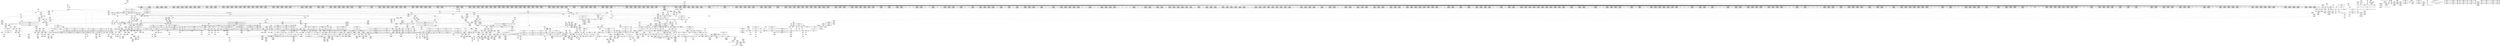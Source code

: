 digraph {
	CE0x5047de0 [shape=record,shape=Mrecord,label="{CE0x5047de0|i64*_getelementptr_inbounds_(_13_x_i64_,_13_x_i64_*___llvm_gcov_ctr126,_i64_0,_i64_12)|*Constant*|*SummSink*}"]
	CE0x4fdf180 [shape=record,shape=Mrecord,label="{CE0x4fdf180|rcu_read_lock:if.then}"]
	CE0x505dee0 [shape=record,shape=Mrecord,label="{CE0x505dee0|i8*_undef|*Constant*}"]
	CE0x50be130 [shape=record,shape=Mrecord,label="{CE0x50be130|__rcu_read_unlock:tmp2|*SummSource*}"]
	CE0x500d9d0 [shape=record,shape=Mrecord,label="{CE0x500d9d0|2472:_%struct.cred*,_:_CRE_2584,2592_|*MultipleSource*|Function::task_sid&Arg::task::|Function::current_has_perm&Arg::tsk::|Function::selinux_task_getscheduler&Arg::p::|security/selinux/hooks.c,208}"]
	CE0x4f8f690 [shape=record,shape=Mrecord,label="{CE0x4f8f690|i64*_getelementptr_inbounds_(_2_x_i64_,_2_x_i64_*___llvm_gcov_ctr98,_i64_0,_i64_1)|*Constant*}"]
	CE0x50c4140 [shape=record,shape=Mrecord,label="{CE0x50c4140|__preempt_count_sub:sub|./arch/x86/include/asm/preempt.h,77|*SummSink*}"]
	CE0x4fe6820 [shape=record,shape=Mrecord,label="{CE0x4fe6820|rcu_read_lock:tmp2}"]
	CE0x4fc92f0 [shape=record,shape=Mrecord,label="{CE0x4fc92f0|current_sid:tmp17|security/selinux/hooks.c,218}"]
	CE0x504f910 [shape=record,shape=Mrecord,label="{CE0x504f910|i32_2|*Constant*|*SummSource*}"]
	CE0x5028ae0 [shape=record,shape=Mrecord,label="{CE0x5028ae0|2472:_%struct.cred*,_:_CRE_6355,6356_}"]
	CE0x4fe8bb0 [shape=record,shape=Mrecord,label="{CE0x4fe8bb0|2472:_%struct.cred*,_:_CRE_32,40_|*MultipleSource*|Function::task_sid&Arg::task::|Function::current_has_perm&Arg::tsk::|Function::selinux_task_getscheduler&Arg::p::|security/selinux/hooks.c,208}"]
	CE0x5029f70 [shape=record,shape=Mrecord,label="{CE0x5029f70|2472:_%struct.cred*,_:_CRE_6424,6432_|*MultipleSource*|Function::task_sid&Arg::task::|Function::current_has_perm&Arg::tsk::|Function::selinux_task_getscheduler&Arg::p::|security/selinux/hooks.c,208}"]
	CE0x500cad0 [shape=record,shape=Mrecord,label="{CE0x500cad0|2472:_%struct.cred*,_:_CRE_2530,2531_}"]
	CE0x508c520 [shape=record,shape=Mrecord,label="{CE0x508c520|__rcu_read_unlock:entry}"]
	CE0x501a3e0 [shape=record,shape=Mrecord,label="{CE0x501a3e0|2472:_%struct.cred*,_:_CRE_3008,3024_|*MultipleSource*|Function::task_sid&Arg::task::|Function::current_has_perm&Arg::tsk::|Function::selinux_task_getscheduler&Arg::p::|security/selinux/hooks.c,208}"]
	CE0x5039490 [shape=record,shape=Mrecord,label="{CE0x5039490|task_sid:tmp20|security/selinux/hooks.c,208|*SummSink*}"]
	CE0x4fa89f0 [shape=record,shape=Mrecord,label="{CE0x4fa89f0|cred_sid:tmp3|*SummSource*}"]
	CE0x504ad70 [shape=record,shape=Mrecord,label="{CE0x504ad70|_ret_void,_!dbg_!27735|include/linux/rcupdate.h,938|*SummSink*}"]
	CE0x5015850 [shape=record,shape=Mrecord,label="{CE0x5015850|2472:_%struct.cred*,_:_CRE_2921,2922_}"]
	CE0x5016690 [shape=record,shape=Mrecord,label="{CE0x5016690|2472:_%struct.cred*,_:_CRE_2933,2934_}"]
	CE0x5016b50 [shape=record,shape=Mrecord,label="{CE0x5016b50|2472:_%struct.cred*,_:_CRE_2937,2938_}"]
	CE0x5080ac0 [shape=record,shape=Mrecord,label="{CE0x5080ac0|GLOBAL:__llvm_gcov_ctr132|Global_var:__llvm_gcov_ctr132}"]
	CE0x50c0a60 [shape=record,shape=Mrecord,label="{CE0x50c0a60|i64*_getelementptr_inbounds_(_4_x_i64_,_4_x_i64_*___llvm_gcov_ctr134,_i64_0,_i64_0)|*Constant*}"]
	CE0x507bb70 [shape=record,shape=Mrecord,label="{CE0x507bb70|__rcu_read_lock:tmp6|include/linux/rcupdate.h,240|*SummSink*}"]
	CE0x4fb4c30 [shape=record,shape=Mrecord,label="{CE0x4fb4c30|current_sid:land.lhs.true}"]
	CE0x4fdcd50 [shape=record,shape=Mrecord,label="{CE0x4fdcd50|2472:_%struct.cred*,_:_CRE_264,272_|*MultipleSource*|Function::task_sid&Arg::task::|Function::current_has_perm&Arg::tsk::|Function::selinux_task_getscheduler&Arg::p::|security/selinux/hooks.c,208}"]
	CE0x5014c70 [shape=record,shape=Mrecord,label="{CE0x5014c70|2472:_%struct.cred*,_:_CRE_2911,2912_}"]
	CE0x506c570 [shape=record,shape=Mrecord,label="{CE0x506c570|__rcu_read_lock:tmp7|include/linux/rcupdate.h,240|*SummSink*}"]
	CE0x5023200 [shape=record,shape=Mrecord,label="{CE0x5023200|2472:_%struct.cred*,_:_CRE_6256,6264_|*MultipleSource*|Function::task_sid&Arg::task::|Function::current_has_perm&Arg::tsk::|Function::selinux_task_getscheduler&Arg::p::|security/selinux/hooks.c,208}"]
	CE0x5035280 [shape=record,shape=Mrecord,label="{CE0x5035280|task_sid:tmp15|security/selinux/hooks.c,208}"]
	CE0x5037b80 [shape=record,shape=Mrecord,label="{CE0x5037b80|task_sid:tmp25|security/selinux/hooks.c,208|*SummSink*}"]
	CE0x5082840 [shape=record,shape=Mrecord,label="{CE0x5082840|rcu_read_unlock:tmp8|include/linux/rcupdate.h,933|*SummSink*}"]
	CE0x50d8820 [shape=record,shape=Mrecord,label="{CE0x50d8820|__preempt_count_add:tmp1|*SummSink*}"]
	CE0x4fcc960 [shape=record,shape=Mrecord,label="{CE0x4fcc960|current_sid:tmp22|security/selinux/hooks.c,218}"]
	CE0x4f8b820 [shape=record,shape=Mrecord,label="{CE0x4f8b820|i64_0|*Constant*}"]
	CE0x4ff75b0 [shape=record,shape=Mrecord,label="{CE0x4ff75b0|2472:_%struct.cred*,_:_CRE_656,660_|*MultipleSource*|Function::task_sid&Arg::task::|Function::current_has_perm&Arg::tsk::|Function::selinux_task_getscheduler&Arg::p::|security/selinux/hooks.c,208}"]
	CE0x4fdc390 [shape=record,shape=Mrecord,label="{CE0x4fdc390|_ret_void,_!dbg_!27735|include/linux/rcupdate.h,884|*SummSink*}"]
	CE0x5055a60 [shape=record,shape=Mrecord,label="{CE0x5055a60|rcu_lock_acquire:tmp6|*SummSink*}"]
	CE0x5019870 [shape=record,shape=Mrecord,label="{CE0x5019870|2472:_%struct.cred*,_:_CRE_2975,2976_}"]
	CE0x4fe8130 [shape=record,shape=Mrecord,label="{CE0x4fe8130|task_sid:tmp2}"]
	CE0x501e3a0 [shape=record,shape=Mrecord,label="{CE0x501e3a0|2472:_%struct.cred*,_:_CRE_5872,5880_|*MultipleSource*|Function::task_sid&Arg::task::|Function::current_has_perm&Arg::tsk::|Function::selinux_task_getscheduler&Arg::p::|security/selinux/hooks.c,208}"]
	CE0x50676c0 [shape=record,shape=Mrecord,label="{CE0x50676c0|rcu_read_unlock:bb}"]
	CE0x501eac0 [shape=record,shape=Mrecord,label="{CE0x501eac0|2472:_%struct.cred*,_:_CRE_5896,5904_|*MultipleSource*|Function::task_sid&Arg::task::|Function::current_has_perm&Arg::tsk::|Function::selinux_task_getscheduler&Arg::p::|security/selinux/hooks.c,208}"]
	CE0x5080c20 [shape=record,shape=Mrecord,label="{CE0x5080c20|rcu_lock_acquire:tmp1}"]
	CE0x50dcd30 [shape=record,shape=Mrecord,label="{CE0x50dcd30|GLOBAL:__preempt_count|Global_var:__preempt_count}"]
	CE0x502ab80 [shape=record,shape=Mrecord,label="{CE0x502ab80|2472:_%struct.cred*,_:_CRE_6464,6472_|*MultipleSource*|Function::task_sid&Arg::task::|Function::current_has_perm&Arg::tsk::|Function::selinux_task_getscheduler&Arg::p::|security/selinux/hooks.c,208}"]
	CE0x4fdd430 [shape=record,shape=Mrecord,label="{CE0x4fdd430|2472:_%struct.cred*,_:_CRE_336,344_|*MultipleSource*|Function::task_sid&Arg::task::|Function::current_has_perm&Arg::tsk::|Function::selinux_task_getscheduler&Arg::p::|security/selinux/hooks.c,208}"]
	CE0x50c0560 [shape=record,shape=Mrecord,label="{CE0x50c0560|rcu_lock_acquire:bb|*SummSink*}"]
	CE0x50b5720 [shape=record,shape=Mrecord,label="{CE0x50b5720|i64*_getelementptr_inbounds_(_4_x_i64_,_4_x_i64_*___llvm_gcov_ctr134,_i64_0,_i64_3)|*Constant*|*SummSource*}"]
	CE0x4fe4960 [shape=record,shape=Mrecord,label="{CE0x4fe4960|rcu_read_lock:tmp8|include/linux/rcupdate.h,882|*SummSink*}"]
	CE0x4fe8420 [shape=record,shape=Mrecord,label="{CE0x4fe8420|task_sid:tmp3}"]
	CE0x50155f0 [shape=record,shape=Mrecord,label="{CE0x50155f0|2472:_%struct.cred*,_:_CRE_2919,2920_}"]
	CE0x50215b0 [shape=record,shape=Mrecord,label="{CE0x50215b0|2472:_%struct.cred*,_:_CRE_6168,6176_|*MultipleSource*|Function::task_sid&Arg::task::|Function::current_has_perm&Arg::tsk::|Function::selinux_task_getscheduler&Arg::p::|security/selinux/hooks.c,208}"]
	CE0x503d400 [shape=record,shape=Mrecord,label="{CE0x503d400|_call_void_asm_sideeffect_,_memory_,_dirflag_,_fpsr_,_flags_()_#3,_!dbg_!27714,_!srcloc_!27715|include/linux/rcupdate.h,239|*SummSink*}"]
	CE0x4ff81a0 [shape=record,shape=Mrecord,label="{CE0x4ff81a0|GLOBAL:current_task|Global_var:current_task|*SummSource*}"]
	CE0x5004690 [shape=record,shape=Mrecord,label="{CE0x5004690|2472:_%struct.cred*,_:_CRE_2040,2044_|*MultipleSource*|Function::task_sid&Arg::task::|Function::current_has_perm&Arg::tsk::|Function::selinux_task_getscheduler&Arg::p::|security/selinux/hooks.c,208}"]
	CE0x5071ed0 [shape=record,shape=Mrecord,label="{CE0x5071ed0|i64*_getelementptr_inbounds_(_4_x_i64_,_4_x_i64_*___llvm_gcov_ctr129,_i64_0,_i64_2)|*Constant*|*SummSink*}"]
	CE0x50769e0 [shape=record,shape=Mrecord,label="{CE0x50769e0|rcu_read_lock:tmp15|include/linux/rcupdate.h,882|*SummSource*}"]
	CE0x5020e60 [shape=record,shape=Mrecord,label="{CE0x5020e60|2472:_%struct.cred*,_:_CRE_6136,6140_|*MultipleSource*|Function::task_sid&Arg::task::|Function::current_has_perm&Arg::tsk::|Function::selinux_task_getscheduler&Arg::p::|security/selinux/hooks.c,208}"]
	CE0x507d840 [shape=record,shape=Mrecord,label="{CE0x507d840|i64*_getelementptr_inbounds_(_11_x_i64_,_11_x_i64_*___llvm_gcov_ctr132,_i64_0,_i64_0)|*Constant*|*SummSource*}"]
	CE0x4fcf630 [shape=record,shape=Mrecord,label="{CE0x4fcf630|GLOBAL:rcu_read_lock|*Constant*}"]
	CE0x5009000 [shape=record,shape=Mrecord,label="{CE0x5009000|2472:_%struct.cred*,_:_CRE_2328,2336_|*MultipleSource*|Function::task_sid&Arg::task::|Function::current_has_perm&Arg::tsk::|Function::selinux_task_getscheduler&Arg::p::|security/selinux/hooks.c,208}"]
	CE0x5025a30 [shape=record,shape=Mrecord,label="{CE0x5025a30|2472:_%struct.cred*,_:_CRE_6314,6315_}"]
	CE0x507e350 [shape=record,shape=Mrecord,label="{CE0x507e350|rcu_lock_acquire:tmp4|include/linux/rcupdate.h,418|*SummSink*}"]
	CE0x50750c0 [shape=record,shape=Mrecord,label="{CE0x50750c0|i64_7|*Constant*}"]
	CE0x505e2f0 [shape=record,shape=Mrecord,label="{CE0x505e2f0|__rcu_read_lock:tmp|*SummSource*}"]
	CE0x4fa8060 [shape=record,shape=Mrecord,label="{CE0x4fa8060|task_sid:land.lhs.true2|*SummSink*}"]
	CE0x5016560 [shape=record,shape=Mrecord,label="{CE0x5016560|2472:_%struct.cred*,_:_CRE_2932,2933_}"]
	CE0x50271f0 [shape=record,shape=Mrecord,label="{CE0x50271f0|2472:_%struct.cred*,_:_CRE_6334,6335_}"]
	CE0x4fa1d00 [shape=record,shape=Mrecord,label="{CE0x4fa1d00|current_sid:entry}"]
	CE0x4f90280 [shape=record,shape=Mrecord,label="{CE0x4f90280|i64_1|*Constant*|*SummSource*}"]
	CE0x5001970 [shape=record,shape=Mrecord,label="{CE0x5001970|2472:_%struct.cred*,_:_CRE_1880,1888_|*MultipleSource*|Function::task_sid&Arg::task::|Function::current_has_perm&Arg::tsk::|Function::selinux_task_getscheduler&Arg::p::|security/selinux/hooks.c,208}"]
	CE0x4fe6120 [shape=record,shape=Mrecord,label="{CE0x4fe6120|task_sid:tmp1|*SummSource*}"]
	CE0x4f7c4e0 [shape=record,shape=Mrecord,label="{CE0x4f7c4e0|cred_sid:security|security/selinux/hooks.c,196|*SummSink*}"]
	CE0x5025b60 [shape=record,shape=Mrecord,label="{CE0x5025b60|2472:_%struct.cred*,_:_CRE_6315,6316_}"]
	CE0x50c5750 [shape=record,shape=Mrecord,label="{CE0x50c5750|_call_void_mcount()_#3|*SummSink*}"]
	CE0x5048ac0 [shape=record,shape=Mrecord,label="{CE0x5048ac0|task_sid:call7|security/selinux/hooks.c,208|*SummSink*}"]
	CE0x507ad30 [shape=record,shape=Mrecord,label="{CE0x507ad30|rcu_read_unlock:tmp3|*SummSink*}"]
	CE0x4fe5580 [shape=record,shape=Mrecord,label="{CE0x4fe5580|rcu_lock_acquire:tmp3|*SummSink*}"]
	CE0x4fb7e70 [shape=record,shape=Mrecord,label="{CE0x4fb7e70|0:_i8,_:_GCMR_rcu_read_lock.__warned_internal_global_i8_0,_section_.data.unlikely_,_align_1:_elem_0:default:}"]
	CE0x4f9ce30 [shape=record,shape=Mrecord,label="{CE0x4f9ce30|i64_4|*Constant*|*SummSink*}"]
	CE0x4fe8ee0 [shape=record,shape=Mrecord,label="{CE0x4fe8ee0|rcu_read_lock:tmp3|*SummSink*}"]
	CE0x50b0f80 [shape=record,shape=Mrecord,label="{CE0x50b0f80|__preempt_count_add:do.end|*SummSink*}"]
	CE0x504ecf0 [shape=record,shape=Mrecord,label="{CE0x504ecf0|__rcu_read_unlock:tmp1|*SummSink*}"]
	CE0x504e090 [shape=record,shape=Mrecord,label="{CE0x504e090|task_sid:tobool1|security/selinux/hooks.c,208}"]
	CE0x5003390 [shape=record,shape=Mrecord,label="{CE0x5003390|2472:_%struct.cred*,_:_CRE_1968,1976_|*MultipleSource*|Function::task_sid&Arg::task::|Function::current_has_perm&Arg::tsk::|Function::selinux_task_getscheduler&Arg::p::|security/selinux/hooks.c,208}"]
	CE0x4f8ef60 [shape=record,shape=Mrecord,label="{CE0x4f8ef60|i64*_getelementptr_inbounds_(_11_x_i64_,_11_x_i64_*___llvm_gcov_ctr125,_i64_0,_i64_1)|*Constant*}"]
	CE0x5024860 [shape=record,shape=Mrecord,label="{CE0x5024860|2472:_%struct.cred*,_:_CRE_6299,6300_}"]
	CE0x5100e50 [shape=record,shape=Mrecord,label="{CE0x5100e50|i64*_getelementptr_inbounds_(_4_x_i64_,_4_x_i64_*___llvm_gcov_ctr129,_i64_0,_i64_0)|*Constant*}"]
	CE0x5017d20 [shape=record,shape=Mrecord,label="{CE0x5017d20|2472:_%struct.cred*,_:_CRE_2952,2953_}"]
	CE0x4f8cd30 [shape=record,shape=Mrecord,label="{CE0x4f8cd30|current_sid:tmp3|*SummSource*}"]
	CE0x4f9e950 [shape=record,shape=Mrecord,label="{CE0x4f9e950|i32_256|*Constant*}"]
	CE0x4fc9280 [shape=record,shape=Mrecord,label="{CE0x4fc9280|i64*_getelementptr_inbounds_(_11_x_i64_,_11_x_i64_*___llvm_gcov_ctr125,_i64_0,_i64_9)|*Constant*|*SummSink*}"]
	CE0x50aee10 [shape=record,shape=Mrecord,label="{CE0x50aee10|GLOBAL:lock_release|*Constant*|*SummSource*}"]
	CE0x500cf90 [shape=record,shape=Mrecord,label="{CE0x500cf90|2472:_%struct.cred*,_:_CRE_2534,2535_}"]
	CE0x4f88d40 [shape=record,shape=Mrecord,label="{CE0x4f88d40|current_has_perm:call1|security/selinux/hooks.c,1543}"]
	CE0x50ff090 [shape=record,shape=Mrecord,label="{CE0x50ff090|__preempt_count_sub:bb|*SummSink*}"]
	CE0x50785d0 [shape=record,shape=Mrecord,label="{CE0x50785d0|rcu_lock_release:tmp|*SummSource*}"]
	CE0x5016a20 [shape=record,shape=Mrecord,label="{CE0x5016a20|2472:_%struct.cred*,_:_CRE_2936,2937_}"]
	CE0x5006a30 [shape=record,shape=Mrecord,label="{CE0x5006a30|2472:_%struct.cred*,_:_CRE_2136,2144_|*MultipleSource*|Function::task_sid&Arg::task::|Function::current_has_perm&Arg::tsk::|Function::selinux_task_getscheduler&Arg::p::|security/selinux/hooks.c,208}"]
	CE0x50086b0 [shape=record,shape=Mrecord,label="{CE0x50086b0|2472:_%struct.cred*,_:_CRE_2296,2304_|*MultipleSource*|Function::task_sid&Arg::task::|Function::current_has_perm&Arg::tsk::|Function::selinux_task_getscheduler&Arg::p::|security/selinux/hooks.c,208}"]
	CE0x4ff1940 [shape=record,shape=Mrecord,label="{CE0x4ff1940|2472:_%struct.cred*,_:_CRE_128,136_|*MultipleSource*|Function::task_sid&Arg::task::|Function::current_has_perm&Arg::tsk::|Function::selinux_task_getscheduler&Arg::p::|security/selinux/hooks.c,208}"]
	CE0x50251e0 [shape=record,shape=Mrecord,label="{CE0x50251e0|2472:_%struct.cred*,_:_CRE_6307,6308_}"]
	CE0x4fddc90 [shape=record,shape=Mrecord,label="{CE0x4fddc90|cred_sid:tmp2}"]
	CE0x4fa8c90 [shape=record,shape=Mrecord,label="{CE0x4fa8c90|current_sid:tobool|security/selinux/hooks.c,218|*SummSink*}"]
	CE0x5029330 [shape=record,shape=Mrecord,label="{CE0x5029330|2472:_%struct.cred*,_:_CRE_6376,6384_|*MultipleSource*|Function::task_sid&Arg::task::|Function::current_has_perm&Arg::tsk::|Function::selinux_task_getscheduler&Arg::p::|security/selinux/hooks.c,208}"]
	CE0x5049630 [shape=record,shape=Mrecord,label="{CE0x5049630|cred_sid:cred|Function::cred_sid&Arg::cred::|*SummSink*}"]
	CE0x4fa8d70 [shape=record,shape=Mrecord,label="{CE0x4fa8d70|current_sid:tobool|security/selinux/hooks.c,218}"]
	CE0x4fdeb90 [shape=record,shape=Mrecord,label="{CE0x4fdeb90|_ret_void,_!dbg_!27717|include/linux/rcupdate.h,240|*SummSink*}"]
	CE0x50587c0 [shape=record,shape=Mrecord,label="{CE0x50587c0|__rcu_read_unlock:bb|*SummSource*}"]
	CE0x5015130 [shape=record,shape=Mrecord,label="{CE0x5015130|2472:_%struct.cred*,_:_CRE_2915,2916_}"]
	CE0x50ae090 [shape=record,shape=Mrecord,label="{CE0x50ae090|i64*_getelementptr_inbounds_(_4_x_i64_,_4_x_i64_*___llvm_gcov_ctr133,_i64_0,_i64_2)|*Constant*|*SummSource*}"]
	CE0x4fc7cd0 [shape=record,shape=Mrecord,label="{CE0x4fc7cd0|2472:_%struct.cred*,_:_CRE_460,464_|*MultipleSource*|Function::task_sid&Arg::task::|Function::current_has_perm&Arg::tsk::|Function::selinux_task_getscheduler&Arg::p::|security/selinux/hooks.c,208}"]
	CE0x4fad2e0 [shape=record,shape=Mrecord,label="{CE0x4fad2e0|current_sid:call|security/selinux/hooks.c,218|*SummSink*}"]
	CE0x5042a30 [shape=record,shape=Mrecord,label="{CE0x5042a30|rcu_read_lock:tmp10|include/linux/rcupdate.h,882|*SummSource*}"]
	CE0x50418f0 [shape=record,shape=Mrecord,label="{CE0x50418f0|__preempt_count_sub:do.end}"]
	CE0x4fb90e0 [shape=record,shape=Mrecord,label="{CE0x4fb90e0|current_sid:tobool|security/selinux/hooks.c,218|*SummSource*}"]
	CE0x5012110 [shape=record,shape=Mrecord,label="{CE0x5012110|2472:_%struct.cred*,_:_CRE_2808,2816_|*MultipleSource*|Function::task_sid&Arg::task::|Function::current_has_perm&Arg::tsk::|Function::selinux_task_getscheduler&Arg::p::|security/selinux/hooks.c,208}"]
	CE0x5048a50 [shape=record,shape=Mrecord,label="{CE0x5048a50|task_sid:call7|security/selinux/hooks.c,208|*SummSource*}"]
	CE0x4fe4740 [shape=record,shape=Mrecord,label="{CE0x4fe4740|rcu_read_lock:tobool1|include/linux/rcupdate.h,882}"]
	CE0x5079700 [shape=record,shape=Mrecord,label="{CE0x5079700|rcu_read_unlock:tmp15|include/linux/rcupdate.h,933|*SummSink*}"]
	CE0x4f7c9d0 [shape=record,shape=Mrecord,label="{CE0x4f7c9d0|_call_void___rcu_read_lock()_#10,_!dbg_!27710|include/linux/rcupdate.h,879}"]
	CE0x501afc0 [shape=record,shape=Mrecord,label="{CE0x501afc0|2472:_%struct.cred*,_:_CRE_3056,3064_|*MultipleSource*|Function::task_sid&Arg::task::|Function::current_has_perm&Arg::tsk::|Function::selinux_task_getscheduler&Arg::p::|security/selinux/hooks.c,208}"]
	CE0x4f83470 [shape=record,shape=Mrecord,label="{CE0x4f83470|GLOBAL:rcu_read_lock|*Constant*|*SummSink*}"]
	CE0x50825b0 [shape=record,shape=Mrecord,label="{CE0x50825b0|rcu_lock_release:tmp2|*SummSource*}"]
	CE0x4fa18f0 [shape=record,shape=Mrecord,label="{CE0x4fa18f0|GLOBAL:current_sid|*Constant*}"]
	CE0x4f828a0 [shape=record,shape=Mrecord,label="{CE0x4f828a0|i64*_getelementptr_inbounds_(_11_x_i64_,_11_x_i64_*___llvm_gcov_ctr125,_i64_0,_i64_6)|*Constant*|*SummSink*}"]
	CE0x4f8a6d0 [shape=record,shape=Mrecord,label="{CE0x4f8a6d0|i64*_getelementptr_inbounds_(_2_x_i64_,_2_x_i64_*___llvm_gcov_ctr288,_i64_0,_i64_0)|*Constant*|*SummSink*}"]
	CE0x4f951c0 [shape=record,shape=Mrecord,label="{CE0x4f951c0|avc_has_perm:ssid|Function::avc_has_perm&Arg::ssid::}"]
	CE0x4fac500 [shape=record,shape=Mrecord,label="{CE0x4fac500|rcu_read_lock:tmp3}"]
	CE0x4fa10c0 [shape=record,shape=Mrecord,label="{CE0x4fa10c0|current_sid:tmp6|security/selinux/hooks.c,218|*SummSink*}"]
	CE0x5004430 [shape=record,shape=Mrecord,label="{CE0x5004430|2472:_%struct.cred*,_:_CRE_2036,2040_|*MultipleSource*|Function::task_sid&Arg::task::|Function::current_has_perm&Arg::tsk::|Function::selinux_task_getscheduler&Arg::p::|security/selinux/hooks.c,208}"]
	CE0x50fa5e0 [shape=record,shape=Mrecord,label="{CE0x50fa5e0|__preempt_count_sub:tmp6|./arch/x86/include/asm/preempt.h,78|*SummSink*}"]
	CE0x4fcb480 [shape=record,shape=Mrecord,label="{CE0x4fcb480|i32_78|*Constant*}"]
	CE0x5026020 [shape=record,shape=Mrecord,label="{CE0x5026020|2472:_%struct.cred*,_:_CRE_6319,6320_}"]
	CE0x50035f0 [shape=record,shape=Mrecord,label="{CE0x50035f0|2472:_%struct.cred*,_:_CRE_1976,1977_|*MultipleSource*|Function::task_sid&Arg::task::|Function::current_has_perm&Arg::tsk::|Function::selinux_task_getscheduler&Arg::p::|security/selinux/hooks.c,208}"]
	CE0x4fe7730 [shape=record,shape=Mrecord,label="{CE0x4fe7730|i64*_getelementptr_inbounds_(_11_x_i64_,_11_x_i64_*___llvm_gcov_ctr127,_i64_0,_i64_1)|*Constant*|*SummSource*}"]
	CE0x5015e40 [shape=record,shape=Mrecord,label="{CE0x5015e40|2472:_%struct.cred*,_:_CRE_2926,2927_}"]
	CE0x5056ad0 [shape=record,shape=Mrecord,label="{CE0x5056ad0|i64*_getelementptr_inbounds_(_4_x_i64_,_4_x_i64_*___llvm_gcov_ctr130,_i64_0,_i64_0)|*Constant*}"]
	CE0x500de90 [shape=record,shape=Mrecord,label="{CE0x500de90|2472:_%struct.cred*,_:_CRE_2594,2596_|*MultipleSource*|Function::task_sid&Arg::task::|Function::current_has_perm&Arg::tsk::|Function::selinux_task_getscheduler&Arg::p::|security/selinux/hooks.c,208}"]
	CE0x508a7a0 [shape=record,shape=Mrecord,label="{CE0x508a7a0|_call_void_rcu_lock_release(%struct.lockdep_map*_rcu_lock_map)_#10,_!dbg_!27733|include/linux/rcupdate.h,935}"]
	CE0x4fe3f40 [shape=record,shape=Mrecord,label="{CE0x4fe3f40|rcu_read_unlock:tmp12|include/linux/rcupdate.h,933|*SummSink*}"]
	CE0x4fc9b10 [shape=record,shape=Mrecord,label="{CE0x4fc9b10|current_sid:tmp18|security/selinux/hooks.c,218|*SummSource*}"]
	CE0x5040ff0 [shape=record,shape=Mrecord,label="{CE0x5040ff0|rcu_lock_acquire:map|Function::rcu_lock_acquire&Arg::map::|*SummSink*}"]
	CE0x502a460 [shape=record,shape=Mrecord,label="{CE0x502a460|2472:_%struct.cred*,_:_CRE_6440,6448_|*MultipleSource*|Function::task_sid&Arg::task::|Function::current_has_perm&Arg::tsk::|Function::selinux_task_getscheduler&Arg::p::|security/selinux/hooks.c,208}"]
	CE0x504b190 [shape=record,shape=Mrecord,label="{CE0x504b190|i64*_getelementptr_inbounds_(_2_x_i64_,_2_x_i64_*___llvm_gcov_ctr98,_i64_0,_i64_0)|*Constant*}"]
	CE0x4fdff20 [shape=record,shape=Mrecord,label="{CE0x4fdff20|i64*_getelementptr_inbounds_(_11_x_i64_,_11_x_i64_*___llvm_gcov_ctr127,_i64_0,_i64_8)|*Constant*|*SummSource*}"]
	CE0x4fa1f90 [shape=record,shape=Mrecord,label="{CE0x4fa1f90|_ret_i32_%tmp24,_!dbg_!27742|security/selinux/hooks.c,220}"]
	CE0x504ccd0 [shape=record,shape=Mrecord,label="{CE0x504ccd0|task_sid:tmp6|security/selinux/hooks.c,208|*SummSink*}"]
	CE0x4f81bd0 [shape=record,shape=Mrecord,label="{CE0x4f81bd0|i64*_getelementptr_inbounds_(_13_x_i64_,_13_x_i64_*___llvm_gcov_ctr126,_i64_0,_i64_0)|*Constant*|*SummSink*}"]
	CE0x50afef0 [shape=record,shape=Mrecord,label="{CE0x50afef0|rcu_lock_acquire:tmp5|include/linux/rcupdate.h,418|*SummSink*}"]
	CE0x4fee960 [shape=record,shape=Mrecord,label="{CE0x4fee960|rcu_read_unlock:tobool|include/linux/rcupdate.h,933}"]
	CE0x4fb61d0 [shape=record,shape=Mrecord,label="{CE0x4fb61d0|i8*_getelementptr_inbounds_(_25_x_i8_,_25_x_i8_*_.str3,_i32_0,_i32_0)|*Constant*}"]
	CE0x5017ac0 [shape=record,shape=Mrecord,label="{CE0x5017ac0|2472:_%struct.cred*,_:_CRE_2950,2951_}"]
	CE0x4fcbe00 [shape=record,shape=Mrecord,label="{CE0x4fcbe00|current_sid:tmp21|security/selinux/hooks.c,218|*SummSource*}"]
	CE0x50784f0 [shape=record,shape=Mrecord,label="{CE0x50784f0|rcu_lock_release:tmp}"]
	CE0x50c0d50 [shape=record,shape=Mrecord,label="{CE0x50c0d50|__rcu_read_lock:bb|*SummSink*}"]
	CE0x50410c0 [shape=record,shape=Mrecord,label="{CE0x50410c0|rcu_read_lock:call|include/linux/rcupdate.h,882}"]
	CE0x500c770 [shape=record,shape=Mrecord,label="{CE0x500c770|2472:_%struct.cred*,_:_CRE_2527,2528_}"]
	CE0x50ae6b0 [shape=record,shape=Mrecord,label="{CE0x50ae6b0|_call_void_lock_release(%struct.lockdep_map*_%map,_i32_1,_i64_ptrtoint_(i8*_blockaddress(_rcu_lock_release,_%__here)_to_i64))_#10,_!dbg_!27716|include/linux/rcupdate.h,423}"]
	CE0x50b83c0 [shape=record,shape=Mrecord,label="{CE0x50b83c0|i64*_getelementptr_inbounds_(_4_x_i64_,_4_x_i64_*___llvm_gcov_ctr135,_i64_0,_i64_1)|*Constant*|*SummSink*}"]
	CE0x4ff0b20 [shape=record,shape=Mrecord,label="{CE0x4ff0b20|2472:_%struct.cred*,_:_CRE_92,96_|*MultipleSource*|Function::task_sid&Arg::task::|Function::current_has_perm&Arg::tsk::|Function::selinux_task_getscheduler&Arg::p::|security/selinux/hooks.c,208}"]
	CE0x4fae840 [shape=record,shape=Mrecord,label="{CE0x4fae840|task_sid:real_cred|security/selinux/hooks.c,208|*SummSource*}"]
	CE0x50bca20 [shape=record,shape=Mrecord,label="{CE0x50bca20|i64*_getelementptr_inbounds_(_4_x_i64_,_4_x_i64_*___llvm_gcov_ctr135,_i64_0,_i64_0)|*Constant*|*SummSource*}"]
	CE0x508c300 [shape=record,shape=Mrecord,label="{CE0x508c300|GLOBAL:__rcu_read_unlock|*Constant*|*SummSink*}"]
	CE0x5055ce0 [shape=record,shape=Mrecord,label="{CE0x5055ce0|rcu_lock_acquire:tmp7}"]
	CE0x4fb8a60 [shape=record,shape=Mrecord,label="{CE0x4fb8a60|GLOBAL:lockdep_rcu_suspicious|*Constant*|*SummSink*}"]
	CE0x50b1c00 [shape=record,shape=Mrecord,label="{CE0x50b1c00|__preempt_count_sub:tmp4|./arch/x86/include/asm/preempt.h,77}"]
	CE0x4fe3e10 [shape=record,shape=Mrecord,label="{CE0x4fe3e10|rcu_read_unlock:tmp12|include/linux/rcupdate.h,933|*SummSource*}"]
	CE0x5014250 [shape=record,shape=Mrecord,label="{CE0x5014250|2472:_%struct.cred*,_:_CRE_2904,2905_}"]
	CE0x5043300 [shape=record,shape=Mrecord,label="{CE0x5043300|rcu_read_lock:tmp4|include/linux/rcupdate.h,882}"]
	CE0x5079c20 [shape=record,shape=Mrecord,label="{CE0x5079c20|rcu_read_unlock:tmp2|*SummSink*}"]
	CE0x4f9e410 [shape=record,shape=Mrecord,label="{CE0x4f9e410|_call_void_mcount()_#3|*SummSink*}"]
	CE0x4fe33f0 [shape=record,shape=Mrecord,label="{CE0x4fe33f0|i8*_getelementptr_inbounds_(_25_x_i8_,_25_x_i8_*_.str45,_i32_0,_i32_0)|*Constant*|*SummSink*}"]
	CE0x5021aa0 [shape=record,shape=Mrecord,label="{CE0x5021aa0|2472:_%struct.cred*,_:_CRE_6184,6192_|*MultipleSource*|Function::task_sid&Arg::task::|Function::current_has_perm&Arg::tsk::|Function::selinux_task_getscheduler&Arg::p::|security/selinux/hooks.c,208}"]
	CE0x5077980 [shape=record,shape=Mrecord,label="{CE0x5077980|GLOBAL:rcu_read_lock.__warned|Global_var:rcu_read_lock.__warned|*SummSource*}"]
	CE0x506bb60 [shape=record,shape=Mrecord,label="{CE0x506bb60|rcu_read_unlock:tmp16|include/linux/rcupdate.h,933|*SummSource*}"]
	CE0x4fa3f70 [shape=record,shape=Mrecord,label="{CE0x4fa3f70|selinux_task_getscheduler:call|security/selinux/hooks.c,3647}"]
	CE0x5031a10 [shape=record,shape=Mrecord,label="{CE0x5031a10|2472:_%struct.cred*,_:_CRE_10616,10624_|*MultipleSource*|Function::task_sid&Arg::task::|Function::current_has_perm&Arg::tsk::|Function::selinux_task_getscheduler&Arg::p::|security/selinux/hooks.c,208}"]
	CE0x4ff59b0 [shape=record,shape=Mrecord,label="{CE0x4ff59b0|2472:_%struct.cred*,_:_CRE_576,584_|*MultipleSource*|Function::task_sid&Arg::task::|Function::current_has_perm&Arg::tsk::|Function::selinux_task_getscheduler&Arg::p::|security/selinux/hooks.c,208}"]
	CE0x50dcfb0 [shape=record,shape=Mrecord,label="{CE0x50dcfb0|i64*_getelementptr_inbounds_(_4_x_i64_,_4_x_i64_*___llvm_gcov_ctr135,_i64_0,_i64_3)|*Constant*|*SummSink*}"]
	CE0x4fb0df0 [shape=record,shape=Mrecord,label="{CE0x4fb0df0|get_current:tmp|*SummSource*}"]
	CE0x4fe95f0 [shape=record,shape=Mrecord,label="{CE0x4fe95f0|cred_sid:tmp1|*SummSource*}"]
	CE0x50334c0 [shape=record,shape=Mrecord,label="{CE0x50334c0|task_sid:tmp13|security/selinux/hooks.c,208}"]
	CE0x4f85d50 [shape=record,shape=Mrecord,label="{CE0x4f85d50|avc_has_perm:tclass|Function::avc_has_perm&Arg::tclass::|*SummSink*}"]
	CE0x5077500 [shape=record,shape=Mrecord,label="{CE0x5077500|rcu_read_lock:tmp7|include/linux/rcupdate.h,882|*SummSink*}"]
	CE0x50be200 [shape=record,shape=Mrecord,label="{CE0x50be200|__rcu_read_lock:bb|*SummSource*}"]
	CE0x4fb2bb0 [shape=record,shape=Mrecord,label="{CE0x4fb2bb0|i1_true|*Constant*|*SummSource*}"]
	CE0x503b2b0 [shape=record,shape=Mrecord,label="{CE0x503b2b0|__rcu_read_lock:entry}"]
	CE0x4fa3aa0 [shape=record,shape=Mrecord,label="{CE0x4fa3aa0|current_sid:tmp3|*SummSink*}"]
	CE0x4fa5130 [shape=record,shape=Mrecord,label="{CE0x4fa5130|rcu_read_lock:tobool|include/linux/rcupdate.h,882}"]
	CE0x5080e20 [shape=record,shape=Mrecord,label="{CE0x5080e20|rcu_lock_acquire:tmp1|*SummSink*}"]
	CE0x4fac200 [shape=record,shape=Mrecord,label="{CE0x4fac200|rcu_read_lock:tmp2|*SummSource*}"]
	CE0x4ffc8b0 [shape=record,shape=Mrecord,label="{CE0x4ffc8b0|task_sid:tmp17|security/selinux/hooks.c,208|*SummSink*}"]
	CE0x4ffb7c0 [shape=record,shape=Mrecord,label="{CE0x4ffb7c0|rcu_read_lock:tmp20|include/linux/rcupdate.h,882|*SummSink*}"]
	CE0x500d320 [shape=record,shape=Mrecord,label="{CE0x500d320|2472:_%struct.cred*,_:_CRE_2544,2568_|*MultipleSource*|Function::task_sid&Arg::task::|Function::current_has_perm&Arg::tsk::|Function::selinux_task_getscheduler&Arg::p::|security/selinux/hooks.c,208}"]
	CE0x4fccc50 [shape=record,shape=Mrecord,label="{CE0x4fccc50|current_sid:tmp23|security/selinux/hooks.c,218}"]
	CE0x501ed20 [shape=record,shape=Mrecord,label="{CE0x501ed20|2472:_%struct.cred*,_:_CRE_5904,5912_|*MultipleSource*|Function::task_sid&Arg::task::|Function::current_has_perm&Arg::tsk::|Function::selinux_task_getscheduler&Arg::p::|security/selinux/hooks.c,208}"]
	CE0x5030900 [shape=record,shape=Mrecord,label="{CE0x5030900|2472:_%struct.cred*,_:_CRE_10572,10576_|*MultipleSource*|Function::task_sid&Arg::task::|Function::current_has_perm&Arg::tsk::|Function::selinux_task_getscheduler&Arg::p::|security/selinux/hooks.c,208}"]
	CE0x4fff600 [shape=record,shape=Mrecord,label="{CE0x4fff600|2472:_%struct.cred*,_:_CRE_744,760_|*MultipleSource*|Function::task_sid&Arg::task::|Function::current_has_perm&Arg::tsk::|Function::selinux_task_getscheduler&Arg::p::|security/selinux/hooks.c,208}"]
	CE0x5066a60 [shape=record,shape=Mrecord,label="{CE0x5066a60|rcu_lock_acquire:bb}"]
	CE0x4fa3bb0 [shape=record,shape=Mrecord,label="{CE0x4fa3bb0|_call_void_mcount()_#3}"]
	CE0x504fe00 [shape=record,shape=Mrecord,label="{CE0x504fe00|_call_void___preempt_count_sub(i32_1)_#10,_!dbg_!27715|include/linux/rcupdate.h,244|*SummSource*}"]
	CE0x4fc96b0 [shape=record,shape=Mrecord,label="{CE0x4fc96b0|current_sid:tmp17|security/selinux/hooks.c,218|*SummSource*}"]
	CE0x506afe0 [shape=record,shape=Mrecord,label="{CE0x506afe0|_ret_void,_!dbg_!27719|./arch/x86/include/asm/preempt.h,73|*SummSink*}"]
	CE0x506c760 [shape=record,shape=Mrecord,label="{CE0x506c760|rcu_read_unlock:call3|include/linux/rcupdate.h,933}"]
	CE0x5066680 [shape=record,shape=Mrecord,label="{CE0x5066680|i64*_getelementptr_inbounds_(_11_x_i64_,_11_x_i64_*___llvm_gcov_ctr132,_i64_0,_i64_1)|*Constant*}"]
	CE0x500c9a0 [shape=record,shape=Mrecord,label="{CE0x500c9a0|2472:_%struct.cred*,_:_CRE_2529,2530_}"]
	CE0x50d8660 [shape=record,shape=Mrecord,label="{CE0x50d8660|__rcu_read_unlock:tmp4|include/linux/rcupdate.h,244|*SummSource*}"]
	CE0x50b8230 [shape=record,shape=Mrecord,label="{CE0x50b8230|void_(i32*,_i32,_i32*)*_asm_addl_$1,_%gs:$0_,_*m,ri,*m,_dirflag_,_fpsr_,_flags_}"]
	CE0x4fac610 [shape=record,shape=Mrecord,label="{CE0x4fac610|rcu_read_lock:entry}"]
	CE0x5024600 [shape=record,shape=Mrecord,label="{CE0x5024600|2472:_%struct.cred*,_:_CRE_6297,6298_}"]
	CE0x50174d0 [shape=record,shape=Mrecord,label="{CE0x50174d0|2472:_%struct.cred*,_:_CRE_2945,2946_}"]
	CE0x5058300 [shape=record,shape=Mrecord,label="{CE0x5058300|__preempt_count_add:tmp4|./arch/x86/include/asm/preempt.h,72|*SummSource*}"]
	CE0x4f8cb50 [shape=record,shape=Mrecord,label="{CE0x4f8cb50|current_sid:tmp3}"]
	CE0x4fcdfb0 [shape=record,shape=Mrecord,label="{CE0x4fcdfb0|rcu_read_lock:tmp12|include/linux/rcupdate.h,882|*SummSource*}"]
	CE0x5087bd0 [shape=record,shape=Mrecord,label="{CE0x5087bd0|i8*_getelementptr_inbounds_(_44_x_i8_,_44_x_i8_*_.str47,_i32_0,_i32_0)|*Constant*|*SummSource*}"]
	CE0x50af8f0 [shape=record,shape=Mrecord,label="{CE0x50af8f0|i64_ptrtoint_(i8*_blockaddress(_rcu_lock_release,_%__here)_to_i64)|*Constant*|*SummSink*}"]
	CE0x4f8ac50 [shape=record,shape=Mrecord,label="{CE0x4f8ac50|%struct.lockdep_map*_null|*Constant*|*SummSink*}"]
	CE0x5052f00 [shape=record,shape=Mrecord,label="{CE0x5052f00|__rcu_read_unlock:tmp3|*SummSource*}"]
	CE0x4fe5970 [shape=record,shape=Mrecord,label="{CE0x4fe5970|rcu_read_lock:bb|*SummSource*}"]
	CE0x50dd470 [shape=record,shape=Mrecord,label="{CE0x50dd470|__preempt_count_sub:tmp5|./arch/x86/include/asm/preempt.h,77}"]
	CE0x50b03b0 [shape=record,shape=Mrecord,label="{CE0x50b03b0|i64*_getelementptr_inbounds_(_4_x_i64_,_4_x_i64_*___llvm_gcov_ctr134,_i64_0,_i64_3)|*Constant*|*SummSink*}"]
	CE0x50d1590 [shape=record,shape=Mrecord,label="{CE0x50d1590|__preempt_count_add:tmp5|./arch/x86/include/asm/preempt.h,72|*SummSink*}"]
	CE0x50af610 [shape=record,shape=Mrecord,label="{CE0x50af610|i64*_getelementptr_inbounds_(_4_x_i64_,_4_x_i64_*___llvm_gcov_ctr133,_i64_0,_i64_3)|*Constant*}"]
	CE0x50c59a0 [shape=record,shape=Mrecord,label="{CE0x50c59a0|i64*_getelementptr_inbounds_(_4_x_i64_,_4_x_i64_*___llvm_gcov_ctr129,_i64_0,_i64_0)|*Constant*|*SummSource*}"]
	CE0x5008b40 [shape=record,shape=Mrecord,label="{CE0x5008b40|2472:_%struct.cred*,_:_CRE_2312,2320_|*MultipleSource*|Function::task_sid&Arg::task::|Function::current_has_perm&Arg::tsk::|Function::selinux_task_getscheduler&Arg::p::|security/selinux/hooks.c,208}"]
	CE0x504e550 [shape=record,shape=Mrecord,label="{CE0x504e550|__rcu_read_lock:do.end|*SummSource*}"]
	CE0x50b1ce0 [shape=record,shape=Mrecord,label="{CE0x50b1ce0|__preempt_count_sub:tmp4|./arch/x86/include/asm/preempt.h,77|*SummSink*}"]
	CE0x504cde0 [shape=record,shape=Mrecord,label="{CE0x504cde0|task_sid:tmp7|security/selinux/hooks.c,208}"]
	CE0x5026f90 [shape=record,shape=Mrecord,label="{CE0x5026f90|2472:_%struct.cred*,_:_CRE_6332,6333_}"]
	CE0x50094c0 [shape=record,shape=Mrecord,label="{CE0x50094c0|2472:_%struct.cred*,_:_CRE_2344,2352_|*MultipleSource*|Function::task_sid&Arg::task::|Function::current_has_perm&Arg::tsk::|Function::selinux_task_getscheduler&Arg::p::|security/selinux/hooks.c,208}"]
	CE0x5038580 [shape=record,shape=Mrecord,label="{CE0x5038580|i32_208|*Constant*|*SummSink*}"]
	CE0x50c9610 [shape=record,shape=Mrecord,label="{CE0x50c9610|__preempt_count_sub:val|Function::__preempt_count_sub&Arg::val::}"]
	CE0x50241a0 [shape=record,shape=Mrecord,label="{CE0x50241a0|2472:_%struct.cred*,_:_CRE_6293,6294_}"]
	CE0x50154c0 [shape=record,shape=Mrecord,label="{CE0x50154c0|2472:_%struct.cred*,_:_CRE_2918,2919_}"]
	CE0x4f7d730 [shape=record,shape=Mrecord,label="{CE0x4f7d730|i64*_getelementptr_inbounds_(_11_x_i64_,_11_x_i64_*___llvm_gcov_ctr125,_i64_0,_i64_6)|*Constant*|*SummSource*}"]
	CE0x4fe4450 [shape=record,shape=Mrecord,label="{CE0x4fe4450|COLLAPSED:_GCMRE___llvm_gcov_ctr98_internal_global_2_x_i64_zeroinitializer:_elem_0:default:}"]
	CE0x4faa530 [shape=record,shape=Mrecord,label="{CE0x4faa530|i64*_getelementptr_inbounds_(_11_x_i64_,_11_x_i64_*___llvm_gcov_ctr125,_i64_0,_i64_1)|*Constant*|*SummSink*}"]
	CE0x4fa07c0 [shape=record,shape=Mrecord,label="{CE0x4fa07c0|current_sid:tmp11|security/selinux/hooks.c,218|*SummSource*}"]
	CE0x4ffe760 [shape=record,shape=Mrecord,label="{CE0x4ffe760|2472:_%struct.cred*,_:_CRE_700,701_}"]
	CE0x4fac680 [shape=record,shape=Mrecord,label="{CE0x4fac680|rcu_read_lock:entry|*SummSource*}"]
	CE0x4fb3e70 [shape=record,shape=Mrecord,label="{CE0x4fb3e70|2472:_%struct.cred*,_:_CRE_376,384_|*MultipleSource*|Function::task_sid&Arg::task::|Function::current_has_perm&Arg::tsk::|Function::selinux_task_getscheduler&Arg::p::|security/selinux/hooks.c,208}"]
	CE0x5032e90 [shape=record,shape=Mrecord,label="{CE0x5032e90|task_sid:tmp10|security/selinux/hooks.c,208|*SummSource*}"]
	CE0x4fb8780 [shape=record,shape=Mrecord,label="{CE0x4fb8780|GLOBAL:lockdep_rcu_suspicious|*Constant*}"]
	CE0x5010bb0 [shape=record,shape=Mrecord,label="{CE0x5010bb0|2472:_%struct.cred*,_:_CRE_2736,2744_|*MultipleSource*|Function::task_sid&Arg::task::|Function::current_has_perm&Arg::tsk::|Function::selinux_task_getscheduler&Arg::p::|security/selinux/hooks.c,208}"]
	CE0x5067080 [shape=record,shape=Mrecord,label="{CE0x5067080|i64*_getelementptr_inbounds_(_4_x_i64_,_4_x_i64_*___llvm_gcov_ctr128,_i64_0,_i64_2)|*Constant*}"]
	CE0x50119c0 [shape=record,shape=Mrecord,label="{CE0x50119c0|2472:_%struct.cred*,_:_CRE_2784,2792_|*MultipleSource*|Function::task_sid&Arg::task::|Function::current_has_perm&Arg::tsk::|Function::selinux_task_getscheduler&Arg::p::|security/selinux/hooks.c,208}"]
	CE0x4fe0d00 [shape=record,shape=Mrecord,label="{CE0x4fe0d00|i8*_getelementptr_inbounds_(_25_x_i8_,_25_x_i8_*_.str45,_i32_0,_i32_0)|*Constant*}"]
	CE0x4fe5b20 [shape=record,shape=Mrecord,label="{CE0x4fe5b20|i64*_getelementptr_inbounds_(_11_x_i64_,_11_x_i64_*___llvm_gcov_ctr127,_i64_0,_i64_0)|*Constant*}"]
	CE0x4f8eb80 [shape=record,shape=Mrecord,label="{CE0x4f8eb80|_ret_i32_%call2,_!dbg_!27718|security/selinux/hooks.c,1544}"]
	CE0x5079a70 [shape=record,shape=Mrecord,label="{CE0x5079a70|__preempt_count_add:val|Function::__preempt_count_add&Arg::val::}"]
	CE0x500fd70 [shape=record,shape=Mrecord,label="{CE0x500fd70|2472:_%struct.cred*,_:_CRE_2696,2704_|*MultipleSource*|Function::task_sid&Arg::task::|Function::current_has_perm&Arg::tsk::|Function::selinux_task_getscheduler&Arg::p::|security/selinux/hooks.c,208}"]
	CE0x505db50 [shape=record,shape=Mrecord,label="{CE0x505db50|rcu_lock_release:tmp7}"]
	CE0x504e4e0 [shape=record,shape=Mrecord,label="{CE0x504e4e0|__rcu_read_lock:do.end}"]
	CE0x4ff1080 [shape=record,shape=Mrecord,label="{CE0x4ff1080|task_sid:do.body5|*SummSource*}"]
	CE0x5052830 [shape=record,shape=Mrecord,label="{CE0x5052830|__rcu_read_unlock:tmp|*SummSink*}"]
	CE0x5025dc0 [shape=record,shape=Mrecord,label="{CE0x5025dc0|2472:_%struct.cred*,_:_CRE_6317,6318_}"]
	CE0x50559f0 [shape=record,shape=Mrecord,label="{CE0x50559f0|rcu_lock_acquire:tmp6|*SummSource*}"]
	CE0x4ff31a0 [shape=record,shape=Mrecord,label="{CE0x4ff31a0|2472:_%struct.cred*,_:_CRE_112,116_|*MultipleSource*|Function::task_sid&Arg::task::|Function::current_has_perm&Arg::tsk::|Function::selinux_task_getscheduler&Arg::p::|security/selinux/hooks.c,208}"]
	CE0x50263b0 [shape=record,shape=Mrecord,label="{CE0x50263b0|2472:_%struct.cred*,_:_CRE_6322,6323_}"]
	CE0x507ca80 [shape=record,shape=Mrecord,label="{CE0x507ca80|__preempt_count_add:entry}"]
	CE0x5019610 [shape=record,shape=Mrecord,label="{CE0x5019610|2472:_%struct.cred*,_:_CRE_2973,2974_}"]
	CE0x5003f40 [shape=record,shape=Mrecord,label="{CE0x5003f40|2472:_%struct.cred*,_:_CRE_2020,2032_|*MultipleSource*|Function::task_sid&Arg::task::|Function::current_has_perm&Arg::tsk::|Function::selinux_task_getscheduler&Arg::p::|security/selinux/hooks.c,208}"]
	CE0x5058a20 [shape=record,shape=Mrecord,label="{CE0x5058a20|__rcu_read_unlock:bb|*SummSink*}"]
	CE0x50d13d0 [shape=record,shape=Mrecord,label="{CE0x50d13d0|__preempt_count_add:tmp5|./arch/x86/include/asm/preempt.h,72|*SummSource*}"]
	CE0x4f8a110 [shape=record,shape=Mrecord,label="{CE0x4f8a110|avc_has_perm:entry|*SummSource*}"]
	CE0x4f8aea0 [shape=record,shape=Mrecord,label="{CE0x4f8aea0|i64_ptrtoint_(i8*_blockaddress(_rcu_lock_acquire,_%__here)_to_i64)|*Constant*}"]
	CE0x4fdb800 [shape=record,shape=Mrecord,label="{CE0x4fdb800|task_sid:real_cred|security/selinux/hooks.c,208|*SummSink*}"]
	CE0x5032d10 [shape=record,shape=Mrecord,label="{CE0x5032d10|task_sid:tmp11|security/selinux/hooks.c,208}"]
	CE0x4fb0980 [shape=record,shape=Mrecord,label="{CE0x4fb0980|task_sid:land.lhs.true|*SummSource*}"]
	CE0x4f897c0 [shape=record,shape=Mrecord,label="{CE0x4f897c0|task_sid:task|Function::task_sid&Arg::task::|*SummSource*}"]
	CE0x4ffbed0 [shape=record,shape=Mrecord,label="{CE0x4ffbed0|rcu_read_lock:tmp21|include/linux/rcupdate.h,884|*SummSource*}"]
	CE0x4f95e30 [shape=record,shape=Mrecord,label="{CE0x4f95e30|i32_218|*Constant*|*SummSource*}"]
	CE0x4fb20f0 [shape=record,shape=Mrecord,label="{CE0x4fb20f0|i64*_getelementptr_inbounds_(_11_x_i64_,_11_x_i64_*___llvm_gcov_ctr125,_i64_0,_i64_0)|*Constant*|*SummSource*}"]
	CE0x5016c80 [shape=record,shape=Mrecord,label="{CE0x5016c80|2472:_%struct.cred*,_:_CRE_2938,2939_}"]
	CE0x5080bb0 [shape=record,shape=Mrecord,label="{CE0x5080bb0|rcu_lock_acquire:tmp|*SummSink*}"]
	CE0x4fa7fa0 [shape=record,shape=Mrecord,label="{CE0x4fa7fa0|selinux_task_getscheduler:tmp|*SummSource*}"]
	CE0x5038850 [shape=record,shape=Mrecord,label="{CE0x5038850|i8*_getelementptr_inbounds_(_41_x_i8_,_41_x_i8_*_.str44,_i32_0,_i32_0)|*Constant*}"]
	CE0x50668f0 [shape=record,shape=Mrecord,label="{CE0x50668f0|rcu_lock_acquire:indirectgoto|*SummSink*}"]
	CE0x506db80 [shape=record,shape=Mrecord,label="{CE0x506db80|rcu_read_lock:tmp6|include/linux/rcupdate.h,882|*SummSink*}"]
	CE0x4fa8680 [shape=record,shape=Mrecord,label="{CE0x4fa8680|current_sid:if.then|*SummSink*}"]
	CE0x4f92240 [shape=record,shape=Mrecord,label="{CE0x4f92240|current_sid:do.body}"]
	CE0x50af340 [shape=record,shape=Mrecord,label="{CE0x50af340|i64_ptrtoint_(i8*_blockaddress(_rcu_lock_release,_%__here)_to_i64)|*Constant*}"]
	CE0x5013b30 [shape=record,shape=Mrecord,label="{CE0x5013b30|2472:_%struct.cred*,_:_CRE_2888,2896_|*MultipleSource*|Function::task_sid&Arg::task::|Function::current_has_perm&Arg::tsk::|Function::selinux_task_getscheduler&Arg::p::|security/selinux/hooks.c,208}"]
	CE0x5034870 [shape=record,shape=Mrecord,label="{CE0x5034870|i64_7|*Constant*}"]
	CE0x4ffb640 [shape=record,shape=Mrecord,label="{CE0x4ffb640|rcu_read_lock:tmp20|include/linux/rcupdate.h,882|*SummSource*}"]
	CE0x5029ae0 [shape=record,shape=Mrecord,label="{CE0x5029ae0|2472:_%struct.cred*,_:_CRE_6400,6408_|*MultipleSource*|Function::task_sid&Arg::task::|Function::current_has_perm&Arg::tsk::|Function::selinux_task_getscheduler&Arg::p::|security/selinux/hooks.c,208}"]
	CE0x4fb2d10 [shape=record,shape=Mrecord,label="{CE0x4fb2d10|i1_true|*Constant*|*SummSink*}"]
	CE0x504d2f0 [shape=record,shape=Mrecord,label="{CE0x504d2f0|task_sid:tmp8|security/selinux/hooks.c,208}"]
	CE0x506bc90 [shape=record,shape=Mrecord,label="{CE0x506bc90|rcu_read_unlock:tmp16|include/linux/rcupdate.h,933|*SummSink*}"]
	CE0x5068690 [shape=record,shape=Mrecord,label="{CE0x5068690|GLOBAL:__preempt_count_sub|*Constant*|*SummSource*}"]
	CE0x5029d10 [shape=record,shape=Mrecord,label="{CE0x5029d10|2472:_%struct.cred*,_:_CRE_6408,6424_|*MultipleSource*|Function::task_sid&Arg::task::|Function::current_has_perm&Arg::tsk::|Function::selinux_task_getscheduler&Arg::p::|security/selinux/hooks.c,208}"]
	CE0x5049f40 [shape=record,shape=Mrecord,label="{CE0x5049f40|_call_void_rcu_read_unlock()_#10,_!dbg_!27748|security/selinux/hooks.c,209}"]
	CE0x50b1630 [shape=record,shape=Mrecord,label="{CE0x50b1630|i64*_getelementptr_inbounds_(_4_x_i64_,_4_x_i64_*___llvm_gcov_ctr129,_i64_0,_i64_2)|*Constant*|*SummSource*}"]
	CE0x4faac40 [shape=record,shape=Mrecord,label="{CE0x4faac40|_ret_%struct.task_struct*_%tmp4,_!dbg_!27714|./arch/x86/include/asm/current.h,14}"]
	CE0x507c530 [shape=record,shape=Mrecord,label="{CE0x507c530|GLOBAL:__preempt_count|Global_var:__preempt_count}"]
	CE0x4f94480 [shape=record,shape=Mrecord,label="{CE0x4f94480|2472:_%struct.cred*,_:_CRE_691,692_}"]
	CE0x50880d0 [shape=record,shape=Mrecord,label="{CE0x50880d0|i64*_getelementptr_inbounds_(_11_x_i64_,_11_x_i64_*___llvm_gcov_ctr132,_i64_0,_i64_9)|*Constant*|*SummSource*}"]
	CE0x5058f40 [shape=record,shape=Mrecord,label="{CE0x5058f40|i64*_getelementptr_inbounds_(_4_x_i64_,_4_x_i64_*___llvm_gcov_ctr134,_i64_0,_i64_2)|*Constant*|*SummSource*}"]
	CE0x5054f10 [shape=record,shape=Mrecord,label="{CE0x5054f10|__rcu_read_lock:tmp2|*SummSource*}"]
	CE0x4fdf0e0 [shape=record,shape=Mrecord,label="{CE0x4fdf0e0|rcu_read_lock:if.end|*SummSink*}"]
	CE0x4f7d1f0 [shape=record,shape=Mrecord,label="{CE0x4f7d1f0|current_sid:tmp12|security/selinux/hooks.c,218|*SummSource*}"]
	CE0x5002ca0 [shape=record,shape=Mrecord,label="{CE0x5002ca0|2472:_%struct.cred*,_:_CRE_1944,1952_|*MultipleSource*|Function::task_sid&Arg::task::|Function::current_has_perm&Arg::tsk::|Function::selinux_task_getscheduler&Arg::p::|security/selinux/hooks.c,208}"]
	CE0x5015390 [shape=record,shape=Mrecord,label="{CE0x5015390|2472:_%struct.cred*,_:_CRE_2917,2918_}"]
	CE0x4ff9ce0 [shape=record,shape=Mrecord,label="{CE0x4ff9ce0|cred_sid:sid|security/selinux/hooks.c,197}"]
	CE0x500d0c0 [shape=record,shape=Mrecord,label="{CE0x500d0c0|2472:_%struct.cred*,_:_CRE_2535,2536_}"]
	CE0x4fcdb10 [shape=record,shape=Mrecord,label="{CE0x4fcdb10|rcu_read_lock:tmp11|include/linux/rcupdate.h,882|*SummSource*}"]
	CE0x5017bf0 [shape=record,shape=Mrecord,label="{CE0x5017bf0|2472:_%struct.cred*,_:_CRE_2951,2952_}"]
	CE0x50530c0 [shape=record,shape=Mrecord,label="{CE0x50530c0|__rcu_read_unlock:tmp3}"]
	CE0x4fa8e10 [shape=record,shape=Mrecord,label="{CE0x4fa8e10|i64_0|*Constant*|*SummSource*}"]
	CE0x4f824f0 [shape=record,shape=Mrecord,label="{CE0x4f824f0|task_sid:do.body|*SummSource*}"]
	CE0x4f99200 [shape=record,shape=Mrecord,label="{CE0x4f99200|cred_sid:tmp6|security/selinux/hooks.c,197}"]
	CE0x5036f90 [shape=record,shape=Mrecord,label="{CE0x5036f90|i64*_getelementptr_inbounds_(_13_x_i64_,_13_x_i64_*___llvm_gcov_ctr126,_i64_0,_i64_11)|*Constant*}"]
	CE0x507e8c0 [shape=record,shape=Mrecord,label="{CE0x507e8c0|rcu_lock_release:tmp3|*SummSource*}"]
	CE0x4faf530 [shape=record,shape=Mrecord,label="{CE0x4faf530|i32_77|*Constant*}"]
	CE0x5026280 [shape=record,shape=Mrecord,label="{CE0x5026280|2472:_%struct.cred*,_:_CRE_6321,6322_}"]
	CE0x50332b0 [shape=record,shape=Mrecord,label="{CE0x50332b0|task_sid:tmp12|security/selinux/hooks.c,208}"]
	CE0x50d6820 [shape=record,shape=Mrecord,label="{CE0x50d6820|__preempt_count_sub:tmp2|*SummSink*}"]
	CE0x4f89070 [shape=record,shape=Mrecord,label="{CE0x4f89070|GLOBAL:task_sid|*Constant*|*SummSink*}"]
	CE0x504f1b0 [shape=record,shape=Mrecord,label="{CE0x504f1b0|i64*_getelementptr_inbounds_(_4_x_i64_,_4_x_i64_*___llvm_gcov_ctr133,_i64_0,_i64_0)|*Constant*|*SummSource*}"]
	CE0x4fdcf70 [shape=record,shape=Mrecord,label="{CE0x4fdcf70|2472:_%struct.cred*,_:_CRE_272,280_|*MultipleSource*|Function::task_sid&Arg::task::|Function::current_has_perm&Arg::tsk::|Function::selinux_task_getscheduler&Arg::p::|security/selinux/hooks.c,208}"]
	CE0x50b8070 [shape=record,shape=Mrecord,label="{CE0x50b8070|_call_void_asm_addl_$1,_%gs:$0_,_*m,ri,*m,_dirflag_,_fpsr_,_flags_(i32*___preempt_count,_i32_%val,_i32*___preempt_count)_#3,_!dbg_!27714,_!srcloc_!27717|./arch/x86/include/asm/preempt.h,72|*SummSink*}"]
	CE0x5067850 [shape=record,shape=Mrecord,label="{CE0x5067850|rcu_lock_acquire:tmp2|*SummSource*}"]
	CE0x507f3c0 [shape=record,shape=Mrecord,label="{CE0x507f3c0|rcu_read_unlock:tmp9|include/linux/rcupdate.h,933|*SummSink*}"]
	CE0x4fb0480 [shape=record,shape=Mrecord,label="{CE0x4fb0480|2472:_%struct.cred*,_:_CRE_424,428_|*MultipleSource*|Function::task_sid&Arg::task::|Function::current_has_perm&Arg::tsk::|Function::selinux_task_getscheduler&Arg::p::|security/selinux/hooks.c,208}"]
	CE0x5036040 [shape=record,shape=Mrecord,label="{CE0x5036040|task_sid:tmp23|security/selinux/hooks.c,208}"]
	CE0x4fefd60 [shape=record,shape=Mrecord,label="{CE0x4fefd60|cred_sid:tmp|*SummSource*}"]
	CE0x4f82d30 [shape=record,shape=Mrecord,label="{CE0x4f82d30|current_sid:tmp13|security/selinux/hooks.c,218|*SummSource*}"]
	CE0x5069ae0 [shape=record,shape=Mrecord,label="{CE0x5069ae0|rcu_read_unlock:do.body|*SummSink*}"]
	CE0x507f4f0 [shape=record,shape=Mrecord,label="{CE0x507f4f0|rcu_read_unlock:tmp10|include/linux/rcupdate.h,933}"]
	CE0x5003a80 [shape=record,shape=Mrecord,label="{CE0x5003a80|2472:_%struct.cred*,_:_CRE_1984,2016_|*MultipleSource*|Function::task_sid&Arg::task::|Function::current_has_perm&Arg::tsk::|Function::selinux_task_getscheduler&Arg::p::|security/selinux/hooks.c,208}"]
	CE0x5012f20 [shape=record,shape=Mrecord,label="{CE0x5012f20|2472:_%struct.cred*,_:_CRE_2856,2864_|*MultipleSource*|Function::task_sid&Arg::task::|Function::current_has_perm&Arg::tsk::|Function::selinux_task_getscheduler&Arg::p::|security/selinux/hooks.c,208}"]
	CE0x5043610 [shape=record,shape=Mrecord,label="{CE0x5043610|rcu_read_lock:tmp4|include/linux/rcupdate.h,882|*SummSource*}"]
	CE0x4ff01e0 [shape=record,shape=Mrecord,label="{CE0x4ff01e0|task_sid:do.end|*SummSource*}"]
	CE0x4fa21a0 [shape=record,shape=Mrecord,label="{CE0x4fa21a0|_ret_i32_%tmp24,_!dbg_!27742|security/selinux/hooks.c,220|*SummSource*}"]
	CE0x50adc10 [shape=record,shape=Mrecord,label="{CE0x50adc10|i64*_getelementptr_inbounds_(_4_x_i64_,_4_x_i64_*___llvm_gcov_ctr129,_i64_0,_i64_3)|*Constant*|*SummSink*}"]
	CE0x508a3d0 [shape=record,shape=Mrecord,label="{CE0x508a3d0|rcu_read_unlock:tmp22|include/linux/rcupdate.h,935|*SummSink*}"]
	CE0x4fcb560 [shape=record,shape=Mrecord,label="{CE0x4fcb560|i32_78|*Constant*|*SummSource*}"]
	CE0x50808b0 [shape=record,shape=Mrecord,label="{CE0x50808b0|rcu_read_unlock:tobool|include/linux/rcupdate.h,933|*SummSink*}"]
	CE0x4fe8cc0 [shape=record,shape=Mrecord,label="{CE0x4fe8cc0|2472:_%struct.cred*,_:_CRE_48,56_|*MultipleSource*|Function::task_sid&Arg::task::|Function::current_has_perm&Arg::tsk::|Function::selinux_task_getscheduler&Arg::p::|security/selinux/hooks.c,208}"]
	CE0x5079960 [shape=record,shape=Mrecord,label="{CE0x5079960|_ret_void,_!dbg_!27719|./arch/x86/include/asm/preempt.h,73}"]
	CE0x5080020 [shape=record,shape=Mrecord,label="{CE0x5080020|rcu_read_unlock:land.lhs.true2}"]
	CE0x5009260 [shape=record,shape=Mrecord,label="{CE0x5009260|2472:_%struct.cred*,_:_CRE_2336,2344_|*MultipleSource*|Function::task_sid&Arg::task::|Function::current_has_perm&Arg::tsk::|Function::selinux_task_getscheduler&Arg::p::|security/selinux/hooks.c,208}"]
	CE0x50726f0 [shape=record,shape=Mrecord,label="{CE0x50726f0|__preempt_count_sub:tmp1|*SummSink*}"]
	CE0x502f720 [shape=record,shape=Mrecord,label="{CE0x502f720|2472:_%struct.cred*,_:_CRE_6688,10528_|*MultipleSource*|Function::task_sid&Arg::task::|Function::current_has_perm&Arg::tsk::|Function::selinux_task_getscheduler&Arg::p::|security/selinux/hooks.c,208}"]
	CE0x4f81d70 [shape=record,shape=Mrecord,label="{CE0x4f81d70|task_sid:tmp}"]
	CE0x5021f60 [shape=record,shape=Mrecord,label="{CE0x5021f60|2472:_%struct.cred*,_:_CRE_6196,6200_|*MultipleSource*|Function::task_sid&Arg::task::|Function::current_has_perm&Arg::tsk::|Function::selinux_task_getscheduler&Arg::p::|security/selinux/hooks.c,208}"]
	CE0x4fa2350 [shape=record,shape=Mrecord,label="{CE0x4fa2350|current_has_perm:call1|security/selinux/hooks.c,1543|*SummSink*}"]
	CE0x4fec160 [shape=record,shape=Mrecord,label="{CE0x4fec160|_call_void_rcu_lock_acquire(%struct.lockdep_map*_rcu_lock_map)_#10,_!dbg_!27711|include/linux/rcupdate.h,881}"]
	CE0x5058b90 [shape=record,shape=Mrecord,label="{CE0x5058b90|COLLAPSED:_GCMRE___llvm_gcov_ctr129_internal_global_4_x_i64_zeroinitializer:_elem_0:default:}"]
	CE0x506cd30 [shape=record,shape=Mrecord,label="{CE0x506cd30|rcu_read_unlock:tmp13|include/linux/rcupdate.h,933}"]
	CE0x5075e20 [shape=record,shape=Mrecord,label="{CE0x5075e20|rcu_read_lock:tmp13|include/linux/rcupdate.h,882}"]
	CE0x4f95630 [shape=record,shape=Mrecord,label="{CE0x4f95630|avc_has_perm:tsid|Function::avc_has_perm&Arg::tsid::}"]
	CE0x506ca90 [shape=record,shape=Mrecord,label="{CE0x506ca90|rcu_read_unlock:call3|include/linux/rcupdate.h,933|*SummSource*}"]
	CE0x507b780 [shape=record,shape=Mrecord,label="{CE0x507b780|rcu_read_unlock:tobool1|include/linux/rcupdate.h,933|*SummSink*}"]
	CE0x5027dd0 [shape=record,shape=Mrecord,label="{CE0x5027dd0|2472:_%struct.cred*,_:_CRE_6344,6345_}"]
	CE0x5024ac0 [shape=record,shape=Mrecord,label="{CE0x5024ac0|2472:_%struct.cred*,_:_CRE_6301,6302_}"]
	CE0x504f3d0 [shape=record,shape=Mrecord,label="{CE0x504f3d0|i64*_getelementptr_inbounds_(_4_x_i64_,_4_x_i64_*___llvm_gcov_ctr133,_i64_0,_i64_0)|*Constant*|*SummSink*}"]
	CE0x4faa9a0 [shape=record,shape=Mrecord,label="{CE0x4faa9a0|get_current:entry|*SummSink*}"]
	CE0x4f94b90 [shape=record,shape=Mrecord,label="{CE0x4f94b90|2472:_%struct.cred*,_:_CRE_698,699_}"]
	CE0x4f84620 [shape=record,shape=Mrecord,label="{CE0x4f84620|current_sid:if.end|*SummSink*}"]
	CE0x4fafe20 [shape=record,shape=Mrecord,label="{CE0x4fafe20|2472:_%struct.cred*,_:_CRE_400,408_|*MultipleSource*|Function::task_sid&Arg::task::|Function::current_has_perm&Arg::tsk::|Function::selinux_task_getscheduler&Arg::p::|security/selinux/hooks.c,208}"]
	CE0x50616e0 [shape=record,shape=Mrecord,label="{CE0x50616e0|i64*_getelementptr_inbounds_(_4_x_i64_,_4_x_i64_*___llvm_gcov_ctr129,_i64_0,_i64_1)|*Constant*}"]
	CE0x5035050 [shape=record,shape=Mrecord,label="{CE0x5035050|i64_6|*Constant*|*SummSink*}"]
	CE0x5025c90 [shape=record,shape=Mrecord,label="{CE0x5025c90|2472:_%struct.cred*,_:_CRE_6316,6317_}"]
	CE0x4ff69d0 [shape=record,shape=Mrecord,label="{CE0x4ff69d0|2472:_%struct.cred*,_:_CRE_632,640_|*MultipleSource*|Function::task_sid&Arg::task::|Function::current_has_perm&Arg::tsk::|Function::selinux_task_getscheduler&Arg::p::|security/selinux/hooks.c,208}"]
	CE0x4fad3a0 [shape=record,shape=Mrecord,label="{CE0x4fad3a0|i32_0|*Constant*}"]
	CE0x4f8b320 [shape=record,shape=Mrecord,label="{CE0x4f8b320|selinux_task_getscheduler:call|security/selinux/hooks.c,3647|*SummSink*}"]
	CE0x5081b20 [shape=record,shape=Mrecord,label="{CE0x5081b20|rcu_read_unlock:if.end|*SummSource*}"]
	CE0x5035180 [shape=record,shape=Mrecord,label="{CE0x5035180|task_sid:tmp14|security/selinux/hooks.c,208}"]
	CE0x4fb4e70 [shape=record,shape=Mrecord,label="{CE0x4fb4e70|current_sid:land.lhs.true2}"]
	CE0x50374a0 [shape=record,shape=Mrecord,label="{CE0x50374a0|task_sid:tmp24|security/selinux/hooks.c,208|*SummSource*}"]
	CE0x4ff0ee0 [shape=record,shape=Mrecord,label="{CE0x4ff0ee0|i64*_getelementptr_inbounds_(_11_x_i64_,_11_x_i64_*___llvm_gcov_ctr132,_i64_0,_i64_1)|*Constant*|*SummSink*}"]
	CE0x5069740 [shape=record,shape=Mrecord,label="{CE0x5069740|_call_void_asm_sideeffect_,_memory_,_dirflag_,_fpsr_,_flags_()_#3,_!dbg_!27714,_!srcloc_!27715|include/linux/rcupdate.h,239|*SummSource*}"]
	CE0x50699b0 [shape=record,shape=Mrecord,label="{CE0x50699b0|rcu_read_unlock:do.body|*SummSource*}"]
	CE0x4fed1b0 [shape=record,shape=Mrecord,label="{CE0x4fed1b0|_ret_void,_!dbg_!27717|include/linux/rcupdate.h,419}"]
	CE0x4fa5630 [shape=record,shape=Mrecord,label="{CE0x4fa5630|_ret_i32_%call7,_!dbg_!27749|security/selinux/hooks.c,210|*SummSource*}"]
	CE0x4f87390 [shape=record,shape=Mrecord,label="{CE0x4f87390|_ret_i32_%retval.0,_!dbg_!27728|security/selinux/avc.c,775|*SummSource*}"]
	CE0x50221c0 [shape=record,shape=Mrecord,label="{CE0x50221c0|2472:_%struct.cred*,_:_CRE_6200,6208_|*MultipleSource*|Function::task_sid&Arg::task::|Function::current_has_perm&Arg::tsk::|Function::selinux_task_getscheduler&Arg::p::|security/selinux/hooks.c,208}"]
	CE0x500bac0 [shape=record,shape=Mrecord,label="{CE0x500bac0|2472:_%struct.cred*,_:_CRE_2512,2520_|*MultipleSource*|Function::task_sid&Arg::task::|Function::current_has_perm&Arg::tsk::|Function::selinux_task_getscheduler&Arg::p::|security/selinux/hooks.c,208}"]
	CE0x508bf90 [shape=record,shape=Mrecord,label="{CE0x508bf90|_call_void___rcu_read_unlock()_#10,_!dbg_!27734|include/linux/rcupdate.h,937|*SummSink*}"]
	CE0x4feee70 [shape=record,shape=Mrecord,label="{CE0x4feee70|_call_void_mcount()_#3|*SummSink*}"]
	CE0x4fed580 [shape=record,shape=Mrecord,label="{CE0x4fed580|2472:_%struct.cred*,_:_CRE_200,208_|*MultipleSource*|Function::task_sid&Arg::task::|Function::current_has_perm&Arg::tsk::|Function::selinux_task_getscheduler&Arg::p::|security/selinux/hooks.c,208}"]
	CE0x504e260 [shape=record,shape=Mrecord,label="{CE0x504e260|task_sid:tmp9|security/selinux/hooks.c,208|*SummSink*}"]
	CE0x50d7630 [shape=record,shape=Mrecord,label="{CE0x50d7630|__preempt_count_sub:tmp3|*SummSink*}"]
	CE0x50b1800 [shape=record,shape=Mrecord,label="{CE0x50b1800|rcu_lock_acquire:bb|*SummSource*}"]
	CE0x4fe2610 [shape=record,shape=Mrecord,label="{CE0x4fe2610|rcu_read_lock:tmp17|include/linux/rcupdate.h,882|*SummSource*}"]
	CE0x500c470 [shape=record,shape=Mrecord,label="{CE0x500c470|2472:_%struct.cred*,_:_CRE_2524,2525_}"]
	CE0x4f81fe0 [shape=record,shape=Mrecord,label="{CE0x4f81fe0|_call_void_mcount()_#3|*SummSink*}"]
	CE0x4f90070 [shape=record,shape=Mrecord,label="{CE0x4f90070|current_has_perm:tsk|Function::current_has_perm&Arg::tsk::|*SummSink*}"]
	CE0x502c2e0 [shape=record,shape=Mrecord,label="{CE0x502c2e0|2472:_%struct.cred*,_:_CRE_6520,6528_|*MultipleSource*|Function::task_sid&Arg::task::|Function::current_has_perm&Arg::tsk::|Function::selinux_task_getscheduler&Arg::p::|security/selinux/hooks.c,208}"]
	CE0x5048b90 [shape=record,shape=Mrecord,label="{CE0x5048b90|GLOBAL:cred_sid|*Constant*|*SummSource*}"]
	CE0x5028e70 [shape=record,shape=Mrecord,label="{CE0x5028e70|2472:_%struct.cred*,_:_CRE_6358,6359_}"]
	CE0x500acb0 [shape=record,shape=Mrecord,label="{CE0x500acb0|2472:_%struct.cred*,_:_CRE_2424,2472_|*MultipleSource*|Function::task_sid&Arg::task::|Function::current_has_perm&Arg::tsk::|Function::selinux_task_getscheduler&Arg::p::|security/selinux/hooks.c,208}"]
	CE0x47040d0 [shape=record,shape=Mrecord,label="{CE0x47040d0|GLOBAL:current_has_perm|*Constant*|*SummSink*}"]
	CE0x50276b0 [shape=record,shape=Mrecord,label="{CE0x50276b0|2472:_%struct.cred*,_:_CRE_6338,6339_}"]
	CE0x5036410 [shape=record,shape=Mrecord,label="{CE0x5036410|task_sid:tmp22|security/selinux/hooks.c,208|*SummSource*}"]
	CE0x4fb6550 [shape=record,shape=Mrecord,label="{CE0x4fb6550|_call_void_lockdep_rcu_suspicious(i8*_getelementptr_inbounds_(_25_x_i8_,_25_x_i8_*_.str3,_i32_0,_i32_0),_i32_218,_i8*_getelementptr_inbounds_(_45_x_i8_,_45_x_i8_*_.str12,_i32_0,_i32_0))_#10,_!dbg_!27727|security/selinux/hooks.c,218|*SummSource*}"]
	CE0x4f8ecb0 [shape=record,shape=Mrecord,label="{CE0x4f8ecb0|current_has_perm:perms|Function::current_has_perm&Arg::perms::}"]
	CE0x50b55a0 [shape=record,shape=Mrecord,label="{CE0x50b55a0|i64*_getelementptr_inbounds_(_4_x_i64_,_4_x_i64_*___llvm_gcov_ctr134,_i64_0,_i64_3)|*Constant*}"]
	CE0x4fe6920 [shape=record,shape=Mrecord,label="{CE0x4fe6920|2472:_%struct.cred*,_:_CRE_16,20_|*MultipleSource*|Function::task_sid&Arg::task::|Function::current_has_perm&Arg::tsk::|Function::selinux_task_getscheduler&Arg::p::|security/selinux/hooks.c,208}"]
	CE0x50721c0 [shape=record,shape=Mrecord,label="{CE0x50721c0|__preempt_count_sub:do.end|*SummSource*}"]
	CE0x4fcd750 [shape=record,shape=Mrecord,label="{CE0x4fcd750|rcu_read_lock:tmp10|include/linux/rcupdate.h,882|*SummSink*}"]
	CE0x5047940 [shape=record,shape=Mrecord,label="{CE0x5047940|i64*_getelementptr_inbounds_(_13_x_i64_,_13_x_i64_*___llvm_gcov_ctr126,_i64_0,_i64_12)|*Constant*}"]
	CE0x507d710 [shape=record,shape=Mrecord,label="{CE0x507d710|i64*_getelementptr_inbounds_(_11_x_i64_,_11_x_i64_*___llvm_gcov_ctr132,_i64_0,_i64_0)|*Constant*}"]
	CE0x4f8a9d0 [shape=record,shape=Mrecord,label="{CE0x4f8a9d0|%struct.lockdep_map*_null|*Constant*|*SummSource*}"]
	CE0x5072530 [shape=record,shape=Mrecord,label="{CE0x5072530|__preempt_count_sub:do.body|*SummSource*}"]
	CE0x50168f0 [shape=record,shape=Mrecord,label="{CE0x50168f0|2472:_%struct.cred*,_:_CRE_2935,2936_}"]
	CE0x50c1910 [shape=record,shape=Mrecord,label="{CE0x50c1910|__rcu_read_lock:bb}"]
	CE0x50d6c20 [shape=record,shape=Mrecord,label="{CE0x50d6c20|__preempt_count_sub:tmp7|./arch/x86/include/asm/preempt.h,78}"]
	CE0x507a8e0 [shape=record,shape=Mrecord,label="{CE0x507a8e0|__rcu_read_lock:tmp7|include/linux/rcupdate.h,240|*SummSource*}"]
	CE0x5085610 [shape=record,shape=Mrecord,label="{CE0x5085610|rcu_read_unlock:tmp17|include/linux/rcupdate.h,933}"]
	CE0x4fa1aa0 [shape=record,shape=Mrecord,label="{CE0x4fa1aa0|GLOBAL:current_sid|*Constant*|*SummSource*}"]
	CE0x4f94730 [shape=record,shape=Mrecord,label="{CE0x4f94730|2472:_%struct.cred*,_:_CRE_694,695_}"]
	CE0x50b06d0 [shape=record,shape=Mrecord,label="{CE0x50b06d0|__rcu_read_unlock:tmp6|include/linux/rcupdate.h,245|*SummSource*}"]
	CE0x4fca2f0 [shape=record,shape=Mrecord,label="{CE0x4fca2f0|current_sid:call4|security/selinux/hooks.c,218|*SummSource*}"]
	CE0x5072ce0 [shape=record,shape=Mrecord,label="{CE0x5072ce0|void_(i32*,_i32,_i32*)*_asm_addl_$1,_%gs:$0_,_*m,ri,*m,_dirflag_,_fpsr_,_flags_|*SummSink*}"]
	CE0x5015260 [shape=record,shape=Mrecord,label="{CE0x5015260|2472:_%struct.cred*,_:_CRE_2916,2917_}"]
	CE0x5077ec0 [shape=record,shape=Mrecord,label="{CE0x5077ec0|rcu_read_lock:do.end|*SummSink*}"]
	CE0x501c000 [shape=record,shape=Mrecord,label="{CE0x501c000|2472:_%struct.cred*,_:_CRE_3108,3112_|*MultipleSource*|Function::task_sid&Arg::task::|Function::current_has_perm&Arg::tsk::|Function::selinux_task_getscheduler&Arg::p::|security/selinux/hooks.c,208}"]
	CE0x502c080 [shape=record,shape=Mrecord,label="{CE0x502c080|2472:_%struct.cred*,_:_CRE_6512,6520_|*MultipleSource*|Function::task_sid&Arg::task::|Function::current_has_perm&Arg::tsk::|Function::selinux_task_getscheduler&Arg::p::|security/selinux/hooks.c,208}"]
	CE0x50fa330 [shape=record,shape=Mrecord,label="{CE0x50fa330|__preempt_count_sub:tmp1|*SummSource*}"]
	CE0x5028750 [shape=record,shape=Mrecord,label="{CE0x5028750|2472:_%struct.cred*,_:_CRE_6352,6353_}"]
	CE0x508c4b0 [shape=record,shape=Mrecord,label="{CE0x508c4b0|GLOBAL:__rcu_read_unlock|*Constant*|*SummSource*}"]
	CE0x4fc8770 [shape=record,shape=Mrecord,label="{CE0x4fc8770|2472:_%struct.cred*,_:_CRE_496,504_|*MultipleSource*|Function::task_sid&Arg::task::|Function::current_has_perm&Arg::tsk::|Function::selinux_task_getscheduler&Arg::p::|security/selinux/hooks.c,208}"]
	CE0x4fb13c0 [shape=record,shape=Mrecord,label="{CE0x4fb13c0|2472:_%struct.cred*,_:_CRE_240,248_|*MultipleSource*|Function::task_sid&Arg::task::|Function::current_has_perm&Arg::tsk::|Function::selinux_task_getscheduler&Arg::p::|security/selinux/hooks.c,208}"]
	CE0x4fff3a0 [shape=record,shape=Mrecord,label="{CE0x4fff3a0|2472:_%struct.cred*,_:_CRE_736,744_|*MultipleSource*|Function::task_sid&Arg::task::|Function::current_has_perm&Arg::tsk::|Function::selinux_task_getscheduler&Arg::p::|security/selinux/hooks.c,208}"]
	CE0x5024f80 [shape=record,shape=Mrecord,label="{CE0x5024f80|2472:_%struct.cred*,_:_CRE_6305,6306_}"]
	CE0x5037690 [shape=record,shape=Mrecord,label="{CE0x5037690|task_sid:tmp26|security/selinux/hooks.c,208}"]
	CE0x504af20 [shape=record,shape=Mrecord,label="{CE0x504af20|get_current:bb|*SummSink*}"]
	CE0x50d7a30 [shape=record,shape=Mrecord,label="{CE0x50d7a30|__preempt_count_add:do.body|*SummSink*}"]
	CE0x5058e30 [shape=record,shape=Mrecord,label="{CE0x5058e30|i64*_getelementptr_inbounds_(_4_x_i64_,_4_x_i64_*___llvm_gcov_ctr134,_i64_0,_i64_2)|*Constant*}"]
	CE0x48cb970 [shape=record,shape=Mrecord,label="{CE0x48cb970|_ret_i32_%call,_!dbg_!27713|security/selinux/hooks.c,3647}"]
	CE0x504d6a0 [shape=record,shape=Mrecord,label="{CE0x504d6a0|task_sid:tmp9|security/selinux/hooks.c,208}"]
	CE0x4fb1e70 [shape=record,shape=Mrecord,label="{CE0x4fb1e70|current_sid:do.end|*SummSink*}"]
	CE0x50209d0 [shape=record,shape=Mrecord,label="{CE0x50209d0|2472:_%struct.cred*,_:_CRE_6000,6008_|*MultipleSource*|Function::task_sid&Arg::task::|Function::current_has_perm&Arg::tsk::|Function::selinux_task_getscheduler&Arg::p::|security/selinux/hooks.c,208}"]
	CE0x4fcbc80 [shape=record,shape=Mrecord,label="{CE0x4fcbc80|current_sid:tmp21|security/selinux/hooks.c,218}"]
	CE0x507acc0 [shape=record,shape=Mrecord,label="{CE0x507acc0|rcu_read_unlock:tmp3|*SummSource*}"]
	CE0x50d30c0 [shape=record,shape=Mrecord,label="{CE0x50d30c0|__preempt_count_sub:tmp1}"]
	CE0x4fa3790 [shape=record,shape=Mrecord,label="{CE0x4fa3790|GLOBAL:__llvm_gcov_ctr125|Global_var:__llvm_gcov_ctr125}"]
	CE0x4f99a00 [shape=record,shape=Mrecord,label="{CE0x4f99a00|GLOBAL:__llvm_gcov_ctr127|Global_var:__llvm_gcov_ctr127}"]
	CE0x4fa0020 [shape=record,shape=Mrecord,label="{CE0x4fa0020|current_sid:tmp9|security/selinux/hooks.c,218|*SummSink*}"]
	CE0x503e8b0 [shape=record,shape=Mrecord,label="{CE0x503e8b0|__preempt_count_add:tmp3}"]
	CE0x50d6de0 [shape=record,shape=Mrecord,label="{CE0x50d6de0|__preempt_count_sub:tmp7|./arch/x86/include/asm/preempt.h,78|*SummSource*}"]
	CE0x50210c0 [shape=record,shape=Mrecord,label="{CE0x50210c0|2472:_%struct.cred*,_:_CRE_6144,6152_|*MultipleSource*|Function::task_sid&Arg::task::|Function::current_has_perm&Arg::tsk::|Function::selinux_task_getscheduler&Arg::p::|security/selinux/hooks.c,208}"]
	CE0x50c9830 [shape=record,shape=Mrecord,label="{CE0x50c9830|__preempt_count_sub:val|Function::__preempt_count_sub&Arg::val::|*SummSink*}"]
	CE0x4fce930 [shape=record,shape=Mrecord,label="{CE0x4fce930|i64_3|*Constant*}"]
	CE0x5058540 [shape=record,shape=Mrecord,label="{CE0x5058540|__preempt_count_add:tmp5|./arch/x86/include/asm/preempt.h,72}"]
	CE0x4fccd50 [shape=record,shape=Mrecord,label="{CE0x4fccd50|current_sid:tmp22|security/selinux/hooks.c,218|*SummSink*}"]
	CE0x4fb0040 [shape=record,shape=Mrecord,label="{CE0x4fb0040|2472:_%struct.cred*,_:_CRE_408,416_|*MultipleSource*|Function::task_sid&Arg::task::|Function::current_has_perm&Arg::tsk::|Function::selinux_task_getscheduler&Arg::p::|security/selinux/hooks.c,208}"]
	CE0x503b740 [shape=record,shape=Mrecord,label="{CE0x503b740|i64*_getelementptr_inbounds_(_4_x_i64_,_4_x_i64_*___llvm_gcov_ctr128,_i64_0,_i64_3)|*Constant*|*SummSource*}"]
	CE0x4f8a960 [shape=record,shape=Mrecord,label="{CE0x4f8a960|%struct.lockdep_map*_null|*Constant*}"]
	CE0x50d76f0 [shape=record,shape=Mrecord,label="{CE0x50d76f0|_call_void_mcount()_#3}"]
	CE0x4fb26b0 [shape=record,shape=Mrecord,label="{CE0x4fb26b0|GLOBAL:current_sid.__warned|Global_var:current_sid.__warned|*SummSink*}"]
	CE0x4fcf520 [shape=record,shape=Mrecord,label="{CE0x4fcf520|_call_void_mcount()_#3|*SummSource*}"]
	CE0x503c630 [shape=record,shape=Mrecord,label="{CE0x503c630|GLOBAL:__llvm_gcov_ctr127|Global_var:__llvm_gcov_ctr127|*SummSink*}"]
	CE0x5041b20 [shape=record,shape=Mrecord,label="{CE0x5041b20|i64*_getelementptr_inbounds_(_4_x_i64_,_4_x_i64_*___llvm_gcov_ctr133,_i64_0,_i64_1)|*Constant*|*SummSink*}"]
	CE0x506d4b0 [shape=record,shape=Mrecord,label="{CE0x506d4b0|rcu_read_unlock:land.lhs.true|*SummSource*}"]
	CE0x5018b60 [shape=record,shape=Mrecord,label="{CE0x5018b60|2472:_%struct.cred*,_:_CRE_2964,2965_}"]
	CE0x4ffa630 [shape=record,shape=Mrecord,label="{CE0x4ffa630|cred_sid:tmp6|security/selinux/hooks.c,197|*SummSource*}"]
	CE0x4f8bee0 [shape=record,shape=Mrecord,label="{CE0x4f8bee0|current_sid:tmp8|security/selinux/hooks.c,218|*SummSource*}"]
	CE0x4ff3d80 [shape=record,shape=Mrecord,label="{CE0x4ff3d80|rcu_read_lock:do.end}"]
	CE0x5024e50 [shape=record,shape=Mrecord,label="{CE0x5024e50|2472:_%struct.cred*,_:_CRE_6304,6305_}"]
	CE0x5034f30 [shape=record,shape=Mrecord,label="{CE0x5034f30|i64_6|*Constant*}"]
	CE0x5014a40 [shape=record,shape=Mrecord,label="{CE0x5014a40|2472:_%struct.cred*,_:_CRE_2909,2910_}"]
	CE0x4fed7a0 [shape=record,shape=Mrecord,label="{CE0x4fed7a0|2472:_%struct.cred*,_:_CRE_208,216_|*MultipleSource*|Function::task_sid&Arg::task::|Function::current_has_perm&Arg::tsk::|Function::selinux_task_getscheduler&Arg::p::|security/selinux/hooks.c,208}"]
	CE0x4fb3240 [shape=record,shape=Mrecord,label="{CE0x4fb3240|current_sid:tmp16|security/selinux/hooks.c,218|*SummSource*}"]
	CE0x4f9fb20 [shape=record,shape=Mrecord,label="{CE0x4f9fb20|current_sid:tmp2}"]
	CE0x5081640 [shape=record,shape=Mrecord,label="{CE0x5081640|i64*_getelementptr_inbounds_(_4_x_i64_,_4_x_i64_*___llvm_gcov_ctr130,_i64_0,_i64_1)|*Constant*|*SummSource*}"]
	CE0x50099b0 [shape=record,shape=Mrecord,label="{CE0x50099b0|2472:_%struct.cred*,_:_CRE_2360,2368_|*MultipleSource*|Function::task_sid&Arg::task::|Function::current_has_perm&Arg::tsk::|Function::selinux_task_getscheduler&Arg::p::|security/selinux/hooks.c,208}"]
	CE0x4fe1810 [shape=record,shape=Mrecord,label="{CE0x4fe1810|i32_883|*Constant*|*SummSink*}"]
	CE0x4fe3a60 [shape=record,shape=Mrecord,label="{CE0x4fe3a60|rcu_read_unlock:tmp11|include/linux/rcupdate.h,933|*SummSink*}"]
	CE0x4f86c40 [shape=record,shape=Mrecord,label="{CE0x4f86c40|%struct.common_audit_data*_null|*Constant*|*SummSource*}"]
	CE0x4ffd810 [shape=record,shape=Mrecord,label="{CE0x4ffd810|_call_void_lockdep_rcu_suspicious(i8*_getelementptr_inbounds_(_25_x_i8_,_25_x_i8_*_.str3,_i32_0,_i32_0),_i32_208,_i8*_getelementptr_inbounds_(_41_x_i8_,_41_x_i8_*_.str44,_i32_0,_i32_0))_#10,_!dbg_!27732|security/selinux/hooks.c,208}"]
	CE0x5026ad0 [shape=record,shape=Mrecord,label="{CE0x5026ad0|2472:_%struct.cred*,_:_CRE_6328,6329_}"]
	CE0x50289b0 [shape=record,shape=Mrecord,label="{CE0x50289b0|2472:_%struct.cred*,_:_CRE_6354,6355_}"]
	CE0x4ff5e20 [shape=record,shape=Mrecord,label="{CE0x4ff5e20|2472:_%struct.cred*,_:_CRE_592,600_|*MultipleSource*|Function::task_sid&Arg::task::|Function::current_has_perm&Arg::tsk::|Function::selinux_task_getscheduler&Arg::p::|security/selinux/hooks.c,208}"]
	CE0x50396c0 [shape=record,shape=Mrecord,label="{CE0x50396c0|task_sid:tmp22|security/selinux/hooks.c,208}"]
	CE0x5021350 [shape=record,shape=Mrecord,label="{CE0x5021350|2472:_%struct.cred*,_:_CRE_6152,6168_|*MultipleSource*|Function::task_sid&Arg::task::|Function::current_has_perm&Arg::tsk::|Function::selinux_task_getscheduler&Arg::p::|security/selinux/hooks.c,208}"]
	CE0x50795d0 [shape=record,shape=Mrecord,label="{CE0x50795d0|rcu_read_unlock:tmp15|include/linux/rcupdate.h,933|*SummSource*}"]
	CE0x4f82f60 [shape=record,shape=Mrecord,label="{CE0x4f82f60|current_sid:tmp14|security/selinux/hooks.c,218|*SummSink*}"]
	CE0x50833e0 [shape=record,shape=Mrecord,label="{CE0x50833e0|rcu_read_unlock:tmp6|include/linux/rcupdate.h,933|*SummSink*}"]
	CE0x4f7c270 [shape=record,shape=Mrecord,label="{CE0x4f7c270|cred_sid:security|security/selinux/hooks.c,196}"]
	CE0x503d360 [shape=record,shape=Mrecord,label="{CE0x503d360|_call_void_rcu_lock_acquire(%struct.lockdep_map*_rcu_lock_map)_#10,_!dbg_!27711|include/linux/rcupdate.h,881|*SummSource*}"]
	CE0x503c7c0 [shape=record,shape=Mrecord,label="{CE0x503c7c0|rcu_read_lock:tmp5|include/linux/rcupdate.h,882}"]
	CE0x5022fd0 [shape=record,shape=Mrecord,label="{CE0x5022fd0|2472:_%struct.cred*,_:_CRE_6248,6256_|*MultipleSource*|Function::task_sid&Arg::task::|Function::current_has_perm&Arg::tsk::|Function::selinux_task_getscheduler&Arg::p::|security/selinux/hooks.c,208}"]
	CE0x50317a0 [shape=record,shape=Mrecord,label="{CE0x50317a0|2472:_%struct.cred*,_:_CRE_10608,10609_|*MultipleSource*|Function::task_sid&Arg::task::|Function::current_has_perm&Arg::tsk::|Function::selinux_task_getscheduler&Arg::p::|security/selinux/hooks.c,208}"]
	CE0x5055ec0 [shape=record,shape=Mrecord,label="{CE0x5055ec0|rcu_lock_acquire:tmp7|*SummSource*}"]
	CE0x50598f0 [shape=record,shape=Mrecord,label="{CE0x50598f0|rcu_lock_release:tmp5|include/linux/rcupdate.h,423}"]
	CE0x4ff70f0 [shape=record,shape=Mrecord,label="{CE0x4ff70f0|2472:_%struct.cred*,_:_CRE_648,652_|*MultipleSource*|Function::task_sid&Arg::task::|Function::current_has_perm&Arg::tsk::|Function::selinux_task_getscheduler&Arg::p::|security/selinux/hooks.c,208}"]
	CE0x5018440 [shape=record,shape=Mrecord,label="{CE0x5018440|2472:_%struct.cred*,_:_CRE_2958,2959_}"]
	CE0x50283c0 [shape=record,shape=Mrecord,label="{CE0x50283c0|2472:_%struct.cred*,_:_CRE_6349,6350_}"]
	CE0x4f91500 [shape=record,shape=Mrecord,label="{CE0x4f91500|GLOBAL:get_current|*Constant*|*SummSink*}"]
	CE0x4fe9300 [shape=record,shape=Mrecord,label="{CE0x4fe9300|task_sid:tmp|*SummSink*}"]
	CE0x50680d0 [shape=record,shape=Mrecord,label="{CE0x50680d0|rcu_read_unlock:tmp14|include/linux/rcupdate.h,933}"]
	CE0x505ad30 [shape=record,shape=Mrecord,label="{CE0x505ad30|rcu_lock_acquire:__here}"]
	CE0x50818a0 [shape=record,shape=Mrecord,label="{CE0x50818a0|rcu_read_unlock:bb|*SummSink*}"]
	CE0x4fee7e0 [shape=record,shape=Mrecord,label="{CE0x4fee7e0|rcu_read_unlock:tmp4|include/linux/rcupdate.h,933}"]
	CE0x4ffb430 [shape=record,shape=Mrecord,label="{CE0x4ffb430|rcu_read_lock:tmp20|include/linux/rcupdate.h,882}"]
	CE0x4ffeac0 [shape=record,shape=Mrecord,label="{CE0x4ffeac0|2472:_%struct.cred*,_:_CRE_703,704_}"]
	CE0x4fe0f80 [shape=record,shape=Mrecord,label="{CE0x4fe0f80|i8*_getelementptr_inbounds_(_25_x_i8_,_25_x_i8_*_.str45,_i32_0,_i32_0)|*Constant*|*SummSource*}"]
	CE0x4ff04b0 [shape=record,shape=Mrecord,label="{CE0x4ff04b0|%struct.task_struct*_(%struct.task_struct**)*_asm_movq_%gs:$_1:P_,$0_,_r,im,_dirflag_,_fpsr_,_flags_|*SummSource*}"]
	CE0x505a510 [shape=record,shape=Mrecord,label="{CE0x505a510|__preempt_count_sub:entry}"]
	CE0x4ff8620 [shape=record,shape=Mrecord,label="{CE0x4ff8620|i8*_getelementptr_inbounds_(_42_x_i8_,_42_x_i8_*_.str46,_i32_0,_i32_0)|*Constant*|*SummSink*}"]
	CE0x5010720 [shape=record,shape=Mrecord,label="{CE0x5010720|2472:_%struct.cred*,_:_CRE_2724,2725_|*MultipleSource*|Function::task_sid&Arg::task::|Function::current_has_perm&Arg::tsk::|Function::selinux_task_getscheduler&Arg::p::|security/selinux/hooks.c,208}"]
	CE0x5040d00 [shape=record,shape=Mrecord,label="{CE0x5040d00|rcu_read_unlock:tmp4|include/linux/rcupdate.h,933|*SummSource*}"]
	CE0x4fa4f10 [shape=record,shape=Mrecord,label="{CE0x4fa4f10|current_sid:sid|security/selinux/hooks.c,220}"]
	CE0x4f80110 [shape=record,shape=Mrecord,label="{CE0x4f80110|selinux_task_getscheduler:bb}"]
	CE0x5005240 [shape=record,shape=Mrecord,label="{CE0x5005240|2472:_%struct.cred*,_:_CRE_2064,2072_|*MultipleSource*|Function::task_sid&Arg::task::|Function::current_has_perm&Arg::tsk::|Function::selinux_task_getscheduler&Arg::p::|security/selinux/hooks.c,208}"]
	CE0x5033bf0 [shape=record,shape=Mrecord,label="{CE0x5033bf0|task_sid:tmp13|security/selinux/hooks.c,208|*SummSource*}"]
	CE0x4faeda0 [shape=record,shape=Mrecord,label="{CE0x4faeda0|_call_void_rcu_read_lock()_#10,_!dbg_!27712|security/selinux/hooks.c,207}"]
	CE0x501d0a0 [shape=record,shape=Mrecord,label="{CE0x501d0a0|2472:_%struct.cred*,_:_CRE_3144,3148_|*MultipleSource*|Function::task_sid&Arg::task::|Function::current_has_perm&Arg::tsk::|Function::selinux_task_getscheduler&Arg::p::|security/selinux/hooks.c,208}"]
	CE0x504fc90 [shape=record,shape=Mrecord,label="{CE0x504fc90|_call_void___preempt_count_sub(i32_1)_#10,_!dbg_!27715|include/linux/rcupdate.h,244}"]
	CE0x4fff140 [shape=record,shape=Mrecord,label="{CE0x4fff140|2472:_%struct.cred*,_:_CRE_728,732_|*MultipleSource*|Function::task_sid&Arg::task::|Function::current_has_perm&Arg::tsk::|Function::selinux_task_getscheduler&Arg::p::|security/selinux/hooks.c,208}"]
	CE0x4f9d5e0 [shape=record,shape=Mrecord,label="{CE0x4f9d5e0|current_has_perm:tsk|Function::current_has_perm&Arg::tsk::}"]
	CE0x4fe3930 [shape=record,shape=Mrecord,label="{CE0x4fe3930|rcu_read_unlock:tmp11|include/linux/rcupdate.h,933|*SummSource*}"]
	CE0x5007870 [shape=record,shape=Mrecord,label="{CE0x5007870|2472:_%struct.cred*,_:_CRE_2248,2256_|*MultipleSource*|Function::task_sid&Arg::task::|Function::current_has_perm&Arg::tsk::|Function::selinux_task_getscheduler&Arg::p::|security/selinux/hooks.c,208}"]
	CE0x4fe8e10 [shape=record,shape=Mrecord,label="{CE0x4fe8e10|rcu_read_lock:tmp3|*SummSource*}"]
	CE0x50af170 [shape=record,shape=Mrecord,label="{CE0x50af170|GLOBAL:lock_release|*Constant*|*SummSink*}"]
	CE0x506d190 [shape=record,shape=Mrecord,label="{CE0x506d190|_call_void_asm_sideeffect_,_memory_,_dirflag_,_fpsr_,_flags_()_#3,_!dbg_!27711,_!srcloc_!27714|include/linux/rcupdate.h,244|*SummSource*}"]
	CE0x4ff5bd0 [shape=record,shape=Mrecord,label="{CE0x4ff5bd0|2472:_%struct.cred*,_:_CRE_584,592_|*MultipleSource*|Function::task_sid&Arg::task::|Function::current_has_perm&Arg::tsk::|Function::selinux_task_getscheduler&Arg::p::|security/selinux/hooks.c,208}"]
	CE0x50c0170 [shape=record,shape=Mrecord,label="{CE0x50c0170|rcu_lock_release:tmp|*SummSink*}"]
	CE0x50c1b60 [shape=record,shape=Mrecord,label="{CE0x50c1b60|__rcu_read_unlock:tmp|*SummSource*}"]
	CE0x4f9fc00 [shape=record,shape=Mrecord,label="{CE0x4f9fc00|current_sid:tmp2|*SummSink*}"]
	CE0x506d3d0 [shape=record,shape=Mrecord,label="{CE0x506d3d0|rcu_read_unlock:if.then|*SummSink*}"]
	CE0x5027450 [shape=record,shape=Mrecord,label="{CE0x5027450|2472:_%struct.cred*,_:_CRE_6336,6337_}"]
	CE0x5025900 [shape=record,shape=Mrecord,label="{CE0x5025900|2472:_%struct.cred*,_:_CRE_6313,6314_}"]
	CE0x4fffac0 [shape=record,shape=Mrecord,label="{CE0x4fffac0|2472:_%struct.cred*,_:_CRE_768,772_|*MultipleSource*|Function::task_sid&Arg::task::|Function::current_has_perm&Arg::tsk::|Function::selinux_task_getscheduler&Arg::p::|security/selinux/hooks.c,208}"]
	CE0x507f840 [shape=record,shape=Mrecord,label="{CE0x507f840|_call_void_mcount()_#3}"]
	CE0x502b010 [shape=record,shape=Mrecord,label="{CE0x502b010|2472:_%struct.cred*,_:_CRE_6474,6476_|*MultipleSource*|Function::task_sid&Arg::task::|Function::current_has_perm&Arg::tsk::|Function::selinux_task_getscheduler&Arg::p::|security/selinux/hooks.c,208}"]
	CE0x503d590 [shape=record,shape=Mrecord,label="{CE0x503d590|i64*_getelementptr_inbounds_(_4_x_i64_,_4_x_i64_*___llvm_gcov_ctr128,_i64_0,_i64_3)|*Constant*}"]
	CE0x502b700 [shape=record,shape=Mrecord,label="{CE0x502b700|2472:_%struct.cred*,_:_CRE_6484,6488_|*MultipleSource*|Function::task_sid&Arg::task::|Function::current_has_perm&Arg::tsk::|Function::selinux_task_getscheduler&Arg::p::|security/selinux/hooks.c,208}"]
	CE0x4ff9270 [shape=record,shape=Mrecord,label="{CE0x4ff9270|cred_sid:bb|*SummSource*}"]
	CE0x4f880f0 [shape=record,shape=Mrecord,label="{CE0x4f880f0|selinux_task_getscheduler:tmp3|*SummSink*}"]
	CE0x50765f0 [shape=record,shape=Mrecord,label="{CE0x50765f0|rcu_read_lock:tmp14|include/linux/rcupdate.h,882|*SummSink*}"]
	CE0x4fa14c0 [shape=record,shape=Mrecord,label="{CE0x4fa14c0|_ret_i32_%call,_!dbg_!27713|security/selinux/hooks.c,3647|*SummSource*}"]
	CE0x5006ef0 [shape=record,shape=Mrecord,label="{CE0x5006ef0|2472:_%struct.cred*,_:_CRE_2152,2160_|*MultipleSource*|Function::task_sid&Arg::task::|Function::current_has_perm&Arg::tsk::|Function::selinux_task_getscheduler&Arg::p::|security/selinux/hooks.c,208}"]
	CE0x5018dc0 [shape=record,shape=Mrecord,label="{CE0x5018dc0|2472:_%struct.cred*,_:_CRE_2966,2967_}"]
	CE0x5001250 [shape=record,shape=Mrecord,label="{CE0x5001250|2472:_%struct.cred*,_:_CRE_1856,1864_|*MultipleSource*|Function::task_sid&Arg::task::|Function::current_has_perm&Arg::tsk::|Function::selinux_task_getscheduler&Arg::p::|security/selinux/hooks.c,208}"]
	CE0x502ade0 [shape=record,shape=Mrecord,label="{CE0x502ade0|2472:_%struct.cred*,_:_CRE_6472,6474_|*MultipleSource*|Function::task_sid&Arg::task::|Function::current_has_perm&Arg::tsk::|Function::selinux_task_getscheduler&Arg::p::|security/selinux/hooks.c,208}"]
	CE0x50695c0 [shape=record,shape=Mrecord,label="{CE0x50695c0|_call_void_asm_sideeffect_,_memory_,_dirflag_,_fpsr_,_flags_()_#3,_!dbg_!27714,_!srcloc_!27715|include/linux/rcupdate.h,239}"]
	CE0x5053290 [shape=record,shape=Mrecord,label="{CE0x5053290|_call_void_mcount()_#3|*SummSource*}"]
	CE0x504eee0 [shape=record,shape=Mrecord,label="{CE0x504eee0|i64*_getelementptr_inbounds_(_4_x_i64_,_4_x_i64_*___llvm_gcov_ctr128,_i64_0,_i64_1)|*Constant*}"]
	CE0x50492c0 [shape=record,shape=Mrecord,label="{CE0x50492c0|cred_sid:entry|*SummSink*}"]
	CE0x50d6740 [shape=record,shape=Mrecord,label="{CE0x50d6740|__preempt_count_sub:tmp2}"]
	CE0x50067d0 [shape=record,shape=Mrecord,label="{CE0x50067d0|2472:_%struct.cred*,_:_CRE_2128,2136_|*MultipleSource*|Function::task_sid&Arg::task::|Function::current_has_perm&Arg::tsk::|Function::selinux_task_getscheduler&Arg::p::|security/selinux/hooks.c,208}"]
	CE0x50264e0 [shape=record,shape=Mrecord,label="{CE0x50264e0|2472:_%struct.cred*,_:_CRE_6323,6324_}"]
	CE0x4fa4e00 [shape=record,shape=Mrecord,label="{CE0x4fa4e00|current_sid:sid|security/selinux/hooks.c,220|*SummSink*}"]
	CE0x4fa9dd0 [shape=record,shape=Mrecord,label="{CE0x4fa9dd0|current_sid:tmp14|security/selinux/hooks.c,218}"]
	CE0x4ff9560 [shape=record,shape=Mrecord,label="{CE0x4ff9560|i64*_getelementptr_inbounds_(_2_x_i64_,_2_x_i64_*___llvm_gcov_ctr131,_i64_0,_i64_0)|*Constant*}"]
	CE0x4ffc240 [shape=record,shape=Mrecord,label="{CE0x4ffc240|rcu_read_lock:tmp21|include/linux/rcupdate.h,884|*SummSink*}"]
	CE0x5007d30 [shape=record,shape=Mrecord,label="{CE0x5007d30|2472:_%struct.cred*,_:_CRE_2264,2272_|*MultipleSource*|Function::task_sid&Arg::task::|Function::current_has_perm&Arg::tsk::|Function::selinux_task_getscheduler&Arg::p::|security/selinux/hooks.c,208}"]
	CE0x4fcaee0 [shape=record,shape=Mrecord,label="{CE0x4fcaee0|_call_void_mcount()_#3}"]
	CE0x500c210 [shape=record,shape=Mrecord,label="{CE0x500c210|2472:_%struct.cred*,_:_CRE_2522,2523_}"]
	CE0x4f89e70 [shape=record,shape=Mrecord,label="{CE0x4f89e70|i32_(i32,_i32,_i16,_i32,_%struct.common_audit_data*)*_bitcast_(i32_(i32,_i32,_i16,_i32,_%struct.common_audit_data.495*)*_avc_has_perm_to_i32_(i32,_i32,_i16,_i32,_%struct.common_audit_data*)*)|*Constant*|*SummSink*}"]
	CE0x4fa5790 [shape=record,shape=Mrecord,label="{CE0x4fa5790|_ret_i32_%call7,_!dbg_!27749|security/selinux/hooks.c,210|*SummSink*}"]
	CE0x50b0a90 [shape=record,shape=Mrecord,label="{CE0x50b0a90|rcu_lock_acquire:__here|*SummSink*}"]
	CE0x4fb34f0 [shape=record,shape=Mrecord,label="{CE0x4fb34f0|i8_1|*Constant*}"]
	CE0x501f6a0 [shape=record,shape=Mrecord,label="{CE0x501f6a0|2472:_%struct.cred*,_:_CRE_5936,5944_|*MultipleSource*|Function::task_sid&Arg::task::|Function::current_has_perm&Arg::tsk::|Function::selinux_task_getscheduler&Arg::p::|security/selinux/hooks.c,208}"]
	CE0x5085900 [shape=record,shape=Mrecord,label="{CE0x5085900|rcu_read_unlock:tmp18|include/linux/rcupdate.h,933}"]
	CE0x4fcf590 [shape=record,shape=Mrecord,label="{CE0x4fcf590|_call_void_mcount()_#3|*SummSink*}"]
	CE0x50284f0 [shape=record,shape=Mrecord,label="{CE0x50284f0|2472:_%struct.cred*,_:_CRE_6350,6351_}"]
	CE0x4fe8210 [shape=record,shape=Mrecord,label="{CE0x4fe8210|task_sid:tmp2|*SummSink*}"]
	CE0x503c940 [shape=record,shape=Mrecord,label="{CE0x503c940|rcu_read_lock:tmp6|include/linux/rcupdate.h,882}"]
	CE0x4fcee20 [shape=record,shape=Mrecord,label="{CE0x4fcee20|current_sid:tmp24|security/selinux/hooks.c,220|*SummSource*}"]
	CE0x507dad0 [shape=record,shape=Mrecord,label="{CE0x507dad0|__preempt_count_sub:sub|./arch/x86/include/asm/preempt.h,77|*SummSource*}"]
	CE0x502edd0 [shape=record,shape=Mrecord,label="{CE0x502edd0|2472:_%struct.cred*,_:_CRE_6660,6664_|*MultipleSource*|Function::task_sid&Arg::task::|Function::current_has_perm&Arg::tsk::|Function::selinux_task_getscheduler&Arg::p::|security/selinux/hooks.c,208}"]
	CE0x5019c00 [shape=record,shape=Mrecord,label="{CE0x5019c00|2472:_%struct.cred*,_:_CRE_2984,2988_|*MultipleSource*|Function::task_sid&Arg::task::|Function::current_has_perm&Arg::tsk::|Function::selinux_task_getscheduler&Arg::p::|security/selinux/hooks.c,208}"]
	CE0x50001b0 [shape=record,shape=Mrecord,label="{CE0x50001b0|2472:_%struct.cred*,_:_CRE_784,1808_|*MultipleSource*|Function::task_sid&Arg::task::|Function::current_has_perm&Arg::tsk::|Function::selinux_task_getscheduler&Arg::p::|security/selinux/hooks.c,208}"]
	CE0x4f9cae0 [shape=record,shape=Mrecord,label="{CE0x4f9cae0|i64_5|*Constant*|*SummSink*}"]
	CE0x5080920 [shape=record,shape=Mrecord,label="{CE0x5080920|rcu_read_unlock:tmp4|include/linux/rcupdate.h,933|*SummSink*}"]
	CE0x50782f0 [shape=record,shape=Mrecord,label="{CE0x50782f0|i64*_getelementptr_inbounds_(_4_x_i64_,_4_x_i64_*___llvm_gcov_ctr130,_i64_0,_i64_2)|*Constant*}"]
	CE0x4f9e000 [shape=record,shape=Mrecord,label="{CE0x4f9e000|current_has_perm:tmp3|*SummSource*}"]
	CE0x5080290 [shape=record,shape=Mrecord,label="{CE0x5080290|rcu_read_unlock:land.lhs.true2|*SummSink*}"]
	CE0x504dec0 [shape=record,shape=Mrecord,label="{CE0x504dec0|0:_i8,_:_GCMR_task_sid.__warned_internal_global_i8_0,_section_.data.unlikely_,_align_1:_elem_0:default:}"]
	CE0x5018a30 [shape=record,shape=Mrecord,label="{CE0x5018a30|2472:_%struct.cred*,_:_CRE_2963,2964_}"]
	CE0x50528c0 [shape=record,shape=Mrecord,label="{CE0x50528c0|__rcu_read_unlock:tmp1}"]
	CE0x50479b0 [shape=record,shape=Mrecord,label="{CE0x50479b0|task_sid:tmp27|security/selinux/hooks.c,208}"]
	CE0x4ffc1d0 [shape=record,shape=Mrecord,label="{CE0x4ffc1d0|i64*_getelementptr_inbounds_(_11_x_i64_,_11_x_i64_*___llvm_gcov_ctr127,_i64_0,_i64_10)|*Constant*|*SummSink*}"]
	CE0x4febf90 [shape=record,shape=Mrecord,label="{CE0x4febf90|__rcu_read_lock:entry|*SummSink*}"]
	CE0x5088e90 [shape=record,shape=Mrecord,label="{CE0x5088e90|rcu_read_unlock:tmp20|include/linux/rcupdate.h,933|*SummSource*}"]
	CE0x5076760 [shape=record,shape=Mrecord,label="{CE0x5076760|rcu_read_lock:tmp15|include/linux/rcupdate.h,882}"]
	CE0x4fefac0 [shape=record,shape=Mrecord,label="{CE0x4fefac0|task_sid:land.lhs.true2}"]
	CE0x50c1180 [shape=record,shape=Mrecord,label="{CE0x50c1180|__rcu_read_lock:tmp|*SummSink*}"]
	CE0x5012ac0 [shape=record,shape=Mrecord,label="{CE0x5012ac0|2472:_%struct.cred*,_:_CRE_2840,2848_|*MultipleSource*|Function::task_sid&Arg::task::|Function::current_has_perm&Arg::tsk::|Function::selinux_task_getscheduler&Arg::p::|security/selinux/hooks.c,208}"]
	CE0x4f7ca90 [shape=record,shape=Mrecord,label="{CE0x4f7ca90|_call_void_rcu_read_lock()_#10,_!dbg_!27712|security/selinux/hooks.c,207|*SummSource*}"]
	CE0x5101860 [shape=record,shape=Mrecord,label="{CE0x5101860|__preempt_count_add:do.body}"]
	CE0x50882f0 [shape=record,shape=Mrecord,label="{CE0x50882f0|i64*_getelementptr_inbounds_(_11_x_i64_,_11_x_i64_*___llvm_gcov_ctr132,_i64_0,_i64_9)|*Constant*|*SummSink*}"]
	CE0x5088a10 [shape=record,shape=Mrecord,label="{CE0x5088a10|rcu_read_unlock:tmp19|include/linux/rcupdate.h,933|*SummSource*}"]
	CE0x50c3180 [shape=record,shape=Mrecord,label="{CE0x50c3180|rcu_lock_release:indirectgoto|*SummSource*}"]
	CE0x5001710 [shape=record,shape=Mrecord,label="{CE0x5001710|2472:_%struct.cred*,_:_CRE_1872,1880_|*MultipleSource*|Function::task_sid&Arg::task::|Function::current_has_perm&Arg::tsk::|Function::selinux_task_getscheduler&Arg::p::|security/selinux/hooks.c,208}"]
	CE0x5056e90 [shape=record,shape=Mrecord,label="{CE0x5056e90|_call_void_mcount()_#3}"]
	CE0x50889a0 [shape=record,shape=Mrecord,label="{CE0x50889a0|rcu_read_unlock:tmp19|include/linux/rcupdate.h,933}"]
	CE0x4ffbd60 [shape=record,shape=Mrecord,label="{CE0x4ffbd60|i64*_getelementptr_inbounds_(_11_x_i64_,_11_x_i64_*___llvm_gcov_ctr127,_i64_0,_i64_10)|*Constant*}"]
	CE0x5011c50 [shape=record,shape=Mrecord,label="{CE0x5011c50|2472:_%struct.cred*,_:_CRE_2792,2800_|*MultipleSource*|Function::task_sid&Arg::task::|Function::current_has_perm&Arg::tsk::|Function::selinux_task_getscheduler&Arg::p::|security/selinux/hooks.c,208}"]
	CE0x50856f0 [shape=record,shape=Mrecord,label="{CE0x50856f0|rcu_read_unlock:tmp17|include/linux/rcupdate.h,933|*SummSink*}"]
	CE0x50c1a20 [shape=record,shape=Mrecord,label="{CE0x50c1a20|__rcu_read_lock:do.body|*SummSink*}"]
	CE0x5000ff0 [shape=record,shape=Mrecord,label="{CE0x5000ff0|2472:_%struct.cred*,_:_CRE_1848,1856_|*MultipleSource*|Function::task_sid&Arg::task::|Function::current_has_perm&Arg::tsk::|Function::selinux_task_getscheduler&Arg::p::|security/selinux/hooks.c,208}"]
	CE0x4f867b0 [shape=record,shape=Mrecord,label="{CE0x4f867b0|avc_has_perm:requested|Function::avc_has_perm&Arg::requested::}"]
	CE0x5007150 [shape=record,shape=Mrecord,label="{CE0x5007150|2472:_%struct.cred*,_:_CRE_2160,2168_|*MultipleSource*|Function::task_sid&Arg::task::|Function::current_has_perm&Arg::tsk::|Function::selinux_task_getscheduler&Arg::p::|security/selinux/hooks.c,208}"]
	CE0x4fdc280 [shape=record,shape=Mrecord,label="{CE0x4fdc280|_ret_void,_!dbg_!27735|include/linux/rcupdate.h,884|*SummSource*}"]
	CE0x5031530 [shape=record,shape=Mrecord,label="{CE0x5031530|2472:_%struct.cred*,_:_CRE_10604,10608_|*MultipleSource*|Function::task_sid&Arg::task::|Function::current_has_perm&Arg::tsk::|Function::selinux_task_getscheduler&Arg::p::|security/selinux/hooks.c,208}"]
	CE0x4f830e0 [shape=record,shape=Mrecord,label="{CE0x4f830e0|i1_true|*Constant*}"]
	CE0x501d7c0 [shape=record,shape=Mrecord,label="{CE0x501d7c0|2472:_%struct.cred*,_:_CRE_3160,3164_|*MultipleSource*|Function::task_sid&Arg::task::|Function::current_has_perm&Arg::tsk::|Function::selinux_task_getscheduler&Arg::p::|security/selinux/hooks.c,208}"]
	CE0x50d68f0 [shape=record,shape=Mrecord,label="{CE0x50d68f0|__preempt_count_sub:tmp3}"]
	CE0x508b640 [shape=record,shape=Mrecord,label="{CE0x508b640|rcu_lock_release:map|Function::rcu_lock_release&Arg::map::|*SummSource*}"]
	CE0x50c0250 [shape=record,shape=Mrecord,label="{CE0x50c0250|rcu_lock_release:tmp1}"]
	CE0x50250b0 [shape=record,shape=Mrecord,label="{CE0x50250b0|2472:_%struct.cred*,_:_CRE_6306,6307_}"]
	CE0x501cbe0 [shape=record,shape=Mrecord,label="{CE0x501cbe0|2472:_%struct.cred*,_:_CRE_3136,3140_|*MultipleSource*|Function::task_sid&Arg::task::|Function::current_has_perm&Arg::tsk::|Function::selinux_task_getscheduler&Arg::p::|security/selinux/hooks.c,208}"]
	CE0x4f8f1d0 [shape=record,shape=Mrecord,label="{CE0x4f8f1d0|current_sid:tmp1|*SummSink*}"]
	CE0x4fef140 [shape=record,shape=Mrecord,label="{CE0x4fef140|2472:_%struct.cred*,_:_CRE_80,84_|*MultipleSource*|Function::task_sid&Arg::task::|Function::current_has_perm&Arg::tsk::|Function::selinux_task_getscheduler&Arg::p::|security/selinux/hooks.c,208}"]
	CE0x4f86520 [shape=record,shape=Mrecord,label="{CE0x4f86520|current_sid:tmp15|security/selinux/hooks.c,218|*SummSource*}"]
	"CONST[source:0(mediator),value:2(dynamic)][purpose:{object}][SnkIdx:2]"
	CE0x5075490 [shape=record,shape=Mrecord,label="{CE0x5075490|i64_6|*Constant*}"]
	CE0x50be0c0 [shape=record,shape=Mrecord,label="{CE0x50be0c0|__rcu_read_unlock:tmp2}"]
	CE0x4ffed20 [shape=record,shape=Mrecord,label="{CE0x4ffed20|2472:_%struct.cred*,_:_CRE_712,720_|*MultipleSource*|Function::task_sid&Arg::task::|Function::current_has_perm&Arg::tsk::|Function::selinux_task_getscheduler&Arg::p::|security/selinux/hooks.c,208}"]
	CE0x5069880 [shape=record,shape=Mrecord,label="{CE0x5069880|rcu_read_unlock:do.body}"]
	CE0x4ffac10 [shape=record,shape=Mrecord,label="{CE0x4ffac10|i64*_getelementptr_inbounds_(_11_x_i64_,_11_x_i64_*___llvm_gcov_ctr127,_i64_0,_i64_9)|*Constant*|*SummSink*}"]
	CE0x5015d10 [shape=record,shape=Mrecord,label="{CE0x5015d10|2472:_%struct.cred*,_:_CRE_2925,2926_}"]
	CE0x4fe5810 [shape=record,shape=Mrecord,label="{CE0x4fe5810|rcu_read_lock:bb}"]
	CE0x4fb33c0 [shape=record,shape=Mrecord,label="{CE0x4fb33c0|current_sid:tmp16|security/selinux/hooks.c,218|*SummSink*}"]
	CE0x500e810 [shape=record,shape=Mrecord,label="{CE0x500e810|2472:_%struct.cred*,_:_CRE_2608,2616_|*MultipleSource*|Function::task_sid&Arg::task::|Function::current_has_perm&Arg::tsk::|Function::selinux_task_getscheduler&Arg::p::|security/selinux/hooks.c,208}"]
	CE0x4fdbcd0 [shape=record,shape=Mrecord,label="{CE0x4fdbcd0|i64*_getelementptr_inbounds_(_2_x_i64_,_2_x_i64_*___llvm_gcov_ctr98,_i64_0,_i64_1)|*Constant*|*SummSink*}"]
	CE0x5085b50 [shape=record,shape=Mrecord,label="{CE0x5085b50|rcu_read_unlock:tmp18|include/linux/rcupdate.h,933|*SummSource*}"]
	CE0x4fdc6e0 [shape=record,shape=Mrecord,label="{CE0x4fdc6e0|get_current:tmp2}"]
	CE0x507fb40 [shape=record,shape=Mrecord,label="{CE0x507fb40|_call_void_mcount()_#3|*SummSink*}"]
	"CONST[source:0(mediator),value:0(static)][purpose:{operation}][SnkIdx:3]"
	CE0x503e9a0 [shape=record,shape=Mrecord,label="{CE0x503e9a0|__preempt_count_add:tmp3|*SummSource*}"]
	CE0x4facd10 [shape=record,shape=Mrecord,label="{CE0x4facd10|current_sid:tmp}"]
	CE0x50493a0 [shape=record,shape=Mrecord,label="{CE0x50493a0|cred_sid:cred|Function::cred_sid&Arg::cred::}"]
	CE0x4fce2a0 [shape=record,shape=Mrecord,label="{CE0x4fce2a0|rcu_read_lock:call3|include/linux/rcupdate.h,882}"]
	CE0x50b27e0 [shape=record,shape=Mrecord,label="{CE0x50b27e0|__preempt_count_sub:do.body|*SummSink*}"]
	CE0x4fa90a0 [shape=record,shape=Mrecord,label="{CE0x4fa90a0|task_sid:tmp3|*SummSource*}"]
	CE0x5049700 [shape=record,shape=Mrecord,label="{CE0x5049700|_ret_i32_%tmp6,_!dbg_!27716|security/selinux/hooks.c,197}"]
	CE0x501e600 [shape=record,shape=Mrecord,label="{CE0x501e600|2472:_%struct.cred*,_:_CRE_5880,5888_|*MultipleSource*|Function::task_sid&Arg::task::|Function::current_has_perm&Arg::tsk::|Function::selinux_task_getscheduler&Arg::p::|security/selinux/hooks.c,208}"]
	CE0x502b270 [shape=record,shape=Mrecord,label="{CE0x502b270|2472:_%struct.cred*,_:_CRE_6476,6480_|*MultipleSource*|Function::task_sid&Arg::task::|Function::current_has_perm&Arg::tsk::|Function::selinux_task_getscheduler&Arg::p::|security/selinux/hooks.c,208}"]
	CE0x50c5650 [shape=record,shape=Mrecord,label="{CE0x50c5650|_call_void_mcount()_#3|*SummSource*}"]
	CE0x4f8ea60 [shape=record,shape=Mrecord,label="{CE0x4f8ea60|selinux_task_getscheduler:tmp2}"]
	CE0x5077110 [shape=record,shape=Mrecord,label="{CE0x5077110|rcu_read_unlock:if.then|*SummSource*}"]
	CE0x4feb260 [shape=record,shape=Mrecord,label="{CE0x4feb260|2472:_%struct.cred*,_:_CRE_288,296_|*MultipleSource*|Function::task_sid&Arg::task::|Function::current_has_perm&Arg::tsk::|Function::selinux_task_getscheduler&Arg::p::|security/selinux/hooks.c,208}"]
	CE0x5075a30 [shape=record,shape=Mrecord,label="{CE0x5075a30|rcu_read_unlock:tmp11|include/linux/rcupdate.h,933}"]
	CE0x50afc00 [shape=record,shape=Mrecord,label="{CE0x50afc00|rcu_lock_acquire:tmp5|include/linux/rcupdate.h,418}"]
	CE0x4feaa40 [shape=record,shape=Mrecord,label="{CE0x4feaa40|2472:_%struct.cred*,_:_CRE_76,80_|*MultipleSource*|Function::task_sid&Arg::task::|Function::current_has_perm&Arg::tsk::|Function::selinux_task_getscheduler&Arg::p::|security/selinux/hooks.c,208}"]
	CE0x4f86a00 [shape=record,shape=Mrecord,label="{CE0x4f86a00|avc_has_perm:requested|Function::avc_has_perm&Arg::requested::|*SummSink*}"]
	CE0x502b4a0 [shape=record,shape=Mrecord,label="{CE0x502b4a0|2472:_%struct.cred*,_:_CRE_6480,6484_|*MultipleSource*|Function::task_sid&Arg::task::|Function::current_has_perm&Arg::tsk::|Function::selinux_task_getscheduler&Arg::p::|security/selinux/hooks.c,208}"]
	CE0x4f99760 [shape=record,shape=Mrecord,label="{CE0x4f99760|rcu_read_lock:tmp4|include/linux/rcupdate.h,882|*SummSink*}"]
	CE0x5010260 [shape=record,shape=Mrecord,label="{CE0x5010260|2472:_%struct.cred*,_:_CRE_2712,2720_|*MultipleSource*|Function::task_sid&Arg::task::|Function::current_has_perm&Arg::tsk::|Function::selinux_task_getscheduler&Arg::p::|security/selinux/hooks.c,208}"]
	CE0x5029620 [shape=record,shape=Mrecord,label="{CE0x5029620|2472:_%struct.cred*,_:_CRE_6384,6392_|*MultipleSource*|Function::task_sid&Arg::task::|Function::current_has_perm&Arg::tsk::|Function::selinux_task_getscheduler&Arg::p::|security/selinux/hooks.c,208}"]
	CE0x4fa58c0 [shape=record,shape=Mrecord,label="{CE0x4fa58c0|current_has_perm:call2|security/selinux/hooks.c,1544|*SummSink*}"]
	CE0x4fcc080 [shape=record,shape=Mrecord,label="{CE0x4fcc080|i32_22|*Constant*|*SummSource*}"]
	CE0x507abc0 [shape=record,shape=Mrecord,label="{CE0x507abc0|rcu_lock_acquire:indirectgoto}"]
	CE0x50518c0 [shape=record,shape=Mrecord,label="{CE0x50518c0|i64*_getelementptr_inbounds_(_4_x_i64_,_4_x_i64_*___llvm_gcov_ctr135,_i64_0,_i64_3)|*Constant*}"]
	CE0x4f9a8e0 [shape=record,shape=Mrecord,label="{CE0x4f9a8e0|current_sid:tmp20|security/selinux/hooks.c,218|*SummSource*}"]
	CE0x4fc8be0 [shape=record,shape=Mrecord,label="{CE0x4fc8be0|i8*_getelementptr_inbounds_(_45_x_i8_,_45_x_i8_*_.str12,_i32_0,_i32_0)|*Constant*|*SummSource*}"]
	CE0x504dae0 [shape=record,shape=Mrecord,label="{CE0x504dae0|GLOBAL:task_sid.__warned|Global_var:task_sid.__warned|*SummSource*}"]
	CE0x50bfd40 [shape=record,shape=Mrecord,label="{CE0x50bfd40|_call_void_lock_acquire(%struct.lockdep_map*_%map,_i32_0,_i32_0,_i32_2,_i32_0,_%struct.lockdep_map*_null,_i64_ptrtoint_(i8*_blockaddress(_rcu_lock_acquire,_%__here)_to_i64))_#10,_!dbg_!27716|include/linux/rcupdate.h,418}"]
	CE0x504bde0 [shape=record,shape=Mrecord,label="{CE0x504bde0|task_sid:tobool|security/selinux/hooks.c,208}"]
	CE0x502cc90 [shape=record,shape=Mrecord,label="{CE0x502cc90|2472:_%struct.cred*,_:_CRE_6552,6560_|*MultipleSource*|Function::task_sid&Arg::task::|Function::current_has_perm&Arg::tsk::|Function::selinux_task_getscheduler&Arg::p::|security/selinux/hooks.c,208}"]
	CE0x5002a40 [shape=record,shape=Mrecord,label="{CE0x5002a40|2472:_%struct.cred*,_:_CRE_1936,1944_|*MultipleSource*|Function::task_sid&Arg::task::|Function::current_has_perm&Arg::tsk::|Function::selinux_task_getscheduler&Arg::p::|security/selinux/hooks.c,208}"]
	CE0x4f91ca0 [shape=record,shape=Mrecord,label="{CE0x4f91ca0|current_sid:tmp1|*SummSource*}"]
	CE0x5034e20 [shape=record,shape=Mrecord,label="{CE0x5034e20|task_sid:tmp14|security/selinux/hooks.c,208|*SummSink*}"]
	CE0x4fa9230 [shape=record,shape=Mrecord,label="{CE0x4fa9230|_call_void_mcount()_#3}"]
	CE0x4fde8c0 [shape=record,shape=Mrecord,label="{CE0x4fde8c0|_ret_void,_!dbg_!27717|include/linux/rcupdate.h,240}"]
	CE0x4fc8550 [shape=record,shape=Mrecord,label="{CE0x4fc8550|2472:_%struct.cred*,_:_CRE_488,496_|*MultipleSource*|Function::task_sid&Arg::task::|Function::current_has_perm&Arg::tsk::|Function::selinux_task_getscheduler&Arg::p::|security/selinux/hooks.c,208}"]
	CE0x500cc00 [shape=record,shape=Mrecord,label="{CE0x500cc00|2472:_%struct.cred*,_:_CRE_2531,2532_}"]
	CE0x500a0a0 [shape=record,shape=Mrecord,label="{CE0x500a0a0|2472:_%struct.cred*,_:_CRE_2384,2392_|*MultipleSource*|Function::task_sid&Arg::task::|Function::current_has_perm&Arg::tsk::|Function::selinux_task_getscheduler&Arg::p::|security/selinux/hooks.c,208}"]
	CE0x502bbc0 [shape=record,shape=Mrecord,label="{CE0x502bbc0|2472:_%struct.cred*,_:_CRE_6496,6504_|*MultipleSource*|Function::task_sid&Arg::task::|Function::current_has_perm&Arg::tsk::|Function::selinux_task_getscheduler&Arg::p::|security/selinux/hooks.c,208}"]
	CE0x5101140 [shape=record,shape=Mrecord,label="{CE0x5101140|__preempt_count_sub:tmp}"]
	CE0x5050490 [shape=record,shape=Mrecord,label="{CE0x5050490|i64*_getelementptr_inbounds_(_4_x_i64_,_4_x_i64_*___llvm_gcov_ctr128,_i64_0,_i64_0)|*Constant*|*SummSource*}"]
	CE0x5000d60 [shape=record,shape=Mrecord,label="{CE0x5000d60|2472:_%struct.cred*,_:_CRE_1840,1844_|*MultipleSource*|Function::task_sid&Arg::task::|Function::current_has_perm&Arg::tsk::|Function::selinux_task_getscheduler&Arg::p::|security/selinux/hooks.c,208}"]
	CE0x5088a80 [shape=record,shape=Mrecord,label="{CE0x5088a80|rcu_read_unlock:tmp19|include/linux/rcupdate.h,933|*SummSink*}"]
	CE0x5035d70 [shape=record,shape=Mrecord,label="{CE0x5035d70|task_sid:tmp16|security/selinux/hooks.c,208|*SummSink*}"]
	CE0x5054ea0 [shape=record,shape=Mrecord,label="{CE0x5054ea0|__rcu_read_lock:tmp2}"]
	CE0x4ff4b00 [shape=record,shape=Mrecord,label="{CE0x4ff4b00|2472:_%struct.cred*,_:_CRE_520,524_|*MultipleSource*|Function::task_sid&Arg::task::|Function::current_has_perm&Arg::tsk::|Function::selinux_task_getscheduler&Arg::p::|security/selinux/hooks.c,208}"]
	CE0x507f000 [shape=record,shape=Mrecord,label="{CE0x507f000|__rcu_read_unlock:tmp5|include/linux/rcupdate.h,244|*SummSource*}"]
	CE0x5033c60 [shape=record,shape=Mrecord,label="{CE0x5033c60|task_sid:tmp13|security/selinux/hooks.c,208|*SummSink*}"]
	CE0x4fcd280 [shape=record,shape=Mrecord,label="{CE0x4fcd280|i32_1|*Constant*}"]
	CE0x501d300 [shape=record,shape=Mrecord,label="{CE0x501d300|2472:_%struct.cred*,_:_CRE_3148,3152_|*MultipleSource*|Function::task_sid&Arg::task::|Function::current_has_perm&Arg::tsk::|Function::selinux_task_getscheduler&Arg::p::|security/selinux/hooks.c,208}"]
	CE0x5027f00 [shape=record,shape=Mrecord,label="{CE0x5027f00|2472:_%struct.cred*,_:_CRE_6345,6346_}"]
	CE0x5027b70 [shape=record,shape=Mrecord,label="{CE0x5027b70|2472:_%struct.cred*,_:_CRE_6342,6343_}"]
	CE0x50495c0 [shape=record,shape=Mrecord,label="{CE0x50495c0|cred_sid:cred|Function::cred_sid&Arg::cred::|*SummSource*}"]
	CE0x507b660 [shape=record,shape=Mrecord,label="{CE0x507b660|rcu_read_unlock:tobool1|include/linux/rcupdate.h,933|*SummSource*}"]
	CE0x5034940 [shape=record,shape=Mrecord,label="{CE0x5034940|i64_7|*Constant*|*SummSource*}"]
	CE0x4fa85e0 [shape=record,shape=Mrecord,label="{CE0x4fa85e0|current_sid:if.then|*SummSource*}"]
	CE0x503d980 [shape=record,shape=Mrecord,label="{CE0x503d980|rcu_read_lock:land.lhs.true2|*SummSource*}"]
	CE0x4f85c80 [shape=record,shape=Mrecord,label="{CE0x4f85c80|avc_has_perm:tclass|Function::avc_has_perm&Arg::tclass::|*SummSource*}"]
	CE0x4f85730 [shape=record,shape=Mrecord,label="{CE0x4f85730|i16_2|*Constant*}"]
	CE0x5030de0 [shape=record,shape=Mrecord,label="{CE0x5030de0|2472:_%struct.cred*,_:_CRE_10584,10592_|*MultipleSource*|Function::task_sid&Arg::task::|Function::current_has_perm&Arg::tsk::|Function::selinux_task_getscheduler&Arg::p::|security/selinux/hooks.c,208}"]
	CE0x500a300 [shape=record,shape=Mrecord,label="{CE0x500a300|2472:_%struct.cred*,_:_CRE_2392,2400_|*MultipleSource*|Function::task_sid&Arg::task::|Function::current_has_perm&Arg::tsk::|Function::selinux_task_getscheduler&Arg::p::|security/selinux/hooks.c,208}"]
	CE0x5088c70 [shape=record,shape=Mrecord,label="{CE0x5088c70|rcu_read_unlock:tmp20|include/linux/rcupdate.h,933}"]
	CE0x5078db0 [shape=record,shape=Mrecord,label="{CE0x5078db0|GLOBAL:lock_acquire|*Constant*|*SummSource*}"]
	CE0x4fecd10 [shape=record,shape=Mrecord,label="{CE0x4fecd10|i32_22|*Constant*}"]
	CE0x501c720 [shape=record,shape=Mrecord,label="{CE0x501c720|2472:_%struct.cred*,_:_CRE_3120,3128_|*MultipleSource*|Function::task_sid&Arg::task::|Function::current_has_perm&Arg::tsk::|Function::selinux_task_getscheduler&Arg::p::|security/selinux/hooks.c,208}"]
	CE0x5080640 [shape=record,shape=Mrecord,label="{CE0x5080640|i64*_getelementptr_inbounds_(_4_x_i64_,_4_x_i64_*___llvm_gcov_ctr130,_i64_0,_i64_0)|*Constant*|*SummSink*}"]
	CE0x4f9daa0 [shape=record,shape=Mrecord,label="{CE0x4f9daa0|current_has_perm:tmp2}"]
	CE0x5018570 [shape=record,shape=Mrecord,label="{CE0x5018570|2472:_%struct.cred*,_:_CRE_2959,2960_}"]
	CE0x4fce6a0 [shape=record,shape=Mrecord,label="{CE0x4fce6a0|rcu_read_lock:tobool|include/linux/rcupdate.h,882|*SummSource*}"]
	CE0x5057600 [shape=record,shape=Mrecord,label="{CE0x5057600|i64*_getelementptr_inbounds_(_4_x_i64_,_4_x_i64_*___llvm_gcov_ctr133,_i64_0,_i64_3)|*Constant*|*SummSource*}"]
	CE0x4f8e040 [shape=record,shape=Mrecord,label="{CE0x4f8e040|_call_void_mcount()_#3|*SummSource*}"]
	CE0x4fa4080 [shape=record,shape=Mrecord,label="{CE0x4fa4080|COLLAPSED:_GCMRE___llvm_gcov_ctr288_internal_global_2_x_i64_zeroinitializer:_elem_0:default:}"]
	CE0x4f98e10 [shape=record,shape=Mrecord,label="{CE0x4f98e10|cred_sid:tmp4|*LoadInst*|security/selinux/hooks.c,196|*SummSink*}"]
	CE0x5040d70 [shape=record,shape=Mrecord,label="{CE0x5040d70|rcu_lock_acquire:map|Function::rcu_lock_acquire&Arg::map::}"]
	CE0x4ff98c0 [shape=record,shape=Mrecord,label="{CE0x4ff98c0|cred_sid:tmp5|security/selinux/hooks.c,196|*SummSource*}"]
	CE0x4fc6a00 [shape=record,shape=Mrecord,label="{CE0x4fc6a00|current_sid:tmp4|security/selinux/hooks.c,218|*SummSource*}"]
	CE0x4f9ec50 [shape=record,shape=Mrecord,label="{CE0x4f9ec50|current_has_perm:bb|*SummSource*}"]
	CE0x4fadc10 [shape=record,shape=Mrecord,label="{CE0x4fadc10|current_sid:tobool1|security/selinux/hooks.c,218|*SummSource*}"]
	CE0x5052250 [shape=record,shape=Mrecord,label="{CE0x5052250|_call_void_mcount()_#3|*SummSource*}"]
	CE0x501a1b0 [shape=record,shape=Mrecord,label="{CE0x501a1b0|2472:_%struct.cred*,_:_CRE_3000,3008_|*MultipleSource*|Function::task_sid&Arg::task::|Function::current_has_perm&Arg::tsk::|Function::selinux_task_getscheduler&Arg::p::|security/selinux/hooks.c,208}"]
	CE0x4fc9720 [shape=record,shape=Mrecord,label="{CE0x4fc9720|current_sid:tmp17|security/selinux/hooks.c,218|*SummSink*}"]
	CE0x50758c0 [shape=record,shape=Mrecord,label="{CE0x50758c0|rcu_read_unlock:tmp10|include/linux/rcupdate.h,933|*SummSink*}"]
	CE0x4f90c30 [shape=record,shape=Mrecord,label="{CE0x4f90c30|i64*_getelementptr_inbounds_(_2_x_i64_,_2_x_i64_*___llvm_gcov_ctr136,_i64_0,_i64_1)|*Constant*}"]
	CE0x4fcde00 [shape=record,shape=Mrecord,label="{CE0x4fcde00|rcu_read_lock:tmp12|include/linux/rcupdate.h,882}"]
	CE0x5029200 [shape=record,shape=Mrecord,label="{CE0x5029200|2472:_%struct.cred*,_:_CRE_6368,6376_|*MultipleSource*|Function::task_sid&Arg::task::|Function::current_has_perm&Arg::tsk::|Function::selinux_task_getscheduler&Arg::p::|security/selinux/hooks.c,208}"]
	CE0x50b4ad0 [shape=record,shape=Mrecord,label="{CE0x50b4ad0|__rcu_read_unlock:tmp7|include/linux/rcupdate.h,245}"]
	CE0x50391e0 [shape=record,shape=Mrecord,label="{CE0x50391e0|task_sid:tmp20|security/selinux/hooks.c,208}"]
	CE0x5082bc0 [shape=record,shape=Mrecord,label="{CE0x5082bc0|rcu_read_unlock:tmp8|include/linux/rcupdate.h,933}"]
	CE0x4fe9580 [shape=record,shape=Mrecord,label="{CE0x4fe9580|cred_sid:tmp1}"]
	CE0x50242a0 [shape=record,shape=Mrecord,label="{CE0x50242a0|2472:_%struct.cred*,_:_CRE_6294,6295_}"]
	CE0x5022650 [shape=record,shape=Mrecord,label="{CE0x5022650|2472:_%struct.cred*,_:_CRE_6216,6224_|*MultipleSource*|Function::task_sid&Arg::task::|Function::current_has_perm&Arg::tsk::|Function::selinux_task_getscheduler&Arg::p::|security/selinux/hooks.c,208}"]
	CE0x50817e0 [shape=record,shape=Mrecord,label="{CE0x50817e0|rcu_read_unlock:bb|*SummSource*}"]
	CE0x502cef0 [shape=record,shape=Mrecord,label="{CE0x502cef0|2472:_%struct.cred*,_:_CRE_6560,6568_|*MultipleSource*|Function::task_sid&Arg::task::|Function::current_has_perm&Arg::tsk::|Function::selinux_task_getscheduler&Arg::p::|security/selinux/hooks.c,208}"]
	CE0x5067b50 [shape=record,shape=Mrecord,label="{CE0x5067b50|rcu_lock_acquire:tmp3}"]
	CE0x4fe8b10 [shape=record,shape=Mrecord,label="{CE0x4fe8b10|2472:_%struct.cred*,_:_CRE_24,28_|*MultipleSource*|Function::task_sid&Arg::task::|Function::current_has_perm&Arg::tsk::|Function::selinux_task_getscheduler&Arg::p::|security/selinux/hooks.c,208}"]
	CE0x504aa20 [shape=record,shape=Mrecord,label="{CE0x504aa20|_ret_void,_!dbg_!27735|include/linux/rcupdate.h,938}"]
	CE0x50876d0 [shape=record,shape=Mrecord,label="{CE0x50876d0|i32_934|*Constant*|*SummSink*}"]
	CE0x4ff5790 [shape=record,shape=Mrecord,label="{CE0x4ff5790|2472:_%struct.cred*,_:_CRE_568,576_|*MultipleSource*|Function::task_sid&Arg::task::|Function::current_has_perm&Arg::tsk::|Function::selinux_task_getscheduler&Arg::p::|security/selinux/hooks.c,208}"]
	CE0x4ff0000 [shape=record,shape=Mrecord,label="{CE0x4ff0000|task_sid:if.then|*SummSink*}"]
	CE0x5057720 [shape=record,shape=Mrecord,label="{CE0x5057720|rcu_lock_release:tmp6}"]
	CE0x5005960 [shape=record,shape=Mrecord,label="{CE0x5005960|2472:_%struct.cred*,_:_CRE_2080,2088_|*MultipleSource*|Function::task_sid&Arg::task::|Function::current_has_perm&Arg::tsk::|Function::selinux_task_getscheduler&Arg::p::|security/selinux/hooks.c,208}"]
	CE0x502f980 [shape=record,shape=Mrecord,label="{CE0x502f980|2472:_%struct.cred*,_:_CRE_10528,10536_|*MultipleSource*|Function::task_sid&Arg::task::|Function::current_has_perm&Arg::tsk::|Function::selinux_task_getscheduler&Arg::p::|security/selinux/hooks.c,208}"]
	CE0x4ff7f20 [shape=record,shape=Mrecord,label="{CE0x4ff7f20|GLOBAL:current_task|Global_var:current_task}"]
	CE0x4fdfc10 [shape=record,shape=Mrecord,label="{CE0x4fdfc10|i64*_getelementptr_inbounds_(_11_x_i64_,_11_x_i64_*___llvm_gcov_ctr127,_i64_0,_i64_8)|*Constant*}"]
	CE0x5083080 [shape=record,shape=Mrecord,label="{CE0x5083080|rcu_read_unlock:tmp5|include/linux/rcupdate.h,933|*SummSource*}"]
	CE0x51016b0 [shape=record,shape=Mrecord,label="{CE0x51016b0|_call_void_mcount()_#3|*SummSink*}"]
	CE0x5037830 [shape=record,shape=Mrecord,label="{CE0x5037830|task_sid:tmp25|security/selinux/hooks.c,208|*SummSource*}"]
	CE0x5085680 [shape=record,shape=Mrecord,label="{CE0x5085680|rcu_read_unlock:tmp17|include/linux/rcupdate.h,933|*SummSource*}"]
	CE0x50397d0 [shape=record,shape=Mrecord,label="{CE0x50397d0|task_sid:tmp21|security/selinux/hooks.c,208|*SummSource*}"]
	CE0x50813d0 [shape=record,shape=Mrecord,label="{CE0x50813d0|i64*_getelementptr_inbounds_(_4_x_i64_,_4_x_i64_*___llvm_gcov_ctr130,_i64_0,_i64_1)|*Constant*}"]
	CE0x5024d20 [shape=record,shape=Mrecord,label="{CE0x5024d20|2472:_%struct.cred*,_:_CRE_6303,6304_}"]
	CE0x4fe9b10 [shape=record,shape=Mrecord,label="{CE0x4fe9b10|2472:_%struct.cred*,_:_CRE_56,64_|*MultipleSource*|Function::task_sid&Arg::task::|Function::current_has_perm&Arg::tsk::|Function::selinux_task_getscheduler&Arg::p::|security/selinux/hooks.c,208}"]
	CE0x50fa570 [shape=record,shape=Mrecord,label="{CE0x50fa570|__preempt_count_sub:tmp6|./arch/x86/include/asm/preempt.h,78|*SummSource*}"]
	CE0x50c2d50 [shape=record,shape=Mrecord,label="{CE0x50c2d50|rcu_lock_release:bb}"]
	CE0x50d7130 [shape=record,shape=Mrecord,label="{CE0x50d7130|__preempt_count_sub:bb|*SummSource*}"]
	"CONST[source:2(external),value:2(dynamic)][purpose:{subject}][SrcIdx:3]"
	CE0x500cd30 [shape=record,shape=Mrecord,label="{CE0x500cd30|2472:_%struct.cred*,_:_CRE_2532,2533_}"]
	CE0x5026610 [shape=record,shape=Mrecord,label="{CE0x5026610|2472:_%struct.cred*,_:_CRE_6324,6325_}"]
	CE0x4fe9d30 [shape=record,shape=Mrecord,label="{CE0x4fe9d30|2472:_%struct.cred*,_:_CRE_64,72_|*MultipleSource*|Function::task_sid&Arg::task::|Function::current_has_perm&Arg::tsk::|Function::selinux_task_getscheduler&Arg::p::|security/selinux/hooks.c,208}"]
	CE0x4fb1690 [shape=record,shape=Mrecord,label="{CE0x4fb1690|i32_0|*Constant*|*SummSource*}"]
	CE0x5028160 [shape=record,shape=Mrecord,label="{CE0x5028160|2472:_%struct.cred*,_:_CRE_6347,6348_}"]
	CE0x4fb89d0 [shape=record,shape=Mrecord,label="{CE0x4fb89d0|GLOBAL:lockdep_rcu_suspicious|*Constant*|*SummSource*}"]
	CE0x50104c0 [shape=record,shape=Mrecord,label="{CE0x50104c0|2472:_%struct.cred*,_:_CRE_2720,2724_|*MultipleSource*|Function::task_sid&Arg::task::|Function::current_has_perm&Arg::tsk::|Function::selinux_task_getscheduler&Arg::p::|security/selinux/hooks.c,208}"]
	CE0x504bca0 [shape=record,shape=Mrecord,label="{CE0x504bca0|task_sid:call|security/selinux/hooks.c,208|*SummSink*}"]
	CE0x4f91740 [shape=record,shape=Mrecord,label="{CE0x4f91740|get_current:entry|*SummSource*}"]
	CE0x50008d0 [shape=record,shape=Mrecord,label="{CE0x50008d0|2472:_%struct.cred*,_:_CRE_1824,1832_|*MultipleSource*|Function::task_sid&Arg::task::|Function::current_has_perm&Arg::tsk::|Function::selinux_task_getscheduler&Arg::p::|security/selinux/hooks.c,208}"]
	CE0x5056c00 [shape=record,shape=Mrecord,label="{CE0x5056c00|i64*_getelementptr_inbounds_(_4_x_i64_,_4_x_i64_*___llvm_gcov_ctr130,_i64_0,_i64_0)|*Constant*|*SummSource*}"]
	CE0x4f9c780 [shape=record,shape=Mrecord,label="{CE0x4f9c780|i64_5|*Constant*}"]
	CE0x4fb8b10 [shape=record,shape=Mrecord,label="{CE0x4fb8b10|i8*_getelementptr_inbounds_(_25_x_i8_,_25_x_i8_*_.str3,_i32_0,_i32_0)|*Constant*|*SummSource*}"]
	CE0x4f82cc0 [shape=record,shape=Mrecord,label="{CE0x4f82cc0|current_sid:tmp13|security/selinux/hooks.c,218}"]
	CE0x502b960 [shape=record,shape=Mrecord,label="{CE0x502b960|2472:_%struct.cred*,_:_CRE_6488,6492_|*MultipleSource*|Function::task_sid&Arg::task::|Function::current_has_perm&Arg::tsk::|Function::selinux_task_getscheduler&Arg::p::|security/selinux/hooks.c,208}"]
	CE0x500ea70 [shape=record,shape=Mrecord,label="{CE0x500ea70|2472:_%struct.cred*,_:_CRE_2616,2648_|*MultipleSource*|Function::task_sid&Arg::task::|Function::current_has_perm&Arg::tsk::|Function::selinux_task_getscheduler&Arg::p::|security/selinux/hooks.c,208}"]
	CE0x4fa8b60 [shape=record,shape=Mrecord,label="{CE0x4fa8b60|_call_void_mcount()_#3}"]
	CE0x50b52d0 [shape=record,shape=Mrecord,label="{CE0x50b52d0|i64_1|*Constant*}"]
	CE0x502d3b0 [shape=record,shape=Mrecord,label="{CE0x502d3b0|2472:_%struct.cred*,_:_CRE_6576,6584_|*MultipleSource*|Function::task_sid&Arg::task::|Function::current_has_perm&Arg::tsk::|Function::selinux_task_getscheduler&Arg::p::|security/selinux/hooks.c,208}"]
	CE0x4f91f20 [shape=record,shape=Mrecord,label="{CE0x4f91f20|selinux_task_getscheduler:tmp1}"]
	CE0x4f89fa0 [shape=record,shape=Mrecord,label="{CE0x4f89fa0|avc_has_perm:entry}"]
	CE0x50562a0 [shape=record,shape=Mrecord,label="{CE0x50562a0|i8*_undef|*Constant*|*SummSource*}"]
	CE0x50323d0 [shape=record,shape=Mrecord,label="{CE0x50323d0|task_sid:tmp4|*LoadInst*|security/selinux/hooks.c,208}"]
	CE0x5020770 [shape=record,shape=Mrecord,label="{CE0x5020770|2472:_%struct.cred*,_:_CRE_5992,6000_|*MultipleSource*|Function::task_sid&Arg::task::|Function::current_has_perm&Arg::tsk::|Function::selinux_task_getscheduler&Arg::p::|security/selinux/hooks.c,208}"]
	CE0x4fed9c0 [shape=record,shape=Mrecord,label="{CE0x4fed9c0|2472:_%struct.cred*,_:_CRE_216,224_|*MultipleSource*|Function::task_sid&Arg::task::|Function::current_has_perm&Arg::tsk::|Function::selinux_task_getscheduler&Arg::p::|security/selinux/hooks.c,208}"]
	CE0x5023b80 [shape=record,shape=Mrecord,label="{CE0x5023b80|2472:_%struct.cred*,_:_CRE_6289,6290_}"]
	CE0x5049fd0 [shape=record,shape=Mrecord,label="{CE0x5049fd0|_call_void_rcu_read_unlock()_#10,_!dbg_!27748|security/selinux/hooks.c,209|*SummSource*}"]
	CE0x5049930 [shape=record,shape=Mrecord,label="{CE0x5049930|_ret_i32_%tmp6,_!dbg_!27716|security/selinux/hooks.c,197|*SummSource*}"]
	CE0x4fb4a00 [shape=record,shape=Mrecord,label="{CE0x4fb4a00|task_sid:do.end6}"]
	CE0x50b2070 [shape=record,shape=Mrecord,label="{CE0x50b2070|i64*_getelementptr_inbounds_(_4_x_i64_,_4_x_i64_*___llvm_gcov_ctr135,_i64_0,_i64_1)|*Constant*}"]
	CE0x501fdf0 [shape=record,shape=Mrecord,label="{CE0x501fdf0|2472:_%struct.cred*,_:_CRE_5960,5968_|*MultipleSource*|Function::task_sid&Arg::task::|Function::current_has_perm&Arg::tsk::|Function::selinux_task_getscheduler&Arg::p::|security/selinux/hooks.c,208}"]
	CE0x4f7d4a0 [shape=record,shape=Mrecord,label="{CE0x4f7d4a0|i64*_getelementptr_inbounds_(_11_x_i64_,_11_x_i64_*___llvm_gcov_ctr125,_i64_0,_i64_6)|*Constant*}"]
	CE0x4ff6e90 [shape=record,shape=Mrecord,label="{CE0x4ff6e90|2472:_%struct.cred*,_:_CRE_644,648_|*MultipleSource*|Function::task_sid&Arg::task::|Function::current_has_perm&Arg::tsk::|Function::selinux_task_getscheduler&Arg::p::|security/selinux/hooks.c,208}"]
	CE0x504f7a0 [shape=record,shape=Mrecord,label="{CE0x504f7a0|i32_2|*Constant*}"]
	CE0x507b240 [shape=record,shape=Mrecord,label="{CE0x507b240|i64*_getelementptr_inbounds_(_4_x_i64_,_4_x_i64_*___llvm_gcov_ctr130,_i64_0,_i64_2)|*Constant*|*SummSink*}"]
	CE0x50bfee0 [shape=record,shape=Mrecord,label="{CE0x50bfee0|_call_void_lock_acquire(%struct.lockdep_map*_%map,_i32_0,_i32_0,_i32_2,_i32_0,_%struct.lockdep_map*_null,_i64_ptrtoint_(i8*_blockaddress(_rcu_lock_acquire,_%__here)_to_i64))_#10,_!dbg_!27716|include/linux/rcupdate.h,418|*SummSink*}"]
	CE0x500a560 [shape=record,shape=Mrecord,label="{CE0x500a560|2472:_%struct.cred*,_:_CRE_2400,2408_|*MultipleSource*|Function::task_sid&Arg::task::|Function::current_has_perm&Arg::tsk::|Function::selinux_task_getscheduler&Arg::p::|security/selinux/hooks.c,208}"]
	CE0x5047ce0 [shape=record,shape=Mrecord,label="{CE0x5047ce0|i64*_getelementptr_inbounds_(_13_x_i64_,_13_x_i64_*___llvm_gcov_ctr126,_i64_0,_i64_12)|*Constant*|*SummSource*}"]
	CE0x508b3e0 [shape=record,shape=Mrecord,label="{CE0x508b3e0|rcu_lock_release:map|Function::rcu_lock_release&Arg::map::}"]
	CE0x5020050 [shape=record,shape=Mrecord,label="{CE0x5020050|2472:_%struct.cred*,_:_CRE_5968,5976_|*MultipleSource*|Function::task_sid&Arg::task::|Function::current_has_perm&Arg::tsk::|Function::selinux_task_getscheduler&Arg::p::|security/selinux/hooks.c,208}"]
	CE0x502c540 [shape=record,shape=Mrecord,label="{CE0x502c540|2472:_%struct.cred*,_:_CRE_6528,6536_|*MultipleSource*|Function::task_sid&Arg::task::|Function::current_has_perm&Arg::tsk::|Function::selinux_task_getscheduler&Arg::p::|security/selinux/hooks.c,208}"]
	CE0x4fe64c0 [shape=record,shape=Mrecord,label="{CE0x4fe64c0|i64*_getelementptr_inbounds_(_11_x_i64_,_11_x_i64_*___llvm_gcov_ctr127,_i64_0,_i64_1)|*Constant*|*SummSink*}"]
	CE0x4f864b0 [shape=record,shape=Mrecord,label="{CE0x4f864b0|current_sid:tmp15|security/selinux/hooks.c,218}"]
	CE0x5026c00 [shape=record,shape=Mrecord,label="{CE0x5026c00|2472:_%struct.cred*,_:_CRE_6329,6330_}"]
	CE0x502d610 [shape=record,shape=Mrecord,label="{CE0x502d610|2472:_%struct.cred*,_:_CRE_6584,6600_|*MultipleSource*|Function::task_sid&Arg::task::|Function::current_has_perm&Arg::tsk::|Function::selinux_task_getscheduler&Arg::p::|security/selinux/hooks.c,208}"]
	CE0x4f923e0 [shape=record,shape=Mrecord,label="{CE0x4f923e0|current_sid:do.body|*SummSink*}"]
	CE0x4fe5090 [shape=record,shape=Mrecord,label="{CE0x4fe5090|rcu_read_unlock:call|include/linux/rcupdate.h,933|*SummSink*}"]
	CE0x4fe3280 [shape=record,shape=Mrecord,label="{CE0x4fe3280|_call_void_lockdep_rcu_suspicious(i8*_getelementptr_inbounds_(_25_x_i8_,_25_x_i8_*_.str45,_i32_0,_i32_0),_i32_883,_i8*_getelementptr_inbounds_(_42_x_i8_,_42_x_i8_*_.str46,_i32_0,_i32_0))_#10,_!dbg_!27728|include/linux/rcupdate.h,882|*SummSource*}"]
	CE0x4fa4990 [shape=record,shape=Mrecord,label="{CE0x4fa4990|selinux_task_getscheduler:call|security/selinux/hooks.c,3647|*SummSource*}"]
	CE0x4f8c570 [shape=record,shape=Mrecord,label="{CE0x4f8c570|i64_2|*Constant*}"]
	CE0x505af50 [shape=record,shape=Mrecord,label="{CE0x505af50|_call_void___preempt_count_sub(i32_1)_#10,_!dbg_!27715|include/linux/rcupdate.h,244|*SummSink*}"]
	CE0x4f91380 [shape=record,shape=Mrecord,label="{CE0x4f91380|GLOBAL:get_current|*Constant*|*SummSource*}"]
	CE0x507a460 [shape=record,shape=Mrecord,label="{CE0x507a460|rcu_read_unlock:tmp|*SummSink*}"]
	CE0x4ff7810 [shape=record,shape=Mrecord,label="{CE0x4ff7810|2472:_%struct.cred*,_:_CRE_664,672_|*MultipleSource*|Function::task_sid&Arg::task::|Function::current_has_perm&Arg::tsk::|Function::selinux_task_getscheduler&Arg::p::|security/selinux/hooks.c,208}"]
	CE0x507f170 [shape=record,shape=Mrecord,label="{CE0x507f170|__rcu_read_unlock:tmp5|include/linux/rcupdate.h,244|*SummSink*}"]
	CE0x5034cf0 [shape=record,shape=Mrecord,label="{CE0x5034cf0|i64_7|*Constant*|*SummSink*}"]
	CE0x50277e0 [shape=record,shape=Mrecord,label="{CE0x50277e0|2472:_%struct.cred*,_:_CRE_6339,6340_}"]
	CE0x4f7fcf0 [shape=record,shape=Mrecord,label="{CE0x4f7fcf0|i32_256|*Constant*|*SummSource*}"]
	CE0x4f8bd20 [shape=record,shape=Mrecord,label="{CE0x4f8bd20|0:_i8,_:_GCMR_current_sid.__warned_internal_global_i8_0,_section_.data.unlikely_,_align_1:_elem_0:default:}"]
	CE0x4ff02b0 [shape=record,shape=Mrecord,label="{CE0x4ff02b0|task_sid:do.end|*SummSink*}"]
	CE0x50269a0 [shape=record,shape=Mrecord,label="{CE0x50269a0|2472:_%struct.cred*,_:_CRE_6327,6328_}"]
	CE0x4f825b0 [shape=record,shape=Mrecord,label="{CE0x4f825b0|task_sid:if.then}"]
	CE0x4f89310 [shape=record,shape=Mrecord,label="{CE0x4f89310|task_sid:entry|*SummSource*}"]
	CE0x5014da0 [shape=record,shape=Mrecord,label="{CE0x5014da0|2472:_%struct.cred*,_:_CRE_2912,2913_}"]
	CE0x4f8a7d0 [shape=record,shape=Mrecord,label="{CE0x4f8a7d0|i32_2|*Constant*|*SummSink*}"]
	CE0x4fac960 [shape=record,shape=Mrecord,label="{CE0x4fac960|rcu_read_lock:entry|*SummSink*}"]
	CE0x4fb78e0 [shape=record,shape=Mrecord,label="{CE0x4fb78e0|GLOBAL:rcu_read_lock.__warned|Global_var:rcu_read_lock.__warned|*SummSink*}"]
	CE0x505dd70 [shape=record,shape=Mrecord,label="{CE0x505dd70|rcu_lock_release:tmp7|*SummSource*}"]
	CE0x4fb4090 [shape=record,shape=Mrecord,label="{CE0x4fb4090|2472:_%struct.cred*,_:_CRE_384,392_|*MultipleSource*|Function::task_sid&Arg::task::|Function::current_has_perm&Arg::tsk::|Function::selinux_task_getscheduler&Arg::p::|security/selinux/hooks.c,208}"]
	CE0x50c11f0 [shape=record,shape=Mrecord,label="{CE0x50c11f0|i64_1|*Constant*}"]
	CE0x50d67b0 [shape=record,shape=Mrecord,label="{CE0x50d67b0|__preempt_count_sub:tmp2|*SummSource*}"]
	CE0x501c980 [shape=record,shape=Mrecord,label="{CE0x501c980|2472:_%struct.cred*,_:_CRE_3128,3136_|*MultipleSource*|Function::task_sid&Arg::task::|Function::current_has_perm&Arg::tsk::|Function::selinux_task_getscheduler&Arg::p::|security/selinux/hooks.c,208}"]
	CE0x4f85eb0 [shape=record,shape=Mrecord,label="{CE0x4f85eb0|i64*_getelementptr_inbounds_(_11_x_i64_,_11_x_i64_*___llvm_gcov_ctr125,_i64_0,_i64_8)|*Constant*|*SummSink*}"]
	CE0x4fcc640 [shape=record,shape=Mrecord,label="{CE0x4fcc640|current_sid:security|security/selinux/hooks.c,218|*SummSink*}"]
	CE0x50c30c0 [shape=record,shape=Mrecord,label="{CE0x50c30c0|rcu_lock_release:indirectgoto}"]
	CE0x50256a0 [shape=record,shape=Mrecord,label="{CE0x50256a0|2472:_%struct.cred*,_:_CRE_6311,6312_}"]
	CE0x508ba50 [shape=record,shape=Mrecord,label="{CE0x508ba50|_ret_void,_!dbg_!27717|include/linux/rcupdate.h,424}"]
	CE0x4fdfaa0 [shape=record,shape=Mrecord,label="{CE0x4fdfaa0|rcu_read_lock:tmp16|include/linux/rcupdate.h,882|*SummSink*}"]
	CE0x4ffc120 [shape=record,shape=Mrecord,label="{CE0x4ffc120|i64*_getelementptr_inbounds_(_11_x_i64_,_11_x_i64_*___llvm_gcov_ctr127,_i64_0,_i64_10)|*Constant*|*SummSource*}"]
	CE0x5077670 [shape=record,shape=Mrecord,label="{CE0x5077670|GLOBAL:rcu_read_lock.__warned|Global_var:rcu_read_lock.__warned}"]
	CE0x50ae370 [shape=record,shape=Mrecord,label="{CE0x50ae370|rcu_lock_release:tmp5|include/linux/rcupdate.h,423|*SummSink*}"]
	CE0x501da20 [shape=record,shape=Mrecord,label="{CE0x501da20|2472:_%struct.cred*,_:_CRE_3164,3168_|*MultipleSource*|Function::task_sid&Arg::task::|Function::current_has_perm&Arg::tsk::|Function::selinux_task_getscheduler&Arg::p::|security/selinux/hooks.c,208}"]
	CE0x506b1d0 [shape=record,shape=Mrecord,label="{CE0x506b1d0|_call_void_mcount()_#3|*SummSink*}"]
	CE0x5049130 [shape=record,shape=Mrecord,label="{CE0x5049130|cred_sid:entry|*SummSource*}"]
	CE0x4ffff80 [shape=record,shape=Mrecord,label="{CE0x4ffff80|2472:_%struct.cred*,_:_CRE_776,780_|*MultipleSource*|Function::task_sid&Arg::task::|Function::current_has_perm&Arg::tsk::|Function::selinux_task_getscheduler&Arg::p::|security/selinux/hooks.c,208}"]
	CE0x507ca10 [shape=record,shape=Mrecord,label="{CE0x507ca10|__preempt_count_add:entry|*SummSource*}"]
	CE0x5068760 [shape=record,shape=Mrecord,label="{CE0x5068760|__preempt_count_sub:entry|*SummSource*}"]
	CE0x4f902f0 [shape=record,shape=Mrecord,label="{CE0x4f902f0|i64_1|*Constant*}"]
	CE0x501a8a0 [shape=record,shape=Mrecord,label="{CE0x501a8a0|2472:_%struct.cred*,_:_CRE_3032,3036_|*MultipleSource*|Function::task_sid&Arg::task::|Function::current_has_perm&Arg::tsk::|Function::selinux_task_getscheduler&Arg::p::|security/selinux/hooks.c,208}"]
	CE0x4f826d0 [shape=record,shape=Mrecord,label="{CE0x4f826d0|task_sid:if.then|*SummSource*}"]
	CE0x50792c0 [shape=record,shape=Mrecord,label="{CE0x50792c0|rcu_read_unlock:tmp15|include/linux/rcupdate.h,933}"]
	CE0x5030b70 [shape=record,shape=Mrecord,label="{CE0x5030b70|2472:_%struct.cred*,_:_CRE_10576,10584_|*MultipleSource*|Function::task_sid&Arg::task::|Function::current_has_perm&Arg::tsk::|Function::selinux_task_getscheduler&Arg::p::|security/selinux/hooks.c,208}"]
	CE0x4fc8990 [shape=record,shape=Mrecord,label="{CE0x4fc8990|2472:_%struct.cred*,_:_CRE_504,512_|*MultipleSource*|Function::task_sid&Arg::task::|Function::current_has_perm&Arg::tsk::|Function::selinux_task_getscheduler&Arg::p::|security/selinux/hooks.c,208}"]
	CE0x4ff9eb0 [shape=record,shape=Mrecord,label="{CE0x4ff9eb0|cred_sid:sid|security/selinux/hooks.c,197|*SummSource*}"]
	CE0x4fca650 [shape=record,shape=Mrecord,label="{CE0x4fca650|0:_i32,_4:_i32,_8:_i32,_12:_i32,_:_CMRE_4,8_|*MultipleSource*|security/selinux/hooks.c,218|security/selinux/hooks.c,218|security/selinux/hooks.c,220}"]
	CE0x4fe0210 [shape=record,shape=Mrecord,label="{CE0x4fe0210|i64*_getelementptr_inbounds_(_11_x_i64_,_11_x_i64_*___llvm_gcov_ctr127,_i64_0,_i64_8)|*Constant*|*SummSink*}"]
	CE0x4fc7ef0 [shape=record,shape=Mrecord,label="{CE0x4fc7ef0|2472:_%struct.cred*,_:_CRE_464,472_|*MultipleSource*|Function::task_sid&Arg::task::|Function::current_has_perm&Arg::tsk::|Function::selinux_task_getscheduler&Arg::p::|security/selinux/hooks.c,208}"]
	CE0x4fef360 [shape=record,shape=Mrecord,label="{CE0x4fef360|2472:_%struct.cred*,_:_CRE_84,88_|*MultipleSource*|Function::task_sid&Arg::task::|Function::current_has_perm&Arg::tsk::|Function::selinux_task_getscheduler&Arg::p::|security/selinux/hooks.c,208}"]
	CE0x4fad810 [shape=record,shape=Mrecord,label="{CE0x4fad810|rcu_read_lock:tmp1|*SummSource*}"]
	CE0x507e6e0 [shape=record,shape=Mrecord,label="{CE0x507e6e0|rcu_lock_release:tmp3}"]
	CE0x50088e0 [shape=record,shape=Mrecord,label="{CE0x50088e0|2472:_%struct.cred*,_:_CRE_2304,2312_|*MultipleSource*|Function::task_sid&Arg::task::|Function::current_has_perm&Arg::tsk::|Function::selinux_task_getscheduler&Arg::p::|security/selinux/hooks.c,208}"]
	CE0x4febf20 [shape=record,shape=Mrecord,label="{CE0x4febf20|__rcu_read_lock:entry|*SummSource*}"]
	CE0x4fb0590 [shape=record,shape=Mrecord,label="{CE0x4fb0590|i64*_getelementptr_inbounds_(_2_x_i64_,_2_x_i64_*___llvm_gcov_ctr131,_i64_0,_i64_1)|*Constant*|*SummSink*}"]
	CE0x5003160 [shape=record,shape=Mrecord,label="{CE0x5003160|2472:_%struct.cred*,_:_CRE_1960,1968_|*MultipleSource*|Function::task_sid&Arg::task::|Function::current_has_perm&Arg::tsk::|Function::selinux_task_getscheduler&Arg::p::|security/selinux/hooks.c,208}"]
	CE0x504d920 [shape=record,shape=Mrecord,label="{CE0x504d920|GLOBAL:task_sid.__warned|Global_var:task_sid.__warned}"]
	CE0x4fcfdb0 [shape=record,shape=Mrecord,label="{CE0x4fcfdb0|task_sid:do.body}"]
	CE0x4ff8ec0 [shape=record,shape=Mrecord,label="{CE0x4ff8ec0|rcu_read_lock:tmp22|include/linux/rcupdate.h,884|*SummSink*}"]
	CE0x4ffc840 [shape=record,shape=Mrecord,label="{CE0x4ffc840|task_sid:tmp17|security/selinux/hooks.c,208|*SummSource*}"]
	CE0x5100a90 [shape=record,shape=Mrecord,label="{CE0x5100a90|i64*_getelementptr_inbounds_(_4_x_i64_,_4_x_i64_*___llvm_gcov_ctr135,_i64_0,_i64_2)|*Constant*|*SummSource*}"]
	CE0x4fb4820 [shape=record,shape=Mrecord,label="{CE0x4fb4820|task_sid:if.end}"]
	CE0x503d810 [shape=record,shape=Mrecord,label="{CE0x503d810|rcu_read_lock:land.lhs.true2}"]
	CE0x4f871c0 [shape=record,shape=Mrecord,label="{CE0x4f871c0|avc_has_perm:auditdata|Function::avc_has_perm&Arg::auditdata::|*SummSource*}"]
	CE0x4ffdab0 [shape=record,shape=Mrecord,label="{CE0x4ffdab0|_call_void_lockdep_rcu_suspicious(i8*_getelementptr_inbounds_(_25_x_i8_,_25_x_i8_*_.str3,_i32_0,_i32_0),_i32_208,_i8*_getelementptr_inbounds_(_41_x_i8_,_41_x_i8_*_.str44,_i32_0,_i32_0))_#10,_!dbg_!27732|security/selinux/hooks.c,208|*SummSource*}"]
	CE0x500f3f0 [shape=record,shape=Mrecord,label="{CE0x500f3f0|2472:_%struct.cred*,_:_CRE_2672,2680_|*MultipleSource*|Function::task_sid&Arg::task::|Function::current_has_perm&Arg::tsk::|Function::selinux_task_getscheduler&Arg::p::|security/selinux/hooks.c,208}"]
	CE0x4f7cf60 [shape=record,shape=Mrecord,label="{CE0x4f7cf60|current_sid:tmp11|security/selinux/hooks.c,218|*SummSink*}"]
	CE0x5011760 [shape=record,shape=Mrecord,label="{CE0x5011760|2472:_%struct.cred*,_:_CRE_2776,2784_|*MultipleSource*|Function::task_sid&Arg::task::|Function::current_has_perm&Arg::tsk::|Function::selinux_task_getscheduler&Arg::p::|security/selinux/hooks.c,208}"]
	CE0x4f7cb80 [shape=record,shape=Mrecord,label="{CE0x4f7cb80|_call_void_rcu_read_lock()_#10,_!dbg_!27712|security/selinux/hooks.c,207|*SummSink*}"]
	CE0x5032160 [shape=record,shape=Mrecord,label="{CE0x5032160|2472:_%struct.cred*,_:_CRE_10632,10640_|*MultipleSource*|Function::task_sid&Arg::task::|Function::current_has_perm&Arg::tsk::|Function::selinux_task_getscheduler&Arg::p::|security/selinux/hooks.c,208}"]
	CE0x4feb770 [shape=record,shape=Mrecord,label="{CE0x4feb770|i64_1|*Constant*}"]
	CE0x502df60 [shape=record,shape=Mrecord,label="{CE0x502df60|2472:_%struct.cred*,_:_CRE_6624,6632_|*MultipleSource*|Function::task_sid&Arg::task::|Function::current_has_perm&Arg::tsk::|Function::selinux_task_getscheduler&Arg::p::|security/selinux/hooks.c,208}"]
	CE0x4fa7b20 [shape=record,shape=Mrecord,label="{CE0x4fa7b20|i64_1|*Constant*}"]
	CE0x4ff93f0 [shape=record,shape=Mrecord,label="{CE0x4ff93f0|cred_sid:bb|*SummSink*}"]
	CE0x4fb0ae0 [shape=record,shape=Mrecord,label="{CE0x4fb0ae0|get_current:tmp4|./arch/x86/include/asm/current.h,14|*SummSource*}"]
	CE0x4fcd8c0 [shape=record,shape=Mrecord,label="{CE0x4fcd8c0|rcu_read_lock:tmp11|include/linux/rcupdate.h,882}"]
	CE0x5056db0 [shape=record,shape=Mrecord,label="{CE0x5056db0|__rcu_read_lock:tmp3|*SummSink*}"]
	CE0x4faf700 [shape=record,shape=Mrecord,label="{CE0x4faf700|i32_77|*Constant*|*SummSink*}"]
	CE0x4f921d0 [shape=record,shape=Mrecord,label="{CE0x4f921d0|current_sid:bb|*SummSink*}"]
	CE0x4ffde40 [shape=record,shape=Mrecord,label="{CE0x4ffde40|_call_void_lockdep_rcu_suspicious(i8*_getelementptr_inbounds_(_25_x_i8_,_25_x_i8_*_.str3,_i32_0,_i32_0),_i32_208,_i8*_getelementptr_inbounds_(_41_x_i8_,_41_x_i8_*_.str44,_i32_0,_i32_0))_#10,_!dbg_!27732|security/selinux/hooks.c,208|*SummSink*}"]
	CE0x50d7d00 [shape=record,shape=Mrecord,label="{CE0x50d7d00|_call_void_mcount()_#3|*SummSink*}"]
	CE0x50dcbc0 [shape=record,shape=Mrecord,label="{CE0x50dcbc0|_call_void_mcount()_#3}"]
	CE0x4fda940 [shape=record,shape=Mrecord,label="{CE0x4fda940|2472:_%struct.cred*,_:_CRE_312,320_|*MultipleSource*|Function::task_sid&Arg::task::|Function::current_has_perm&Arg::tsk::|Function::selinux_task_getscheduler&Arg::p::|security/selinux/hooks.c,208}"]
	CE0x50112a0 [shape=record,shape=Mrecord,label="{CE0x50112a0|2472:_%struct.cred*,_:_CRE_2760,2768_|*MultipleSource*|Function::task_sid&Arg::task::|Function::current_has_perm&Arg::tsk::|Function::selinux_task_getscheduler&Arg::p::|security/selinux/hooks.c,208}"]
	CE0x5020c30 [shape=record,shape=Mrecord,label="{CE0x5020c30|2472:_%struct.cred*,_:_CRE_6008,6136_|*MultipleSource*|Function::task_sid&Arg::task::|Function::current_has_perm&Arg::tsk::|Function::selinux_task_getscheduler&Arg::p::|security/selinux/hooks.c,208}"]
	CE0x50be350 [shape=record,shape=Mrecord,label="{CE0x50be350|i64*_getelementptr_inbounds_(_4_x_i64_,_4_x_i64_*___llvm_gcov_ctr134,_i64_0,_i64_0)|*Constant*|*SummSink*}"]
	CE0x4f7c090 [shape=record,shape=Mrecord,label="{CE0x4f7c090|current_sid:bb}"]
	CE0x500af10 [shape=record,shape=Mrecord,label="{CE0x500af10|2472:_%struct.cred*,_:_CRE_2472,2480_|*MultipleSource*|Function::task_sid&Arg::task::|Function::current_has_perm&Arg::tsk::|Function::selinux_task_getscheduler&Arg::p::|security/selinux/hooks.c,208}"]
	CE0x4f9db10 [shape=record,shape=Mrecord,label="{CE0x4f9db10|current_has_perm:tmp2|*SummSource*}"]
	CE0x5013640 [shape=record,shape=Mrecord,label="{CE0x5013640|2472:_%struct.cred*,_:_CRE_2876,2880_|*MultipleSource*|Function::task_sid&Arg::task::|Function::current_has_perm&Arg::tsk::|Function::selinux_task_getscheduler&Arg::p::|security/selinux/hooks.c,208}"]
	CE0x6d86ae0 [shape=record,shape=Mrecord,label="{CE0x6d86ae0|current_has_perm:entry|*SummSink*}"]
	CE0x505b640 [shape=record,shape=Mrecord,label="{CE0x505b640|__rcu_read_lock:do.body|*SummSource*}"]
	CE0x5004d80 [shape=record,shape=Mrecord,label="{CE0x5004d80|2472:_%struct.cred*,_:_CRE_2052,2056_|*MultipleSource*|Function::task_sid&Arg::task::|Function::current_has_perm&Arg::tsk::|Function::selinux_task_getscheduler&Arg::p::|security/selinux/hooks.c,208}"]
	CE0x50341f0 [shape=record,shape=Mrecord,label="{CE0x50341f0|task_sid:call3|security/selinux/hooks.c,208|*SummSink*}"]
	CE0x4f922b0 [shape=record,shape=Mrecord,label="{CE0x4f922b0|current_sid:do.body|*SummSource*}"]
	CE0x4fa3800 [shape=record,shape=Mrecord,label="{CE0x4fa3800|GLOBAL:__llvm_gcov_ctr125|Global_var:__llvm_gcov_ctr125|*SummSource*}"]
	CE0x50193b0 [shape=record,shape=Mrecord,label="{CE0x50193b0|2472:_%struct.cred*,_:_CRE_2971,2972_}"]
	CE0x5029880 [shape=record,shape=Mrecord,label="{CE0x5029880|2472:_%struct.cred*,_:_CRE_6392,6400_|*MultipleSource*|Function::task_sid&Arg::task::|Function::current_has_perm&Arg::tsk::|Function::selinux_task_getscheduler&Arg::p::|security/selinux/hooks.c,208}"]
	CE0x5047ec0 [shape=record,shape=Mrecord,label="{CE0x5047ec0|task_sid:tmp26|security/selinux/hooks.c,208|*SummSink*}"]
	CE0x4fc9c90 [shape=record,shape=Mrecord,label="{CE0x4fc9c90|current_sid:tmp18|security/selinux/hooks.c,218|*SummSink*}"]
	CE0x5033430 [shape=record,shape=Mrecord,label="{CE0x5033430|task_sid:tmp11|security/selinux/hooks.c,208|*SummSink*}"]
	CE0x5040a60 [shape=record,shape=Mrecord,label="{CE0x5040a60|GLOBAL:__llvm_gcov_ctr132|Global_var:__llvm_gcov_ctr132|*SummSource*}"]
	CE0x5005bc0 [shape=record,shape=Mrecord,label="{CE0x5005bc0|2472:_%struct.cred*,_:_CRE_2088,2096_|*MultipleSource*|Function::task_sid&Arg::task::|Function::current_has_perm&Arg::tsk::|Function::selinux_task_getscheduler&Arg::p::|security/selinux/hooks.c,208}"]
	CE0x4ffaab0 [shape=record,shape=Mrecord,label="{CE0x4ffaab0|i64*_getelementptr_inbounds_(_11_x_i64_,_11_x_i64_*___llvm_gcov_ctr127,_i64_0,_i64_9)|*Constant*|*SummSource*}"]
	CE0x5012860 [shape=record,shape=Mrecord,label="{CE0x5012860|2472:_%struct.cred*,_:_CRE_2832,2840_|*MultipleSource*|Function::task_sid&Arg::task::|Function::current_has_perm&Arg::tsk::|Function::selinux_task_getscheduler&Arg::p::|security/selinux/hooks.c,208}"]
	CE0x50d5050 [shape=record,shape=Mrecord,label="{CE0x50d5050|i64*_getelementptr_inbounds_(_4_x_i64_,_4_x_i64_*___llvm_gcov_ctr135,_i64_0,_i64_0)|*Constant*}"]
	CE0x507b070 [shape=record,shape=Mrecord,label="{CE0x507b070|i64*_getelementptr_inbounds_(_4_x_i64_,_4_x_i64_*___llvm_gcov_ctr130,_i64_0,_i64_2)|*Constant*|*SummSource*}"]
	CE0x4fa8150 [shape=record,shape=Mrecord,label="{CE0x4fa8150|i64*_getelementptr_inbounds_(_13_x_i64_,_13_x_i64_*___llvm_gcov_ctr126,_i64_0,_i64_0)|*Constant*}"]
	CE0x506cbc0 [shape=record,shape=Mrecord,label="{CE0x506cbc0|rcu_read_unlock:call3|include/linux/rcupdate.h,933|*SummSink*}"]
	CE0x50199a0 [shape=record,shape=Mrecord,label="{CE0x50199a0|2472:_%struct.cred*,_:_CRE_2976,2980_|*MultipleSource*|Function::task_sid&Arg::task::|Function::current_has_perm&Arg::tsk::|Function::selinux_task_getscheduler&Arg::p::|security/selinux/hooks.c,208}"]
	CE0x5088fc0 [shape=record,shape=Mrecord,label="{CE0x5088fc0|rcu_read_unlock:tmp20|include/linux/rcupdate.h,933|*SummSink*}"]
	CE0x50ad900 [shape=record,shape=Mrecord,label="{CE0x50ad900|i64*_getelementptr_inbounds_(_4_x_i64_,_4_x_i64_*___llvm_gcov_ctr129,_i64_0,_i64_3)|*Constant*}"]
	CE0x50027e0 [shape=record,shape=Mrecord,label="{CE0x50027e0|2472:_%struct.cred*,_:_CRE_1928,1936_|*MultipleSource*|Function::task_sid&Arg::task::|Function::current_has_perm&Arg::tsk::|Function::selinux_task_getscheduler&Arg::p::|security/selinux/hooks.c,208}"]
	CE0x5056030 [shape=record,shape=Mrecord,label="{CE0x5056030|i8*_undef|*Constant*}"]
	CE0x5059350 [shape=record,shape=Mrecord,label="{CE0x5059350|rcu_lock_release:tmp4|include/linux/rcupdate.h,423}"]
	CE0x506c440 [shape=record,shape=Mrecord,label="{CE0x506c440|__rcu_read_lock:tmp7|include/linux/rcupdate.h,240}"]
	CE0x50bce90 [shape=record,shape=Mrecord,label="{CE0x50bce90|i64*_getelementptr_inbounds_(_4_x_i64_,_4_x_i64_*___llvm_gcov_ctr135,_i64_0,_i64_0)|*Constant*|*SummSink*}"]
	CE0x5014b40 [shape=record,shape=Mrecord,label="{CE0x5014b40|2472:_%struct.cred*,_:_CRE_2910,2911_}"]
	CE0x504aeb0 [shape=record,shape=Mrecord,label="{CE0x504aeb0|get_current:bb|*SummSource*}"]
	CE0x506ab00 [shape=record,shape=Mrecord,label="{CE0x506ab00|rcu_read_unlock:tmp7|include/linux/rcupdate.h,933|*SummSource*}"]
	CE0x5030690 [shape=record,shape=Mrecord,label="{CE0x5030690|2472:_%struct.cred*,_:_CRE_10568,10572_|*MultipleSource*|Function::task_sid&Arg::task::|Function::current_has_perm&Arg::tsk::|Function::selinux_task_getscheduler&Arg::p::|security/selinux/hooks.c,208}"]
	CE0x4fc99b0 [shape=record,shape=Mrecord,label="{CE0x4fc99b0|current_sid:tmp18|security/selinux/hooks.c,218}"]
	CE0x4f803c0 [shape=record,shape=Mrecord,label="{CE0x4f803c0|selinux_task_getscheduler:bb|*SummSink*}"]
	CE0x5069160 [shape=record,shape=Mrecord,label="{CE0x5069160|GLOBAL:rcu_read_unlock.__warned|Global_var:rcu_read_unlock.__warned}"]
	CE0x504d260 [shape=record,shape=Mrecord,label="{CE0x504d260|task_sid:tmp7|security/selinux/hooks.c,208|*SummSink*}"]
	CE0x4f91b30 [shape=record,shape=Mrecord,label="{CE0x4f91b30|current_sid:tmp|*SummSink*}"]
	CE0x507b5d0 [shape=record,shape=Mrecord,label="{CE0x507b5d0|rcu_read_unlock:tobool1|include/linux/rcupdate.h,933}"]
	CE0x50194e0 [shape=record,shape=Mrecord,label="{CE0x50194e0|2472:_%struct.cred*,_:_CRE_2972,2973_}"]
	CE0x4f90f80 [shape=record,shape=Mrecord,label="{CE0x4f90f80|i64*_getelementptr_inbounds_(_2_x_i64_,_2_x_i64_*___llvm_gcov_ctr136,_i64_0,_i64_1)|*Constant*|*SummSource*}"]
	CE0x50290d0 [shape=record,shape=Mrecord,label="{CE0x50290d0|2472:_%struct.cred*,_:_CRE_6360,6368_|*MultipleSource*|Function::task_sid&Arg::task::|Function::current_has_perm&Arg::tsk::|Function::selinux_task_getscheduler&Arg::p::|security/selinux/hooks.c,208}"]
	CE0x4fc6640 [shape=record,shape=Mrecord,label="{CE0x4fc6640|GLOBAL:current_sid.__warned|Global_var:current_sid.__warned}"]
	CE0x4fcd620 [shape=record,shape=Mrecord,label="{CE0x4fcd620|i32_1|*Constant*|*SummSink*}"]
	CE0x4fc8f20 [shape=record,shape=Mrecord,label="{CE0x4fc8f20|i64*_getelementptr_inbounds_(_11_x_i64_,_11_x_i64_*___llvm_gcov_ctr125,_i64_0,_i64_9)|*Constant*}"]
	CE0x500b170 [shape=record,shape=Mrecord,label="{CE0x500b170|2472:_%struct.cred*,_:_CRE_2480,2488_|*MultipleSource*|Function::task_sid&Arg::task::|Function::current_has_perm&Arg::tsk::|Function::selinux_task_getscheduler&Arg::p::|security/selinux/hooks.c,208}"]
	CE0x508bb40 [shape=record,shape=Mrecord,label="{CE0x508bb40|_ret_void,_!dbg_!27717|include/linux/rcupdate.h,424|*SummSource*}"]
	CE0x4f99b30 [shape=record,shape=Mrecord,label="{CE0x4f99b30|GLOBAL:__llvm_gcov_ctr127|Global_var:__llvm_gcov_ctr127|*SummSource*}"]
	CE0x4f95fc0 [shape=record,shape=Mrecord,label="{CE0x4f95fc0|i32_218|*Constant*|*SummSink*}"]
	CE0x5052140 [shape=record,shape=Mrecord,label="{CE0x5052140|__preempt_count_add:tmp3|*SummSink*}"]
	CE0x4f86f80 [shape=record,shape=Mrecord,label="{CE0x4f86f80|_ret_i32_%retval.0,_!dbg_!27728|security/selinux/avc.c,775}"]
	CE0x50781e0 [shape=record,shape=Mrecord,label="{CE0x50781e0|_call_void_mcount()_#3|*SummSink*}"]
	CE0x4fdad80 [shape=record,shape=Mrecord,label="{CE0x4fdad80|2472:_%struct.cred*,_:_CRE_328,336_|*MultipleSource*|Function::task_sid&Arg::task::|Function::current_has_perm&Arg::tsk::|Function::selinux_task_getscheduler&Arg::p::|security/selinux/hooks.c,208}"]
	CE0x503b990 [shape=record,shape=Mrecord,label="{CE0x503b990|rcu_read_lock:land.lhs.true|*SummSink*}"]
	CE0x4fc90f0 [shape=record,shape=Mrecord,label="{CE0x4fc90f0|i64*_getelementptr_inbounds_(_11_x_i64_,_11_x_i64_*___llvm_gcov_ctr125,_i64_0,_i64_9)|*Constant*|*SummSource*}"]
	CE0x50312c0 [shape=record,shape=Mrecord,label="{CE0x50312c0|2472:_%struct.cred*,_:_CRE_10600,10604_|*MultipleSource*|Function::task_sid&Arg::task::|Function::current_has_perm&Arg::tsk::|Function::selinux_task_getscheduler&Arg::p::|security/selinux/hooks.c,208}"]
	CE0x5014890 [shape=record,shape=Mrecord,label="{CE0x5014890|2472:_%struct.cred*,_:_CRE_2907,2908_}"]
	CE0x505e280 [shape=record,shape=Mrecord,label="{CE0x505e280|COLLAPSED:_GCMRE___llvm_gcov_ctr128_internal_global_4_x_i64_zeroinitializer:_elem_0:default:}"]
	"CONST[source:0(mediator),value:2(dynamic)][purpose:{subject}][SrcIdx:4]"
	CE0x4f9ff50 [shape=record,shape=Mrecord,label="{CE0x4f9ff50|current_sid:tmp9|security/selinux/hooks.c,218|*SummSource*}"]
	CE0x50301b0 [shape=record,shape=Mrecord,label="{CE0x50301b0|2472:_%struct.cred*,_:_CRE_10552,10560_|*MultipleSource*|Function::task_sid&Arg::task::|Function::current_has_perm&Arg::tsk::|Function::selinux_task_getscheduler&Arg::p::|security/selinux/hooks.c,208}"]
	CE0x5033900 [shape=record,shape=Mrecord,label="{CE0x5033900|task_sid:call3|security/selinux/hooks.c,208}"]
	CE0x5083200 [shape=record,shape=Mrecord,label="{CE0x5083200|rcu_read_unlock:tmp6|include/linux/rcupdate.h,933}"]
	CE0x4fbb410 [shape=record,shape=Mrecord,label="{CE0x4fbb410|i64_2|*Constant*|*SummSource*}"]
	CE0x50c01e0 [shape=record,shape=Mrecord,label="{CE0x50c01e0|i64_1|*Constant*}"]
	CE0x504bfe0 [shape=record,shape=Mrecord,label="{CE0x504bfe0|task_sid:tobool|security/selinux/hooks.c,208|*SummSource*}"]
	CE0x4fffd20 [shape=record,shape=Mrecord,label="{CE0x4fffd20|2472:_%struct.cred*,_:_CRE_772,776_|*MultipleSource*|Function::task_sid&Arg::task::|Function::current_has_perm&Arg::tsk::|Function::selinux_task_getscheduler&Arg::p::|security/selinux/hooks.c,208}"]
	CE0x4fca470 [shape=record,shape=Mrecord,label="{CE0x4fca470|current_sid:call4|security/selinux/hooks.c,218|*SummSink*}"]
	CE0x506a750 [shape=record,shape=Mrecord,label="{CE0x506a750|i64*_getelementptr_inbounds_(_4_x_i64_,_4_x_i64_*___llvm_gcov_ctr128,_i64_0,_i64_1)|*Constant*|*SummSource*}"]
	CE0x5032fc0 [shape=record,shape=Mrecord,label="{CE0x5032fc0|task_sid:tmp10|security/selinux/hooks.c,208|*SummSink*}"]
	CE0x5076470 [shape=record,shape=Mrecord,label="{CE0x5076470|rcu_read_lock:tmp14|include/linux/rcupdate.h,882|*SummSource*}"]
	CE0x4fdc910 [shape=record,shape=Mrecord,label="{CE0x4fdc910|2472:_%struct.cred*,_:_CRE_248,256_|*MultipleSource*|Function::task_sid&Arg::task::|Function::current_has_perm&Arg::tsk::|Function::selinux_task_getscheduler&Arg::p::|security/selinux/hooks.c,208}"]
	CE0x4fe2ce0 [shape=record,shape=Mrecord,label="{CE0x4fe2ce0|rcu_read_lock:tmp18|include/linux/rcupdate.h,882|*SummSink*}"]
	CE0x4f85870 [shape=record,shape=Mrecord,label="{CE0x4f85870|i16_2|*Constant*|*SummSource*}"]
	CE0x50c5200 [shape=record,shape=Mrecord,label="{CE0x50c5200|__preempt_count_sub:tmp|*SummSink*}"]
	CE0x504c5f0 [shape=record,shape=Mrecord,label="{CE0x504c5f0|task_sid:tmp6|security/selinux/hooks.c,208}"]
	CE0x5017e50 [shape=record,shape=Mrecord,label="{CE0x5017e50|2472:_%struct.cred*,_:_CRE_2953,2954_}"]
	CE0x50c0c40 [shape=record,shape=Mrecord,label="{CE0x50c0c40|i64*_getelementptr_inbounds_(_4_x_i64_,_4_x_i64_*___llvm_gcov_ctr134,_i64_0,_i64_0)|*Constant*|*SummSource*}"]
	CE0x5035940 [shape=record,shape=Mrecord,label="{CE0x5035940|task_sid:tmp17|security/selinux/hooks.c,208}"]
	CE0x500bf80 [shape=record,shape=Mrecord,label="{CE0x500bf80|2472:_%struct.cred*,_:_CRE_2521,2522_}"]
	CE0x504ade0 [shape=record,shape=Mrecord,label="{CE0x504ade0|get_current:tmp}"]
	CE0x5023ff0 [shape=record,shape=Mrecord,label="{CE0x5023ff0|2472:_%struct.cred*,_:_CRE_6291,6292_}"]
	CE0x50557b0 [shape=record,shape=Mrecord,label="{CE0x50557b0|i64*_getelementptr_inbounds_(_4_x_i64_,_4_x_i64_*___llvm_gcov_ctr130,_i64_0,_i64_3)|*Constant*|*SummSink*}"]
	CE0x5086db0 [shape=record,shape=Mrecord,label="{CE0x5086db0|GLOBAL:__preempt_count_add|*Constant*|*SummSink*}"]
	CE0x501f900 [shape=record,shape=Mrecord,label="{CE0x501f900|2472:_%struct.cred*,_:_CRE_5944,5952_|*MultipleSource*|Function::task_sid&Arg::task::|Function::current_has_perm&Arg::tsk::|Function::selinux_task_getscheduler&Arg::p::|security/selinux/hooks.c,208}"]
	CE0x4fc6ad0 [shape=record,shape=Mrecord,label="{CE0x4fc6ad0|current_sid:tmp4|security/selinux/hooks.c,218|*SummSink*}"]
	CE0x4f9ecc0 [shape=record,shape=Mrecord,label="{CE0x4f9ecc0|_ret_i32_%call,_!dbg_!27713|security/selinux/hooks.c,3647|*SummSink*}"]
	CE0x4ffdf80 [shape=record,shape=Mrecord,label="{CE0x4ffdf80|i32_208|*Constant*}"]
	CE0x4ffebf0 [shape=record,shape=Mrecord,label="{CE0x4ffebf0|2472:_%struct.cred*,_:_CRE_704,712_|*MultipleSource*|Function::task_sid&Arg::task::|Function::current_has_perm&Arg::tsk::|Function::selinux_task_getscheduler&Arg::p::|security/selinux/hooks.c,208}"]
	CE0x5055740 [shape=record,shape=Mrecord,label="{CE0x5055740|rcu_lock_acquire:tmp6}"]
	CE0x4f83d80 [shape=record,shape=Mrecord,label="{CE0x4f83d80|i64*_getelementptr_inbounds_(_13_x_i64_,_13_x_i64_*___llvm_gcov_ctr126,_i64_0,_i64_1)|*Constant*|*SummSink*}"]
	CE0x4ff7350 [shape=record,shape=Mrecord,label="{CE0x4ff7350|2472:_%struct.cred*,_:_CRE_652,656_|*MultipleSource*|Function::task_sid&Arg::task::|Function::current_has_perm&Arg::tsk::|Function::selinux_task_getscheduler&Arg::p::|security/selinux/hooks.c,208}"]
	CE0x5011500 [shape=record,shape=Mrecord,label="{CE0x5011500|2472:_%struct.cred*,_:_CRE_2768,2776_|*MultipleSource*|Function::task_sid&Arg::task::|Function::current_has_perm&Arg::tsk::|Function::selinux_task_getscheduler&Arg::p::|security/selinux/hooks.c,208}"]
	CE0x4f81e50 [shape=record,shape=Mrecord,label="{CE0x4f81e50|task_sid:tmp|*SummSource*}"]
	CE0x5011eb0 [shape=record,shape=Mrecord,label="{CE0x5011eb0|2472:_%struct.cred*,_:_CRE_2800,2808_|*MultipleSource*|Function::task_sid&Arg::task::|Function::current_has_perm&Arg::tsk::|Function::selinux_task_getscheduler&Arg::p::|security/selinux/hooks.c,208}"]
	CE0x4ff6c30 [shape=record,shape=Mrecord,label="{CE0x4ff6c30|2472:_%struct.cred*,_:_CRE_640,644_|*MultipleSource*|Function::task_sid&Arg::task::|Function::current_has_perm&Arg::tsk::|Function::selinux_task_getscheduler&Arg::p::|security/selinux/hooks.c,208}"]
	"CONST[source:0(mediator),value:0(static)][purpose:{operation}][SrcIdx:2]"
	CE0x4fddbe0 [shape=record,shape=Mrecord,label="{CE0x4fddbe0|2472:_%struct.cred*,_:_CRE_368,376_|*MultipleSource*|Function::task_sid&Arg::task::|Function::current_has_perm&Arg::tsk::|Function::selinux_task_getscheduler&Arg::p::|security/selinux/hooks.c,208}"]
	CE0x501ad60 [shape=record,shape=Mrecord,label="{CE0x501ad60|2472:_%struct.cred*,_:_CRE_3048,3056_|*MultipleSource*|Function::task_sid&Arg::task::|Function::current_has_perm&Arg::tsk::|Function::selinux_task_getscheduler&Arg::p::|security/selinux/hooks.c,208}"]
	CE0x50b0c90 [shape=record,shape=Mrecord,label="{CE0x50b0c90|__preempt_count_add:do.end}"]
	CE0x4ff3430 [shape=record,shape=Mrecord,label="{CE0x4ff3430|GLOBAL:rcu_lock_acquire|*Constant*}"]
	CE0x504c860 [shape=record,shape=Mrecord,label="{CE0x504c860|GLOBAL:__llvm_gcov_ctr126|Global_var:__llvm_gcov_ctr126}"]
	CE0x4f8b140 [shape=record,shape=Mrecord,label="{CE0x4f8b140|i64_ptrtoint_(i8*_blockaddress(_rcu_lock_acquire,_%__here)_to_i64)|*Constant*|*SummSink*}"]
	CE0x6d86940 [shape=record,shape=Mrecord,label="{CE0x6d86940|current_has_perm:entry}"]
	CE0x4ff84f0 [shape=record,shape=Mrecord,label="{CE0x4ff84f0|i8*_getelementptr_inbounds_(_42_x_i8_,_42_x_i8_*_.str46,_i32_0,_i32_0)|*Constant*}"]
	CE0x5077080 [shape=record,shape=Mrecord,label="{CE0x5077080|rcu_read_unlock:if.then}"]
	CE0x5019740 [shape=record,shape=Mrecord,label="{CE0x5019740|2472:_%struct.cred*,_:_CRE_2974,2975_}"]
	CE0x50041a0 [shape=record,shape=Mrecord,label="{CE0x50041a0|2472:_%struct.cred*,_:_CRE_2032,2036_|*MultipleSource*|Function::task_sid&Arg::task::|Function::current_has_perm&Arg::tsk::|Function::selinux_task_getscheduler&Arg::p::|security/selinux/hooks.c,208}"]
	CE0x5028620 [shape=record,shape=Mrecord,label="{CE0x5028620|2472:_%struct.cred*,_:_CRE_6351,6352_}"]
	CE0x4feb700 [shape=record,shape=Mrecord,label="{CE0x4feb700|rcu_read_lock:tmp|*SummSink*}"]
	CE0x50187d0 [shape=record,shape=Mrecord,label="{CE0x50187d0|2472:_%struct.cred*,_:_CRE_2961,2962_}"]
	CE0x4feea40 [shape=record,shape=Mrecord,label="{CE0x4feea40|rcu_read_unlock:tobool|include/linux/rcupdate.h,933|*SummSource*}"]
	CE0x500d1f0 [shape=record,shape=Mrecord,label="{CE0x500d1f0|2472:_%struct.cred*,_:_CRE_2536,2544_|*MultipleSource*|Function::task_sid&Arg::task::|Function::current_has_perm&Arg::tsk::|Function::selinux_task_getscheduler&Arg::p::|security/selinux/hooks.c,208}"]
	CE0x507ba90 [shape=record,shape=Mrecord,label="{CE0x507ba90|__rcu_read_lock:tmp6|include/linux/rcupdate.h,240}"]
	CE0x5006c90 [shape=record,shape=Mrecord,label="{CE0x5006c90|2472:_%struct.cred*,_:_CRE_2144,2152_|*MultipleSource*|Function::task_sid&Arg::task::|Function::current_has_perm&Arg::tsk::|Function::selinux_task_getscheduler&Arg::p::|security/selinux/hooks.c,208}"]
	CE0x4fdab60 [shape=record,shape=Mrecord,label="{CE0x4fdab60|2472:_%struct.cred*,_:_CRE_320,328_|*MultipleSource*|Function::task_sid&Arg::task::|Function::current_has_perm&Arg::tsk::|Function::selinux_task_getscheduler&Arg::p::|security/selinux/hooks.c,208}"]
	CE0x4fa0980 [shape=record,shape=Mrecord,label="{CE0x4fa0980|current_sid:tmp5|security/selinux/hooks.c,218|*SummSource*}"]
	CE0x501e140 [shape=record,shape=Mrecord,label="{CE0x501e140|2472:_%struct.cred*,_:_CRE_5864,5872_|*MultipleSource*|Function::task_sid&Arg::task::|Function::current_has_perm&Arg::tsk::|Function::selinux_task_getscheduler&Arg::p::|security/selinux/hooks.c,208}"]
	CE0x506ad70 [shape=record,shape=Mrecord,label="{CE0x506ad70|__preempt_count_add:val|Function::__preempt_count_add&Arg::val::|*SummSource*}"]
	CE0x500b860 [shape=record,shape=Mrecord,label="{CE0x500b860|2472:_%struct.cred*,_:_CRE_2508,2512_|*MultipleSource*|Function::task_sid&Arg::task::|Function::current_has_perm&Arg::tsk::|Function::selinux_task_getscheduler&Arg::p::|security/selinux/hooks.c,208}"]
	CE0x4fb8140 [shape=record,shape=Mrecord,label="{CE0x4fb8140|current_sid:tmp19|security/selinux/hooks.c,218}"]
	CE0x4f83d10 [shape=record,shape=Mrecord,label="{CE0x4f83d10|i64*_getelementptr_inbounds_(_13_x_i64_,_13_x_i64_*___llvm_gcov_ctr126,_i64_0,_i64_1)|*Constant*|*SummSource*}"]
	CE0x507cec0 [shape=record,shape=Mrecord,label="{CE0x507cec0|GLOBAL:rcu_read_unlock.__warned|Global_var:rcu_read_unlock.__warned|*SummSource*}"]
	CE0x4fefb80 [shape=record,shape=Mrecord,label="{CE0x4fefb80|task_sid:land.lhs.true2|*SummSource*}"]
	CE0x4fb0f80 [shape=record,shape=Mrecord,label="{CE0x4fb0f80|2472:_%struct.cred*,_:_CRE_224,232_|*MultipleSource*|Function::task_sid&Arg::task::|Function::current_has_perm&Arg::tsk::|Function::selinux_task_getscheduler&Arg::p::|security/selinux/hooks.c,208}"]
	CE0x4fcb4f0 [shape=record,shape=Mrecord,label="{CE0x4fcb4f0|i32_78|*Constant*|*SummSink*}"]
	CE0x5032640 [shape=record,shape=Mrecord,label="{CE0x5032640|task_sid:tmp4|*LoadInst*|security/selinux/hooks.c,208|*SummSource*}"]
	CE0x4fa8a60 [shape=record,shape=Mrecord,label="{CE0x4fa8a60|cred_sid:tmp3|*SummSink*}"]
	CE0x4f9a680 [shape=record,shape=Mrecord,label="{CE0x4f9a680|i64*_getelementptr_inbounds_(_11_x_i64_,_11_x_i64_*___llvm_gcov_ctr125,_i64_0,_i64_10)|*Constant*|*SummSink*}"]
	CE0x50b53e0 [shape=record,shape=Mrecord,label="{CE0x50b53e0|_ret_void,_!dbg_!27720|./arch/x86/include/asm/preempt.h,78|*SummSink*}"]
	CE0x500e0f0 [shape=record,shape=Mrecord,label="{CE0x500e0f0|2472:_%struct.cred*,_:_CRE_2596,2598_|*MultipleSource*|Function::task_sid&Arg::task::|Function::current_has_perm&Arg::tsk::|Function::selinux_task_getscheduler&Arg::p::|security/selinux/hooks.c,208}"]
	CE0x4fa53d0 [shape=record,shape=Mrecord,label="{CE0x4fa53d0|current_sid:sid|security/selinux/hooks.c,220|*SummSource*}"]
	CE0x5016300 [shape=record,shape=Mrecord,label="{CE0x5016300|2472:_%struct.cred*,_:_CRE_2930,2931_}"]
	CE0x504fa70 [shape=record,shape=Mrecord,label="{CE0x504fa70|i64*_getelementptr_inbounds_(_4_x_i64_,_4_x_i64_*___llvm_gcov_ctr130,_i64_0,_i64_3)|*Constant*}"]
	CE0x4ff0d20 [shape=record,shape=Mrecord,label="{CE0x4ff0d20|i64*_getelementptr_inbounds_(_11_x_i64_,_11_x_i64_*___llvm_gcov_ctr132,_i64_0,_i64_1)|*Constant*|*SummSource*}"]
	CE0x505a200 [shape=record,shape=Mrecord,label="{CE0x505a200|rcu_lock_release:bb|*SummSource*}"]
	CE0x5010950 [shape=record,shape=Mrecord,label="{CE0x5010950|2472:_%struct.cred*,_:_CRE_2728,2736_|*MultipleSource*|Function::task_sid&Arg::task::|Function::current_has_perm&Arg::tsk::|Function::selinux_task_getscheduler&Arg::p::|security/selinux/hooks.c,208}"]
	CE0x505d6b0 [shape=record,shape=Mrecord,label="{CE0x505d6b0|_call_void_mcount()_#3}"]
	CE0x503da20 [shape=record,shape=Mrecord,label="{CE0x503da20|rcu_read_lock:land.lhs.true2|*SummSink*}"]
	CE0x5058750 [shape=record,shape=Mrecord,label="{CE0x5058750|__preempt_count_add:tmp|*SummSink*}"]
	CE0x50b8670 [shape=record,shape=Mrecord,label="{CE0x50b8670|__preempt_count_add:tmp2}"]
	CE0x5049bc0 [shape=record,shape=Mrecord,label="{CE0x5049bc0|_call_void_rcu_read_unlock()_#10,_!dbg_!27748|security/selinux/hooks.c,209|*SummSink*}"]
	CE0x4fb7510 [shape=record,shape=Mrecord,label="{CE0x4fb7510|cred_sid:tmp6|security/selinux/hooks.c,197|*SummSink*}"]
	CE0x4fb4b40 [shape=record,shape=Mrecord,label="{CE0x4fb4b40|task_sid:do.end6|*SummSink*}"]
	CE0x504ac60 [shape=record,shape=Mrecord,label="{CE0x504ac60|_ret_void,_!dbg_!27735|include/linux/rcupdate.h,938|*SummSource*}"]
	CE0x5024bf0 [shape=record,shape=Mrecord,label="{CE0x5024bf0|2472:_%struct.cred*,_:_CRE_6302,6303_}"]
	CE0x508c680 [shape=record,shape=Mrecord,label="{CE0x508c680|__rcu_read_unlock:entry|*SummSource*}"]
	CE0x50dcf40 [shape=record,shape=Mrecord,label="{CE0x50dcf40|i64*_getelementptr_inbounds_(_4_x_i64_,_4_x_i64_*___llvm_gcov_ctr135,_i64_0,_i64_3)|*Constant*|*SummSource*}"]
	CE0x4fa05c0 [shape=record,shape=Mrecord,label="{CE0x4fa05c0|current_sid:tmp11|security/selinux/hooks.c,218}"]
	CE0x4f89570 [shape=record,shape=Mrecord,label="{CE0x4f89570|task_sid:task|Function::task_sid&Arg::task::}"]
	CE0x4f940b0 [shape=record,shape=Mrecord,label="{CE0x4f940b0|2472:_%struct.cred*,_:_CRE_689,690_}"]
	CE0x50181e0 [shape=record,shape=Mrecord,label="{CE0x50181e0|2472:_%struct.cred*,_:_CRE_2956,2957_}"]
	CE0x4fcb8a0 [shape=record,shape=Mrecord,label="{CE0x4fcb8a0|current_sid:cred|security/selinux/hooks.c,218|*SummSource*}"]
	CE0x4f7c7a0 [shape=record,shape=Mrecord,label="{CE0x4f7c7a0|_call_void___rcu_read_lock()_#10,_!dbg_!27710|include/linux/rcupdate.h,879|*SummSink*}"]
	CE0x50481e0 [shape=record,shape=Mrecord,label="{CE0x50481e0|task_sid:tmp27|security/selinux/hooks.c,208|*SummSource*}"]
	CE0x4ffb2e0 [shape=record,shape=Mrecord,label="{CE0x4ffb2e0|rcu_read_lock:tmp19|include/linux/rcupdate.h,882|*SummSink*}"]
	CE0x4fcf370 [shape=record,shape=Mrecord,label="{CE0x4fcf370|task_sid:land.lhs.true}"]
	CE0x50c9a90 [shape=record,shape=Mrecord,label="{CE0x50c9a90|_ret_void,_!dbg_!27720|./arch/x86/include/asm/preempt.h,78|*SummSource*}"]
	CE0x507cff0 [shape=record,shape=Mrecord,label="{CE0x507cff0|GLOBAL:rcu_read_unlock.__warned|Global_var:rcu_read_unlock.__warned|*SummSink*}"]
	CE0x5030420 [shape=record,shape=Mrecord,label="{CE0x5030420|2472:_%struct.cred*,_:_CRE_10560,10568_|*MultipleSource*|Function::task_sid&Arg::task::|Function::current_has_perm&Arg::tsk::|Function::selinux_task_getscheduler&Arg::p::|security/selinux/hooks.c,208}"]
	CE0x4f9cc50 [shape=record,shape=Mrecord,label="{CE0x4f9cc50|current_sid:tmp10|security/selinux/hooks.c,218}"]
	CE0x4fccf70 [shape=record,shape=Mrecord,label="{CE0x4fccf70|current_sid:tmp23|security/selinux/hooks.c,218|*SummSource*}"]
	CE0x5038260 [shape=record,shape=Mrecord,label="{CE0x5038260|i8*_getelementptr_inbounds_(_41_x_i8_,_41_x_i8_*_.str44,_i32_0,_i32_0)|*Constant*|*SummSource*}"]
	CE0x504b2c0 [shape=record,shape=Mrecord,label="{CE0x504b2c0|i64*_getelementptr_inbounds_(_2_x_i64_,_2_x_i64_*___llvm_gcov_ctr98,_i64_0,_i64_0)|*Constant*|*SummSource*}"]
	CE0x4fa3eb0 [shape=record,shape=Mrecord,label="{CE0x4fa3eb0|_call_void_mcount()_#3|*SummSink*}"]
	CE0x5019280 [shape=record,shape=Mrecord,label="{CE0x5019280|2472:_%struct.cred*,_:_CRE_2970,2971_}"]
	CE0x5043470 [shape=record,shape=Mrecord,label="{CE0x5043470|i64_0|*Constant*}"]
	CE0x4fe25a0 [shape=record,shape=Mrecord,label="{CE0x4fe25a0|rcu_read_lock:tmp17|include/linux/rcupdate.h,882}"]
	CE0x4fa88a0 [shape=record,shape=Mrecord,label="{CE0x4fa88a0|cred_sid:tmp3}"]
	CE0x50240a0 [shape=record,shape=Mrecord,label="{CE0x50240a0|2472:_%struct.cred*,_:_CRE_6292,6293_}"]
	CE0x507f660 [shape=record,shape=Mrecord,label="{CE0x507f660|rcu_read_unlock:tmp10|include/linux/rcupdate.h,933|*SummSource*}"]
	CE0x4f87120 [shape=record,shape=Mrecord,label="{CE0x4f87120|avc_has_perm:auditdata|Function::avc_has_perm&Arg::auditdata::}"]
	CE0x5012cf0 [shape=record,shape=Mrecord,label="{CE0x5012cf0|2472:_%struct.cred*,_:_CRE_2848,2856_|*MultipleSource*|Function::task_sid&Arg::task::|Function::current_has_perm&Arg::tsk::|Function::selinux_task_getscheduler&Arg::p::|security/selinux/hooks.c,208}"]
	CE0x4fad920 [shape=record,shape=Mrecord,label="{CE0x4fad920|i64*_getelementptr_inbounds_(_11_x_i64_,_11_x_i64_*___llvm_gcov_ctr127,_i64_0,_i64_1)|*Constant*}"]
	CE0x508bdf0 [shape=record,shape=Mrecord,label="{CE0x508bdf0|_call_void___rcu_read_unlock()_#10,_!dbg_!27734|include/linux/rcupdate.h,937}"]
	CE0x5034180 [shape=record,shape=Mrecord,label="{CE0x5034180|task_sid:call3|security/selinux/hooks.c,208|*SummSource*}"]
	CE0x50662d0 [shape=record,shape=Mrecord,label="{CE0x50662d0|void_(i32*,_i32,_i32*)*_asm_addl_$1,_%gs:$0_,_*m,ri,*m,_dirflag_,_fpsr_,_flags_|*SummSource*}"]
	CE0x4ff2380 [shape=record,shape=Mrecord,label="{CE0x4ff2380|2472:_%struct.cred*,_:_CRE_104,112_|*MultipleSource*|Function::task_sid&Arg::task::|Function::current_has_perm&Arg::tsk::|Function::selinux_task_getscheduler&Arg::p::|security/selinux/hooks.c,208}"]
	CE0x4f8d280 [shape=record,shape=Mrecord,label="{CE0x4f8d280|i64*_getelementptr_inbounds_(_2_x_i64_,_2_x_i64_*___llvm_gcov_ctr136,_i64_0,_i64_0)|*Constant*}"]
	CE0x506be00 [shape=record,shape=Mrecord,label="{CE0x506be00|i64*_getelementptr_inbounds_(_11_x_i64_,_11_x_i64_*___llvm_gcov_ctr132,_i64_0,_i64_8)|*Constant*}"]
	CE0x4fb1d60 [shape=record,shape=Mrecord,label="{CE0x4fb1d60|2472:_%struct.cred*,_:_CRE_160,164_|*MultipleSource*|Function::task_sid&Arg::task::|Function::current_has_perm&Arg::tsk::|Function::selinux_task_getscheduler&Arg::p::|security/selinux/hooks.c,208}"]
	CE0x5077380 [shape=record,shape=Mrecord,label="{CE0x5077380|rcu_read_lock:tmp7|include/linux/rcupdate.h,882|*SummSource*}"]
	CE0x4fdd040 [shape=record,shape=Mrecord,label="{CE0x4fdd040|_ret_void,_!dbg_!27717|include/linux/rcupdate.h,419|*SummSink*}"]
	CE0x5002550 [shape=record,shape=Mrecord,label="{CE0x5002550|2472:_%struct.cred*,_:_CRE_1920,1928_|*MultipleSource*|Function::task_sid&Arg::task::|Function::current_has_perm&Arg::tsk::|Function::selinux_task_getscheduler&Arg::p::|security/selinux/hooks.c,208}"]
	CE0x5007f90 [shape=record,shape=Mrecord,label="{CE0x5007f90|2472:_%struct.cred*,_:_CRE_2272,2280_|*MultipleSource*|Function::task_sid&Arg::task::|Function::current_has_perm&Arg::tsk::|Function::selinux_task_getscheduler&Arg::p::|security/selinux/hooks.c,208}"]
	CE0x5015ab0 [shape=record,shape=Mrecord,label="{CE0x5015ab0|2472:_%struct.cred*,_:_CRE_2923,2924_}"]
	CE0x503e820 [shape=record,shape=Mrecord,label="{CE0x503e820|__preempt_count_add:tmp2|*SummSink*}"]
	CE0x5013ff0 [shape=record,shape=Mrecord,label="{CE0x5013ff0|2472:_%struct.cred*,_:_CRE_2900,2904_|*MultipleSource*|Function::task_sid&Arg::task::|Function::current_has_perm&Arg::tsk::|Function::selinux_task_getscheduler&Arg::p::|security/selinux/hooks.c,208}"]
	CE0x4f85c10 [shape=record,shape=Mrecord,label="{CE0x4f85c10|avc_has_perm:tclass|Function::avc_has_perm&Arg::tclass::}"]
	CE0x5036480 [shape=record,shape=Mrecord,label="{CE0x5036480|task_sid:tmp22|security/selinux/hooks.c,208|*SummSink*}"]
	CE0x4fa9a30 [shape=record,shape=Mrecord,label="{CE0x4fa9a30|2472:_%struct.cred*,_:_CRE_448,456_|*MultipleSource*|Function::task_sid&Arg::task::|Function::current_has_perm&Arg::tsk::|Function::selinux_task_getscheduler&Arg::p::|security/selinux/hooks.c,208}"]
	CE0x4ffb930 [shape=record,shape=Mrecord,label="{CE0x4ffb930|rcu_read_lock:tmp21|include/linux/rcupdate.h,884}"]
	CE0x4fc8c50 [shape=record,shape=Mrecord,label="{CE0x4fc8c50|i8*_getelementptr_inbounds_(_45_x_i8_,_45_x_i8_*_.str12,_i32_0,_i32_0)|*Constant*|*SummSink*}"]
	CE0x505b350 [shape=record,shape=Mrecord,label="{CE0x505b350|rcu_lock_acquire:tmp}"]
	CE0x4fa0490 [shape=record,shape=Mrecord,label="{CE0x4fa0490|current_sid:tmp10|security/selinux/hooks.c,218|*SummSink*}"]
	CE0x4f9e520 [shape=record,shape=Mrecord,label="{CE0x4f9e520|current_has_perm:call|security/selinux/hooks.c,1542}"]
	CE0x4fefa00 [shape=record,shape=Mrecord,label="{CE0x4fefa00|task_sid:bb|*SummSink*}"]
	CE0x4fdc750 [shape=record,shape=Mrecord,label="{CE0x4fdc750|get_current:tmp2|*SummSource*}"]
	CE0x50c0940 [shape=record,shape=Mrecord,label="{CE0x50c0940|_call_void_mcount()_#3|*SummSource*}"]
	CE0x4fe6ec0 [shape=record,shape=Mrecord,label="{CE0x4fe6ec0|_call_void_mcount()_#3|*SummSink*}"]
	CE0x506d540 [shape=record,shape=Mrecord,label="{CE0x506d540|rcu_read_unlock:land.lhs.true|*SummSink*}"]
	CE0x4fb4f30 [shape=record,shape=Mrecord,label="{CE0x4fb4f30|current_sid:land.lhs.true2|*SummSource*}"]
	CE0x504e3e0 [shape=record,shape=Mrecord,label="{CE0x504e3e0|_ret_void,_!dbg_!27717|include/linux/rcupdate.h,245|*SummSink*}"]
	CE0x4fb8370 [shape=record,shape=Mrecord,label="{CE0x4fb8370|i64*_getelementptr_inbounds_(_11_x_i64_,_11_x_i64_*___llvm_gcov_ctr125,_i64_0,_i64_10)|*Constant*}"]
	CE0x50419a0 [shape=record,shape=Mrecord,label="{CE0x50419a0|i64*_getelementptr_inbounds_(_4_x_i64_,_4_x_i64_*___llvm_gcov_ctr133,_i64_0,_i64_1)|*Constant*|*SummSource*}"]
	CE0x5080c90 [shape=record,shape=Mrecord,label="{CE0x5080c90|rcu_lock_acquire:tmp1|*SummSource*}"]
	CE0x5004fe0 [shape=record,shape=Mrecord,label="{CE0x5004fe0|2472:_%struct.cred*,_:_CRE_2056,2057_|*MultipleSource*|Function::task_sid&Arg::task::|Function::current_has_perm&Arg::tsk::|Function::selinux_task_getscheduler&Arg::p::|security/selinux/hooks.c,208}"]
	CE0x50675b0 [shape=record,shape=Mrecord,label="{CE0x50675b0|rcu_read_unlock:do.end|*SummSink*}"]
	CE0x5076130 [shape=record,shape=Mrecord,label="{CE0x5076130|rcu_read_lock:tmp13|include/linux/rcupdate.h,882|*SummSink*}"]
	CE0x50244d0 [shape=record,shape=Mrecord,label="{CE0x50244d0|2472:_%struct.cred*,_:_CRE_6296,6297_}"]
	CE0x4ff8860 [shape=record,shape=Mrecord,label="{CE0x4ff8860|rcu_read_lock:tmp22|include/linux/rcupdate.h,884}"]
	CE0x4fab800 [shape=record,shape=Mrecord,label="{CE0x4fab800|current_sid:tmp7|security/selinux/hooks.c,218|*SummSource*}"]
	CE0x4fdcb30 [shape=record,shape=Mrecord,label="{CE0x4fdcb30|2472:_%struct.cred*,_:_CRE_256,264_|*MultipleSource*|Function::task_sid&Arg::task::|Function::current_has_perm&Arg::tsk::|Function::selinux_task_getscheduler&Arg::p::|security/selinux/hooks.c,208}"]
	CE0x4ff1f70 [shape=record,shape=Mrecord,label="{CE0x4ff1f70|_call_void___preempt_count_add(i32_1)_#10,_!dbg_!27711|include/linux/rcupdate.h,239}"]
	CE0x4fb60a0 [shape=record,shape=Mrecord,label="{CE0x4fb60a0|i8_1|*Constant*|*SummSink*}"]
	CE0x4fa1800 [shape=record,shape=Mrecord,label="{CE0x4fa1800|current_has_perm:call|security/selinux/hooks.c,1542|*SummSink*}"]
	CE0x5017270 [shape=record,shape=Mrecord,label="{CE0x5017270|2472:_%struct.cred*,_:_CRE_2943,2944_}"]
	CE0x502daa0 [shape=record,shape=Mrecord,label="{CE0x502daa0|2472:_%struct.cred*,_:_CRE_6608,6616_|*MultipleSource*|Function::task_sid&Arg::task::|Function::current_has_perm&Arg::tsk::|Function::selinux_task_getscheduler&Arg::p::|security/selinux/hooks.c,208}"]
	CE0x504a6d0 [shape=record,shape=Mrecord,label="{CE0x504a6d0|rcu_read_unlock:entry|*SummSource*}"]
	CE0x4f9d6c0 [shape=record,shape=Mrecord,label="{CE0x4f9d6c0|selinux_task_getscheduler:p|Function::selinux_task_getscheduler&Arg::p::|*SummSink*}"]
	CE0x4feebb0 [shape=record,shape=Mrecord,label="{CE0x4feebb0|i64*_getelementptr_inbounds_(_2_x_i64_,_2_x_i64_*___llvm_gcov_ctr98,_i64_0,_i64_1)|*Constant*|*SummSource*}"]
	CE0x50003e0 [shape=record,shape=Mrecord,label="{CE0x50003e0|2472:_%struct.cred*,_:_CRE_1808,1816_|*MultipleSource*|Function::task_sid&Arg::task::|Function::current_has_perm&Arg::tsk::|Function::selinux_task_getscheduler&Arg::p::|security/selinux/hooks.c,208}"]
	CE0x5101320 [shape=record,shape=Mrecord,label="{CE0x5101320|__preempt_count_sub:tmp|*SummSource*}"]
	CE0x5047e50 [shape=record,shape=Mrecord,label="{CE0x5047e50|task_sid:tmp26|security/selinux/hooks.c,208|*SummSource*}"]
	CE0x4fdc1e0 [shape=record,shape=Mrecord,label="{CE0x4fdc1e0|_ret_void,_!dbg_!27735|include/linux/rcupdate.h,884}"]
	CE0x4fedc00 [shape=record,shape=Mrecord,label="{CE0x4fedc00|COLLAPSED:_GCMRE___llvm_gcov_ctr127_internal_global_11_x_i64_zeroinitializer:_elem_0:default:}"]
	CE0x5074f50 [shape=record,shape=Mrecord,label="{CE0x5074f50|rcu_read_lock:call3|include/linux/rcupdate.h,882|*SummSink*}"]
	CE0x4faeb20 [shape=record,shape=Mrecord,label="{CE0x4faeb20|rcu_read_lock:if.then|*SummSource*}"]
	CE0x4f8c270 [shape=record,shape=Mrecord,label="{CE0x4f8c270|selinux_task_getscheduler:tmp2|*SummSink*}"]
	CE0x503df20 [shape=record,shape=Mrecord,label="{CE0x503df20|__preempt_count_add:tmp1|*SummSource*}"]
	CE0x4fb27e0 [shape=record,shape=Mrecord,label="{CE0x4fb27e0|current_sid:tmp8|security/selinux/hooks.c,218}"]
	CE0x50dd780 [shape=record,shape=Mrecord,label="{CE0x50dd780|__preempt_count_sub:tmp5|./arch/x86/include/asm/preempt.h,77|*SummSink*}"]
	CE0x4ff0900 [shape=record,shape=Mrecord,label="{CE0x4ff0900|2472:_%struct.cred*,_:_CRE_88,92_|*MultipleSource*|Function::task_sid&Arg::task::|Function::current_has_perm&Arg::tsk::|Function::selinux_task_getscheduler&Arg::p::|security/selinux/hooks.c,208}"]
	CE0x4fced30 [shape=record,shape=Mrecord,label="{CE0x4fced30|current_sid:tmp24|security/selinux/hooks.c,220}"]
	CE0x500ecd0 [shape=record,shape=Mrecord,label="{CE0x500ecd0|2472:_%struct.cred*,_:_CRE_2648,2656_|*MultipleSource*|Function::task_sid&Arg::task::|Function::current_has_perm&Arg::tsk::|Function::selinux_task_getscheduler&Arg::p::|security/selinux/hooks.c,208}"]
	CE0x5023490 [shape=record,shape=Mrecord,label="{CE0x5023490|2472:_%struct.cred*,_:_CRE_6264,6280_|*MultipleSource*|Function::task_sid&Arg::task::|Function::current_has_perm&Arg::tsk::|Function::selinux_task_getscheduler&Arg::p::|security/selinux/hooks.c,208}"]
	CE0x504cc60 [shape=record,shape=Mrecord,label="{CE0x504cc60|task_sid:tmp6|security/selinux/hooks.c,208|*SummSource*}"]
	CE0x5007ad0 [shape=record,shape=Mrecord,label="{CE0x5007ad0|2472:_%struct.cred*,_:_CRE_2256,2264_|*MultipleSource*|Function::task_sid&Arg::task::|Function::current_has_perm&Arg::tsk::|Function::selinux_task_getscheduler&Arg::p::|security/selinux/hooks.c,208}"]
	CE0x502f030 [shape=record,shape=Mrecord,label="{CE0x502f030|2472:_%struct.cred*,_:_CRE_6664,6668_|*MultipleSource*|Function::task_sid&Arg::task::|Function::current_has_perm&Arg::tsk::|Function::selinux_task_getscheduler&Arg::p::|security/selinux/hooks.c,208}"]
	CE0x5042590 [shape=record,shape=Mrecord,label="{CE0x5042590|rcu_read_lock:tmp9|include/linux/rcupdate.h,882|*SummSource*}"]
	CE0x501b480 [shape=record,shape=Mrecord,label="{CE0x501b480|2472:_%struct.cred*,_:_CRE_3072,3080_|*MultipleSource*|Function::task_sid&Arg::task::|Function::current_has_perm&Arg::tsk::|Function::selinux_task_getscheduler&Arg::p::|security/selinux/hooks.c,208}"]
	CE0x5036720 [shape=record,shape=Mrecord,label="{CE0x5036720|task_sid:tmp23|security/selinux/hooks.c,208|*SummSource*}"]
	CE0x4fdbfb0 [shape=record,shape=Mrecord,label="{CE0x4fdbfb0|i64*_getelementptr_inbounds_(_2_x_i64_,_2_x_i64_*___llvm_gcov_ctr98,_i64_0,_i64_0)|*Constant*|*SummSink*}"]
	CE0x502a200 [shape=record,shape=Mrecord,label="{CE0x502a200|2472:_%struct.cred*,_:_CRE_6432,6436_|*MultipleSource*|Function::task_sid&Arg::task::|Function::current_has_perm&Arg::tsk::|Function::selinux_task_getscheduler&Arg::p::|security/selinux/hooks.c,208}"]
	CE0x5055f30 [shape=record,shape=Mrecord,label="{CE0x5055f30|rcu_lock_acquire:tmp7|*SummSink*}"]
	CE0x4ff62e0 [shape=record,shape=Mrecord,label="{CE0x4ff62e0|2472:_%struct.cred*,_:_CRE_608,616_|*MultipleSource*|Function::task_sid&Arg::task::|Function::current_has_perm&Arg::tsk::|Function::selinux_task_getscheduler&Arg::p::|security/selinux/hooks.c,208}"]
	CE0x5078560 [shape=record,shape=Mrecord,label="{CE0x5078560|COLLAPSED:_GCMRE___llvm_gcov_ctr133_internal_global_4_x_i64_zeroinitializer:_elem_0:default:}"]
	CE0x5022420 [shape=record,shape=Mrecord,label="{CE0x5022420|2472:_%struct.cred*,_:_CRE_6208,6216_|*MultipleSource*|Function::task_sid&Arg::task::|Function::current_has_perm&Arg::tsk::|Function::selinux_task_getscheduler&Arg::p::|security/selinux/hooks.c,208}"]
	CE0x50c3e00 [shape=record,shape=Mrecord,label="{CE0x50c3e00|rcu_lock_release:tmp1|*SummSink*}"]
	CE0x50270c0 [shape=record,shape=Mrecord,label="{CE0x50270c0|2472:_%struct.cred*,_:_CRE_6333,6334_}"]
	CE0x4f9a0e0 [shape=record,shape=Mrecord,label="{CE0x4f9a0e0|rcu_read_lock:if.end}"]
	CE0x4f8ed80 [shape=record,shape=Mrecord,label="{CE0x4f8ed80|current_has_perm:perms|Function::current_has_perm&Arg::perms::|*SummSink*}"]
	CE0x4f9aa80 [shape=record,shape=Mrecord,label="{CE0x4f9aa80|current_sid:tmp20|security/selinux/hooks.c,218|*SummSink*}"]
	CE0x5001e30 [shape=record,shape=Mrecord,label="{CE0x5001e30|2472:_%struct.cred*,_:_CRE_1896,1900_|*MultipleSource*|Function::task_sid&Arg::task::|Function::current_has_perm&Arg::tsk::|Function::selinux_task_getscheduler&Arg::p::|security/selinux/hooks.c,208}"]
	CE0x5054f80 [shape=record,shape=Mrecord,label="{CE0x5054f80|__rcu_read_lock:tmp2|*SummSink*}"]
	CE0x4ff0fa0 [shape=record,shape=Mrecord,label="{CE0x4ff0fa0|task_sid:do.body5}"]
	CE0x501ef80 [shape=record,shape=Mrecord,label="{CE0x501ef80|2472:_%struct.cred*,_:_CRE_5912,5920_|*MultipleSource*|Function::task_sid&Arg::task::|Function::current_has_perm&Arg::tsk::|Function::selinux_task_getscheduler&Arg::p::|security/selinux/hooks.c,208}"]
	CE0x4fa95f0 [shape=record,shape=Mrecord,label="{CE0x4fa95f0|2472:_%struct.cred*,_:_CRE_432,440_|*MultipleSource*|Function::task_sid&Arg::task::|Function::current_has_perm&Arg::tsk::|Function::selinux_task_getscheduler&Arg::p::|security/selinux/hooks.c,208}"]
	CE0x505d8d0 [shape=record,shape=Mrecord,label="{CE0x505d8d0|rcu_lock_release:tmp6|*SummSink*}"]
	CE0x4f899a0 [shape=record,shape=Mrecord,label="{CE0x4f899a0|i32_(i32,_i32,_i16,_i32,_%struct.common_audit_data*)*_bitcast_(i32_(i32,_i32,_i16,_i32,_%struct.common_audit_data.495*)*_avc_has_perm_to_i32_(i32,_i32,_i16,_i32,_%struct.common_audit_data*)*)|*Constant*}"]
	CE0x4f91690 [shape=record,shape=Mrecord,label="{CE0x4f91690|get_current:entry}"]
	CE0x504c360 [shape=record,shape=Mrecord,label="{CE0x504c360|task_sid:tmp5|security/selinux/hooks.c,208|*SummSource*}"]
	CE0x5085df0 [shape=record,shape=Mrecord,label="{CE0x5085df0|_call_void_lockdep_rcu_suspicious(i8*_getelementptr_inbounds_(_25_x_i8_,_25_x_i8_*_.str45,_i32_0,_i32_0),_i32_934,_i8*_getelementptr_inbounds_(_44_x_i8_,_44_x_i8_*_.str47,_i32_0,_i32_0))_#10,_!dbg_!27726|include/linux/rcupdate.h,933}"]
	CE0x50356f0 [shape=record,shape=Mrecord,label="{CE0x50356f0|task_sid:tmp16|security/selinux/hooks.c,208}"]
	CE0x4f9e3a0 [shape=record,shape=Mrecord,label="{CE0x4f9e3a0|_call_void_mcount()_#3|*SummSource*}"]
	CE0x50adb30 [shape=record,shape=Mrecord,label="{CE0x50adb30|i64*_getelementptr_inbounds_(_4_x_i64_,_4_x_i64_*___llvm_gcov_ctr129,_i64_0,_i64_3)|*Constant*|*SummSource*}"]
	CE0x4f80200 [shape=record,shape=Mrecord,label="{CE0x4f80200|i64*_getelementptr_inbounds_(_2_x_i64_,_2_x_i64_*___llvm_gcov_ctr288,_i64_0,_i64_0)|*Constant*}"]
	CE0x4f94830 [shape=record,shape=Mrecord,label="{CE0x4f94830|2472:_%struct.cred*,_:_CRE_695,696_}"]
	CE0x4fa3720 [shape=record,shape=Mrecord,label="{CE0x4fa3720|current_sid:tmp5|security/selinux/hooks.c,218}"]
	CE0x50d85f0 [shape=record,shape=Mrecord,label="{CE0x50d85f0|__rcu_read_unlock:tmp4|include/linux/rcupdate.h,244}"]
	CE0x5020510 [shape=record,shape=Mrecord,label="{CE0x5020510|2472:_%struct.cred*,_:_CRE_5984,5992_|*MultipleSource*|Function::task_sid&Arg::task::|Function::current_has_perm&Arg::tsk::|Function::selinux_task_getscheduler&Arg::p::|security/selinux/hooks.c,208}"]
	CE0x4f90e00 [shape=record,shape=Mrecord,label="{CE0x4f90e00|current_has_perm:tmp1|*SummSink*}"]
	CE0x50d8120 [shape=record,shape=Mrecord,label="{CE0x50d8120|_call_void_asm_sideeffect_,_memory_,_dirflag_,_fpsr_,_flags_()_#3,_!dbg_!27711,_!srcloc_!27714|include/linux/rcupdate.h,244}"]
	CE0x4fe7e40 [shape=record,shape=Mrecord,label="{CE0x4fe7e40|_call_void_mcount()_#3|*SummSource*}"]
	CE0x50819b0 [shape=record,shape=Mrecord,label="{CE0x50819b0|rcu_read_unlock:if.end}"]
	CE0x5008da0 [shape=record,shape=Mrecord,label="{CE0x5008da0|2472:_%struct.cred*,_:_CRE_2320,2328_|*MultipleSource*|Function::task_sid&Arg::task::|Function::current_has_perm&Arg::tsk::|Function::selinux_task_getscheduler&Arg::p::|security/selinux/hooks.c,208}"]
	CE0x4fe8ff0 [shape=record,shape=Mrecord,label="{CE0x4fe8ff0|_call_void_mcount()_#3}"]
	CE0x4f8c2e0 [shape=record,shape=Mrecord,label="{CE0x4f8c2e0|selinux_task_getscheduler:tmp2|*SummSource*}"]
	CE0x4fcb680 [shape=record,shape=Mrecord,label="{CE0x4fcb680|current_sid:cred|security/selinux/hooks.c,218}"]
	CE0x4faaa30 [shape=record,shape=Mrecord,label="{CE0x4faaa30|_ret_%struct.task_struct*_%tmp4,_!dbg_!27714|./arch/x86/include/asm/current.h,14|*SummSource*}"]
	CE0x5032a20 [shape=record,shape=Mrecord,label="{CE0x5032a20|task_sid:tmp10|security/selinux/hooks.c,208}"]
	CE0x4facdf0 [shape=record,shape=Mrecord,label="{CE0x4facdf0|get_current:tmp|*SummSink*}"]
	CE0x50b14e0 [shape=record,shape=Mrecord,label="{CE0x50b14e0|i64*_getelementptr_inbounds_(_4_x_i64_,_4_x_i64_*___llvm_gcov_ctr129,_i64_0,_i64_2)|*Constant*}"]
	CE0x4f94f70 [shape=record,shape=Mrecord,label="{CE0x4f94f70|avc_has_perm:entry|*SummSink*}"]
	CE0x4f9e130 [shape=record,shape=Mrecord,label="{CE0x4f9e130|_call_void_mcount()_#3}"]
	CE0x4f9c600 [shape=record,shape=Mrecord,label="{CE0x4f9c600|current_sid:tobool1|security/selinux/hooks.c,218|*SummSink*}"]
	CE0x4f91c30 [shape=record,shape=Mrecord,label="{CE0x4f91c30|current_sid:tmp1}"]
	CE0x4fb1f80 [shape=record,shape=Mrecord,label="{CE0x4fb1f80|i64*_getelementptr_inbounds_(_11_x_i64_,_11_x_i64_*___llvm_gcov_ctr125,_i64_0,_i64_0)|*Constant*}"]
	CE0x4fd00d0 [shape=record,shape=Mrecord,label="{CE0x4fd00d0|current_sid:tmp21|security/selinux/hooks.c,218|*SummSink*}"]
	CE0x4face60 [shape=record,shape=Mrecord,label="{CE0x4face60|i64_1|*Constant*}"]
	CE0x500fb10 [shape=record,shape=Mrecord,label="{CE0x500fb10|2472:_%struct.cred*,_:_CRE_2692,2696_|*MultipleSource*|Function::task_sid&Arg::task::|Function::current_has_perm&Arg::tsk::|Function::selinux_task_getscheduler&Arg::p::|security/selinux/hooks.c,208}"]
	CE0x502ca00 [shape=record,shape=Mrecord,label="{CE0x502ca00|2472:_%struct.cred*,_:_CRE_6544,6552_|*MultipleSource*|Function::task_sid&Arg::task::|Function::current_has_perm&Arg::tsk::|Function::selinux_task_getscheduler&Arg::p::|security/selinux/hooks.c,208}"]
	CE0x507c4c0 [shape=record,shape=Mrecord,label="{CE0x507c4c0|GLOBAL:__preempt_count|Global_var:__preempt_count|*SummSource*}"]
	CE0x50673f0 [shape=record,shape=Mrecord,label="{CE0x50673f0|rcu_read_unlock:do.end}"]
	CE0x4fe8c50 [shape=record,shape=Mrecord,label="{CE0x4fe8c50|2472:_%struct.cred*,_:_CRE_40,44_|*MultipleSource*|Function::task_sid&Arg::task::|Function::current_has_perm&Arg::tsk::|Function::selinux_task_getscheduler&Arg::p::|security/selinux/hooks.c,208}"]
	CE0x4ff2ba0 [shape=record,shape=Mrecord,label="{CE0x4ff2ba0|2472:_%struct.cred*,_:_CRE_176,184_|*MultipleSource*|Function::task_sid&Arg::task::|Function::current_has_perm&Arg::tsk::|Function::selinux_task_getscheduler&Arg::p::|security/selinux/hooks.c,208}"]
	CE0x4fef7e0 [shape=record,shape=Mrecord,label="{CE0x4fef7e0|task_sid:bb}"]
	CE0x4fa1790 [shape=record,shape=Mrecord,label="{CE0x4fa1790|current_has_perm:call|security/selinux/hooks.c,1542|*SummSource*}"]
	CE0x5049a90 [shape=record,shape=Mrecord,label="{CE0x5049a90|_ret_i32_%tmp6,_!dbg_!27716|security/selinux/hooks.c,197|*SummSink*}"]
	CE0x508cc70 [shape=record,shape=Mrecord,label="{CE0x508cc70|_ret_void,_!dbg_!27717|include/linux/rcupdate.h,245|*SummSource*}"]
	CE0x4ff9200 [shape=record,shape=Mrecord,label="{CE0x4ff9200|cred_sid:bb}"]
	CE0x50186a0 [shape=record,shape=Mrecord,label="{CE0x50186a0|2472:_%struct.cred*,_:_CRE_2960,2961_}"]
	CE0x5031c80 [shape=record,shape=Mrecord,label="{CE0x5031c80|2472:_%struct.cred*,_:_CRE_10624,10628_|*MultipleSource*|Function::task_sid&Arg::task::|Function::current_has_perm&Arg::tsk::|Function::selinux_task_getscheduler&Arg::p::|security/selinux/hooks.c,208}"]
	CE0x4ff3e80 [shape=record,shape=Mrecord,label="{CE0x4ff3e80|rcu_read_lock:do.end|*SummSource*}"]
	CE0x5015f70 [shape=record,shape=Mrecord,label="{CE0x5015f70|2472:_%struct.cred*,_:_CRE_2927,2928_}"]
	CE0x5019f50 [shape=record,shape=Mrecord,label="{CE0x5019f50|2472:_%struct.cred*,_:_CRE_2992,3000_|*MultipleSource*|Function::task_sid&Arg::task::|Function::current_has_perm&Arg::tsk::|Function::selinux_task_getscheduler&Arg::p::|security/selinux/hooks.c,208}"]
	CE0x5027320 [shape=record,shape=Mrecord,label="{CE0x5027320|2472:_%struct.cred*,_:_CRE_6335,6336_}"]
	CE0x501b6b0 [shape=record,shape=Mrecord,label="{CE0x501b6b0|2472:_%struct.cred*,_:_CRE_3080,3084_|*MultipleSource*|Function::task_sid&Arg::task::|Function::current_has_perm&Arg::tsk::|Function::selinux_task_getscheduler&Arg::p::|security/selinux/hooks.c,208}"]
	CE0x5058b20 [shape=record,shape=Mrecord,label="{CE0x5058b20|__preempt_count_add:tmp}"]
	CE0x50123a0 [shape=record,shape=Mrecord,label="{CE0x50123a0|2472:_%struct.cred*,_:_CRE_2816,2824_|*MultipleSource*|Function::task_sid&Arg::task::|Function::current_has_perm&Arg::tsk::|Function::selinux_task_getscheduler&Arg::p::|security/selinux/hooks.c,208}"]
	CE0x5019150 [shape=record,shape=Mrecord,label="{CE0x5019150|2472:_%struct.cred*,_:_CRE_2969,2970_}"]
	CE0x5023950 [shape=record,shape=Mrecord,label="{CE0x5023950|2472:_%struct.cred*,_:_CRE_6288,6289_}"]
	CE0x50c3c10 [shape=record,shape=Mrecord,label="{CE0x50c3c10|i64*_getelementptr_inbounds_(_4_x_i64_,_4_x_i64_*___llvm_gcov_ctr133,_i64_0,_i64_1)|*Constant*}"]
	CE0x4fa0310 [shape=record,shape=Mrecord,label="{CE0x4fa0310|current_sid:tmp10|security/selinux/hooks.c,218|*SummSource*}"]
	CE0x5026d30 [shape=record,shape=Mrecord,label="{CE0x5026d30|2472:_%struct.cred*,_:_CRE_6330,6331_}"]
	CE0x4ffcf10 [shape=record,shape=Mrecord,label="{CE0x4ffcf10|task_sid:tmp18|security/selinux/hooks.c,208}"]
	CE0x503cff0 [shape=record,shape=Mrecord,label="{CE0x503cff0|_call_void_rcu_lock_acquire(%struct.lockdep_map*_rcu_lock_map)_#10,_!dbg_!27711|include/linux/rcupdate.h,881|*SummSink*}"]
	CE0x501c260 [shape=record,shape=Mrecord,label="{CE0x501c260|2472:_%struct.cred*,_:_CRE_3112,3116_|*MultipleSource*|Function::task_sid&Arg::task::|Function::current_has_perm&Arg::tsk::|Function::selinux_task_getscheduler&Arg::p::|security/selinux/hooks.c,208}"]
	CE0x500e5b0 [shape=record,shape=Mrecord,label="{CE0x500e5b0|2472:_%struct.cred*,_:_CRE_2600,2608_|*MultipleSource*|Function::task_sid&Arg::task::|Function::current_has_perm&Arg::tsk::|Function::selinux_task_getscheduler&Arg::p::|security/selinux/hooks.c,208}"]
	CE0x5025440 [shape=record,shape=Mrecord,label="{CE0x5025440|2472:_%struct.cred*,_:_CRE_6309,6310_}"]
	CE0x4fa1160 [shape=record,shape=Mrecord,label="{CE0x4fa1160|selinux_task_getscheduler:entry|*SummSource*}"]
	CE0x508aab0 [shape=record,shape=Mrecord,label="{CE0x508aab0|rcu_lock_release:entry}"]
	"CONST[source:1(input),value:2(dynamic)][purpose:{object}][SrcIdx:1]"
	CE0x507c860 [shape=record,shape=Mrecord,label="{CE0x507c860|COLLAPSED:_GCMRE___llvm_gcov_ctr132_internal_global_11_x_i64_zeroinitializer:_elem_0:default:}"]
	CE0x5015720 [shape=record,shape=Mrecord,label="{CE0x5015720|2472:_%struct.cred*,_:_CRE_2920,2921_}"]
	CE0x4fe73e0 [shape=record,shape=Mrecord,label="{CE0x4fe73e0|2472:_%struct.cred*,_:_CRE_144,152_|*MultipleSource*|Function::task_sid&Arg::task::|Function::current_has_perm&Arg::tsk::|Function::selinux_task_getscheduler&Arg::p::|security/selinux/hooks.c,208}"]
	CE0x5028c10 [shape=record,shape=Mrecord,label="{CE0x5028c10|2472:_%struct.cred*,_:_CRE_6356,6357_}"]
	CE0x4fa7c00 [shape=record,shape=Mrecord,label="{CE0x4fa7c00|current_has_perm:tmp1|*SummSource*}"]
	CE0x508be60 [shape=record,shape=Mrecord,label="{CE0x508be60|_call_void___rcu_read_unlock()_#10,_!dbg_!27734|include/linux/rcupdate.h,937|*SummSource*}"]
	CE0x50ad0f0 [shape=record,shape=Mrecord,label="{CE0x50ad0f0|i64*_getelementptr_inbounds_(_4_x_i64_,_4_x_i64_*___llvm_gcov_ctr133,_i64_0,_i64_2)|*Constant*}"]
	CE0x4f83400 [shape=record,shape=Mrecord,label="{CE0x4f83400|GLOBAL:rcu_read_lock|*Constant*|*SummSource*}"]
	CE0x508a810 [shape=record,shape=Mrecord,label="{CE0x508a810|_call_void_rcu_lock_release(%struct.lockdep_map*_rcu_lock_map)_#10,_!dbg_!27733|include/linux/rcupdate.h,935|*SummSource*}"]
	CE0x50b4d70 [shape=record,shape=Mrecord,label="{CE0x50b4d70|__rcu_read_unlock:tmp7|include/linux/rcupdate.h,245|*SummSink*}"]
	CE0x4f8c050 [shape=record,shape=Mrecord,label="{CE0x4f8c050|current_sid:tmp8|security/selinux/hooks.c,218|*SummSink*}"]
	CE0x5015be0 [shape=record,shape=Mrecord,label="{CE0x5015be0|2472:_%struct.cred*,_:_CRE_2924,2925_}"]
	CE0x5003850 [shape=record,shape=Mrecord,label="{CE0x5003850|2472:_%struct.cred*,_:_CRE_1980,1984_|*MultipleSource*|Function::task_sid&Arg::task::|Function::current_has_perm&Arg::tsk::|Function::selinux_task_getscheduler&Arg::p::|security/selinux/hooks.c,208}"]
	CE0x4fa5e50 [shape=record,shape=Mrecord,label="{CE0x4fa5e50|current_has_perm:tmp|*SummSource*}"]
	CE0x4ff00c0 [shape=record,shape=Mrecord,label="{CE0x4ff00c0|task_sid:do.end}"]
	CE0x504a8c0 [shape=record,shape=Mrecord,label="{CE0x504a8c0|get_current:bb}"]
	CE0x50b8900 [shape=record,shape=Mrecord,label="{CE0x50b8900|__preempt_count_sub:tmp6|./arch/x86/include/asm/preempt.h,78}"]
	CE0x5032990 [shape=record,shape=Mrecord,label="{CE0x5032990|task_sid:tobool1|security/selinux/hooks.c,208|*SummSink*}"]
	CE0x500a7c0 [shape=record,shape=Mrecord,label="{CE0x500a7c0|2472:_%struct.cred*,_:_CRE_2408,2416_|*MultipleSource*|Function::task_sid&Arg::task::|Function::current_has_perm&Arg::tsk::|Function::selinux_task_getscheduler&Arg::p::|security/selinux/hooks.c,208}"]
	CE0x4f89e00 [shape=record,shape=Mrecord,label="{CE0x4f89e00|i32_(i32,_i32,_i16,_i32,_%struct.common_audit_data*)*_bitcast_(i32_(i32,_i32,_i16,_i32,_%struct.common_audit_data.495*)*_avc_has_perm_to_i32_(i32,_i32,_i16,_i32,_%struct.common_audit_data*)*)|*Constant*|*SummSource*}"]
	CE0x4faf320 [shape=record,shape=Mrecord,label="{CE0x4faf320|rcu_lock_acquire:entry|*SummSource*}"]
	CE0x503cab0 [shape=record,shape=Mrecord,label="{CE0x503cab0|rcu_read_lock:tmp5|include/linux/rcupdate.h,882|*SummSink*}"]
	CE0x5089d90 [shape=record,shape=Mrecord,label="{CE0x5089d90|rcu_read_unlock:tmp22|include/linux/rcupdate.h,935}"]
	CE0x5022d70 [shape=record,shape=Mrecord,label="{CE0x5022d70|2472:_%struct.cred*,_:_CRE_6240,6248_|*MultipleSource*|Function::task_sid&Arg::task::|Function::current_has_perm&Arg::tsk::|Function::selinux_task_getscheduler&Arg::p::|security/selinux/hooks.c,208}"]
	CE0x4f87400 [shape=record,shape=Mrecord,label="{CE0x4f87400|_ret_i32_%retval.0,_!dbg_!27728|security/selinux/avc.c,775|*SummSink*}"]
	CE0x4faf3f0 [shape=record,shape=Mrecord,label="{CE0x4faf3f0|rcu_lock_acquire:entry|*SummSink*}"]
	CE0x50c1620 [shape=record,shape=Mrecord,label="{CE0x50c1620|__rcu_read_lock:tmp5|include/linux/rcupdate.h,239}"]
	CE0x506b160 [shape=record,shape=Mrecord,label="{CE0x506b160|_call_void_mcount()_#3|*SummSource*}"]
	CE0x506a8c0 [shape=record,shape=Mrecord,label="{CE0x506a8c0|rcu_read_unlock:tmp7|include/linux/rcupdate.h,933}"]
	CE0x4f94530 [shape=record,shape=Mrecord,label="{CE0x4f94530|2472:_%struct.cred*,_:_CRE_692,693_}"]
	CE0x50b1c70 [shape=record,shape=Mrecord,label="{CE0x50b1c70|__preempt_count_sub:tmp4|./arch/x86/include/asm/preempt.h,77|*SummSource*}"]
	CE0x4ff4f10 [shape=record,shape=Mrecord,label="{CE0x4ff4f10|2472:_%struct.cred*,_:_CRE_536,544_|*MultipleSource*|Function::task_sid&Arg::task::|Function::current_has_perm&Arg::tsk::|Function::selinux_task_getscheduler&Arg::p::|security/selinux/hooks.c,208}"]
	CE0x508b100 [shape=record,shape=Mrecord,label="{CE0x508b100|GLOBAL:rcu_lock_release|*Constant*|*SummSource*}"]
	CE0x5027910 [shape=record,shape=Mrecord,label="{CE0x5027910|2472:_%struct.cred*,_:_CRE_6340,6341_}"]
	CE0x4f93e50 [shape=record,shape=Mrecord,label="{CE0x4f93e50|2472:_%struct.cred*,_:_CRE_688,689_}"]
	CE0x4fcc200 [shape=record,shape=Mrecord,label="{CE0x4fcc200|i32_22|*Constant*|*SummSink*}"]
	CE0x501dee0 [shape=record,shape=Mrecord,label="{CE0x501dee0|2472:_%struct.cred*,_:_CRE_5856,5860_|*MultipleSource*|Function::task_sid&Arg::task::|Function::current_has_perm&Arg::tsk::|Function::selinux_task_getscheduler&Arg::p::|security/selinux/hooks.c,208}"]
	CE0x4f9d570 [shape=record,shape=Mrecord,label="{CE0x4f9d570|selinux_task_getscheduler:p|Function::selinux_task_getscheduler&Arg::p::}"]
	CE0x4f84550 [shape=record,shape=Mrecord,label="{CE0x4f84550|current_sid:if.end|*SummSource*}"]
	CE0x4ffe860 [shape=record,shape=Mrecord,label="{CE0x4ffe860|2472:_%struct.cred*,_:_CRE_701,702_}"]
	CE0x4fc8330 [shape=record,shape=Mrecord,label="{CE0x4fc8330|2472:_%struct.cred*,_:_CRE_480,488_|*MultipleSource*|Function::task_sid&Arg::task::|Function::current_has_perm&Arg::tsk::|Function::selinux_task_getscheduler&Arg::p::|security/selinux/hooks.c,208}"]
	CE0x5042660 [shape=record,shape=Mrecord,label="{CE0x5042660|rcu_read_lock:tmp9|include/linux/rcupdate.h,882|*SummSink*}"]
	CE0x503ba70 [shape=record,shape=Mrecord,label="{CE0x503ba70|rcu_read_lock:do.body}"]
	CE0x501b8e0 [shape=record,shape=Mrecord,label="{CE0x501b8e0|2472:_%struct.cred*,_:_CRE_3088,3096_|*MultipleSource*|Function::task_sid&Arg::task::|Function::current_has_perm&Arg::tsk::|Function::selinux_task_getscheduler&Arg::p::|security/selinux/hooks.c,208}"]
	CE0x4fdd650 [shape=record,shape=Mrecord,label="{CE0x4fdd650|2472:_%struct.cred*,_:_CRE_344,352_|*MultipleSource*|Function::task_sid&Arg::task::|Function::current_has_perm&Arg::tsk::|Function::selinux_task_getscheduler&Arg::p::|security/selinux/hooks.c,208}"]
	CE0x503e7b0 [shape=record,shape=Mrecord,label="{CE0x503e7b0|__preempt_count_add:tmp2|*SummSource*}"]
	CE0x4fb37e0 [shape=record,shape=Mrecord,label="{CE0x4fb37e0|get_current:tmp1|*SummSink*}"]
	CE0x4fc57b0 [shape=record,shape=Mrecord,label="{CE0x4fc57b0|i64*_getelementptr_inbounds_(_4_x_i64_,_4_x_i64_*___llvm_gcov_ctr128,_i64_0,_i64_1)|*Constant*|*SummSink*}"]
	CE0x50b5340 [shape=record,shape=Mrecord,label="{CE0x50b5340|__preempt_count_add:tmp1}"]
	CE0x5068e30 [shape=record,shape=Mrecord,label="{CE0x5068e30|rcu_lock_release:__here|*SummSink*}"]
	CE0x5006570 [shape=record,shape=Mrecord,label="{CE0x5006570|2472:_%struct.cred*,_:_CRE_2120,2128_|*MultipleSource*|Function::task_sid&Arg::task::|Function::current_has_perm&Arg::tsk::|Function::selinux_task_getscheduler&Arg::p::|security/selinux/hooks.c,208}"]
	CE0x50415b0 [shape=record,shape=Mrecord,label="{CE0x50415b0|__preempt_count_add:tmp7|./arch/x86/include/asm/preempt.h,73|*SummSink*}"]
	CE0x50506a0 [shape=record,shape=Mrecord,label="{CE0x50506a0|i64*_getelementptr_inbounds_(_4_x_i64_,_4_x_i64_*___llvm_gcov_ctr128,_i64_0,_i64_0)|*Constant*|*SummSink*}"]
	CE0x5023e40 [shape=record,shape=Mrecord,label="{CE0x5023e40|2472:_%struct.cred*,_:_CRE_6290,6291_}"]
	CE0x4fa7f30 [shape=record,shape=Mrecord,label="{CE0x4fa7f30|selinux_task_getscheduler:tmp}"]
	CE0x4fe9660 [shape=record,shape=Mrecord,label="{CE0x4fe9660|cred_sid:tmp1|*SummSink*}"]
	CE0x4f9e070 [shape=record,shape=Mrecord,label="{CE0x4f9e070|current_has_perm:tmp3|*SummSink*}"]
	CE0x4f88c20 [shape=record,shape=Mrecord,label="{CE0x4f88c20|GLOBAL:task_sid|*Constant*}"]
	CE0x4fdea80 [shape=record,shape=Mrecord,label="{CE0x4fdea80|_ret_void,_!dbg_!27717|include/linux/rcupdate.h,240|*SummSource*}"]
	CE0x4fa9000 [shape=record,shape=Mrecord,label="{CE0x4fa9000|i64_0|*Constant*|*SummSink*}"]
	CE0x4f7ba40 [shape=record,shape=Mrecord,label="{CE0x4f7ba40|current_sid:bb|*SummSource*}"]
	CE0x4ffd3d0 [shape=record,shape=Mrecord,label="{CE0x4ffd3d0|task_sid:tmp18|security/selinux/hooks.c,208|*SummSource*}"]
	CE0x4ffd5e0 [shape=record,shape=Mrecord,label="{CE0x4ffd5e0|task_sid:tmp18|security/selinux/hooks.c,208|*SummSink*}"]
	CE0x4f83ab0 [shape=record,shape=Mrecord,label="{CE0x4f83ab0|i64*_getelementptr_inbounds_(_13_x_i64_,_13_x_i64_*___llvm_gcov_ctr126,_i64_0,_i64_1)|*Constant*}"]
	CE0x5089ba0 [shape=record,shape=Mrecord,label="{CE0x5089ba0|rcu_read_unlock:tmp21|include/linux/rcupdate.h,935|*SummSink*}"]
	CE0x50b5b90 [shape=record,shape=Mrecord,label="{CE0x50b5b90|__rcu_read_unlock:do.end|*SummSource*}"]
	CE0x4f95830 [shape=record,shape=Mrecord,label="{CE0x4f95830|avc_has_perm:tsid|Function::avc_has_perm&Arg::tsid::|*SummSource*}"]
	CE0x4f86890 [shape=record,shape=Mrecord,label="{CE0x4f86890|avc_has_perm:requested|Function::avc_has_perm&Arg::requested::|*SummSource*}"]
	CE0x5035800 [shape=record,shape=Mrecord,label="{CE0x5035800|task_sid:tmp15|security/selinux/hooks.c,208|*SummSource*}"]
	CE0x504a350 [shape=record,shape=Mrecord,label="{CE0x504a350|rcu_read_unlock:entry}"]
	CE0x4fe2680 [shape=record,shape=Mrecord,label="{CE0x4fe2680|rcu_read_lock:tmp17|include/linux/rcupdate.h,882|*SummSink*}"]
	CE0x506dcf0 [shape=record,shape=Mrecord,label="{CE0x506dcf0|rcu_read_lock:tmp7|include/linux/rcupdate.h,882}"]
	CE0x4fe81a0 [shape=record,shape=Mrecord,label="{CE0x4fe81a0|task_sid:tmp2|*SummSource*}"]
	CE0x50c3240 [shape=record,shape=Mrecord,label="{CE0x50c3240|rcu_lock_release:indirectgoto|*SummSink*}"]
	CE0x50be3c0 [shape=record,shape=Mrecord,label="{CE0x50be3c0|__rcu_read_unlock:tmp}"]
	CE0x504d450 [shape=record,shape=Mrecord,label="{CE0x504d450|task_sid:tmp8|security/selinux/hooks.c,208|*SummSource*}"]
	CE0x5037000 [shape=record,shape=Mrecord,label="{CE0x5037000|task_sid:tmp25|security/selinux/hooks.c,208}"]
	CE0x4fce130 [shape=record,shape=Mrecord,label="{CE0x4fce130|rcu_read_lock:tmp12|include/linux/rcupdate.h,882|*SummSink*}"]
	CE0x4fa7740 [shape=record,shape=Mrecord,label="{CE0x4fa7740|i64*_getelementptr_inbounds_(_2_x_i64_,_2_x_i64_*___llvm_gcov_ctr288,_i64_0,_i64_1)|*Constant*}"]
	CE0x5056490 [shape=record,shape=Mrecord,label="{CE0x5056490|__rcu_read_lock:tmp1}"]
	CE0x503b3d0 [shape=record,shape=Mrecord,label="{CE0x503b3d0|GLOBAL:__rcu_read_lock|*Constant*|*SummSource*}"]
	CE0x4ff2980 [shape=record,shape=Mrecord,label="{CE0x4ff2980|2472:_%struct.cred*,_:_CRE_168,176_|*MultipleSource*|Function::task_sid&Arg::task::|Function::current_has_perm&Arg::tsk::|Function::selinux_task_getscheduler&Arg::p::|security/selinux/hooks.c,208}"]
	CE0x5027a40 [shape=record,shape=Mrecord,label="{CE0x5027a40|2472:_%struct.cred*,_:_CRE_6341,6342_}"]
	CE0x502e450 [shape=record,shape=Mrecord,label="{CE0x502e450|2472:_%struct.cred*,_:_CRE_6640,6644_|*MultipleSource*|Function::task_sid&Arg::task::|Function::current_has_perm&Arg::tsk::|Function::selinux_task_getscheduler&Arg::p::|security/selinux/hooks.c,208}"]
	CE0x4f9d650 [shape=record,shape=Mrecord,label="{CE0x4f9d650|selinux_task_getscheduler:p|Function::selinux_task_getscheduler&Arg::p::|*SummSource*}"]
	CE0x4fafb40 [shape=record,shape=Mrecord,label="{CE0x4fafb40|GLOBAL:rcu_lock_acquire|*Constant*|*SummSink*}"]
	CE0x5014ed0 [shape=record,shape=Mrecord,label="{CE0x5014ed0|2472:_%struct.cred*,_:_CRE_2913,2914_}"]
	CE0x4fa77b0 [shape=record,shape=Mrecord,label="{CE0x4fa77b0|i64*_getelementptr_inbounds_(_2_x_i64_,_2_x_i64_*___llvm_gcov_ctr288,_i64_0,_i64_1)|*Constant*|*SummSource*}"]
	CE0x4ffee50 [shape=record,shape=Mrecord,label="{CE0x4ffee50|2472:_%struct.cred*,_:_CRE_720,728_|*MultipleSource*|Function::task_sid&Arg::task::|Function::current_has_perm&Arg::tsk::|Function::selinux_task_getscheduler&Arg::p::|security/selinux/hooks.c,208}"]
	CE0x4fc6510 [shape=record,shape=Mrecord,label="{CE0x4fc6510|current_sid:tmp7|security/selinux/hooks.c,218|*SummSink*}"]
	CE0x4f86100 [shape=record,shape=Mrecord,label="{CE0x4f86100|i64*_getelementptr_inbounds_(_11_x_i64_,_11_x_i64_*___llvm_gcov_ctr125,_i64_0,_i64_8)|*Constant*|*SummSource*}"]
	CE0x4f88e70 [shape=record,shape=Mrecord,label="{CE0x4f88e70|current_has_perm:call1|security/selinux/hooks.c,1543|*SummSource*}"]
	CE0x5025ef0 [shape=record,shape=Mrecord,label="{CE0x5025ef0|2472:_%struct.cred*,_:_CRE_6318,6319_}"]
	CE0x4f877a0 [shape=record,shape=Mrecord,label="{CE0x4f877a0|selinux_task_getscheduler:entry|*SummSink*}"]
	CE0x5086260 [shape=record,shape=Mrecord,label="{CE0x5086260|_call_void_lockdep_rcu_suspicious(i8*_getelementptr_inbounds_(_25_x_i8_,_25_x_i8_*_.str45,_i32_0,_i32_0),_i32_934,_i8*_getelementptr_inbounds_(_44_x_i8_,_44_x_i8_*_.str47,_i32_0,_i32_0))_#10,_!dbg_!27726|include/linux/rcupdate.h,933|*SummSink*}"]
	CE0x5004b20 [shape=record,shape=Mrecord,label="{CE0x5004b20|2472:_%struct.cred*,_:_CRE_2048,2052_|*MultipleSource*|Function::task_sid&Arg::task::|Function::current_has_perm&Arg::tsk::|Function::selinux_task_getscheduler&Arg::p::|security/selinux/hooks.c,208}"]
	CE0x507ae50 [shape=record,shape=Mrecord,label="{CE0x507ae50|_call_void_mcount()_#3}"]
	CE0x4fc8ae0 [shape=record,shape=Mrecord,label="{CE0x4fc8ae0|2472:_%struct.cred*,_:_CRE_512,520_|*MultipleSource*|Function::task_sid&Arg::task::|Function::current_has_perm&Arg::tsk::|Function::selinux_task_getscheduler&Arg::p::|security/selinux/hooks.c,208}"]
	CE0x502eb70 [shape=record,shape=Mrecord,label="{CE0x502eb70|2472:_%struct.cred*,_:_CRE_6656,6660_|*MultipleSource*|Function::task_sid&Arg::task::|Function::current_has_perm&Arg::tsk::|Function::selinux_task_getscheduler&Arg::p::|security/selinux/hooks.c,208}"]
	CE0x4f7f380 [shape=record,shape=Mrecord,label="{CE0x4f7f380|selinux_task_getscheduler:bb|*SummSource*}"]
	CE0x4fa2240 [shape=record,shape=Mrecord,label="{CE0x4fa2240|_ret_i32_%tmp24,_!dbg_!27742|security/selinux/hooks.c,220|*SummSink*}"]
	CE0x50167c0 [shape=record,shape=Mrecord,label="{CE0x50167c0|2472:_%struct.cred*,_:_CRE_2934,2935_}"]
	CE0x5058d00 [shape=record,shape=Mrecord,label="{CE0x5058d00|__preempt_count_add:tmp|*SummSource*}"]
	CE0x507c5c0 [shape=record,shape=Mrecord,label="{CE0x507c5c0|i64*_getelementptr_inbounds_(_11_x_i64_,_11_x_i64_*___llvm_gcov_ctr132,_i64_0,_i64_0)|*Constant*|*SummSink*}"]
	CE0x5068f40 [shape=record,shape=Mrecord,label="{CE0x5068f40|i64*_getelementptr_inbounds_(_4_x_i64_,_4_x_i64_*___llvm_gcov_ctr133,_i64_0,_i64_0)|*Constant*}"]
	CE0x4fcfd40 [shape=record,shape=Mrecord,label="{CE0x4fcfd40|task_sid:land.lhs.true|*SummSink*}"]
	CE0x4f9a760 [shape=record,shape=Mrecord,label="{CE0x4f9a760|current_sid:tmp20|security/selinux/hooks.c,218}"]
	CE0x4fae640 [shape=record,shape=Mrecord,label="{CE0x4fae640|2472:_%struct.cred*,_:_CRE_0,8_|*MultipleSource*|Function::task_sid&Arg::task::|Function::current_has_perm&Arg::tsk::|Function::selinux_task_getscheduler&Arg::p::|security/selinux/hooks.c,208}"]
	CE0x5059e60 [shape=record,shape=Mrecord,label="{CE0x5059e60|__preempt_count_add:tmp6|./arch/x86/include/asm/preempt.h,73|*SummSource*}"]
	CE0x50c8e50 [shape=record,shape=Mrecord,label="{CE0x50c8e50|__preempt_count_add:tmp6|./arch/x86/include/asm/preempt.h,73}"]
	CE0x4ffb270 [shape=record,shape=Mrecord,label="{CE0x4ffb270|rcu_read_lock:tmp19|include/linux/rcupdate.h,882|*SummSource*}"]
	CE0x5026740 [shape=record,shape=Mrecord,label="{CE0x5026740|2472:_%struct.cred*,_:_CRE_6325,6326_}"]
	CE0x5028880 [shape=record,shape=Mrecord,label="{CE0x5028880|2472:_%struct.cred*,_:_CRE_6353,6354_}"]
	CE0x4fee640 [shape=record,shape=Mrecord,label="{CE0x4fee640|GLOBAL:rcu_lock_map|Global_var:rcu_lock_map|*SummSink*}"]
	CE0x504c9d0 [shape=record,shape=Mrecord,label="{CE0x504c9d0|GLOBAL:__llvm_gcov_ctr126|Global_var:__llvm_gcov_ctr126|*SummSource*}"]
	CE0x5042d40 [shape=record,shape=Mrecord,label="{CE0x5042d40|__rcu_read_lock:tmp4|include/linux/rcupdate.h,239}"]
	CE0x4f86cb0 [shape=record,shape=Mrecord,label="{CE0x4f86cb0|%struct.common_audit_data*_null|*Constant*|*SummSink*}"]
	CE0x504e910 [shape=record,shape=Mrecord,label="{CE0x504e910|__rcu_read_lock:tmp4|include/linux/rcupdate.h,239|*SummSink*}"]
	CE0x4fe87f0 [shape=record,shape=Mrecord,label="{CE0x4fe87f0|i64*_getelementptr_inbounds_(_2_x_i64_,_2_x_i64_*___llvm_gcov_ctr131,_i64_0,_i64_1)|*Constant*|*SummSource*}"]
	CE0x4ff9d50 [shape=record,shape=Mrecord,label="{CE0x4ff9d50|cred_sid:sid|security/selinux/hooks.c,197|*SummSink*}"]
	CE0x50c93c0 [shape=record,shape=Mrecord,label="{CE0x50c93c0|__preempt_count_add:tmp7|./arch/x86/include/asm/preempt.h,73|*SummSource*}"]
	CE0x5041eb0 [shape=record,shape=Mrecord,label="{CE0x5041eb0|i64_5|*Constant*}"]
	CE0x50c6640 [shape=record,shape=Mrecord,label="{CE0x50c6640|__preempt_count_sub:do.body}"]
	CE0x5087b60 [shape=record,shape=Mrecord,label="{CE0x5087b60|i8*_getelementptr_inbounds_(_44_x_i8_,_44_x_i8_*_.str47,_i32_0,_i32_0)|*Constant*}"]
	CE0x501bb40 [shape=record,shape=Mrecord,label="{CE0x501bb40|2472:_%struct.cred*,_:_CRE_3096,3104_|*MultipleSource*|Function::task_sid&Arg::task::|Function::current_has_perm&Arg::tsk::|Function::selinux_task_getscheduler&Arg::p::|security/selinux/hooks.c,208}"]
	CE0x4fe6a90 [shape=record,shape=Mrecord,label="{CE0x4fe6a90|task_sid:call|security/selinux/hooks.c,208}"]
	CE0x50144b0 [shape=record,shape=Mrecord,label="{CE0x50144b0|2472:_%struct.cred*,_:_CRE_2905,2906_}"]
	CE0x501fb90 [shape=record,shape=Mrecord,label="{CE0x501fb90|2472:_%struct.cred*,_:_CRE_5952,5960_|*MultipleSource*|Function::task_sid&Arg::task::|Function::current_has_perm&Arg::tsk::|Function::selinux_task_getscheduler&Arg::p::|security/selinux/hooks.c,208}"]
	CE0x4f86090 [shape=record,shape=Mrecord,label="{CE0x4f86090|i64*_getelementptr_inbounds_(_11_x_i64_,_11_x_i64_*___llvm_gcov_ctr125,_i64_0,_i64_8)|*Constant*}"]
	CE0x4ff6770 [shape=record,shape=Mrecord,label="{CE0x4ff6770|2472:_%struct.cred*,_:_CRE_624,632_|*MultipleSource*|Function::task_sid&Arg::task::|Function::current_has_perm&Arg::tsk::|Function::selinux_task_getscheduler&Arg::p::|security/selinux/hooks.c,208}"]
	CE0x4fa08e0 [shape=record,shape=Mrecord,label="{CE0x4fa08e0|current_sid:tmp5|security/selinux/hooks.c,218|*SummSink*}"]
	CE0x504f5d0 [shape=record,shape=Mrecord,label="{CE0x504f5d0|GLOBAL:lock_acquire|*Constant*|*SummSink*}"]
	CE0x4f80550 [shape=record,shape=Mrecord,label="{CE0x4f80550|selinux_task_getscheduler:entry}"]
	CE0x5076060 [shape=record,shape=Mrecord,label="{CE0x5076060|rcu_read_lock:tmp13|include/linux/rcupdate.h,882|*SummSource*}"]
	CE0x4f99540 [shape=record,shape=Mrecord,label="{CE0x4f99540|rcu_read_unlock:tmp9|include/linux/rcupdate.h,933}"]
	CE0x5040550 [shape=record,shape=Mrecord,label="{CE0x5040550|rcu_read_lock:call|include/linux/rcupdate.h,882|*SummSink*}"]
	CE0x4ff2160 [shape=record,shape=Mrecord,label="{CE0x4ff2160|2472:_%struct.cred*,_:_CRE_96,104_|*MultipleSource*|Function::task_sid&Arg::task::|Function::current_has_perm&Arg::tsk::|Function::selinux_task_getscheduler&Arg::p::|security/selinux/hooks.c,208}"]
	CE0x502f260 [shape=record,shape=Mrecord,label="{CE0x502f260|2472:_%struct.cred*,_:_CRE_6672,6680_|*MultipleSource*|Function::task_sid&Arg::task::|Function::current_has_perm&Arg::tsk::|Function::selinux_task_getscheduler&Arg::p::|security/selinux/hooks.c,208}"]
	CE0x4fcfe20 [shape=record,shape=Mrecord,label="{CE0x4fcfe20|task_sid:do.body|*SummSink*}"]
	CE0x4fcb970 [shape=record,shape=Mrecord,label="{CE0x4fcb970|current_sid:cred|security/selinux/hooks.c,218|*SummSink*}"]
	CE0x4f89c70 [shape=record,shape=Mrecord,label="{CE0x4f89c70|current_has_perm:call2|security/selinux/hooks.c,1544|*SummSource*}"]
	CE0x500d740 [shape=record,shape=Mrecord,label="{CE0x500d740|2472:_%struct.cred*,_:_CRE_2576,2584_|*MultipleSource*|Function::task_sid&Arg::task::|Function::current_has_perm&Arg::tsk::|Function::selinux_task_getscheduler&Arg::p::|security/selinux/hooks.c,208}"]
	CE0x506a350 [shape=record,shape=Mrecord,label="{CE0x506a350|rcu_read_unlock:tmp2}"]
	CE0x4fe6e50 [shape=record,shape=Mrecord,label="{CE0x4fe6e50|_call_void_mcount()_#3|*SummSource*}"]
	CE0x4ff1c40 [shape=record,shape=Mrecord,label="{CE0x4ff1c40|__rcu_read_lock:tmp5|include/linux/rcupdate.h,239|*SummSink*}"]
	CE0x4fccae0 [shape=record,shape=Mrecord,label="{CE0x4fccae0|current_sid:tmp22|security/selinux/hooks.c,218|*SummSource*}"]
	CE0x5028290 [shape=record,shape=Mrecord,label="{CE0x5028290|2472:_%struct.cred*,_:_CRE_6348,6349_}"]
	CE0x4f9a340 [shape=record,shape=Mrecord,label="{CE0x4f9a340|current_sid:tmp19|security/selinux/hooks.c,218|*SummSource*}"]
	CE0x5018900 [shape=record,shape=Mrecord,label="{CE0x5018900|2472:_%struct.cred*,_:_CRE_2962,2963_}"]
	CE0x4f924c0 [shape=record,shape=Mrecord,label="{CE0x4f924c0|i64*_getelementptr_inbounds_(_2_x_i64_,_2_x_i64_*___llvm_gcov_ctr288,_i64_0,_i64_1)|*Constant*|*SummSink*}"]
	CE0x4fb65c0 [shape=record,shape=Mrecord,label="{CE0x4fb65c0|_call_void_lockdep_rcu_suspicious(i8*_getelementptr_inbounds_(_25_x_i8_,_25_x_i8_*_.str3,_i32_0,_i32_0),_i32_218,_i8*_getelementptr_inbounds_(_45_x_i8_,_45_x_i8_*_.str12,_i32_0,_i32_0))_#10,_!dbg_!27727|security/selinux/hooks.c,218|*SummSink*}"]
	CE0x5078170 [shape=record,shape=Mrecord,label="{CE0x5078170|_call_void_mcount()_#3|*SummSource*}"]
	CE0x5042120 [shape=record,shape=Mrecord,label="{CE0x5042120|i64_4|*Constant*}"]
	CE0x508b2a0 [shape=record,shape=Mrecord,label="{CE0x508b2a0|rcu_lock_release:entry|*SummSource*}"]
	CE0x5085200 [shape=record,shape=Mrecord,label="{CE0x5085200|i64*_getelementptr_inbounds_(_11_x_i64_,_11_x_i64_*___llvm_gcov_ctr132,_i64_0,_i64_8)|*Constant*|*SummSink*}"]
	CE0x50b4c00 [shape=record,shape=Mrecord,label="{CE0x50b4c00|__rcu_read_unlock:tmp7|include/linux/rcupdate.h,245|*SummSource*}"]
	CE0x4fb1510 [shape=record,shape=Mrecord,label="{CE0x4fb1510|2472:_%struct.cred*,_:_CRE_304,312_|*MultipleSource*|Function::task_sid&Arg::task::|Function::current_has_perm&Arg::tsk::|Function::selinux_task_getscheduler&Arg::p::|security/selinux/hooks.c,208}"]
	CE0x50160a0 [shape=record,shape=Mrecord,label="{CE0x50160a0|2472:_%struct.cred*,_:_CRE_2928,2929_}"]
	CE0x5016db0 [shape=record,shape=Mrecord,label="{CE0x5016db0|2472:_%struct.cred*,_:_CRE_2939,2940_}"]
	CE0x4ff6540 [shape=record,shape=Mrecord,label="{CE0x4ff6540|2472:_%struct.cred*,_:_CRE_616,624_|*MultipleSource*|Function::task_sid&Arg::task::|Function::current_has_perm&Arg::tsk::|Function::selinux_task_getscheduler&Arg::p::|security/selinux/hooks.c,208}"]
	CE0x505dde0 [shape=record,shape=Mrecord,label="{CE0x505dde0|rcu_lock_release:tmp7|*SummSink*}"]
	CE0x4fb4dd0 [shape=record,shape=Mrecord,label="{CE0x4fb4dd0|current_sid:land.lhs.true|*SummSink*}"]
	CE0x5006080 [shape=record,shape=Mrecord,label="{CE0x5006080|2472:_%struct.cred*,_:_CRE_2104,2112_|*MultipleSource*|Function::task_sid&Arg::task::|Function::current_has_perm&Arg::tsk::|Function::selinux_task_getscheduler&Arg::p::|security/selinux/hooks.c,208}"]
	CE0x4fb36c0 [shape=record,shape=Mrecord,label="{CE0x4fb36c0|i8_1|*Constant*|*SummSource*}"]
	CE0x5040410 [shape=record,shape=Mrecord,label="{CE0x5040410|cred_sid:tmp4|*LoadInst*|security/selinux/hooks.c,196}"]
	CE0x4fedb90 [shape=record,shape=Mrecord,label="{CE0x4fedb90|rcu_read_lock:tmp}"]
	CE0x4f8edf0 [shape=record,shape=Mrecord,label="{CE0x4f8edf0|current_has_perm:perms|Function::current_has_perm&Arg::perms::|*SummSource*}"]
	CE0x5000640 [shape=record,shape=Mrecord,label="{CE0x5000640|2472:_%struct.cred*,_:_CRE_1816,1817_|*MultipleSource*|Function::task_sid&Arg::task::|Function::current_has_perm&Arg::tsk::|Function::selinux_task_getscheduler&Arg::p::|security/selinux/hooks.c,208}"]
	CE0x50897a0 [shape=record,shape=Mrecord,label="{CE0x50897a0|rcu_read_unlock:tmp21|include/linux/rcupdate.h,935|*SummSource*}"]
	CE0x500b3d0 [shape=record,shape=Mrecord,label="{CE0x500b3d0|2472:_%struct.cred*,_:_CRE_2488,2504_|*MultipleSource*|Function::task_sid&Arg::task::|Function::current_has_perm&Arg::tsk::|Function::selinux_task_getscheduler&Arg::p::|security/selinux/hooks.c,208}"]
	CE0x504a590 [shape=record,shape=Mrecord,label="{CE0x504a590|GLOBAL:rcu_read_unlock|*Constant*|*SummSink*}"]
	CE0x5033870 [shape=record,shape=Mrecord,label="{CE0x5033870|task_sid:tmp12|security/selinux/hooks.c,208|*SummSink*}"]
	CE0x5037430 [shape=record,shape=Mrecord,label="{CE0x5037430|i64*_getelementptr_inbounds_(_13_x_i64_,_13_x_i64_*___llvm_gcov_ctr126,_i64_0,_i64_11)|*Constant*|*SummSink*}"]
	CE0x5018ef0 [shape=record,shape=Mrecord,label="{CE0x5018ef0|2472:_%struct.cred*,_:_CRE_2967,2968_}"]
	CE0x5059df0 [shape=record,shape=Mrecord,label="{CE0x5059df0|__preempt_count_add:tmp6|./arch/x86/include/asm/preempt.h,73|*SummSink*}"]
	CE0x503c830 [shape=record,shape=Mrecord,label="{CE0x503c830|rcu_read_lock:tmp5|include/linux/rcupdate.h,882|*SummSource*}"]
	CE0x5017010 [shape=record,shape=Mrecord,label="{CE0x5017010|2472:_%struct.cred*,_:_CRE_2941,2942_}"]
	CE0x504a520 [shape=record,shape=Mrecord,label="{CE0x504a520|GLOBAL:rcu_read_unlock|*Constant*|*SummSource*}"]
	CE0x4fec4e0 [shape=record,shape=Mrecord,label="{CE0x4fec4e0|i64*_getelementptr_inbounds_(_4_x_i64_,_4_x_i64_*___llvm_gcov_ctr128,_i64_0,_i64_2)|*Constant*|*SummSource*}"]
	CE0x50c0050 [shape=record,shape=Mrecord,label="{CE0x50c0050|i32_0|*Constant*}"]
	CE0x4f859a0 [shape=record,shape=Mrecord,label="{CE0x4f859a0|i16_2|*Constant*|*SummSink*}"]
	CE0x507a240 [shape=record,shape=Mrecord,label="{CE0x507a240|i64*_getelementptr_inbounds_(_4_x_i64_,_4_x_i64_*___llvm_gcov_ctr128,_i64_0,_i64_3)|*Constant*|*SummSink*}"]
	CE0x503e560 [shape=record,shape=Mrecord,label="{CE0x503e560|i64*_getelementptr_inbounds_(_4_x_i64_,_4_x_i64_*___llvm_gcov_ctr129,_i64_0,_i64_1)|*Constant*|*SummSink*}"]
	CE0x50257d0 [shape=record,shape=Mrecord,label="{CE0x50257d0|2472:_%struct.cred*,_:_CRE_6312,6313_}"]
	CE0x5086e20 [shape=record,shape=Mrecord,label="{CE0x5086e20|GLOBAL:__preempt_count_add|*Constant*|*SummSource*}"]
	CE0x507cc80 [shape=record,shape=Mrecord,label="{CE0x507cc80|__preempt_count_add:entry|*SummSink*}"]
	CE0x5041180 [shape=record,shape=Mrecord,label="{CE0x5041180|_call_void___preempt_count_add(i32_1)_#10,_!dbg_!27711|include/linux/rcupdate.h,239|*SummSource*}"]
	CE0x500ce60 [shape=record,shape=Mrecord,label="{CE0x500ce60|2472:_%struct.cred*,_:_CRE_2533,2534_}"]
	CE0x5082540 [shape=record,shape=Mrecord,label="{CE0x5082540|rcu_lock_release:tmp2}"]
	CE0x4fca060 [shape=record,shape=Mrecord,label="{CE0x4fca060|current_sid:call4|security/selinux/hooks.c,218}"]
	CE0x50bfdb0 [shape=record,shape=Mrecord,label="{CE0x50bfdb0|_call_void_lock_acquire(%struct.lockdep_map*_%map,_i32_0,_i32_0,_i32_2,_i32_0,_%struct.lockdep_map*_null,_i64_ptrtoint_(i8*_blockaddress(_rcu_lock_acquire,_%__here)_to_i64))_#10,_!dbg_!27716|include/linux/rcupdate.h,418|*SummSource*}"]
	CE0x5038b30 [shape=record,shape=Mrecord,label="{CE0x5038b30|i64*_getelementptr_inbounds_(_13_x_i64_,_13_x_i64_*___llvm_gcov_ctr126,_i64_0,_i64_9)|*Constant*|*SummSource*}"]
	CE0x50133e0 [shape=record,shape=Mrecord,label="{CE0x50133e0|2472:_%struct.cred*,_:_CRE_2872,2876_|*MultipleSource*|Function::task_sid&Arg::task::|Function::current_has_perm&Arg::tsk::|Function::selinux_task_getscheduler&Arg::p::|security/selinux/hooks.c,208}"]
	CE0x5017f80 [shape=record,shape=Mrecord,label="{CE0x5017f80|2472:_%struct.cred*,_:_CRE_2954,2955_}"]
	CE0x505b430 [shape=record,shape=Mrecord,label="{CE0x505b430|rcu_lock_acquire:tmp|*SummSource*}"]
	CE0x5035e00 [shape=record,shape=Mrecord,label="{CE0x5035e00|i64*_getelementptr_inbounds_(_13_x_i64_,_13_x_i64_*___llvm_gcov_ctr126,_i64_0,_i64_8)|*Constant*}"]
	CE0x4ffa160 [shape=record,shape=Mrecord,label="{CE0x4ffa160|4:_i32,_:_CRE_4,8_|*MultipleSource*|security/selinux/hooks.c,196|*LoadInst*|security/selinux/hooks.c,196|security/selinux/hooks.c,197}"]
	CE0x4f8b920 [shape=record,shape=Mrecord,label="{CE0x4f8b920|i64_3|*Constant*|*SummSource*}"]
	CE0x5048ff0 [shape=record,shape=Mrecord,label="{CE0x5048ff0|GLOBAL:cred_sid|*Constant*|*SummSink*}"]
	CE0x4f94630 [shape=record,shape=Mrecord,label="{CE0x4f94630|2472:_%struct.cred*,_:_CRE_693,694_}"]
	CE0x503de20 [shape=record,shape=Mrecord,label="{CE0x503de20|_call_void_asm_addl_$1,_%gs:$0_,_*m,ri,*m,_dirflag_,_fpsr_,_flags_(i32*___preempt_count,_i32_%val,_i32*___preempt_count)_#3,_!dbg_!27714,_!srcloc_!27717|./arch/x86/include/asm/preempt.h,72|*SummSource*}"]
	CE0x503e1d0 [shape=record,shape=Mrecord,label="{CE0x503e1d0|_call_void_asm_addl_$1,_%gs:$0_,_*m,ri,*m,_dirflag_,_fpsr_,_flags_(i32*___preempt_count,_i32_%sub,_i32*___preempt_count)_#3,_!dbg_!27717,_!srcloc_!27718|./arch/x86/include/asm/preempt.h,77|*SummSink*}"]
	CE0x5075f90 [shape=record,shape=Mrecord,label="{CE0x5075f90|rcu_read_lock:tmp14|include/linux/rcupdate.h,882}"]
	CE0x506a460 [shape=record,shape=Mrecord,label="{CE0x506a460|i64*_getelementptr_inbounds_(_4_x_i64_,_4_x_i64_*___llvm_gcov_ctr134,_i64_0,_i64_1)|*Constant*}"]
	CE0x5010e10 [shape=record,shape=Mrecord,label="{CE0x5010e10|2472:_%struct.cred*,_:_CRE_2744,2752_|*MultipleSource*|Function::task_sid&Arg::task::|Function::current_has_perm&Arg::tsk::|Function::selinux_task_getscheduler&Arg::p::|security/selinux/hooks.c,208}"]
	CE0x50202b0 [shape=record,shape=Mrecord,label="{CE0x50202b0|2472:_%struct.cred*,_:_CRE_5976,5984_|*MultipleSource*|Function::task_sid&Arg::task::|Function::current_has_perm&Arg::tsk::|Function::selinux_task_getscheduler&Arg::p::|security/selinux/hooks.c,208}"]
	CE0x4fe06d0 [shape=record,shape=Mrecord,label="{CE0x4fe06d0|_call_void_lockdep_rcu_suspicious(i8*_getelementptr_inbounds_(_25_x_i8_,_25_x_i8_*_.str45,_i32_0,_i32_0),_i32_883,_i8*_getelementptr_inbounds_(_42_x_i8_,_42_x_i8_*_.str46,_i32_0,_i32_0))_#10,_!dbg_!27728|include/linux/rcupdate.h,882|*SummSink*}"]
	CE0x5057960 [shape=record,shape=Mrecord,label="{CE0x5057960|__rcu_read_unlock:do.body}"]
	CE0x507eea0 [shape=record,shape=Mrecord,label="{CE0x507eea0|__rcu_read_unlock:tmp5|include/linux/rcupdate.h,244}"]
	CE0x4f94930 [shape=record,shape=Mrecord,label="{CE0x4f94930|2472:_%struct.cred*,_:_CRE_696,697_}"]
	CE0x4ffc980 [shape=record,shape=Mrecord,label="{CE0x4ffc980|i64*_getelementptr_inbounds_(_13_x_i64_,_13_x_i64_*___llvm_gcov_ctr126,_i64_0,_i64_8)|*Constant*|*SummSource*}"]
	CE0x4ff1120 [shape=record,shape=Mrecord,label="{CE0x4ff1120|task_sid:do.body5|*SummSink*}"]
	CE0x4f91bc0 [shape=record,shape=Mrecord,label="{CE0x4f91bc0|i64_1|*Constant*}"]
	CE0x50b0850 [shape=record,shape=Mrecord,label="{CE0x50b0850|__rcu_read_unlock:tmp6|include/linux/rcupdate.h,245|*SummSink*}"]
	CE0x4f84310 [shape=record,shape=Mrecord,label="{CE0x4f84310|current_sid:land.lhs.true2|*SummSink*}"]
	CE0x506b5a0 [shape=record,shape=Mrecord,label="{CE0x506b5a0|__rcu_read_lock:tmp3}"]
	CE0x4f8b8b0 [shape=record,shape=Mrecord,label="{CE0x4f8b8b0|i64_3|*Constant*}"]
	CE0x4f8aa40 [shape=record,shape=Mrecord,label="{CE0x4f8aa40|i64*_getelementptr_inbounds_(_4_x_i64_,_4_x_i64_*___llvm_gcov_ctr134,_i64_0,_i64_1)|*Constant*|*SummSource*}"]
	CE0x4fdbb30 [shape=record,shape=Mrecord,label="{CE0x4fdbb30|2472:_%struct.cred*,_:_CRE_8,16_|*MultipleSource*|Function::task_sid&Arg::task::|Function::current_has_perm&Arg::tsk::|Function::selinux_task_getscheduler&Arg::p::|security/selinux/hooks.c,208}"]
	CE0x502ff40 [shape=record,shape=Mrecord,label="{CE0x502ff40|2472:_%struct.cred*,_:_CRE_10544,10548_|*MultipleSource*|Function::task_sid&Arg::task::|Function::current_has_perm&Arg::tsk::|Function::selinux_task_getscheduler&Arg::p::|security/selinux/hooks.c,208}"]
	CE0x50c9200 [shape=record,shape=Mrecord,label="{CE0x50c9200|__preempt_count_add:tmp7|./arch/x86/include/asm/preempt.h,73}"]
	CE0x4fb1840 [shape=record,shape=Mrecord,label="{CE0x4fb1840|i32_0|*Constant*|*SummSink*}"]
	CE0x4faf180 [shape=record,shape=Mrecord,label="{CE0x4faf180|GLOBAL:rcu_lock_acquire|*Constant*|*SummSource*}"]
	CE0x4faa350 [shape=record,shape=Mrecord,label="{CE0x4faa350|i64*_getelementptr_inbounds_(_11_x_i64_,_11_x_i64_*___llvm_gcov_ctr125,_i64_0,_i64_1)|*Constant*|*SummSource*}"]
	CE0x4fdf920 [shape=record,shape=Mrecord,label="{CE0x4fdf920|rcu_read_lock:tmp16|include/linux/rcupdate.h,882|*SummSource*}"]
	CE0x508a940 [shape=record,shape=Mrecord,label="{CE0x508a940|_call_void_rcu_lock_release(%struct.lockdep_map*_rcu_lock_map)_#10,_!dbg_!27733|include/linux/rcupdate.h,935|*SummSink*}"]
	CE0x6ade9a0 [shape=record,shape=Mrecord,label="{CE0x6ade9a0|current_has_perm:tsk|Function::current_has_perm&Arg::tsk::|*SummSource*}"]
	CE0x4ff11f0 [shape=record,shape=Mrecord,label="{CE0x4ff11f0|task_sid:if.end|*SummSource*}"]
	CE0x5028030 [shape=record,shape=Mrecord,label="{CE0x5028030|2472:_%struct.cred*,_:_CRE_6346,6347_}"]
	CE0x4ff5570 [shape=record,shape=Mrecord,label="{CE0x4ff5570|2472:_%struct.cred*,_:_CRE_560,568_|*MultipleSource*|Function::task_sid&Arg::task::|Function::current_has_perm&Arg::tsk::|Function::selinux_task_getscheduler&Arg::p::|security/selinux/hooks.c,208}"]
	CE0x4f9fe80 [shape=record,shape=Mrecord,label="{CE0x4f9fe80|current_sid:tmp9|security/selinux/hooks.c,218}"]
	CE0x4fe4170 [shape=record,shape=Mrecord,label="{CE0x4fe4170|rcu_read_lock:land.lhs.true}"]
	CE0x5082280 [shape=record,shape=Mrecord,label="{CE0x5082280|GLOBAL:__llvm_gcov_ctr132|Global_var:__llvm_gcov_ctr132|*SummSink*}"]
	CE0x4fb3020 [shape=record,shape=Mrecord,label="{CE0x4fb3020|current_sid:tmp16|security/selinux/hooks.c,218}"]
	CE0x6319eb0 [shape=record,shape=Mrecord,label="{CE0x6319eb0|selinux_task_getscheduler:tmp1|*SummSink*}"]
	CE0x5085c80 [shape=record,shape=Mrecord,label="{CE0x5085c80|rcu_read_unlock:tmp18|include/linux/rcupdate.h,933|*SummSink*}"]
	CE0x4fe3bd0 [shape=record,shape=Mrecord,label="{CE0x4fe3bd0|rcu_read_unlock:tmp12|include/linux/rcupdate.h,933}"]
	CE0x4f95b00 [shape=record,shape=Mrecord,label="{CE0x4f95b00|current_has_perm:bb|*SummSink*}"]
	CE0x4fe3100 [shape=record,shape=Mrecord,label="{CE0x4fe3100|_call_void_lockdep_rcu_suspicious(i8*_getelementptr_inbounds_(_25_x_i8_,_25_x_i8_*_.str45,_i32_0,_i32_0),_i32_883,_i8*_getelementptr_inbounds_(_42_x_i8_,_42_x_i8_*_.str46,_i32_0,_i32_0))_#10,_!dbg_!27728|include/linux/rcupdate.h,882}"]
	CE0x4fe70f0 [shape=record,shape=Mrecord,label="{CE0x4fe70f0|2472:_%struct.cred*,_:_CRE_136,144_|*MultipleSource*|Function::task_sid&Arg::task::|Function::current_has_perm&Arg::tsk::|Function::selinux_task_getscheduler&Arg::p::|security/selinux/hooks.c,208}"]
	CE0x50054a0 [shape=record,shape=Mrecord,label="{CE0x50054a0|2472:_%struct.cred*,_:_CRE_2072,2076_|*MultipleSource*|Function::task_sid&Arg::task::|Function::current_has_perm&Arg::tsk::|Function::selinux_task_getscheduler&Arg::p::|security/selinux/hooks.c,208}"]
	CE0x5007610 [shape=record,shape=Mrecord,label="{CE0x5007610|2472:_%struct.cred*,_:_CRE_2240,2248_|*MultipleSource*|Function::task_sid&Arg::task::|Function::current_has_perm&Arg::tsk::|Function::selinux_task_getscheduler&Arg::p::|security/selinux/hooks.c,208}"]
	CE0x50667c0 [shape=record,shape=Mrecord,label="{CE0x50667c0|rcu_lock_acquire:indirectgoto|*SummSource*}"]
	CE0x5039ca0 [shape=record,shape=Mrecord,label="{CE0x5039ca0|i64*_getelementptr_inbounds_(_13_x_i64_,_13_x_i64_*___llvm_gcov_ctr126,_i64_0,_i64_10)|*Constant*}"]
	"CONST[source:0(mediator),value:2(dynamic)][purpose:{object}][SnkIdx:1]"
	CE0x50236f0 [shape=record,shape=Mrecord,label="{CE0x50236f0|2472:_%struct.cred*,_:_CRE_6280,6284_|*MultipleSource*|Function::task_sid&Arg::task::|Function::current_has_perm&Arg::tsk::|Function::selinux_task_getscheduler&Arg::p::|security/selinux/hooks.c,208}"]
	CE0x505d590 [shape=record,shape=Mrecord,label="{CE0x505d590|i64*_getelementptr_inbounds_(_4_x_i64_,_4_x_i64_*___llvm_gcov_ctr134,_i64_0,_i64_2)|*Constant*|*SummSink*}"]
	CE0x50c8f40 [shape=record,shape=Mrecord,label="{CE0x50c8f40|i64*_getelementptr_inbounds_(_4_x_i64_,_4_x_i64_*___llvm_gcov_ctr134,_i64_0,_i64_1)|*Constant*|*SummSink*}"]
	CE0x4f81de0 [shape=record,shape=Mrecord,label="{CE0x4f81de0|COLLAPSED:_GCMRE___llvm_gcov_ctr126_internal_global_13_x_i64_zeroinitializer:_elem_0:default:}"]
	CE0x50830f0 [shape=record,shape=Mrecord,label="{CE0x50830f0|rcu_read_unlock:tmp5|include/linux/rcupdate.h,933|*SummSink*}"]
	CE0x504c150 [shape=record,shape=Mrecord,label="{CE0x504c150|task_sid:tobool|security/selinux/hooks.c,208|*SummSink*}"]
	CE0x4fad650 [shape=record,shape=Mrecord,label="{CE0x4fad650|rcu_read_lock:tmp1}"]
	CE0x5067f60 [shape=record,shape=Mrecord,label="{CE0x5067f60|rcu_read_unlock:tmp13|include/linux/rcupdate.h,933|*SummSink*}"]
	CE0x4f9cd60 [shape=record,shape=Mrecord,label="{CE0x4f9cd60|i64_4|*Constant*|*SummSource*}"]
	CE0x4feb040 [shape=record,shape=Mrecord,label="{CE0x4feb040|2472:_%struct.cred*,_:_CRE_280,288_|*MultipleSource*|Function::task_sid&Arg::task::|Function::current_has_perm&Arg::tsk::|Function::selinux_task_getscheduler&Arg::p::|security/selinux/hooks.c,208}"]
	CE0x5079110 [shape=record,shape=Mrecord,label="{CE0x5079110|rcu_read_unlock:tmp14|include/linux/rcupdate.h,933|*SummSink*}"]
	CE0x5079b80 [shape=record,shape=Mrecord,label="{CE0x5079b80|__preempt_count_add:val|Function::__preempt_count_add&Arg::val::|*SummSink*}"]
	CE0x4fe1690 [shape=record,shape=Mrecord,label="{CE0x4fe1690|i32_883|*Constant*|*SummSource*}"]
	CE0x5016ee0 [shape=record,shape=Mrecord,label="{CE0x5016ee0|2472:_%struct.cred*,_:_CRE_2940,2941_}"]
	CE0x4ff85b0 [shape=record,shape=Mrecord,label="{CE0x4ff85b0|i8*_getelementptr_inbounds_(_42_x_i8_,_42_x_i8_*_.str46,_i32_0,_i32_0)|*Constant*|*SummSource*}"]
	CE0x4f7d0e0 [shape=record,shape=Mrecord,label="{CE0x4f7d0e0|current_sid:tmp12|security/selinux/hooks.c,218}"]
	CE0x4f9fb90 [shape=record,shape=Mrecord,label="{CE0x4f9fb90|current_sid:tmp2|*SummSource*}"]
	CE0x4fdf600 [shape=record,shape=Mrecord,label="{CE0x4fdf600|rcu_read_lock:tmp15|include/linux/rcupdate.h,882|*SummSink*}"]
	CE0x50073b0 [shape=record,shape=Mrecord,label="{CE0x50073b0|2472:_%struct.cred*,_:_CRE_2168,2240_|*MultipleSource*|Function::task_sid&Arg::task::|Function::current_has_perm&Arg::tsk::|Function::selinux_task_getscheduler&Arg::p::|security/selinux/hooks.c,208}"]
	CE0x4fa8470 [shape=record,shape=Mrecord,label="{CE0x4fa8470|current_sid:if.then}"]
	CE0x4f9a5d0 [shape=record,shape=Mrecord,label="{CE0x4f9a5d0|i64*_getelementptr_inbounds_(_11_x_i64_,_11_x_i64_*___llvm_gcov_ctr125,_i64_0,_i64_10)|*Constant*|*SummSource*}"]
	CE0x5038ac0 [shape=record,shape=Mrecord,label="{CE0x5038ac0|i64*_getelementptr_inbounds_(_13_x_i64_,_13_x_i64_*___llvm_gcov_ctr126,_i64_0,_i64_9)|*Constant*}"]
	CE0x504d610 [shape=record,shape=Mrecord,label="{CE0x504d610|task_sid:tmp8|security/selinux/hooks.c,208|*SummSink*}"]
	CE0x50243a0 [shape=record,shape=Mrecord,label="{CE0x50243a0|2472:_%struct.cred*,_:_CRE_6295,6296_}"]
	CE0x5002090 [shape=record,shape=Mrecord,label="{CE0x5002090|2472:_%struct.cred*,_:_CRE_1904,1912_|*MultipleSource*|Function::task_sid&Arg::task::|Function::current_has_perm&Arg::tsk::|Function::selinux_task_getscheduler&Arg::p::|security/selinux/hooks.c,208}"]
	CE0x4f8fd50 [shape=record,shape=Mrecord,label="{CE0x4f8fd50|selinux_task_getscheduler:tmp3}"]
	CE0x5056d40 [shape=record,shape=Mrecord,label="{CE0x5056d40|__rcu_read_lock:tmp3|*SummSource*}"]
	CE0x4fabf60 [shape=record,shape=Mrecord,label="{CE0x4fabf60|get_current:tmp3}"]
	CE0x4f95b70 [shape=record,shape=Mrecord,label="{CE0x4f95b70|i64*_getelementptr_inbounds_(_2_x_i64_,_2_x_i64_*___llvm_gcov_ctr136,_i64_0,_i64_0)|*Constant*|*SummSource*}"]
	CE0x4fe6190 [shape=record,shape=Mrecord,label="{CE0x4fe6190|task_sid:tmp1|*SummSink*}"]
	CE0x507d210 [shape=record,shape=Mrecord,label="{CE0x507d210|i64*_getelementptr_inbounds_(_4_x_i64_,_4_x_i64_*___llvm_gcov_ctr130,_i64_0,_i64_1)|*Constant*|*SummSink*}"]
	CE0x508cf10 [shape=record,shape=Mrecord,label="{CE0x508cf10|GLOBAL:rcu_lock_release|*Constant*}"]
	CE0x4fb48f0 [shape=record,shape=Mrecord,label="{CE0x4fb48f0|task_sid:if.end|*SummSink*}"]
	CE0x4fb7a50 [shape=record,shape=Mrecord,label="{CE0x4fb7a50|rcu_read_lock:tmp8|include/linux/rcupdate.h,882}"]
	CE0x501bda0 [shape=record,shape=Mrecord,label="{CE0x501bda0|2472:_%struct.cred*,_:_CRE_3104,3108_|*MultipleSource*|Function::task_sid&Arg::task::|Function::current_has_perm&Arg::tsk::|Function::selinux_task_getscheduler&Arg::p::|security/selinux/hooks.c,208}"]
	CE0x4f7fe50 [shape=record,shape=Mrecord,label="{CE0x4f7fe50|i32_256|*Constant*|*SummSink*}"]
	CE0x5019ad0 [shape=record,shape=Mrecord,label="{CE0x5019ad0|2472:_%struct.cred*,_:_CRE_2980,2984_|*MultipleSource*|Function::task_sid&Arg::task::|Function::current_has_perm&Arg::tsk::|Function::selinux_task_getscheduler&Arg::p::|security/selinux/hooks.c,208}"]
	CE0x4f820d0 [shape=record,shape=Mrecord,label="{CE0x4f820d0|current_sid:call|security/selinux/hooks.c,218}"]
	CE0x4fa7330 [shape=record,shape=Mrecord,label="{CE0x4fa7330|current_sid:tmp|*SummSource*}"]
	CE0x4ffe990 [shape=record,shape=Mrecord,label="{CE0x4ffe990|2472:_%struct.cred*,_:_CRE_702,703_}"]
	CE0x4fae7a0 [shape=record,shape=Mrecord,label="{CE0x4fae7a0|task_sid:real_cred|security/selinux/hooks.c,208}"]
	CE0x508b810 [shape=record,shape=Mrecord,label="{CE0x508b810|GLOBAL:__rcu_read_unlock|*Constant*}"]
	CE0x5040e70 [shape=record,shape=Mrecord,label="{CE0x5040e70|rcu_lock_acquire:map|Function::rcu_lock_acquire&Arg::map::|*SummSource*}"]
	CE0x502dd00 [shape=record,shape=Mrecord,label="{CE0x502dd00|2472:_%struct.cred*,_:_CRE_6616,6624_|*MultipleSource*|Function::task_sid&Arg::task::|Function::current_has_perm&Arg::tsk::|Function::selinux_task_getscheduler&Arg::p::|security/selinux/hooks.c,208}"]
	CE0x4ff5350 [shape=record,shape=Mrecord,label="{CE0x4ff5350|2472:_%struct.cred*,_:_CRE_552,560_|*MultipleSource*|Function::task_sid&Arg::task::|Function::current_has_perm&Arg::tsk::|Function::selinux_task_getscheduler&Arg::p::|security/selinux/hooks.c,208}"]
	CE0x5082620 [shape=record,shape=Mrecord,label="{CE0x5082620|rcu_lock_release:tmp2|*SummSink*}"]
	CE0x4f89900 [shape=record,shape=Mrecord,label="{CE0x4f89900|_ret_i32_%call7,_!dbg_!27749|security/selinux/hooks.c,210}"]
	CE0x5049d20 [shape=record,shape=Mrecord,label="{CE0x5049d20|GLOBAL:rcu_read_unlock|*Constant*}"]
	CE0x5085120 [shape=record,shape=Mrecord,label="{CE0x5085120|i64*_getelementptr_inbounds_(_11_x_i64_,_11_x_i64_*___llvm_gcov_ctr132,_i64_0,_i64_8)|*Constant*|*SummSource*}"]
	CE0x501ab00 [shape=record,shape=Mrecord,label="{CE0x501ab00|2472:_%struct.cred*,_:_CRE_3040,3048_|*MultipleSource*|Function::task_sid&Arg::task::|Function::current_has_perm&Arg::tsk::|Function::selinux_task_getscheduler&Arg::p::|security/selinux/hooks.c,208}"]
	CE0x50fa2c0 [shape=record,shape=Mrecord,label="{CE0x50fa2c0|i64_1|*Constant*}"]
	CE0x4fad240 [shape=record,shape=Mrecord,label="{CE0x4fad240|current_sid:call|security/selinux/hooks.c,218|*SummSource*}"]
	CE0x506da50 [shape=record,shape=Mrecord,label="{CE0x506da50|rcu_read_lock:tmp6|include/linux/rcupdate.h,882|*SummSource*}"]
	CE0x5041420 [shape=record,shape=Mrecord,label="{CE0x5041420|GLOBAL:__preempt_count_add|*Constant*}"]
	CE0x502fbe0 [shape=record,shape=Mrecord,label="{CE0x502fbe0|2472:_%struct.cred*,_:_CRE_10536,10544_|*MultipleSource*|Function::task_sid&Arg::task::|Function::current_has_perm&Arg::tsk::|Function::selinux_task_getscheduler&Arg::p::|security/selinux/hooks.c,208}"]
	CE0x4ff7cd0 [shape=record,shape=Mrecord,label="{CE0x4ff7cd0|2472:_%struct.cred*,_:_CRE_680,688_|*MultipleSource*|Function::task_sid&Arg::task::|Function::current_has_perm&Arg::tsk::|Function::selinux_task_getscheduler&Arg::p::|security/selinux/hooks.c,208}"]
	CE0x4fb0260 [shape=record,shape=Mrecord,label="{CE0x4fb0260|2472:_%struct.cred*,_:_CRE_416,424_|*MultipleSource*|Function::task_sid&Arg::task::|Function::current_has_perm&Arg::tsk::|Function::selinux_task_getscheduler&Arg::p::|security/selinux/hooks.c,208}"]
	CE0x5015000 [shape=record,shape=Mrecord,label="{CE0x5015000|2472:_%struct.cred*,_:_CRE_2914,2915_}"]
	CE0x50677e0 [shape=record,shape=Mrecord,label="{CE0x50677e0|rcu_lock_acquire:tmp2}"]
	CE0x504ec80 [shape=record,shape=Mrecord,label="{CE0x504ec80|__rcu_read_unlock:tmp1|*SummSource*}"]
	CE0x4f8d3e0 [shape=record,shape=Mrecord,label="{CE0x4f8d3e0|i64*_getelementptr_inbounds_(_2_x_i64_,_2_x_i64_*___llvm_gcov_ctr136,_i64_0,_i64_0)|*Constant*|*SummSink*}"]
	CE0x4fe4300 [shape=record,shape=Mrecord,label="{CE0x4fe4300|rcu_read_lock:land.lhs.true|*SummSource*}"]
	CE0x4fcd0f0 [shape=record,shape=Mrecord,label="{CE0x4fcd0f0|current_sid:tmp23|security/selinux/hooks.c,218|*SummSink*}"]
	CE0x4fb4cd0 [shape=record,shape=Mrecord,label="{CE0x4fb4cd0|current_sid:land.lhs.true|*SummSource*}"]
	CE0x5048600 [shape=record,shape=Mrecord,label="{CE0x5048600|GLOBAL:cred_sid|*Constant*}"]
	CE0x5018c90 [shape=record,shape=Mrecord,label="{CE0x5018c90|2472:_%struct.cred*,_:_CRE_2965,2966_}"]
	CE0x4f891a0 [shape=record,shape=Mrecord,label="{CE0x4f891a0|task_sid:entry}"]
	CE0x4f85b10 [shape=record,shape=Mrecord,label="{CE0x4f85b10|%struct.common_audit_data*_null|*Constant*}"]
	CE0x505d360 [shape=record,shape=Mrecord,label="{CE0x505d360|__rcu_read_unlock:do.end}"]
	CE0x4fde350 [shape=record,shape=Mrecord,label="{CE0x4fde350|i64*_getelementptr_inbounds_(_11_x_i64_,_11_x_i64_*___llvm_gcov_ctr127,_i64_0,_i64_0)|*Constant*|*SummSink*}"]
	CE0x5080160 [shape=record,shape=Mrecord,label="{CE0x5080160|rcu_read_unlock:land.lhs.true2|*SummSource*}"]
	CE0x4f88080 [shape=record,shape=Mrecord,label="{CE0x4f88080|selinux_task_getscheduler:tmp3|*SummSource*}"]
	CE0x4fddd00 [shape=record,shape=Mrecord,label="{CE0x4fddd00|cred_sid:tmp2|*SummSource*}"]
	CE0x5079810 [shape=record,shape=Mrecord,label="{CE0x5079810|i32_1|*Constant*}"]
	CE0x5032920 [shape=record,shape=Mrecord,label="{CE0x5032920|task_sid:tobool1|security/selinux/hooks.c,208|*SummSource*}"]
	CE0x502e6b0 [shape=record,shape=Mrecord,label="{CE0x502e6b0|2472:_%struct.cred*,_:_CRE_6644,6648_|*MultipleSource*|Function::task_sid&Arg::task::|Function::current_has_perm&Arg::tsk::|Function::selinux_task_getscheduler&Arg::p::|security/selinux/hooks.c,208}"]
	CE0x501ce40 [shape=record,shape=Mrecord,label="{CE0x501ce40|2472:_%struct.cred*,_:_CRE_3140,3144_|*MultipleSource*|Function::task_sid&Arg::task::|Function::current_has_perm&Arg::tsk::|Function::selinux_task_getscheduler&Arg::p::|security/selinux/hooks.c,208}"]
	CE0x4f89b60 [shape=record,shape=Mrecord,label="{CE0x4f89b60|current_has_perm:call2|security/selinux/hooks.c,1544}"]
	CE0x505a710 [shape=record,shape=Mrecord,label="{CE0x505a710|__preempt_count_sub:entry|*SummSink*}"]
	CE0x5005700 [shape=record,shape=Mrecord,label="{CE0x5005700|2472:_%struct.cred*,_:_CRE_2076,2080_|*MultipleSource*|Function::task_sid&Arg::task::|Function::current_has_perm&Arg::tsk::|Function::selinux_task_getscheduler&Arg::p::|security/selinux/hooks.c,208}"]
	CE0x505b100 [shape=record,shape=Mrecord,label="{CE0x505b100|GLOBAL:__preempt_count_sub|*Constant*}"]
	CE0x50871c0 [shape=record,shape=Mrecord,label="{CE0x50871c0|i32_934|*Constant*}"]
	CE0x4fa52a0 [shape=record,shape=Mrecord,label="{CE0x4fa52a0|rcu_read_lock:tobool|include/linux/rcupdate.h,882|*SummSink*}"]
	CE0x5031ef0 [shape=record,shape=Mrecord,label="{CE0x5031ef0|2472:_%struct.cred*,_:_CRE_10628,10632_|*MultipleSource*|Function::task_sid&Arg::task::|Function::current_has_perm&Arg::tsk::|Function::selinux_task_getscheduler&Arg::p::|security/selinux/hooks.c,208}"]
	CE0x4fcc3c0 [shape=record,shape=Mrecord,label="{CE0x4fcc3c0|COLLAPSED:_CMRE:_elem_0::|security/selinux/hooks.c,218}"]
	CE0x4fcae40 [shape=record,shape=Mrecord,label="{CE0x4fcae40|get_current:tmp3|*SummSink*}"]
	CE0x5079030 [shape=record,shape=Mrecord,label="{CE0x5079030|rcu_read_unlock:tmp14|include/linux/rcupdate.h,933|*SummSource*}"]
	CE0x4fdda90 [shape=record,shape=Mrecord,label="{CE0x4fdda90|2472:_%struct.cred*,_:_CRE_360,368_|*MultipleSource*|Function::task_sid&Arg::task::|Function::current_has_perm&Arg::tsk::|Function::selinux_task_getscheduler&Arg::p::|security/selinux/hooks.c,208}"]
	CE0x4f89460 [shape=record,shape=Mrecord,label="{CE0x4f89460|task_sid:entry|*SummSink*}"]
	CE0x501c4c0 [shape=record,shape=Mrecord,label="{CE0x501c4c0|2472:_%struct.cred*,_:_CRE_3116,3120_|*MultipleSource*|Function::task_sid&Arg::task::|Function::current_has_perm&Arg::tsk::|Function::selinux_task_getscheduler&Arg::p::|security/selinux/hooks.c,208}"]
	CE0x4f89000 [shape=record,shape=Mrecord,label="{CE0x4f89000|GLOBAL:task_sid|*Constant*|*SummSource*}"]
	CE0x506b2f0 [shape=record,shape=Mrecord,label="{CE0x506b2f0|rcu_read_unlock:call|include/linux/rcupdate.h,933}"]
	CE0x4fe8020 [shape=record,shape=Mrecord,label="{CE0x4fe8020|GLOBAL:__rcu_read_lock|*Constant*}"]
	CE0x4fdd1c0 [shape=record,shape=Mrecord,label="{CE0x4fdd1c0|rcu_read_lock:call|include/linux/rcupdate.h,882|*SummSource*}"]
	CE0x50342c0 [shape=record,shape=Mrecord,label="{CE0x50342c0|task_sid:tobool4|security/selinux/hooks.c,208|*SummSource*}"]
	CE0x5021840 [shape=record,shape=Mrecord,label="{CE0x5021840|2472:_%struct.cred*,_:_CRE_6176,6180_|*MultipleSource*|Function::task_sid&Arg::task::|Function::current_has_perm&Arg::tsk::|Function::selinux_task_getscheduler&Arg::p::|security/selinux/hooks.c,208}"]
	CE0x50062e0 [shape=record,shape=Mrecord,label="{CE0x50062e0|2472:_%struct.cred*,_:_CRE_2112,2120_|*MultipleSource*|Function::task_sid&Arg::task::|Function::current_has_perm&Arg::tsk::|Function::selinux_task_getscheduler&Arg::p::|security/selinux/hooks.c,208}"]
	CE0x502a6c0 [shape=record,shape=Mrecord,label="{CE0x502a6c0|2472:_%struct.cred*,_:_CRE_6448,6456_|*MultipleSource*|Function::task_sid&Arg::task::|Function::current_has_perm&Arg::tsk::|Function::selinux_task_getscheduler&Arg::p::|security/selinux/hooks.c,208}"]
	CE0x503d120 [shape=record,shape=Mrecord,label="{CE0x503d120|rcu_lock_acquire:entry}"]
	CE0x5026e60 [shape=record,shape=Mrecord,label="{CE0x5026e60|2472:_%struct.cred*,_:_CRE_6331,6332_}"]
	CE0x4faf460 [shape=record,shape=Mrecord,label="{CE0x4faf460|GLOBAL:rcu_lock_map|Global_var:rcu_lock_map}"]
	CE0x5018310 [shape=record,shape=Mrecord,label="{CE0x5018310|2472:_%struct.cred*,_:_CRE_2957,2958_}"]
	CE0x4fcdc90 [shape=record,shape=Mrecord,label="{CE0x4fcdc90|rcu_read_lock:tmp11|include/linux/rcupdate.h,882|*SummSink*}"]
	CE0x4fe56d0 [shape=record,shape=Mrecord,label="{CE0x4fe56d0|_call_void_mcount()_#3}"]
	CE0x5052e70 [shape=record,shape=Mrecord,label="{CE0x5052e70|__rcu_read_unlock:tmp2|*SummSink*}"]
	CE0x51011b0 [shape=record,shape=Mrecord,label="{CE0x51011b0|COLLAPSED:_GCMRE___llvm_gcov_ctr135_internal_global_4_x_i64_zeroinitializer:_elem_0:default:}"]
	CE0x503c0f0 [shape=record,shape=Mrecord,label="{CE0x503c0f0|128:_i8*,_:_CRE_128,136_|*MultipleSource*|Function::cred_sid&Arg::cred::|*LoadInst*|security/selinux/hooks.c,208|security/selinux/hooks.c,196}"]
	CE0x4fb1b40 [shape=record,shape=Mrecord,label="{CE0x4fb1b40|2472:_%struct.cred*,_:_CRE_152,160_|*MultipleSource*|Function::task_sid&Arg::task::|Function::current_has_perm&Arg::tsk::|Function::selinux_task_getscheduler&Arg::p::|security/selinux/hooks.c,208}"]
	CE0x4fb42b0 [shape=record,shape=Mrecord,label="{CE0x4fb42b0|2472:_%struct.cred*,_:_CRE_392,400_|*MultipleSource*|Function::task_sid&Arg::task::|Function::current_has_perm&Arg::tsk::|Function::selinux_task_getscheduler&Arg::p::|security/selinux/hooks.c,208}"]
	CE0x5049060 [shape=record,shape=Mrecord,label="{CE0x5049060|cred_sid:entry}"]
	CE0x4fc6930 [shape=record,shape=Mrecord,label="{CE0x4fc6930|current_sid:tmp4|security/selinux/hooks.c,218}"]
	CE0x4fb64e0 [shape=record,shape=Mrecord,label="{CE0x4fb64e0|_call_void_lockdep_rcu_suspicious(i8*_getelementptr_inbounds_(_25_x_i8_,_25_x_i8_*_.str3,_i32_0,_i32_0),_i32_218,_i8*_getelementptr_inbounds_(_45_x_i8_,_45_x_i8_*_.str12,_i32_0,_i32_0))_#10,_!dbg_!27727|security/selinux/hooks.c,218}"]
	CE0x4fefcf0 [shape=record,shape=Mrecord,label="{CE0x4fefcf0|COLLAPSED:_GCMRE___llvm_gcov_ctr131_internal_global_2_x_i64_zeroinitializer:_elem_0:default:}"]
	CE0x5059430 [shape=record,shape=Mrecord,label="{CE0x5059430|rcu_lock_release:tmp4|include/linux/rcupdate.h,423|*SummSink*}"]
	CE0x4fff860 [shape=record,shape=Mrecord,label="{CE0x4fff860|2472:_%struct.cred*,_:_CRE_760,768_|*MultipleSource*|Function::task_sid&Arg::task::|Function::current_has_perm&Arg::tsk::|Function::selinux_task_getscheduler&Arg::p::|security/selinux/hooks.c,208}"]
	CE0x4ffd9e0 [shape=record,shape=Mrecord,label="{CE0x4ffd9e0|task_sid:tmp19|security/selinux/hooks.c,208|*SummSink*}"]
	CE0x507fad0 [shape=record,shape=Mrecord,label="{CE0x507fad0|_call_void_mcount()_#3|*SummSource*}"]
	CE0x507d600 [shape=record,shape=Mrecord,label="{CE0x507d600|rcu_read_unlock:if.end|*SummSink*}"]
	CE0x4fe7580 [shape=record,shape=Mrecord,label="{CE0x4fe7580|rcu_read_lock:tmp1|*SummSink*}"]
	CE0x4fea820 [shape=record,shape=Mrecord,label="{CE0x4fea820|2472:_%struct.cred*,_:_CRE_72,76_|*MultipleSource*|Function::task_sid&Arg::task::|Function::current_has_perm&Arg::tsk::|Function::selinux_task_getscheduler&Arg::p::|security/selinux/hooks.c,208}"]
	CE0x5016430 [shape=record,shape=Mrecord,label="{CE0x5016430|2472:_%struct.cred*,_:_CRE_2931,2932_}"]
	CE0x4f98c10 [shape=record,shape=Mrecord,label="{CE0x4f98c10|cred_sid:tmp4|*LoadInst*|security/selinux/hooks.c,196|*SummSource*}"]
	CE0x508bcb0 [shape=record,shape=Mrecord,label="{CE0x508bcb0|_ret_void,_!dbg_!27717|include/linux/rcupdate.h,424|*SummSink*}"]
	CE0x4fb0c40 [shape=record,shape=Mrecord,label="{CE0x4fb0c40|%struct.task_struct*_(%struct.task_struct**)*_asm_movq_%gs:$_1:P_,$0_,_r,im,_dirflag_,_fpsr_,_flags_}"]
	CE0x504bb90 [shape=record,shape=Mrecord,label="{CE0x504bb90|task_sid:call|security/selinux/hooks.c,208|*SummSource*}"]
	CE0x4fe60b0 [shape=record,shape=Mrecord,label="{CE0x4fe60b0|task_sid:tmp1}"]
	CE0x501b220 [shape=record,shape=Mrecord,label="{CE0x501b220|2472:_%struct.cred*,_:_CRE_3064,3072_|*MultipleSource*|Function::task_sid&Arg::task::|Function::current_has_perm&Arg::tsk::|Function::selinux_task_getscheduler&Arg::p::|security/selinux/hooks.c,208}"]
	CE0x4fa6680 [shape=record,shape=Mrecord,label="{CE0x4fa6680|current_has_perm:bb}"]
	CE0x4ffaa40 [shape=record,shape=Mrecord,label="{CE0x4ffaa40|i64*_getelementptr_inbounds_(_11_x_i64_,_11_x_i64_*___llvm_gcov_ctr127,_i64_0,_i64_9)|*Constant*}"]
	CE0x4fac270 [shape=record,shape=Mrecord,label="{CE0x4fac270|rcu_read_lock:tmp2|*SummSink*}"]
	CE0x50afd80 [shape=record,shape=Mrecord,label="{CE0x50afd80|rcu_lock_acquire:tmp5|include/linux/rcupdate.h,418|*SummSource*}"]
	CE0x5053180 [shape=record,shape=Mrecord,label="{CE0x5053180|__rcu_read_unlock:tmp3|*SummSink*}"]
	CE0x50173a0 [shape=record,shape=Mrecord,label="{CE0x50173a0|2472:_%struct.cred*,_:_CRE_2944,2945_}"]
	CE0x50328b0 [shape=record,shape=Mrecord,label="{CE0x50328b0|task_sid:tmp4|*LoadInst*|security/selinux/hooks.c,208|*SummSink*}"]
	CE0x500f8b0 [shape=record,shape=Mrecord,label="{CE0x500f8b0|2472:_%struct.cred*,_:_CRE_2688,2692_|*MultipleSource*|Function::task_sid&Arg::task::|Function::current_has_perm&Arg::tsk::|Function::selinux_task_getscheduler&Arg::p::|security/selinux/hooks.c,208}"]
	CE0x504df30 [shape=record,shape=Mrecord,label="{CE0x504df30|task_sid:tmp9|security/selinux/hooks.c,208|*SummSource*}"]
	CE0x504e7b0 [shape=record,shape=Mrecord,label="{CE0x504e7b0|__rcu_read_lock:do.body}"]
	CE0x5031050 [shape=record,shape=Mrecord,label="{CE0x5031050|2472:_%struct.cred*,_:_CRE_10592,10600_|*MultipleSource*|Function::task_sid&Arg::task::|Function::current_has_perm&Arg::tsk::|Function::selinux_task_getscheduler&Arg::p::|security/selinux/hooks.c,208}"]
	CE0x4f94c70 [shape=record,shape=Mrecord,label="{CE0x4f94c70|2472:_%struct.cred*,_:_CRE_699,700_}"]
	CE0x4fa16f0 [shape=record,shape=Mrecord,label="{CE0x4fa16f0|i64*_getelementptr_inbounds_(_2_x_i64_,_2_x_i64_*___llvm_gcov_ctr136,_i64_0,_i64_1)|*Constant*|*SummSink*}"]
	CE0x50674c0 [shape=record,shape=Mrecord,label="{CE0x50674c0|rcu_read_unlock:do.end|*SummSource*}"]
	CE0x50412b0 [shape=record,shape=Mrecord,label="{CE0x50412b0|_call_void___preempt_count_add(i32_1)_#10,_!dbg_!27711|include/linux/rcupdate.h,239|*SummSink*}"]
	CE0x51010b0 [shape=record,shape=Mrecord,label="{CE0x51010b0|i64*_getelementptr_inbounds_(_4_x_i64_,_4_x_i64_*___llvm_gcov_ctr129,_i64_0,_i64_0)|*Constant*|*SummSink*}"]
	CE0x4f7d370 [shape=record,shape=Mrecord,label="{CE0x4f7d370|current_sid:tmp12|security/selinux/hooks.c,218|*SummSink*}"]
	CE0x4f8afe0 [shape=record,shape=Mrecord,label="{CE0x4f8afe0|i64_ptrtoint_(i8*_blockaddress(_rcu_lock_acquire,_%__here)_to_i64)|*Constant*|*SummSource*}"]
	CE0x500bd20 [shape=record,shape=Mrecord,label="{CE0x500bd20|2472:_%struct.cred*,_:_CRE_2520,2521_}"]
	CE0x508aea0 [shape=record,shape=Mrecord,label="{CE0x508aea0|GLOBAL:rcu_lock_release|*Constant*|*SummSink*}"]
	CE0x4f87d90 [shape=record,shape=Mrecord,label="{CE0x4f87d90|current_has_perm:tmp|*SummSink*}"]
	CE0x50ae850 [shape=record,shape=Mrecord,label="{CE0x50ae850|_call_void_lock_release(%struct.lockdep_map*_%map,_i32_1,_i64_ptrtoint_(i8*_blockaddress(_rcu_lock_release,_%__here)_to_i64))_#10,_!dbg_!27716|include/linux/rcupdate.h,423|*SummSink*}"]
	CE0x50723b0 [shape=record,shape=Mrecord,label="{CE0x50723b0|__preempt_count_sub:do.end|*SummSink*}"]
	CE0x502f4c0 [shape=record,shape=Mrecord,label="{CE0x502f4c0|2472:_%struct.cred*,_:_CRE_6680,6684_|*MultipleSource*|Function::task_sid&Arg::task::|Function::current_has_perm&Arg::tsk::|Function::selinux_task_getscheduler&Arg::p::|security/selinux/hooks.c,208}"]
	CE0x5038d80 [shape=record,shape=Mrecord,label="{CE0x5038d80|i64*_getelementptr_inbounds_(_13_x_i64_,_13_x_i64_*___llvm_gcov_ctr126,_i64_0,_i64_9)|*Constant*|*SummSink*}"]
	CE0x4fddd70 [shape=record,shape=Mrecord,label="{CE0x4fddd70|cred_sid:tmp2|*SummSink*}"]
	CE0x4fa9c20 [shape=record,shape=Mrecord,label="{CE0x4fa9c20|2472:_%struct.cred*,_:_CRE_456,460_|*MultipleSource*|Function::task_sid&Arg::task::|Function::current_has_perm&Arg::tsk::|Function::selinux_task_getscheduler&Arg::p::|security/selinux/hooks.c,208}"]
	CE0x5072810 [shape=record,shape=Mrecord,label="{CE0x5072810|i64*_getelementptr_inbounds_(_4_x_i64_,_4_x_i64_*___llvm_gcov_ctr135,_i64_0,_i64_1)|*Constant*|*SummSource*}"]
	CE0x4faf5a0 [shape=record,shape=Mrecord,label="{CE0x4faf5a0|i32_77|*Constant*|*SummSource*}"]
	CE0x5037330 [shape=record,shape=Mrecord,label="{CE0x5037330|i64*_getelementptr_inbounds_(_13_x_i64_,_13_x_i64_*___llvm_gcov_ctr126,_i64_0,_i64_11)|*Constant*|*SummSource*}"]
	CE0x500c3c0 [shape=record,shape=Mrecord,label="{CE0x500c3c0|2472:_%struct.cred*,_:_CRE_2523,2524_}"]
	CE0x5022880 [shape=record,shape=Mrecord,label="{CE0x5022880|2472:_%struct.cred*,_:_CRE_6224,6232_|*MultipleSource*|Function::task_sid&Arg::task::|Function::current_has_perm&Arg::tsk::|Function::selinux_task_getscheduler&Arg::p::|security/selinux/hooks.c,208}"]
	CE0x500f190 [shape=record,shape=Mrecord,label="{CE0x500f190|2472:_%struct.cred*,_:_CRE_2664,2672_|*MultipleSource*|Function::task_sid&Arg::task::|Function::current_has_perm&Arg::tsk::|Function::selinux_task_getscheduler&Arg::p::|security/selinux/hooks.c,208}"]
	CE0x4feb480 [shape=record,shape=Mrecord,label="{CE0x4feb480|2472:_%struct.cred*,_:_CRE_296,304_|*MultipleSource*|Function::task_sid&Arg::task::|Function::current_has_perm&Arg::tsk::|Function::selinux_task_getscheduler&Arg::p::|security/selinux/hooks.c,208}"]
	CE0x500c870 [shape=record,shape=Mrecord,label="{CE0x500c870|2472:_%struct.cred*,_:_CRE_2528,2529_}"]
	CE0x5035870 [shape=record,shape=Mrecord,label="{CE0x5035870|task_sid:tmp15|security/selinux/hooks.c,208|*SummSink*}"]
	CE0x503bc60 [shape=record,shape=Mrecord,label="{CE0x503bc60|rcu_read_lock:do.body|*SummSink*}"]
	CE0x50ae720 [shape=record,shape=Mrecord,label="{CE0x50ae720|_call_void_lock_release(%struct.lockdep_map*_%map,_i32_1,_i64_ptrtoint_(i8*_blockaddress(_rcu_lock_release,_%__here)_to_i64))_#10,_!dbg_!27716|include/linux/rcupdate.h,423|*SummSource*}"]
	CE0x4fec8a0 [shape=record,shape=Mrecord,label="{CE0x4fec8a0|2472:_%struct.cred*,_:_CRE_184,192_|*MultipleSource*|Function::task_sid&Arg::task::|Function::current_has_perm&Arg::tsk::|Function::selinux_task_getscheduler&Arg::p::|security/selinux/hooks.c,208}"]
	CE0x4ff9980 [shape=record,shape=Mrecord,label="{CE0x4ff9980|cred_sid:tmp5|security/selinux/hooks.c,196|*SummSink*}"]
	CE0x5001bd0 [shape=record,shape=Mrecord,label="{CE0x5001bd0|2472:_%struct.cred*,_:_CRE_1888,1896_|*MultipleSource*|Function::task_sid&Arg::task::|Function::current_has_perm&Arg::tsk::|Function::selinux_task_getscheduler&Arg::p::|security/selinux/hooks.c,208}"]
	CE0x504a740 [shape=record,shape=Mrecord,label="{CE0x504a740|rcu_read_unlock:entry|*SummSink*}"]
	CE0x5086130 [shape=record,shape=Mrecord,label="{CE0x5086130|_call_void_lockdep_rcu_suspicious(i8*_getelementptr_inbounds_(_25_x_i8_,_25_x_i8_*_.str45,_i32_0,_i32_0),_i32_934,_i8*_getelementptr_inbounds_(_44_x_i8_,_44_x_i8_*_.str47,_i32_0,_i32_0))_#10,_!dbg_!27726|include/linux/rcupdate.h,933|*SummSource*}"]
	CE0x5057a80 [shape=record,shape=Mrecord,label="{CE0x5057a80|__rcu_read_unlock:do.body|*SummSink*}"]
	CE0x50c9720 [shape=record,shape=Mrecord,label="{CE0x50c9720|__preempt_count_sub:val|Function::__preempt_count_sub&Arg::val::|*SummSource*}"]
	CE0x502e1f0 [shape=record,shape=Mrecord,label="{CE0x502e1f0|2472:_%struct.cred*,_:_CRE_6632,6640_|*MultipleSource*|Function::task_sid&Arg::task::|Function::current_has_perm&Arg::tsk::|Function::selinux_task_getscheduler&Arg::p::|security/selinux/hooks.c,208}"]
	CE0x4facae0 [shape=record,shape=Mrecord,label="{CE0x4facae0|i64*_getelementptr_inbounds_(_11_x_i64_,_11_x_i64_*___llvm_gcov_ctr125,_i64_0,_i64_0)|*Constant*|*SummSink*}"]
	CE0x4fa8790 [shape=record,shape=Mrecord,label="{CE0x4fa8790|current_sid:do.end}"]
	CE0x4f9d820 [shape=record,shape=Mrecord,label="{CE0x4f9d820|selinux_task_getscheduler:tmp|*SummSink*}"]
	CE0x507c7f0 [shape=record,shape=Mrecord,label="{CE0x507c7f0|rcu_read_unlock:tmp}"]
	CE0x5017730 [shape=record,shape=Mrecord,label="{CE0x5017730|2472:_%struct.cred*,_:_CRE_2947,2948_}"]
	CE0x5036580 [shape=record,shape=Mrecord,label="{CE0x5036580|task_sid:tmp24|security/selinux/hooks.c,208}"]
	CE0x504cf50 [shape=record,shape=Mrecord,label="{CE0x504cf50|task_sid:tmp7|security/selinux/hooks.c,208|*SummSource*}"]
	CE0x4fe1620 [shape=record,shape=Mrecord,label="{CE0x4fe1620|i32_883|*Constant*}"]
	CE0x50ae260 [shape=record,shape=Mrecord,label="{CE0x50ae260|i64*_getelementptr_inbounds_(_4_x_i64_,_4_x_i64_*___llvm_gcov_ctr133,_i64_0,_i64_2)|*Constant*|*SummSink*}"]
	CE0x4fcc530 [shape=record,shape=Mrecord,label="{CE0x4fcc530|current_sid:security|security/selinux/hooks.c,218}"]
	CE0x4fa3670 [shape=record,shape=Mrecord,label="{CE0x4fa3670|GLOBAL:__llvm_gcov_ctr125|Global_var:__llvm_gcov_ctr125|*SummSink*}"]
	CE0x5100c40 [shape=record,shape=Mrecord,label="{CE0x5100c40|i64*_getelementptr_inbounds_(_4_x_i64_,_4_x_i64_*___llvm_gcov_ctr135,_i64_0,_i64_2)|*Constant*|*SummSink*}"]
	CE0x500dc30 [shape=record,shape=Mrecord,label="{CE0x500dc30|2472:_%struct.cred*,_:_CRE_2592,2594_|*MultipleSource*|Function::task_sid&Arg::task::|Function::current_has_perm&Arg::tsk::|Function::selinux_task_getscheduler&Arg::p::|security/selinux/hooks.c,208}"]
	CE0x4fed300 [shape=record,shape=Mrecord,label="{CE0x4fed300|_ret_void,_!dbg_!27717|include/linux/rcupdate.h,419|*SummSource*}"]
	CE0x4ff0630 [shape=record,shape=Mrecord,label="{CE0x4ff0630|%struct.task_struct*_(%struct.task_struct**)*_asm_movq_%gs:$_1:P_,$0_,_r,im,_dirflag_,_fpsr_,_flags_|*SummSink*}"]
	CE0x50138a0 [shape=record,shape=Mrecord,label="{CE0x50138a0|2472:_%struct.cred*,_:_CRE_2880,2884_|*MultipleSource*|Function::task_sid&Arg::task::|Function::current_has_perm&Arg::tsk::|Function::selinux_task_getscheduler&Arg::p::|security/selinux/hooks.c,208}"]
	CE0x4fa8280 [shape=record,shape=Mrecord,label="{CE0x4fa8280|i64*_getelementptr_inbounds_(_13_x_i64_,_13_x_i64_*___llvm_gcov_ctr126,_i64_0,_i64_0)|*Constant*|*SummSource*}"]
	CE0x503bb50 [shape=record,shape=Mrecord,label="{CE0x503bb50|rcu_read_lock:do.body|*SummSource*}"]
	CE0x507d160 [shape=record,shape=Mrecord,label="{CE0x507d160|0:_i8,_:_GCMR_rcu_read_unlock.__warned_internal_global_i8_0,_section_.data.unlikely_,_align_1:_elem_0:default:}"]
	CE0x50ad970 [shape=record,shape=Mrecord,label="{CE0x50ad970|GLOBAL:__preempt_count|Global_var:__preempt_count|*SummSink*}"]
	CE0x4fe2e50 [shape=record,shape=Mrecord,label="{CE0x4fe2e50|i8_1|*Constant*}"]
	CE0x4f854f0 [shape=record,shape=Mrecord,label="{CE0x4f854f0|i64_1|*Constant*|*SummSink*}"]
	CE0x50022f0 [shape=record,shape=Mrecord,label="{CE0x50022f0|2472:_%struct.cred*,_:_CRE_1912,1920_|*MultipleSource*|Function::task_sid&Arg::task::|Function::current_has_perm&Arg::tsk::|Function::selinux_task_getscheduler&Arg::p::|security/selinux/hooks.c,208}"]
	CE0x5017600 [shape=record,shape=Mrecord,label="{CE0x5017600|2472:_%struct.cred*,_:_CRE_2946,2947_}"]
	CE0x4f9db80 [shape=record,shape=Mrecord,label="{CE0x4f9db80|current_has_perm:tmp2|*SummSink*}"]
	CE0x4fe3510 [shape=record,shape=Mrecord,label="{CE0x4fe3510|cred_sid:tmp5|security/selinux/hooks.c,196}"]
	CE0x4f82da0 [shape=record,shape=Mrecord,label="{CE0x4f82da0|current_sid:tmp13|security/selinux/hooks.c,218|*SummSink*}"]
	CE0x50b50f0 [shape=record,shape=Mrecord,label="{CE0x50b50f0|__preempt_count_add:bb|*SummSink*}"]
	CE0x508b370 [shape=record,shape=Mrecord,label="{CE0x508b370|rcu_lock_release:entry|*SummSink*}"]
	CE0x5039840 [shape=record,shape=Mrecord,label="{CE0x5039840|task_sid:tmp21|security/selinux/hooks.c,208|*SummSink*}"]
	CE0x4fa7b90 [shape=record,shape=Mrecord,label="{CE0x4fa7b90|current_has_perm:tmp1}"]
	CE0x5089b30 [shape=record,shape=Mrecord,label="{CE0x5089b30|i64*_getelementptr_inbounds_(_11_x_i64_,_11_x_i64_*___llvm_gcov_ctr132,_i64_0,_i64_10)|*Constant*|*SummSink*}"]
	CE0x4ff5130 [shape=record,shape=Mrecord,label="{CE0x4ff5130|2472:_%struct.cred*,_:_CRE_544,552_|*MultipleSource*|Function::task_sid&Arg::task::|Function::current_has_perm&Arg::tsk::|Function::selinux_task_getscheduler&Arg::p::|security/selinux/hooks.c,208}"]
	CE0x506d440 [shape=record,shape=Mrecord,label="{CE0x506d440|rcu_read_unlock:land.lhs.true}"]
	CE0x502be20 [shape=record,shape=Mrecord,label="{CE0x502be20|2472:_%struct.cred*,_:_CRE_6504,6512_|*MultipleSource*|Function::task_sid&Arg::task::|Function::current_has_perm&Arg::tsk::|Function::selinux_task_getscheduler&Arg::p::|security/selinux/hooks.c,208}"]
	CE0x4fe4c90 [shape=record,shape=Mrecord,label="{CE0x4fe4c90|rcu_read_lock:tobool1|include/linux/rcupdate.h,882|*SummSink*}"]
	CE0x4ffce40 [shape=record,shape=Mrecord,label="{CE0x4ffce40|i64*_getelementptr_inbounds_(_13_x_i64_,_13_x_i64_*___llvm_gcov_ctr126,_i64_0,_i64_8)|*Constant*|*SummSink*}"]
	CE0x4fa1f00 [shape=record,shape=Mrecord,label="{CE0x4fa1f00|current_sid:entry|*SummSink*}"]
	CE0x507c8d0 [shape=record,shape=Mrecord,label="{CE0x507c8d0|rcu_read_unlock:tmp|*SummSource*}"]
	CE0x500e350 [shape=record,shape=Mrecord,label="{CE0x500e350|2472:_%struct.cred*,_:_CRE_2598,2600_|*MultipleSource*|Function::task_sid&Arg::task::|Function::current_has_perm&Arg::tsk::|Function::selinux_task_getscheduler&Arg::p::|security/selinux/hooks.c,208}"]
	CE0x50678c0 [shape=record,shape=Mrecord,label="{CE0x50678c0|rcu_lock_acquire:tmp2|*SummSink*}"]
	CE0x50b5080 [shape=record,shape=Mrecord,label="{CE0x50b5080|__preempt_count_add:bb|*SummSource*}"]
	CE0x4f964e0 [shape=record,shape=Mrecord,label="{CE0x4f964e0|i8*_getelementptr_inbounds_(_45_x_i8_,_45_x_i8_*_.str12,_i32_0,_i32_0)|*Constant*}"]
	CE0x50b09c0 [shape=record,shape=Mrecord,label="{CE0x50b09c0|rcu_lock_acquire:__here|*SummSource*}"]
	CE0x4feef30 [shape=record,shape=Mrecord,label="{CE0x4feef30|get_current:tmp4|./arch/x86/include/asm/current.h,14}"]
	CE0x5058290 [shape=record,shape=Mrecord,label="{CE0x5058290|__preempt_count_add:tmp4|./arch/x86/include/asm/preempt.h,72}"]
	CE0x501d560 [shape=record,shape=Mrecord,label="{CE0x501d560|2472:_%struct.cred*,_:_CRE_3152,3160_|*MultipleSource*|Function::task_sid&Arg::task::|Function::current_has_perm&Arg::tsk::|Function::selinux_task_getscheduler&Arg::p::|security/selinux/hooks.c,208}"]
	CE0x50585b0 [shape=record,shape=Mrecord,label="{CE0x50585b0|__rcu_read_unlock:bb}"]
	CE0x4f9a150 [shape=record,shape=Mrecord,label="{CE0x4f9a150|rcu_read_lock:if.end|*SummSource*}"]
	CE0x4ff8a00 [shape=record,shape=Mrecord,label="{CE0x4ff8a00|rcu_read_lock:tmp22|include/linux/rcupdate.h,884|*SummSource*}"]
	CE0x4f88160 [shape=record,shape=Mrecord,label="{CE0x4f88160|_call_void_mcount()_#3}"]
	CE0x4f95570 [shape=record,shape=Mrecord,label="{CE0x4f95570|avc_has_perm:ssid|Function::avc_has_perm&Arg::ssid::|*SummSink*}"]
	CE0x4fcfac0 [shape=record,shape=Mrecord,label="{CE0x4fcfac0|get_current:tmp1}"]
	CE0x4fe4ff0 [shape=record,shape=Mrecord,label="{CE0x4fe4ff0|rcu_read_unlock:call|include/linux/rcupdate.h,933|*SummSource*}"]
	CE0x5013180 [shape=record,shape=Mrecord,label="{CE0x5013180|2472:_%struct.cred*,_:_CRE_2864,2872_|*MultipleSource*|Function::task_sid&Arg::task::|Function::current_has_perm&Arg::tsk::|Function::selinux_task_getscheduler&Arg::p::|security/selinux/hooks.c,208}"]
	CE0x506af70 [shape=record,shape=Mrecord,label="{CE0x506af70|_ret_void,_!dbg_!27719|./arch/x86/include/asm/preempt.h,73|*SummSource*}"]
	CE0x4fee580 [shape=record,shape=Mrecord,label="{CE0x4fee580|GLOBAL:rcu_lock_map|Global_var:rcu_lock_map|*SummSource*}"]
	CE0x507dc50 [shape=record,shape=Mrecord,label="{CE0x507dc50|_call_void_asm_addl_$1,_%gs:$0_,_*m,ri,*m,_dirflag_,_fpsr_,_flags_(i32*___preempt_count,_i32_%sub,_i32*___preempt_count)_#3,_!dbg_!27717,_!srcloc_!27718|./arch/x86/include/asm/preempt.h,77}"]
	CE0x50d7f20 [shape=record,shape=Mrecord,label="{CE0x50d7f20|__rcu_read_unlock:tmp4|include/linux/rcupdate.h,244|*SummSink*}"]
	CE0x505a820 [shape=record,shape=Mrecord,label="{CE0x505a820|_ret_void,_!dbg_!27720|./arch/x86/include/asm/preempt.h,78}"]
	CE0x4fb1dd0 [shape=record,shape=Mrecord,label="{CE0x4fb1dd0|current_sid:do.end|*SummSource*}"]
	CE0x5013d90 [shape=record,shape=Mrecord,label="{CE0x5013d90|2472:_%struct.cred*,_:_CRE_2896,2900_|*MultipleSource*|Function::task_sid&Arg::task::|Function::current_has_perm&Arg::tsk::|Function::selinux_task_getscheduler&Arg::p::|security/selinux/hooks.c,208}"]
	CE0x50c0dc0 [shape=record,shape=Mrecord,label="{CE0x50c0dc0|i64*_getelementptr_inbounds_(_4_x_i64_,_4_x_i64_*___llvm_gcov_ctr128,_i64_0,_i64_0)|*Constant*}"]
	CE0x502a920 [shape=record,shape=Mrecord,label="{CE0x502a920|2472:_%struct.cred*,_:_CRE_6456,6464_|*MultipleSource*|Function::task_sid&Arg::task::|Function::current_has_perm&Arg::tsk::|Function::selinux_task_getscheduler&Arg::p::|security/selinux/hooks.c,208}"]
	CE0x4fcfb30 [shape=record,shape=Mrecord,label="{CE0x4fcfb30|get_current:tmp1|*SummSource*}"]
	CE0x507c140 [shape=record,shape=Mrecord,label="{CE0x507c140|rcu_read_unlock:tmp8|include/linux/rcupdate.h,933|*SummSource*}"]
	CE0x4fe4580 [shape=record,shape=Mrecord,label="{CE0x4fe4580|rcu_read_lock:tmp8|include/linux/rcupdate.h,882|*SummSource*}"]
	CE0x507f350 [shape=record,shape=Mrecord,label="{CE0x507f350|rcu_read_unlock:tmp9|include/linux/rcupdate.h,933|*SummSource*}"]
	CE0x4fcb6f0 [shape=record,shape=Mrecord,label="{CE0x4fcb6f0|COLLAPSED:_GCMRE_current_task_external_global_%struct.task_struct*:_elem_0::|security/selinux/hooks.c,218}"]
	CE0x4f89830 [shape=record,shape=Mrecord,label="{CE0x4f89830|task_sid:task|Function::task_sid&Arg::task::|*SummSink*}"]
	CE0x50393a0 [shape=record,shape=Mrecord,label="{CE0x50393a0|task_sid:tmp20|security/selinux/hooks.c,208|*SummSource*}"]
	CE0x4fa9140 [shape=record,shape=Mrecord,label="{CE0x4fa9140|task_sid:tmp3|*SummSink*}"]
	CE0x4ff4610 [shape=record,shape=Mrecord,label="{CE0x4ff4610|i64*_getelementptr_inbounds_(_2_x_i64_,_2_x_i64_*___llvm_gcov_ctr131,_i64_0,_i64_0)|*Constant*|*SummSource*}"]
	CE0x50b4840 [shape=record,shape=Mrecord,label="{CE0x50b4840|__preempt_count_sub:tmp3|*SummSource*}"]
	CE0x5002f00 [shape=record,shape=Mrecord,label="{CE0x5002f00|2472:_%struct.cred*,_:_CRE_1952,1960_|*MultipleSource*|Function::task_sid&Arg::task::|Function::current_has_perm&Arg::tsk::|Function::selinux_task_getscheduler&Arg::p::|security/selinux/hooks.c,208}"]
	CE0x50384f0 [shape=record,shape=Mrecord,label="{CE0x50384f0|i32_208|*Constant*|*SummSource*}"]
	CE0x5026150 [shape=record,shape=Mrecord,label="{CE0x5026150|2472:_%struct.cred*,_:_CRE_6320,6321_}"]
	CE0x4fcef10 [shape=record,shape=Mrecord,label="{CE0x4fcef10|current_sid:tmp24|security/selinux/hooks.c,220|*SummSink*}"]
	CE0x5078a70 [shape=record,shape=Mrecord,label="{CE0x5078a70|GLOBAL:lock_acquire|*Constant*}"]
	CE0x4fa0c30 [shape=record,shape=Mrecord,label="{CE0x4fa0c30|current_sid:tmp6|security/selinux/hooks.c,218|*SummSource*}"]
	CE0x5025310 [shape=record,shape=Mrecord,label="{CE0x5025310|2472:_%struct.cred*,_:_CRE_6308,6309_}"]
	CE0x50c0420 [shape=record,shape=Mrecord,label="{CE0x50c0420|rcu_lock_release:tmp1|*SummSource*}"]
	CE0x5022b10 [shape=record,shape=Mrecord,label="{CE0x5022b10|2472:_%struct.cred*,_:_CRE_6232,6240_|*MultipleSource*|Function::task_sid&Arg::task::|Function::current_has_perm&Arg::tsk::|Function::selinux_task_getscheduler&Arg::p::|security/selinux/hooks.c,208}"]
	CE0x50048f0 [shape=record,shape=Mrecord,label="{CE0x50048f0|2472:_%struct.cred*,_:_CRE_2044,2048_|*MultipleSource*|Function::task_sid&Arg::task::|Function::current_has_perm&Arg::tsk::|Function::selinux_task_getscheduler&Arg::p::|security/selinux/hooks.c,208}"]
	CE0x504ca60 [shape=record,shape=Mrecord,label="{CE0x504ca60|GLOBAL:__llvm_gcov_ctr126|Global_var:__llvm_gcov_ctr126|*SummSink*}"]
	CE0x4fe5a10 [shape=record,shape=Mrecord,label="{CE0x4fe5a10|rcu_read_lock:bb|*SummSink*}"]
	CE0x50af4b0 [shape=record,shape=Mrecord,label="{CE0x50af4b0|i64_ptrtoint_(i8*_blockaddress(_rcu_lock_release,_%__here)_to_i64)|*Constant*|*SummSource*}"]
	CE0x50146e0 [shape=record,shape=Mrecord,label="{CE0x50146e0|2472:_%struct.cred*,_:_CRE_2906,2907_}"]
	CE0x4f8b990 [shape=record,shape=Mrecord,label="{CE0x4f8b990|i64_3|*Constant*|*SummSink*}"]
	CE0x4fecac0 [shape=record,shape=Mrecord,label="{CE0x4fecac0|2472:_%struct.cred*,_:_CRE_192,200_|*MultipleSource*|Function::task_sid&Arg::task::|Function::current_has_perm&Arg::tsk::|Function::selinux_task_getscheduler&Arg::p::|security/selinux/hooks.c,208}"]
	CE0x4fa5de0 [shape=record,shape=Mrecord,label="{CE0x4fa5de0|COLLAPSED:_GCMRE___llvm_gcov_ctr136_internal_global_2_x_i64_zeroinitializer:_elem_0:default:}"]
	CE0x5028fa0 [shape=record,shape=Mrecord,label="{CE0x5028fa0|2472:_%struct.cred*,_:_CRE_6359,6360_}"]
	CE0x50adef0 [shape=record,shape=Mrecord,label="{CE0x50adef0|i32_0|*Constant*}"]
	CE0x4ff9aa0 [shape=record,shape=Mrecord,label="{CE0x4ff9aa0|i32_1|*Constant*}"]
	CE0x500f650 [shape=record,shape=Mrecord,label="{CE0x500f650|2472:_%struct.cred*,_:_CRE_2680,2688_|*MultipleSource*|Function::task_sid&Arg::task::|Function::current_has_perm&Arg::tsk::|Function::selinux_task_getscheduler&Arg::p::|security/selinux/hooks.c,208}"]
	CE0x4f84420 [shape=record,shape=Mrecord,label="{CE0x4f84420|current_sid:if.end}"]
	CE0x50ae9c0 [shape=record,shape=Mrecord,label="{CE0x50ae9c0|i32_1|*Constant*}"]
	CE0x4f9dd90 [shape=record,shape=Mrecord,label="{CE0x4f9dd90|current_has_perm:tmp3}"]
	CE0x50b0660 [shape=record,shape=Mrecord,label="{CE0x50b0660|__rcu_read_unlock:tmp6|include/linux/rcupdate.h,245}"]
	CE0x5025570 [shape=record,shape=Mrecord,label="{CE0x5025570|2472:_%struct.cred*,_:_CRE_6310,6311_}"]
	CE0x4fe6c70 [shape=record,shape=Mrecord,label="{CE0x4fe6c70|2472:_%struct.cred*,_:_CRE_20,24_|*MultipleSource*|Function::task_sid&Arg::task::|Function::current_has_perm&Arg::tsk::|Function::selinux_task_getscheduler&Arg::p::|security/selinux/hooks.c,208}"]
	CE0x4fb4aa0 [shape=record,shape=Mrecord,label="{CE0x4fb4aa0|task_sid:do.end6|*SummSource*}"]
	CE0x4ff4770 [shape=record,shape=Mrecord,label="{CE0x4ff4770|i64*_getelementptr_inbounds_(_2_x_i64_,_2_x_i64_*___llvm_gcov_ctr131,_i64_0,_i64_0)|*Constant*|*SummSink*}"]
	CE0x4fedc70 [shape=record,shape=Mrecord,label="{CE0x4fedc70|rcu_read_lock:tmp|*SummSource*}"]
	CE0x5079eb0 [shape=record,shape=Mrecord,label="{CE0x5079eb0|rcu_read_unlock:tmp3}"]
	CE0x5088060 [shape=record,shape=Mrecord,label="{CE0x5088060|i64*_getelementptr_inbounds_(_11_x_i64_,_11_x_i64_*___llvm_gcov_ctr132,_i64_0,_i64_9)|*Constant*}"]
	CE0x4f9ccc0 [shape=record,shape=Mrecord,label="{CE0x4f9ccc0|i64_4|*Constant*}"]
	CE0x508b700 [shape=record,shape=Mrecord,label="{CE0x508b700|rcu_lock_release:map|Function::rcu_lock_release&Arg::map::|*SummSink*}"]
	CE0x50d81b0 [shape=record,shape=Mrecord,label="{CE0x50d81b0|i64*_getelementptr_inbounds_(_4_x_i64_,_4_x_i64_*___llvm_gcov_ctr129,_i64_0,_i64_1)|*Constant*|*SummSource*}"]
	CE0x5035390 [shape=record,shape=Mrecord,label="{CE0x5035390|task_sid:tmp14|security/selinux/hooks.c,208|*SummSource*}"]
	CE0x5068620 [shape=record,shape=Mrecord,label="{CE0x5068620|GLOBAL:__preempt_count_sub|*Constant*|*SummSink*}"]
	CE0x6d86a40 [shape=record,shape=Mrecord,label="{CE0x6d86a40|current_has_perm:entry|*SummSource*}"]
	CE0x4fbb4f0 [shape=record,shape=Mrecord,label="{CE0x4fbb4f0|i64_2|*Constant*|*SummSink*}"]
	CE0x4fcc5a0 [shape=record,shape=Mrecord,label="{CE0x4fcc5a0|current_sid:security|security/selinux/hooks.c,218|*SummSource*}"]
	CE0x5066570 [shape=record,shape=Mrecord,label="{CE0x5066570|rcu_read_unlock:tmp1|*SummSink*}"]
	CE0x4fdf770 [shape=record,shape=Mrecord,label="{CE0x4fdf770|rcu_read_lock:tmp16|include/linux/rcupdate.h,882}"]
	CE0x5068d90 [shape=record,shape=Mrecord,label="{CE0x5068d90|rcu_lock_release:__here|*SummSource*}"]
	CE0x503ddb0 [shape=record,shape=Mrecord,label="{CE0x503ddb0|_call_void_asm_addl_$1,_%gs:$0_,_*m,ri,*m,_dirflag_,_fpsr_,_flags_(i32*___preempt_count,_i32_%val,_i32*___preempt_count)_#3,_!dbg_!27714,_!srcloc_!27717|./arch/x86/include/asm/preempt.h,72}"]
	CE0x5033800 [shape=record,shape=Mrecord,label="{CE0x5033800|task_sid:tmp12|security/selinux/hooks.c,208|*SummSource*}"]
	CE0x5080990 [shape=record,shape=Mrecord,label="{CE0x5080990|rcu_read_unlock:tmp5|include/linux/rcupdate.h,933}"]
	CE0x4f86590 [shape=record,shape=Mrecord,label="{CE0x4f86590|current_sid:tmp15|security/selinux/hooks.c,218|*SummSink*}"]
	CE0x50b0e00 [shape=record,shape=Mrecord,label="{CE0x50b0e00|__preempt_count_add:do.end|*SummSource*}"]
	CE0x50c4300 [shape=record,shape=Mrecord,label="{CE0x50c4300|_call_void_asm_addl_$1,_%gs:$0_,_*m,ri,*m,_dirflag_,_fpsr_,_flags_(i32*___preempt_count,_i32_%sub,_i32*___preempt_count)_#3,_!dbg_!27717,_!srcloc_!27718|./arch/x86/include/asm/preempt.h,77|*SummSource*}"]
	CE0x4ff33c0 [shape=record,shape=Mrecord,label="{CE0x4ff33c0|2472:_%struct.cred*,_:_CRE_120,128_|*MultipleSource*|Function::task_sid&Arg::task::|Function::current_has_perm&Arg::tsk::|Function::selinux_task_getscheduler&Arg::p::|security/selinux/hooks.c,208}"]
	CE0x4f83ec0 [shape=record,shape=Mrecord,label="{CE0x4f83ec0|__rcu_read_lock:tmp}"]
	CE0x500aa20 [shape=record,shape=Mrecord,label="{CE0x500aa20|2472:_%struct.cred*,_:_CRE_2416,2424_|*MultipleSource*|Function::task_sid&Arg::task::|Function::current_has_perm&Arg::tsk::|Function::selinux_task_getscheduler&Arg::p::|security/selinux/hooks.c,208}"]
	CE0x4fcd4a0 [shape=record,shape=Mrecord,label="{CE0x4fcd4a0|i32_1|*Constant*|*SummSource*}"]
	CE0x50aeda0 [shape=record,shape=Mrecord,label="{CE0x50aeda0|GLOBAL:lock_release|*Constant*}"]
	CE0x508cbb0 [shape=record,shape=Mrecord,label="{CE0x508cbb0|_ret_void,_!dbg_!27717|include/linux/rcupdate.h,245}"]
	CE0x503e340 [shape=record,shape=Mrecord,label="{CE0x503e340|void_(i32*,_i32,_i32*)*_asm_addl_$1,_%gs:$0_,_*m,ri,*m,_dirflag_,_fpsr_,_flags_}"]
	CE0x4fb8bd0 [shape=record,shape=Mrecord,label="{CE0x4fb8bd0|i8*_getelementptr_inbounds_(_25_x_i8_,_25_x_i8_*_.str3,_i32_0,_i32_0)|*Constant*|*SummSink*}"]
	CE0x50014b0 [shape=record,shape=Mrecord,label="{CE0x50014b0|2472:_%struct.cred*,_:_CRE_1864,1872_|*MultipleSource*|Function::task_sid&Arg::task::|Function::current_has_perm&Arg::tsk::|Function::selinux_task_getscheduler&Arg::p::|security/selinux/hooks.c,208}"]
	CE0x5039250 [shape=record,shape=Mrecord,label="{CE0x5039250|task_sid:tmp21|security/selinux/hooks.c,208}"]
	CE0x4fa12f0 [shape=record,shape=Mrecord,label="{CE0x4fa12f0|_ret_i32_%call2,_!dbg_!27718|security/selinux/hooks.c,1544|*SummSource*}"]
	CE0x4fde120 [shape=record,shape=Mrecord,label="{CE0x4fde120|i64*_getelementptr_inbounds_(_11_x_i64_,_11_x_i64_*___llvm_gcov_ctr127,_i64_0,_i64_0)|*Constant*|*SummSource*}"]
	CE0x4ffb200 [shape=record,shape=Mrecord,label="{CE0x4ffb200|rcu_read_lock:tmp19|include/linux/rcupdate.h,882}"]
	CE0x507e270 [shape=record,shape=Mrecord,label="{CE0x507e270|rcu_lock_acquire:tmp4|include/linux/rcupdate.h,418}"]
	CE0x506d200 [shape=record,shape=Mrecord,label="{CE0x506d200|_call_void_asm_sideeffect_,_memory_,_dirflag_,_fpsr_,_flags_()_#3,_!dbg_!27711,_!srcloc_!27714|include/linux/rcupdate.h,244|*SummSink*}"]
	CE0x50b9180 [shape=record,shape=Mrecord,label="{CE0x50b9180|__preempt_count_add:do.body|*SummSource*}"]
	CE0x4fa0a90 [shape=record,shape=Mrecord,label="{CE0x4fa0a90|current_sid:tmp6|security/selinux/hooks.c,218}"]
	CE0x4fe5510 [shape=record,shape=Mrecord,label="{CE0x4fe5510|rcu_lock_acquire:tmp3|*SummSource*}"]
	CE0x503b440 [shape=record,shape=Mrecord,label="{CE0x503b440|GLOBAL:__rcu_read_lock|*Constant*|*SummSink*}"]
	CE0x5048040 [shape=record,shape=Mrecord,label="{CE0x5048040|task_sid:call7|security/selinux/hooks.c,208}"]
	CE0x5048530 [shape=record,shape=Mrecord,label="{CE0x5048530|task_sid:tmp27|security/selinux/hooks.c,208|*SummSink*}"]
	CE0x5027ca0 [shape=record,shape=Mrecord,label="{CE0x5027ca0|2472:_%struct.cred*,_:_CRE_6343,6344_}"]
	CE0x5026870 [shape=record,shape=Mrecord,label="{CE0x5026870|2472:_%struct.cred*,_:_CRE_6326,6327_}"]
	CE0x5035d00 [shape=record,shape=Mrecord,label="{CE0x5035d00|task_sid:tmp16|security/selinux/hooks.c,208|*SummSource*}"]
	CE0x4fec660 [shape=record,shape=Mrecord,label="{CE0x4fec660|i64*_getelementptr_inbounds_(_4_x_i64_,_4_x_i64_*___llvm_gcov_ctr128,_i64_0,_i64_2)|*Constant*|*SummSink*}"]
	CE0x501f440 [shape=record,shape=Mrecord,label="{CE0x501f440|2472:_%struct.cred*,_:_CRE_5928,5936_|*MultipleSource*|Function::task_sid&Arg::task::|Function::current_has_perm&Arg::tsk::|Function::selinux_task_getscheduler&Arg::p::|security/selinux/hooks.c,208}"]
	CE0x4fe2b60 [shape=record,shape=Mrecord,label="{CE0x4fe2b60|rcu_read_lock:tmp18|include/linux/rcupdate.h,882|*SummSource*}"]
	CE0x500c570 [shape=record,shape=Mrecord,label="{CE0x500c570|2472:_%struct.cred*,_:_CRE_2525,2526_}"]
	CE0x4f7fbd0 [shape=record,shape=Mrecord,label="{CE0x4f7fbd0|i64*_getelementptr_inbounds_(_2_x_i64_,_2_x_i64_*___llvm_gcov_ctr288,_i64_0,_i64_0)|*Constant*|*SummSource*}"]
	CE0x50362a0 [shape=record,shape=Mrecord,label="{CE0x50362a0|i64*_getelementptr_inbounds_(_13_x_i64_,_13_x_i64_*___llvm_gcov_ctr126,_i64_0,_i64_10)|*Constant*|*SummSource*}"]
	CE0x50adf60 [shape=record,shape=Mrecord,label="{CE0x50adf60|__preempt_count_sub:sub|./arch/x86/include/asm/preempt.h,77}"]
	CE0x5009720 [shape=record,shape=Mrecord,label="{CE0x5009720|2472:_%struct.cred*,_:_CRE_2352,2360_|*MultipleSource*|Function::task_sid&Arg::task::|Function::current_has_perm&Arg::tsk::|Function::selinux_task_getscheduler&Arg::p::|security/selinux/hooks.c,208}"]
	CE0x501f1e0 [shape=record,shape=Mrecord,label="{CE0x501f1e0|2472:_%struct.cred*,_:_CRE_5920,5928_|*MultipleSource*|Function::task_sid&Arg::task::|Function::current_has_perm&Arg::tsk::|Function::selinux_task_getscheduler&Arg::p::|security/selinux/hooks.c,208}"]
	CE0x4f855c0 [shape=record,shape=Mrecord,label="{CE0x4f855c0|avc_has_perm:tsid|Function::avc_has_perm&Arg::tsid::|*SummSink*}"]
	CE0x5017140 [shape=record,shape=Mrecord,label="{CE0x5017140|2472:_%struct.cred*,_:_CRE_2942,2943_}"]
	CE0x4fab690 [shape=record,shape=Mrecord,label="{CE0x4fab690|current_sid:tmp7|security/selinux/hooks.c,218}"]
	CE0x4fb0b80 [shape=record,shape=Mrecord,label="{CE0x4fb0b80|get_current:tmp4|./arch/x86/include/asm/current.h,14|*SummSink*}"]
	CE0x501dc80 [shape=record,shape=Mrecord,label="{CE0x501dc80|2472:_%struct.cred*,_:_CRE_3168,5856_|*MultipleSource*|Function::task_sid&Arg::task::|Function::current_has_perm&Arg::tsk::|Function::selinux_task_getscheduler&Arg::p::|security/selinux/hooks.c,208}"]
	CE0x50333c0 [shape=record,shape=Mrecord,label="{CE0x50333c0|task_sid:tmp11|security/selinux/hooks.c,208|*SummSource*}"]
	CE0x50593c0 [shape=record,shape=Mrecord,label="{CE0x50593c0|rcu_lock_release:tmp4|include/linux/rcupdate.h,423|*SummSource*}"]
	CE0x4fe2910 [shape=record,shape=Mrecord,label="{CE0x4fe2910|rcu_read_lock:tmp18|include/linux/rcupdate.h,882}"]
	CE0x4fcad70 [shape=record,shape=Mrecord,label="{CE0x4fcad70|get_current:tmp3|*SummSource*}"]
	CE0x4fc6840 [shape=record,shape=Mrecord,label="{CE0x4fc6840|GLOBAL:current_sid.__warned|Global_var:current_sid.__warned|*SummSource*}"]
	CE0x50422a0 [shape=record,shape=Mrecord,label="{CE0x50422a0|rcu_read_lock:tmp9|include/linux/rcupdate.h,882}"]
	CE0x5067e30 [shape=record,shape=Mrecord,label="{CE0x5067e30|rcu_read_unlock:tmp13|include/linux/rcupdate.h,933|*SummSource*}"]
	CE0x5087410 [shape=record,shape=Mrecord,label="{CE0x5087410|i32_934|*Constant*|*SummSource*}"]
	CE0x4fef900 [shape=record,shape=Mrecord,label="{CE0x4fef900|task_sid:bb|*SummSource*}"]
	CE0x5089130 [shape=record,shape=Mrecord,label="{CE0x5089130|rcu_read_unlock:tmp21|include/linux/rcupdate.h,935}"]
	CE0x5000b30 [shape=record,shape=Mrecord,label="{CE0x5000b30|2472:_%struct.cred*,_:_CRE_1832,1840_|*MultipleSource*|Function::task_sid&Arg::task::|Function::current_has_perm&Arg::tsk::|Function::selinux_task_getscheduler&Arg::p::|security/selinux/hooks.c,208}"]
	CE0x5010000 [shape=record,shape=Mrecord,label="{CE0x5010000|2472:_%struct.cred*,_:_CRE_2704,2712_|*MultipleSource*|Function::task_sid&Arg::task::|Function::current_has_perm&Arg::tsk::|Function::selinux_task_getscheduler&Arg::p::|security/selinux/hooks.c,208}"]
	CE0x4fcbf30 [shape=record,shape=Mrecord,label="{CE0x4fcbf30|i32_22|*Constant*}"]
	CE0x4fe0ab0 [shape=record,shape=Mrecord,label="{CE0x4fe0ab0|GLOBAL:lockdep_rcu_suspicious|*Constant*}"]
	CE0x5034fa0 [shape=record,shape=Mrecord,label="{CE0x5034fa0|i64_6|*Constant*|*SummSource*}"]
	CE0x4ff7a70 [shape=record,shape=Mrecord,label="{CE0x4ff7a70|2472:_%struct.cred*,_:_CRE_672,680_|*MultipleSource*|Function::task_sid&Arg::task::|Function::current_has_perm&Arg::tsk::|Function::selinux_task_getscheduler&Arg::p::|security/selinux/hooks.c,208}"]
	CE0x5058370 [shape=record,shape=Mrecord,label="{CE0x5058370|__preempt_count_add:tmp4|./arch/x86/include/asm/preempt.h,72|*SummSink*}"]
	CE0x50c09b0 [shape=record,shape=Mrecord,label="{CE0x50c09b0|_call_void_mcount()_#3|*SummSink*}"]
	CE0x5036a70 [shape=record,shape=Mrecord,label="{CE0x5036a70|task_sid:tmp23|security/selinux/hooks.c,208|*SummSink*}"]
	CE0x50b5200 [shape=record,shape=Mrecord,label="{CE0x50b5200|__rcu_read_unlock:do.end|*SummSink*}"]
	CE0x5060f80 [shape=record,shape=Mrecord,label="{CE0x5060f80|__preempt_count_sub:tmp7|./arch/x86/include/asm/preempt.h,78|*SummSink*}"]
	CE0x4f7c6c0 [shape=record,shape=Mrecord,label="{CE0x4f7c6c0|_call_void___rcu_read_lock()_#10,_!dbg_!27710|include/linux/rcupdate.h,879|*SummSource*}"]
	CE0x5083370 [shape=record,shape=Mrecord,label="{CE0x5083370|rcu_read_unlock:tmp6|include/linux/rcupdate.h,933|*SummSource*}"]
	CE0x5037510 [shape=record,shape=Mrecord,label="{CE0x5037510|task_sid:tmp24|security/selinux/hooks.c,208|*SummSink*}"]
	CE0x5034800 [shape=record,shape=Mrecord,label="{CE0x5034800|task_sid:tobool4|security/selinux/hooks.c,208|*SummSink*}"]
	CE0x505d860 [shape=record,shape=Mrecord,label="{CE0x505d860|rcu_lock_release:tmp6|*SummSource*}"]
	CE0x4fa9810 [shape=record,shape=Mrecord,label="{CE0x4fa9810|2472:_%struct.cred*,_:_CRE_440,448_|*MultipleSource*|Function::task_sid&Arg::task::|Function::current_has_perm&Arg::tsk::|Function::selinux_task_getscheduler&Arg::p::|security/selinux/hooks.c,208}"]
	CE0x500d450 [shape=record,shape=Mrecord,label="{CE0x500d450|2472:_%struct.cred*,_:_CRE_2568,2576_|*MultipleSource*|Function::task_sid&Arg::task::|Function::current_has_perm&Arg::tsk::|Function::selinux_task_getscheduler&Arg::p::|security/selinux/hooks.c,208}"]
	CE0x502d840 [shape=record,shape=Mrecord,label="{CE0x502d840|2472:_%struct.cred*,_:_CRE_6600,6608_|*MultipleSource*|Function::task_sid&Arg::task::|Function::current_has_perm&Arg::tsk::|Function::selinux_task_getscheduler&Arg::p::|security/selinux/hooks.c,208}"]
	CE0x507a4d0 [shape=record,shape=Mrecord,label="{CE0x507a4d0|rcu_read_unlock:tmp1}"]
	CE0x4fb44a0 [shape=record,shape=Mrecord,label="{CE0x4fb44a0|GLOBAL:current_task|Global_var:current_task|*SummSink*}"]
	CE0x4fce5b0 [shape=record,shape=Mrecord,label="{CE0x4fce5b0|rcu_read_lock:call3|include/linux/rcupdate.h,882|*SummSource*}"]
	CE0x504e6d0 [shape=record,shape=Mrecord,label="{CE0x504e6d0|__rcu_read_lock:do.end|*SummSink*}"]
	CE0x5008450 [shape=record,shape=Mrecord,label="{CE0x5008450|2472:_%struct.cred*,_:_CRE_2288,2296_|*MultipleSource*|Function::task_sid&Arg::task::|Function::current_has_perm&Arg::tsk::|Function::selinux_task_getscheduler&Arg::p::|security/selinux/hooks.c,208}"]
	CE0x4fabdf0 [shape=record,shape=Mrecord,label="{CE0x4fabdf0|get_current:tmp2|*SummSink*}"]
	CE0x50c17a0 [shape=record,shape=Mrecord,label="{CE0x50c17a0|__rcu_read_lock:tmp5|include/linux/rcupdate.h,239|*SummSource*}"]
	CE0x502c7a0 [shape=record,shape=Mrecord,label="{CE0x502c7a0|2472:_%struct.cred*,_:_CRE_6536,6544_|*MultipleSource*|Function::task_sid&Arg::task::|Function::current_has_perm&Arg::tsk::|Function::selinux_task_getscheduler&Arg::p::|security/selinux/hooks.c,208}"]
	CE0x501a610 [shape=record,shape=Mrecord,label="{CE0x501a610|2472:_%struct.cred*,_:_CRE_3024,3032_|*MultipleSource*|Function::task_sid&Arg::task::|Function::current_has_perm&Arg::tsk::|Function::selinux_task_getscheduler&Arg::p::|security/selinux/hooks.c,208}"]
	CE0x5009e70 [shape=record,shape=Mrecord,label="{CE0x5009e70|2472:_%struct.cred*,_:_CRE_2376,2384_|*MultipleSource*|Function::task_sid&Arg::task::|Function::current_has_perm&Arg::tsk::|Function::selinux_task_getscheduler&Arg::p::|security/selinux/hooks.c,208}"]
	CE0x5014940 [shape=record,shape=Mrecord,label="{CE0x5014940|2472:_%struct.cred*,_:_CRE_2908,2909_}"]
	CE0x50081f0 [shape=record,shape=Mrecord,label="{CE0x50081f0|2472:_%struct.cred*,_:_CRE_2280,2288_|*MultipleSource*|Function::task_sid&Arg::task::|Function::current_has_perm&Arg::tsk::|Function::selinux_task_getscheduler&Arg::p::|security/selinux/hooks.c,208}"]
	CE0x50161d0 [shape=record,shape=Mrecord,label="{CE0x50161d0|2472:_%struct.cred*,_:_CRE_2929,2930_}"]
	CE0x4ffd970 [shape=record,shape=Mrecord,label="{CE0x4ffd970|task_sid:tmp19|security/selinux/hooks.c,208|*SummSource*}"]
	CE0x4fdd870 [shape=record,shape=Mrecord,label="{CE0x4fdd870|2472:_%struct.cred*,_:_CRE_352,360_|*MultipleSource*|Function::task_sid&Arg::task::|Function::current_has_perm&Arg::tsk::|Function::selinux_task_getscheduler&Arg::p::|security/selinux/hooks.c,208}"]
	CE0x5012600 [shape=record,shape=Mrecord,label="{CE0x5012600|2472:_%struct.cred*,_:_CRE_2824,2832_|*MultipleSource*|Function::task_sid&Arg::task::|Function::current_has_perm&Arg::tsk::|Function::selinux_task_getscheduler&Arg::p::|security/selinux/hooks.c,208}"]
	CE0x504c4c0 [shape=record,shape=Mrecord,label="{CE0x504c4c0|task_sid:tmp5|security/selinux/hooks.c,208|*SummSink*}"]
	CE0x4faebc0 [shape=record,shape=Mrecord,label="{CE0x4faebc0|rcu_read_lock:if.then|*SummSink*}"]
	CE0x4fa1360 [shape=record,shape=Mrecord,label="{CE0x4fa1360|_ret_i32_%call2,_!dbg_!27718|security/selinux/hooks.c,1544|*SummSink*}"]
	CE0x4f7c350 [shape=record,shape=Mrecord,label="{CE0x4f7c350|cred_sid:security|security/selinux/hooks.c,196|*SummSource*}"]
	CE0x4facd80 [shape=record,shape=Mrecord,label="{CE0x4facd80|COLLAPSED:_GCMRE___llvm_gcov_ctr125_internal_global_11_x_i64_zeroinitializer:_elem_0:default:}"]
	CE0x4f91eb0 [shape=record,shape=Mrecord,label="{CE0x4f91eb0|selinux_task_getscheduler:tmp1|*SummSource*}"]
	CE0x4f910e0 [shape=record,shape=Mrecord,label="{CE0x4f910e0|GLOBAL:get_current|*Constant*}"]
	CE0x5033d30 [shape=record,shape=Mrecord,label="{CE0x5033d30|task_sid:tobool4|security/selinux/hooks.c,208}"]
	CE0x5017860 [shape=record,shape=Mrecord,label="{CE0x5017860|2472:_%struct.cred*,_:_CRE_2948,2949_}"]
	CE0x505a320 [shape=record,shape=Mrecord,label="{CE0x505a320|rcu_lock_release:__here}"]
	CE0x508c6f0 [shape=record,shape=Mrecord,label="{CE0x508c6f0|__rcu_read_unlock:entry|*SummSink*}"]
	CE0x5057df0 [shape=record,shape=Mrecord,label="{CE0x5057df0|__rcu_read_unlock:do.body|*SummSource*}"]
	CE0x4fa1e40 [shape=record,shape=Mrecord,label="{CE0x4fa1e40|current_sid:entry|*SummSource*}"]
	CE0x5087c80 [shape=record,shape=Mrecord,label="{CE0x5087c80|i8*_getelementptr_inbounds_(_44_x_i8_,_44_x_i8_*_.str47,_i32_0,_i32_0)|*Constant*|*SummSink*}"]
	CE0x5056500 [shape=record,shape=Mrecord,label="{CE0x5056500|__rcu_read_lock:tmp1|*SummSource*}"]
	"CONST[source:0(mediator),value:2(dynamic)][purpose:{subject}][SnkIdx:0]"
	CE0x5069040 [shape=record,shape=Mrecord,label="{CE0x5069040|rcu_read_unlock:tmp7|include/linux/rcupdate.h,933|*SummSink*}"]
	CE0x5040630 [shape=record,shape=Mrecord,label="{CE0x5040630|i32_0|*Constant*}"]
	CE0x5057790 [shape=record,shape=Mrecord,label="{CE0x5057790|i64*_getelementptr_inbounds_(_4_x_i64_,_4_x_i64_*___llvm_gcov_ctr133,_i64_0,_i64_3)|*Constant*|*SummSink*}"]
	CE0x50dd600 [shape=record,shape=Mrecord,label="{CE0x50dd600|__preempt_count_sub:tmp5|./arch/x86/include/asm/preempt.h,77|*SummSource*}"]
	CE0x5028d40 [shape=record,shape=Mrecord,label="{CE0x5028d40|2472:_%struct.cred*,_:_CRE_6357,6358_}"]
	CE0x5068820 [shape=record,shape=Mrecord,label="{CE0x5068820|rcu_lock_release:bb|*SummSink*}"]
	CE0x4fa3e20 [shape=record,shape=Mrecord,label="{CE0x4fa3e20|_call_void_mcount()_#3|*SummSource*}"]
	CE0x4ff6080 [shape=record,shape=Mrecord,label="{CE0x4ff6080|2472:_%struct.cred*,_:_CRE_600,608_|*MultipleSource*|Function::task_sid&Arg::task::|Function::current_has_perm&Arg::tsk::|Function::selinux_task_getscheduler&Arg::p::|security/selinux/hooks.c,208}"]
	CE0x4f94a60 [shape=record,shape=Mrecord,label="{CE0x4f94a60|2472:_%struct.cred*,_:_CRE_697,698_}"]
	CE0x4f954d0 [shape=record,shape=Mrecord,label="{CE0x4f954d0|avc_has_perm:ssid|Function::avc_has_perm&Arg::ssid::|*SummSource*}"]
	CE0x4feedd0 [shape=record,shape=Mrecord,label="{CE0x4feedd0|_call_void_mcount()_#3|*SummSource*}"]
	CE0x4fe8560 [shape=record,shape=Mrecord,label="{CE0x4fe8560|i64*_getelementptr_inbounds_(_2_x_i64_,_2_x_i64_*___llvm_gcov_ctr131,_i64_0,_i64_1)|*Constant*}"]
	CE0x5024990 [shape=record,shape=Mrecord,label="{CE0x5024990|2472:_%struct.cred*,_:_CRE_6300,6301_}"]
	CE0x4fce8c0 [shape=record,shape=Mrecord,label="{CE0x4fce8c0|i64_2|*Constant*}"]
	CE0x61e7160 [shape=record,shape=Mrecord,label="{CE0x61e7160|GLOBAL:current_has_perm|*Constant*|*SummSource*}"]
	CE0x5089f30 [shape=record,shape=Mrecord,label="{CE0x5089f30|rcu_read_unlock:tmp22|include/linux/rcupdate.h,935|*SummSource*}"]
	CE0x4fc8110 [shape=record,shape=Mrecord,label="{CE0x4fc8110|2472:_%struct.cred*,_:_CRE_472,480_|*MultipleSource*|Function::task_sid&Arg::task::|Function::current_has_perm&Arg::tsk::|Function::selinux_task_getscheduler&Arg::p::|security/selinux/hooks.c,208}"]
	CE0x50363a0 [shape=record,shape=Mrecord,label="{CE0x50363a0|i64*_getelementptr_inbounds_(_13_x_i64_,_13_x_i64_*___llvm_gcov_ctr126,_i64_0,_i64_10)|*Constant*|*SummSink*}"]
	CE0x5009c10 [shape=record,shape=Mrecord,label="{CE0x5009c10|2472:_%struct.cred*,_:_CRE_2368,2376_|*MultipleSource*|Function::task_sid&Arg::task::|Function::current_has_perm&Arg::tsk::|Function::selinux_task_getscheduler&Arg::p::|security/selinux/hooks.c,208}"]
	CE0x5059a70 [shape=record,shape=Mrecord,label="{CE0x5059a70|rcu_lock_release:tmp5|include/linux/rcupdate.h,423|*SummSource*}"]
	CE0x5056310 [shape=record,shape=Mrecord,label="{CE0x5056310|i8*_undef|*Constant*|*SummSink*}"]
	CE0x506a3c0 [shape=record,shape=Mrecord,label="{CE0x506a3c0|rcu_read_unlock:tmp2|*SummSource*}"]
	CE0x507e930 [shape=record,shape=Mrecord,label="{CE0x507e930|rcu_lock_release:tmp3|*SummSink*}"]
	CE0x5011070 [shape=record,shape=Mrecord,label="{CE0x5011070|2472:_%struct.cred*,_:_CRE_2752,2760_|*MultipleSource*|Function::task_sid&Arg::task::|Function::current_has_perm&Arg::tsk::|Function::selinux_task_getscheduler&Arg::p::|security/selinux/hooks.c,208}"]
	CE0x5089a80 [shape=record,shape=Mrecord,label="{CE0x5089a80|i64*_getelementptr_inbounds_(_11_x_i64_,_11_x_i64_*___llvm_gcov_ctr132,_i64_0,_i64_10)|*Constant*|*SummSource*}"]
	CE0x4fa9fa0 [shape=record,shape=Mrecord,label="{CE0x4fa9fa0|current_sid:tmp14|security/selinux/hooks.c,218|*SummSource*}"]
	CE0x5089630 [shape=record,shape=Mrecord,label="{CE0x5089630|i64*_getelementptr_inbounds_(_11_x_i64_,_11_x_i64_*___llvm_gcov_ctr132,_i64_0,_i64_10)|*Constant*}"]
	CE0x500ef30 [shape=record,shape=Mrecord,label="{CE0x500ef30|2472:_%struct.cred*,_:_CRE_2656,2664_|*MultipleSource*|Function::task_sid&Arg::task::|Function::current_has_perm&Arg::tsk::|Function::selinux_task_getscheduler&Arg::p::|security/selinux/hooks.c,208}"]
	CE0x5027580 [shape=record,shape=Mrecord,label="{CE0x5027580|2472:_%struct.cred*,_:_CRE_6337,6338_}"]
	CE0x5038910 [shape=record,shape=Mrecord,label="{CE0x5038910|i8*_getelementptr_inbounds_(_41_x_i8_,_41_x_i8_*_.str44,_i32_0,_i32_0)|*Constant*|*SummSink*}"]
	CE0x50180b0 [shape=record,shape=Mrecord,label="{CE0x50180b0|2472:_%struct.cred*,_:_CRE_2955,2956_}"]
	CE0x5055620 [shape=record,shape=Mrecord,label="{CE0x5055620|i64*_getelementptr_inbounds_(_4_x_i64_,_4_x_i64_*___llvm_gcov_ctr130,_i64_0,_i64_3)|*Constant*|*SummSource*}"]
	CE0x50663b0 [shape=record,shape=Mrecord,label="{CE0x50663b0|rcu_read_unlock:tmp1|*SummSource*}"]
	CE0x5003ce0 [shape=record,shape=Mrecord,label="{CE0x5003ce0|2472:_%struct.cred*,_:_CRE_2016,2020_|*MultipleSource*|Function::task_sid&Arg::task::|Function::current_has_perm&Arg::tsk::|Function::selinux_task_getscheduler&Arg::p::|security/selinux/hooks.c,208}"]
	CE0x4ff4810 [shape=record,shape=Mrecord,label="{CE0x4ff4810|cred_sid:tmp}"]
	CE0x5024730 [shape=record,shape=Mrecord,label="{CE0x5024730|2472:_%struct.cred*,_:_CRE_6298,6299_}"]
	CE0x4faace0 [shape=record,shape=Mrecord,label="{CE0x4faace0|_ret_%struct.task_struct*_%tmp4,_!dbg_!27714|./arch/x86/include/asm/current.h,14|*SummSink*}"]
	CE0x501e860 [shape=record,shape=Mrecord,label="{CE0x501e860|2472:_%struct.cred*,_:_CRE_5888,5896_|*MultipleSource*|Function::task_sid&Arg::task::|Function::current_has_perm&Arg::tsk::|Function::selinux_task_getscheduler&Arg::p::|security/selinux/hooks.c,208}"]
	CE0x4f94310 [shape=record,shape=Mrecord,label="{CE0x4f94310|2472:_%struct.cred*,_:_CRE_690,691_}"]
	CE0x5072230 [shape=record,shape=Mrecord,label="{CE0x5072230|__preempt_count_sub:bb}"]
	CE0x504c1e0 [shape=record,shape=Mrecord,label="{CE0x504c1e0|task_sid:tmp5|security/selinux/hooks.c,208}"]
	CE0x507bb00 [shape=record,shape=Mrecord,label="{CE0x507bb00|__rcu_read_lock:tmp6|include/linux/rcupdate.h,240|*SummSource*}"]
	CE0x4f8b540 [shape=record,shape=Mrecord,label="{CE0x4f8b540|GLOBAL:current_has_perm|*Constant*}"]
	CE0x507e2e0 [shape=record,shape=Mrecord,label="{CE0x507e2e0|rcu_lock_acquire:tmp4|include/linux/rcupdate.h,418|*SummSource*}"]
	CE0x4fe7f10 [shape=record,shape=Mrecord,label="{CE0x4fe7f10|_call_void_mcount()_#3|*SummSink*}"]
	CE0x500c670 [shape=record,shape=Mrecord,label="{CE0x500c670|2472:_%struct.cred*,_:_CRE_2526,2527_}"]
	CE0x506b920 [shape=record,shape=Mrecord,label="{CE0x506b920|rcu_read_unlock:tmp16|include/linux/rcupdate.h,933}"]
	CE0x50be530 [shape=record,shape=Mrecord,label="{CE0x50be530|__rcu_read_lock:tmp1|*SummSink*}"]
	CE0x4fb11a0 [shape=record,shape=Mrecord,label="{CE0x4fb11a0|2472:_%struct.cred*,_:_CRE_232,240_|*MultipleSource*|Function::task_sid&Arg::task::|Function::current_has_perm&Arg::tsk::|Function::selinux_task_getscheduler&Arg::p::|security/selinux/hooks.c,208}"]
	CE0x502e910 [shape=record,shape=Mrecord,label="{CE0x502e910|2472:_%struct.cred*,_:_CRE_6648,6656_|*MultipleSource*|Function::task_sid&Arg::task::|Function::current_has_perm&Arg::tsk::|Function::selinux_task_getscheduler&Arg::p::|security/selinux/hooks.c,208}"]
	CE0x4f86e00 [shape=record,shape=Mrecord,label="{CE0x4f86e00|avc_has_perm:auditdata|Function::avc_has_perm&Arg::auditdata::|*SummSink*}"]
	CE0x504db70 [shape=record,shape=Mrecord,label="{CE0x504db70|GLOBAL:task_sid.__warned|Global_var:task_sid.__warned|*SummSink*}"]
	CE0x4f95c90 [shape=record,shape=Mrecord,label="{CE0x4f95c90|i32_218|*Constant*}"]
	CE0x4fef560 [shape=record,shape=Mrecord,label="{CE0x4fef560|cred_sid:tmp|*SummSink*}"]
	CE0x4ffd360 [shape=record,shape=Mrecord,label="{CE0x4ffd360|task_sid:tmp19|security/selinux/hooks.c,208}"]
	CE0x4fa1c20 [shape=record,shape=Mrecord,label="{CE0x4fa1c20|GLOBAL:current_sid|*Constant*|*SummSink*}"]
	CE0x4fada60 [shape=record,shape=Mrecord,label="{CE0x4fada60|current_sid:tobool1|security/selinux/hooks.c,218}"]
	CE0x4f9c9b0 [shape=record,shape=Mrecord,label="{CE0x4f9c9b0|i64_5|*Constant*|*SummSource*}"]
	CE0x4f9a6f0 [shape=record,shape=Mrecord,label="{CE0x4f9a6f0|current_sid:tmp19|security/selinux/hooks.c,218|*SummSink*}"]
	CE0x50c1af0 [shape=record,shape=Mrecord,label="{CE0x50c1af0|COLLAPSED:_GCMRE___llvm_gcov_ctr134_internal_global_4_x_i64_zeroinitializer:_elem_0:default:}"]
	CE0x4ff4d20 [shape=record,shape=Mrecord,label="{CE0x4ff4d20|2472:_%struct.cred*,_:_CRE_528,536_|*MultipleSource*|Function::task_sid&Arg::task::|Function::current_has_perm&Arg::tsk::|Function::selinux_task_getscheduler&Arg::p::|security/selinux/hooks.c,208}"]
	CE0x5042410 [shape=record,shape=Mrecord,label="{CE0x5042410|rcu_read_lock:tmp10|include/linux/rcupdate.h,882}"]
	CE0x50c5840 [shape=record,shape=Mrecord,label="{CE0x50c5840|i64*_getelementptr_inbounds_(_4_x_i64_,_4_x_i64_*___llvm_gcov_ctr135,_i64_0,_i64_2)|*Constant*}"]
	CE0x500b600 [shape=record,shape=Mrecord,label="{CE0x500b600|2472:_%struct.cred*,_:_CRE_2504,2508_|*MultipleSource*|Function::task_sid&Arg::task::|Function::current_has_perm&Arg::tsk::|Function::selinux_task_getscheduler&Arg::p::|security/selinux/hooks.c,208}"]
	CE0x502d150 [shape=record,shape=Mrecord,label="{CE0x502d150|2472:_%struct.cred*,_:_CRE_6568,6576_|*MultipleSource*|Function::task_sid&Arg::task::|Function::current_has_perm&Arg::tsk::|Function::selinux_task_getscheduler&Arg::p::|security/selinux/hooks.c,208}"]
	CE0x5005e20 [shape=record,shape=Mrecord,label="{CE0x5005e20|2472:_%struct.cred*,_:_CRE_2096,2104_|*MultipleSource*|Function::task_sid&Arg::task::|Function::current_has_perm&Arg::tsk::|Function::selinux_task_getscheduler&Arg::p::|security/selinux/hooks.c,208}"]
	CE0x50b4a60 [shape=record,shape=Mrecord,label="{CE0x50b4a60|__preempt_count_add:bb}"]
	CE0x504e980 [shape=record,shape=Mrecord,label="{CE0x504e980|__rcu_read_lock:tmp4|include/linux/rcupdate.h,239|*SummSource*}"]
	CE0x5021d00 [shape=record,shape=Mrecord,label="{CE0x5021d00|2472:_%struct.cred*,_:_CRE_6192,6196_|*MultipleSource*|Function::task_sid&Arg::task::|Function::current_has_perm&Arg::tsk::|Function::selinux_task_getscheduler&Arg::p::|security/selinux/hooks.c,208}"]
	CE0x5015980 [shape=record,shape=Mrecord,label="{CE0x5015980|2472:_%struct.cred*,_:_CRE_2922,2923_}"]
	CE0x5017990 [shape=record,shape=Mrecord,label="{CE0x5017990|2472:_%struct.cred*,_:_CRE_2949,2950_}"]
	CE0x5019020 [shape=record,shape=Mrecord,label="{CE0x5019020|2472:_%struct.cred*,_:_CRE_2968,2969_}"]
	CE0x4fe4c00 [shape=record,shape=Mrecord,label="{CE0x4fe4c00|rcu_read_lock:tobool1|include/linux/rcupdate.h,882|*SummSource*}"]
	CE0x4fa5d70 [shape=record,shape=Mrecord,label="{CE0x4fa5d70|current_has_perm:tmp}"]
	CE0x505b3c0 [shape=record,shape=Mrecord,label="{CE0x505b3c0|COLLAPSED:_GCMRE___llvm_gcov_ctr130_internal_global_4_x_i64_zeroinitializer:_elem_0:default:}"]
	CE0x50750c0 -> CE0x5034cf0
	CE0x4fc6930 -> CE0x4fa3720
	CE0x5052250 -> CE0x50dcbc0
	"CONST[source:1(input),value:2(dynamic)][purpose:{object}][SrcIdx:1]" -> CE0x502edd0
	CE0x5080020 -> CE0x5077080
	CE0x4feb770 -> CE0x5088c70
	CE0x4fccc50 -> CE0x4fa4f10
	CE0x505ad30 -> CE0x50afc00
	CE0x5043470 -> CE0x5075f90
	CE0x4fad650 -> CE0x4fe7580
	CE0x507ba90 -> CE0x506c440
	CE0x50b5340 -> CE0x50d8820
	CE0x5034180 -> CE0x5033900
	CE0x50422a0 -> CE0x5042660
	CE0x4f8f690 -> CE0x4fe4450
	CE0x5077080 -> CE0x507c860
	"CONST[source:1(input),value:2(dynamic)][purpose:{object}][SrcIdx:1]" -> CE0x500e350
	CE0x4f9e520 -> CE0x4f951c0
	CE0x4f81de0 -> CE0x50396c0
	"CONST[source:1(input),value:2(dynamic)][purpose:{object}][SrcIdx:1]" -> CE0x4ff70f0
	CE0x4fe6820 -> CE0x4fac500
	CE0x50d6740 -> CE0x50d68f0
	CE0x4fa5de0 -> CE0x4f9daa0
	CE0x4f9ff50 -> CE0x4f9fe80
	"CONST[source:1(input),value:2(dynamic)][purpose:{object}][SrcIdx:1]" -> CE0x5015000
	CE0x4fa8d70 -> CE0x4fb4e70
	CE0x4fca060 -> CE0x4fcb680
	CE0x4f91bc0 -> CE0x5036040
	CE0x4ff04b0 -> CE0x4fb0c40
	CE0x5058540 -> CE0x50d1590
	CE0x4fe7e40 -> CE0x4fe8ff0
	"CONST[source:1(input),value:2(dynamic)][purpose:{object}][SrcIdx:1]" -> CE0x4fe9b10
	CE0x5080ac0 -> CE0x5082280
	CE0x4fefac0 -> CE0x4f81de0
	CE0x4f9c780 -> CE0x4f9cae0
	CE0x50c0250 -> CE0x5078560
	CE0x4facd80 -> CE0x4fc92f0
	CE0x4f88d40 -> CE0x4fa2350
	CE0x4ff9560 -> CE0x4fefcf0
	CE0x504a8c0 -> CE0x4fe4450
	CE0x50be0c0 -> CE0x50530c0
	CE0x51011b0 -> CE0x50b8900
	"CONST[source:1(input),value:2(dynamic)][purpose:{object}][SrcIdx:1]" -> CE0x50264e0
	CE0x4f951c0 -> CE0x4f95570
	CE0x5072230 -> CE0x50d6740
	CE0x507eea0 -> CE0x507f170
	CE0x4fa8470 -> CE0x4f8bd20
	CE0x4ffb640 -> CE0x4ffb430
	"CONST[source:1(input),value:2(dynamic)][purpose:{object}][SrcIdx:1]" -> CE0x5025c90
	"CONST[source:1(input),value:2(dynamic)][purpose:{object}][SrcIdx:1]" -> CE0x5019150
	CE0x50c0a60 -> CE0x50be350
	CE0x5058d00 -> CE0x5058b20
	CE0x50ae6b0 -> CE0x50ae850
	CE0x5066a60 -> CE0x5067b50
	"CONST[source:1(input),value:2(dynamic)][purpose:{object}][SrcIdx:1]" -> CE0x5016690
	"CONST[source:1(input),value:2(dynamic)][purpose:{object}][SrcIdx:1]" -> CE0x50035f0
	"CONST[source:1(input),value:2(dynamic)][purpose:{object}][SrcIdx:1]" -> CE0x5026ad0
	"CONST[source:1(input),value:2(dynamic)][purpose:{object}][SrcIdx:1]" -> CE0x5017e50
	CE0x4f80200 -> CE0x4fa4080
	CE0x4fadc10 -> CE0x4fada60
	CE0x50ad900 -> CE0x5058b90
	CE0x4f95c90 -> CE0x4f95fc0
	CE0x4f92240 -> CE0x4fb4e70
	CE0x4fa3790 -> CE0x4f9cc50
	"CONST[source:1(input),value:2(dynamic)][purpose:{object}][SrcIdx:1]" -> CE0x5027580
	CE0x50410c0 -> CE0x4fa5130
	CE0x50397d0 -> CE0x5039250
	"CONST[source:1(input),value:2(dynamic)][purpose:{object}][SrcIdx:1]" -> CE0x5015850
	"CONST[source:1(input),value:2(dynamic)][purpose:{object}][SrcIdx:1]" -> CE0x502f260
	CE0x4fc8f20 -> CE0x4facd80
	CE0x4fce930 -> CE0x5043300
	"CONST[source:1(input),value:2(dynamic)][purpose:{object}][SrcIdx:1]" -> CE0x5009c10
	"CONST[source:1(input),value:2(dynamic)][purpose:{object}][SrcIdx:1]" -> CE0x4fb0260
	"CONST[source:1(input),value:2(dynamic)][purpose:{object}][SrcIdx:1]" -> CE0x4ff6770
	CE0x5056d40 -> CE0x506b5a0
	"CONST[source:1(input),value:2(dynamic)][purpose:{object}][SrcIdx:1]" -> CE0x502b270
	CE0x5089130 -> CE0x5089ba0
	CE0x5038ac0 -> CE0x4f81de0
	CE0x4f85730 -> CE0x4f85c10
	CE0x503c940 -> CE0x506db80
	CE0x504f1b0 -> CE0x5068f40
	CE0x50ad0f0 -> CE0x50ae260
	"CONST[source:1(input),value:2(dynamic)][purpose:{object}][SrcIdx:1]" -> CE0x5016ee0
	"CONST[source:1(input),value:2(dynamic)][purpose:{object}][SrcIdx:1]" -> CE0x501ce40
	CE0x50673f0 -> CE0x50675b0
	CE0x4f91740 -> CE0x4f91690
	CE0x4fa0c30 -> CE0x4fa0a90
	CE0x4ffaa40 -> CE0x4fedc00
	CE0x4ffbd60 -> CE0x4fedc00
	"CONST[source:1(input),value:2(dynamic)][purpose:{object}][SrcIdx:1]" -> CE0x4ffe990
	CE0x4fa3f70 -> CE0x4f8b320
	CE0x507c860 -> CE0x506a350
	CE0x4f871c0 -> CE0x4f87120
	CE0x5056500 -> CE0x5056490
	"CONST[source:1(input),value:2(dynamic)][purpose:{object}][SrcIdx:1]" -> CE0x4fdcd50
	CE0x4fcb8a0 -> CE0x4fcb680
	CE0x5055620 -> CE0x504fa70
	CE0x4f830e0 -> CE0x4fa8470
	CE0x4facd80 -> CE0x4facd10
	CE0x4f80110 -> CE0x6d86940
	"CONST[source:1(input),value:2(dynamic)][purpose:{object}][SrcIdx:1]" -> CE0x501b8e0
	"CONST[source:1(input),value:2(dynamic)][purpose:{object}][SrcIdx:1]" -> CE0x502e6b0
	CE0x4faac40 -> CE0x4faace0
	"CONST[source:1(input),value:2(dynamic)][purpose:{object}][SrcIdx:1]" -> CE0x5031a10
	"CONST[source:1(input),value:2(dynamic)][purpose:{object}][SrcIdx:1]" -> CE0x5014ed0
	"CONST[source:1(input),value:2(dynamic)][purpose:{object}][SrcIdx:1]" -> CE0x502ff40
	"CONST[source:1(input),value:2(dynamic)][purpose:{object}][SrcIdx:1]" -> CE0x50202b0
	"CONST[source:1(input),value:2(dynamic)][purpose:{object}][SrcIdx:1]" -> CE0x50123a0
	"CONST[source:1(input),value:2(dynamic)][purpose:{object}][SrcIdx:1]" -> CE0x5027320
	CE0x50d68f0 -> CE0x50d7630
	CE0x50393a0 -> CE0x50391e0
	CE0x4f95e30 -> CE0x4f95c90
	CE0x4fdf180 -> CE0x4fedc00
	CE0x503ba70 -> CE0x4fdf180
	CE0x506d440 -> CE0x507c860
	CE0x4fac610 -> CE0x4fedb90
	"CONST[source:1(input),value:2(dynamic)][purpose:{object}][SrcIdx:1]" -> CE0x500c3c0
	CE0x4fb0df0 -> CE0x504ade0
	CE0x5037330 -> CE0x5036f90
	CE0x4fb61d0 -> CE0x4fb8bd0
	CE0x508cbb0 -> CE0x508bdf0
	CE0x4fefcf0 -> CE0x4fddc90
	CE0x4f99540 -> CE0x507f4f0
	CE0x50c17a0 -> CE0x50c1620
	CE0x4f88080 -> CE0x4f8fd50
	CE0x50c9610 -> CE0x50adf60
	CE0x4f7d1f0 -> CE0x4f7d0e0
	CE0x5066680 -> CE0x507c860
	CE0x4fa0980 -> CE0x4fa3720
	CE0x504ade0 -> CE0x4facdf0
	CE0x4fa18f0 -> CE0x4fa1c20
	CE0x4f82cc0 -> CE0x4f82da0
	CE0x5040410 -> CE0x4f98e10
	CE0x4fa7f30 -> CE0x4f91f20
	"CONST[source:1(input),value:2(dynamic)][purpose:{object}][SrcIdx:1]" -> CE0x500bf80
	CE0x4fa1d00 -> CE0x4fa8790
	CE0x4fb7a50 -> CE0x4fe4960
	"CONST[source:1(input),value:2(dynamic)][purpose:{object}][SrcIdx:1]" -> CE0x4ff6080
	"CONST[source:1(input),value:2(dynamic)][purpose:{object}][SrcIdx:1]" -> CE0x500c770
	"CONST[source:1(input),value:2(dynamic)][purpose:{object}][SrcIdx:1]" -> CE0x5003f40
	CE0x4f89310 -> CE0x4f891a0
	"CONST[source:1(input),value:2(dynamic)][purpose:{object}][SrcIdx:1]" -> CE0x500fd70
	CE0x4fa3f70 -> CE0x48cb970
	CE0x50c1af0 -> CE0x50be0c0
	CE0x48cb970 -> CE0x4f9ecc0
	CE0x50c30c0 -> CE0x5057720
	CE0x4fa9dd0 -> CE0x4facd80
	CE0x4fefd60 -> CE0x4ff4810
	CE0x5047e50 -> CE0x5037690
	CE0x4fc6640 -> CE0x4f8bd20
	CE0x4fedc00 -> CE0x4fe6820
	"CONST[source:1(input),value:2(dynamic)][purpose:{object}][SrcIdx:1]" -> CE0x5028030
	CE0x4fb1690 -> CE0x4fad3a0
	CE0x5076760 -> CE0x4fdf770
	CE0x508b3e0 -> CE0x508b700
	"CONST[source:1(input),value:2(dynamic)][purpose:{object}][SrcIdx:1]" -> CE0x4ff0900
	CE0x50fa2c0 -> CE0x50dd470
	"CONST[source:1(input),value:2(dynamic)][purpose:{object}][SrcIdx:1]" -> CE0x5025ef0
	CE0x4f9ccc0 -> CE0x4f9fe80
	CE0x5054ea0 -> CE0x506b5a0
	"CONST[source:1(input),value:2(dynamic)][purpose:{object}][SrcIdx:1]" -> CE0x4fdd650
	CE0x6d86940 -> CE0x4fa5de0
	CE0x4ff01e0 -> CE0x4ff00c0
	CE0x4f91690 -> CE0x504ade0
	CE0x4f9a150 -> CE0x4f9a0e0
	"CONST[source:1(input),value:2(dynamic)][purpose:{object}][SrcIdx:1]" -> CE0x50154c0
	"CONST[source:1(input),value:2(dynamic)][purpose:{object}][SrcIdx:1]" -> CE0x50003e0
	CE0x5035e00 -> CE0x4ffce40
	CE0x4ff4610 -> CE0x4ff9560
	CE0x504c5f0 -> CE0x4f81de0
	CE0x4f9a0e0 -> CE0x4fdf0e0
	CE0x4f8d280 -> CE0x4fa5de0
	CE0x50d30c0 -> CE0x50726f0
	CE0x5032a20 -> CE0x5032fc0
	"CONST[source:1(input),value:2(dynamic)][purpose:{object}][SrcIdx:1]" -> CE0x5027b70
	"CONST[source:1(input),value:2(dynamic)][purpose:{object}][SrcIdx:1]" -> CE0x501f6a0
	CE0x4f891a0 -> CE0x4ff00c0
	CE0x504fe00 -> CE0x504fc90
	CE0x4fa8d70 -> CE0x4fa8c90
	CE0x4f90c30 -> CE0x4fa5de0
	CE0x4f9cc50 -> CE0x4fa05c0
	CE0x50c5840 -> CE0x5100c40
	CE0x4fefac0 -> CE0x5033900
	CE0x503d810 -> CE0x4fdf180
	CE0x5089d90 -> CE0x507c860
	"CONST[source:1(input),value:2(dynamic)][purpose:{object}][SrcIdx:1]" -> CE0x4fe70f0
	CE0x4fcfdb0 -> CE0x504c5f0
	CE0x4fb34f0 -> CE0x4fb60a0
	CE0x507c4c0 -> CE0x50dcd30
	CE0x4fcde00 -> CE0x4fedc00
	CE0x4f8a110 -> CE0x4f89fa0
	"CONST[source:1(input),value:2(dynamic)][purpose:{object}][SrcIdx:1]" -> CE0x5014da0
	CE0x50356f0 -> CE0x5035940
	CE0x50593c0 -> CE0x5059350
	"CONST[source:1(input),value:2(dynamic)][purpose:{object}][SrcIdx:1]" -> CE0x4f94830
	"CONST[source:1(input),value:2(dynamic)][purpose:{object}][SrcIdx:1]" -> CE0x502fbe0
	CE0x4fe7730 -> CE0x4fad920
	"CONST[source:1(input),value:2(dynamic)][purpose:{object}][SrcIdx:1]" -> CE0x502dd00
	"CONST[source:1(input),value:2(dynamic)][purpose:{object}][SrcIdx:1]" -> CE0x5013d90
	CE0x4f91bc0 -> CE0x4f854f0
	CE0x5081640 -> CE0x50813d0
	CE0x4f92240 -> CE0x4fc6930
	"CONST[source:1(input),value:2(dynamic)][purpose:{object}][SrcIdx:1]" -> CE0x5022b10
	CE0x4ff3d80 -> CE0x5077ec0
	"CONST[source:1(input),value:2(dynamic)][purpose:{object}][SrcIdx:1]" -> CE0x4ffeac0
	CE0x50b52d0 -> CE0x50b5340
	CE0x5067b50 -> CE0x4fe5580
	"CONST[source:1(input),value:2(dynamic)][purpose:{object}][SrcIdx:1]" -> CE0x50257d0
	"CONST[source:1(input),value:2(dynamic)][purpose:{object}][SrcIdx:1]" -> CE0x5015720
	CE0x5039250 -> CE0x4f81de0
	CE0x4fb3020 -> CE0x4facd80
	"CONST[source:1(input),value:2(dynamic)][purpose:{object}][SrcIdx:1]" -> CE0x4fc7ef0
	"CONST[source:1(input),value:2(dynamic)][purpose:{object}][SrcIdx:1]" -> CE0x50104c0
	"CONST[source:1(input),value:2(dynamic)][purpose:{object}][SrcIdx:1]" -> CE0x500bac0
	CE0x5069880 -> CE0x4fee7e0
	CE0x505e280 -> CE0x507ba90
	CE0x4fb8140 -> CE0x4f9a760
	CE0x4f91f20 -> CE0x4fa4080
	CE0x507f840 -> CE0x507fb40
	CE0x5078a70 -> CE0x504f5d0
	CE0x50b8900 -> CE0x50fa5e0
	CE0x4fa8d70 -> CE0x4fc6930
	CE0x4fb4820 -> CE0x4fb48f0
	CE0x50b1c00 -> CE0x50dd470
	CE0x4f91bc0 -> CE0x4fb3020
	CE0x5072230 -> CE0x50ff090
	"CONST[source:1(input),value:2(dynamic)][purpose:{object}][SrcIdx:1]" -> CE0x50155f0
	CE0x4faf320 -> CE0x503d120
	"CONST[source:1(input),value:2(dynamic)][purpose:{object}][SrcIdx:1]" -> CE0x5001e30
	CE0x5049060 -> CE0x4ff9200
	"CONST[source:1(input),value:2(dynamic)][purpose:{object}][SrcIdx:1]" -> CE0x5021aa0
	CE0x4fa8d70 -> CE0x4fb4c30
	CE0x4fb8140 -> CE0x4f9a6f0
	"CONST[source:1(input),value:2(dynamic)][purpose:{object}][SrcIdx:1]" -> CE0x5012860
	CE0x4fcee20 -> CE0x4fced30
	CE0x50aeda0 -> CE0x50af170
	"CONST[source:1(input),value:2(dynamic)][purpose:{object}][SrcIdx:1]" -> CE0x5023950
	CE0x4fcc530 -> CE0x4fcc960
	CE0x4fe8ff0 -> CE0x4fe7f10
	CE0x50889a0 -> CE0x5088c70
	CE0x4feb770 -> CE0x5079eb0
	CE0x4f85c80 -> CE0x4f85c10
	CE0x50819b0 -> CE0x507d600
	"CONST[source:1(input),value:2(dynamic)][purpose:{object}][SrcIdx:1]" -> CE0x501ad60
	"CONST[source:1(input),value:2(dynamic)][purpose:{object}][SrcIdx:1]" -> CE0x50301b0
	CE0x508b100 -> CE0x508cf10
	"CONST[source:1(input),value:2(dynamic)][purpose:{object}][SrcIdx:1]" -> CE0x5030420
	"CONST[source:1(input),value:2(dynamic)][purpose:{object}][SrcIdx:1]" -> CE0x5007150
	CE0x4fe5510 -> CE0x5067b50
	CE0x50d5050 -> CE0x51011b0
	CE0x5033d30 -> CE0x5035180
	CE0x50d81b0 -> CE0x50616e0
	CE0x507c860 -> CE0x5085610
	CE0x50673f0 -> CE0x508aab0
	CE0x50dcbc0 -> CE0x51016b0
	"CONST[source:1(input),value:2(dynamic)][purpose:{object}][SrcIdx:1]" -> CE0x5006ef0
	CE0x4fe60b0 -> CE0x4f81de0
	CE0x5082540 -> CE0x507e6e0
	CE0x4feebb0 -> CE0x4f8f690
	CE0x50362a0 -> CE0x5039ca0
	CE0x506d440 -> CE0x4f99540
	CE0x5080020 -> CE0x507c860
	CE0x50479b0 -> CE0x4f81de0
	CE0x503d120 -> CE0x507abc0
	CE0x4f825b0 -> CE0x504dec0
	"CONST[source:1(input),value:2(dynamic)][purpose:{object}][SrcIdx:1]" -> CE0x5031530
	CE0x4fae7a0 -> CE0x50323d0
	CE0x4fc8be0 -> CE0x4f964e0
	"CONST[source:1(input),value:2(dynamic)][purpose:{object}][SrcIdx:1]" -> CE0x4fb13c0
	"CONST[source:1(input),value:2(dynamic)][purpose:{object}][SrcIdx:1]" -> CE0x5013180
	CE0x4fac610 -> CE0x4fad650
	CE0x50c2d50 -> CE0x507e6e0
	CE0x4f9a760 -> CE0x4facd80
	CE0x5057960 -> CE0x505a510
	CE0x4fdf180 -> CE0x4faebc0
	CE0x5036410 -> CE0x50396c0
	CE0x4fe6a90 -> CE0x504bde0
	CE0x4f9e950 -> CE0x4f8ecb0
	CE0x50c8e50 -> CE0x5059df0
	CE0x4fc8f20 -> CE0x4fc9280
	"CONST[source:1(input),value:2(dynamic)][purpose:{object}][SrcIdx:1]" -> CE0x5004690
	CE0x4fab690 -> CE0x4fc6510
	"CONST[source:1(input),value:2(dynamic)][purpose:{object}][SrcIdx:1]" -> CE0x4fe9d30
	CE0x4f86f80 -> CE0x4f87400
	CE0x4fcd8c0 -> CE0x4fcde00
	CE0x50bfd40 -> CE0x50bfee0
	"CONST[source:1(input),value:2(dynamic)][purpose:{object}][SrcIdx:1]" -> CE0x501a8a0
	CE0x50b4c00 -> CE0x50b4ad0
	CE0x4f82cc0 -> CE0x4fa9dd0
	CE0x4f9a340 -> CE0x4fb8140
	"CONST[source:1(input),value:2(dynamic)][purpose:{object}][SrcIdx:1]" -> CE0x5007610
	CE0x4f9c9b0 -> CE0x4f9c780
	CE0x4fcd4a0 -> CE0x5079810
	CE0x4fa8150 -> CE0x4f81bd0
	CE0x5047940 -> CE0x5037690
	CE0x4fab800 -> CE0x4fab690
	CE0x4ff0fa0 -> CE0x5036580
	CE0x50819b0 -> CE0x507c860
	"CONST[source:1(input),value:2(dynamic)][purpose:{object}][SrcIdx:1]" -> CE0x50181e0
	"CONST[source:1(input),value:2(dynamic)][purpose:{object}][SrcIdx:1]" -> CE0x5011500
	CE0x4f80200 -> CE0x4fa7f30
	CE0x4feb770 -> CE0x4fe3bd0
	CE0x4fed1b0 -> CE0x4fec160
	"CONST[source:1(input),value:2(dynamic)][purpose:{object}][SrcIdx:1]" -> CE0x5029620
	CE0x4fe5810 -> CE0x503b2b0
	CE0x4fef7e0 -> CE0x4f81de0
	CE0x505a320 -> CE0x5059350
	"CONST[source:1(input),value:2(dynamic)][purpose:{object}][SrcIdx:1]" -> CE0x501dee0
	CE0x508c520 -> CE0x50528c0
	"CONST[source:1(input),value:2(dynamic)][purpose:{object}][SrcIdx:1]" -> CE0x4fec8a0
	CE0x4ffcf10 -> CE0x4ffd5e0
	CE0x5077980 -> CE0x5077670
	CE0x507ca80 -> CE0x50b4a60
	CE0x504e980 -> CE0x5042d40
	CE0x507acc0 -> CE0x5079eb0
	CE0x4f7c270 -> CE0x5040410
	CE0x5080ac0 -> CE0x5080990
	CE0x5039ca0 -> CE0x4f81de0
	CE0x507c7f0 -> CE0x507a4d0
	CE0x50b52d0 -> CE0x4f854f0
	"CONST[source:1(input),value:2(dynamic)][purpose:{object}][SrcIdx:1]" -> CE0x5023200
	CE0x4f9daa0 -> CE0x4f9dd90
	CE0x4fcf370 -> CE0x5032d10
	CE0x5036040 -> CE0x4f81de0
	CE0x50b4ad0 -> CE0x50c1af0
	CE0x5075f90 -> CE0x4fedc00
	CE0x4facd80 -> CE0x4f9fb20
	CE0x4fa6680 -> CE0x4f8eb80
	"CONST[source:1(input),value:2(dynamic)][purpose:{object}][SrcIdx:1]" -> CE0x5014a40
	CE0x4f8b820 -> CE0x4f9cc50
	CE0x4fb8370 -> CE0x4f9a680
	"CONST[source:1(input),value:2(dynamic)][purpose:{object}][SrcIdx:1]" -> CE0x5025dc0
	CE0x4fb4c30 -> CE0x4fada60
	"CONST[source:1(input),value:2(dynamic)][purpose:{object}][SrcIdx:1]" -> CE0x5002550
	"CONST[source:1(input),value:2(dynamic)][purpose:{object}][SrcIdx:1]" -> CE0x4fb0040
	CE0x503c7c0 -> CE0x503cab0
	CE0x5042410 -> CE0x4fcd750
	CE0x5033d30 -> CE0x5034800
	CE0x503d590 -> CE0x507ba90
	"CONST[source:1(input),value:2(dynamic)][purpose:{object}][SrcIdx:1]" -> CE0x4ff5570
	"CONST[source:1(input),value:2(dynamic)][purpose:{object}][SrcIdx:1]" -> CE0x5015be0
	CE0x503d120 -> CE0x5066a60
	CE0x4fa1d00 -> CE0x4f91c30
	CE0x4f7c090 -> CE0x4fa3bb0
	CE0x4fa8790 -> CE0x4fced30
	CE0x4ff9200 -> CE0x4fefcf0
	CE0x50fa2c0 -> CE0x50d68f0
	"CONST[source:1(input),value:2(dynamic)][purpose:{object}][SrcIdx:1]" -> CE0x4fdab60
	CE0x50b0e00 -> CE0x50b0c90
	"CONST[source:1(input),value:2(dynamic)][purpose:{object}][SrcIdx:1]" -> CE0x5027a40
	CE0x5101860 -> CE0x5058290
	"CONST[source:1(input),value:2(dynamic)][purpose:{object}][SrcIdx:1]" -> CE0x50209d0
	CE0x5069880 -> CE0x4fee960
	CE0x4fedc00 -> CE0x4fedb90
	CE0x4fedc00 -> CE0x4ffb200
	CE0x4f91380 -> CE0x4f910e0
	CE0x4f80110 -> CE0x4f8ea60
	CE0x50b8900 -> CE0x50d6c20
	"CONST[source:1(input),value:2(dynamic)][purpose:{object}][SrcIdx:1]" -> CE0x5004430
	CE0x4fa7b90 -> CE0x4fa5de0
	CE0x51011b0 -> CE0x5101140
	CE0x4fe4170 -> CE0x4fdf180
	"CONST[source:1(input),value:2(dynamic)][purpose:{object}][SrcIdx:1]" -> CE0x4f94730
	CE0x4f99a00 -> CE0x503c630
	CE0x50dd600 -> CE0x50dd470
	CE0x4fb27e0 -> CE0x4fada60
	CE0x5037690 -> CE0x5047ec0
	CE0x503d810 -> CE0x5075e20
	CE0x508cbb0 -> CE0x504e3e0
	CE0x4f820d0 -> CE0x4fad2e0
	CE0x50680d0 -> CE0x507c860
	CE0x4f84550 -> CE0x4f84420
	CE0x5055ec0 -> CE0x5055ce0
	CE0x4fa90a0 -> CE0x4fe8420
	CE0x4fa8150 -> CE0x4f81d70
	CE0x4f859a0 -> "CONST[source:0(mediator),value:2(dynamic)][purpose:{object}][SnkIdx:2]"
	CE0x4fce8c0 -> CE0x4fbb4f0
	CE0x4fcc530 -> CE0x4fcc640
	CE0x50880d0 -> CE0x5088060
	CE0x50ad0f0 -> CE0x5059350
	"CONST[source:1(input),value:2(dynamic)][purpose:{object}][SrcIdx:1]" -> CE0x500ecd0
	CE0x6d86940 -> CE0x4fa7b90
	CE0x505d360 -> CE0x50b4ad0
	CE0x4f922b0 -> CE0x4f92240
	CE0x5058b90 -> CE0x50c8e50
	"CONST[source:1(input),value:2(dynamic)][purpose:{object}][SrcIdx:1]" -> CE0x5012ac0
	CE0x50af4b0 -> CE0x50af340
	CE0x503d120 -> CE0x4faf3f0
	CE0x4ff7f20 -> CE0x4feef30
	CE0x4fde8c0 -> CE0x4f7c9d0
	"CONST[source:1(input),value:2(dynamic)][purpose:{object}][SrcIdx:1]" -> CE0x5016560
	CE0x503b2b0 -> CE0x4f83ec0
	CE0x4fcf370 -> CE0x4f825b0
	CE0x50b4ad0 -> CE0x50b4d70
	CE0x508c520 -> CE0x5057960
	CE0x5079a70 -> CE0x5079b80
	CE0x4fa1d00 -> CE0x4fb4c30
	CE0x506b5a0 -> CE0x505e280
	CE0x5066680 -> CE0x506a350
	"CONST[source:1(input),value:2(dynamic)][purpose:{object}][SrcIdx:1]" -> CE0x4fdad80
	CE0x4f8bee0 -> CE0x4fb27e0
	"CONST[source:1(input),value:2(dynamic)][purpose:{object}][SrcIdx:1]" -> CE0x4ff59b0
	CE0x50d6c20 -> CE0x51011b0
	CE0x4fce5b0 -> CE0x4fce2a0
	CE0x4fdc6e0 -> CE0x4fabf60
	"CONST[source:1(input),value:2(dynamic)][purpose:{object}][SrcIdx:1]" -> CE0x4fda940
	"CONST[source:1(input),value:2(dynamic)][purpose:{object}][SrcIdx:1]" -> CE0x4fef360
	CE0x504c1e0 -> CE0x504c4c0
	CE0x505a320 -> CE0x5078560
	CE0x50b5080 -> CE0x50b4a60
	CE0x4f88e70 -> CE0x4f88d40
	CE0x4facd80 -> CE0x4fb8140
	CE0x4fe3e10 -> CE0x4fe3bd0
	CE0x50c0c40 -> CE0x50c0a60
	CE0x4fef7e0 -> CE0x4fa9230
	CE0x4f8edf0 -> CE0x4f8ecb0
	CE0x50c0dc0 -> CE0x50506a0
	"CONST[source:1(input),value:2(dynamic)][purpose:{object}][SrcIdx:1]" -> CE0x4ff33c0
	CE0x507ae50 -> CE0x506b1d0
	CE0x4ff9200 -> CE0x4fe3510
	CE0x4f99a00 -> CE0x503c7c0
	CE0x507f000 -> CE0x507eea0
	CE0x4fa1e40 -> CE0x4fa1d00
	CE0x503ba70 -> CE0x4fe4170
	CE0x4facd80 -> CE0x4f82cc0
	CE0x4fde120 -> CE0x4fe5b20
	CE0x4f92240 -> CE0x4fab690
	CE0x50c01e0 -> CE0x505db50
	"CONST[source:1(input),value:2(dynamic)][purpose:{object}][SrcIdx:1]" -> CE0x5029d10
	"CONST[source:1(input),value:2(dynamic)][purpose:{object}][SrcIdx:1]" -> CE0x4ffff80
	"CONST[source:1(input),value:2(dynamic)][purpose:{object}][SrcIdx:1]" -> CE0x500d0c0
	"CONST[source:1(input),value:2(dynamic)][purpose:{object}][SrcIdx:1]" -> CE0x4fb0f80
	CE0x4fe25a0 -> CE0x4fe2680
	CE0x4f899a0 -> CE0x4f89e70
	CE0x4fefac0 -> CE0x5035940
	"CONST[source:1(input),value:2(dynamic)][purpose:{object}][SrcIdx:1]" -> CE0x5025570
	CE0x4fb3240 -> CE0x4fb3020
	CE0x507cec0 -> CE0x5069160
	CE0x4fefac0 -> CE0x50356f0
	CE0x4f86090 -> CE0x4f85eb0
	CE0x4f891a0 -> CE0x4fcfdb0
	CE0x5069160 -> CE0x507d160
	CE0x4f80110 -> CE0x48cb970
	CE0x50b4a60 -> CE0x50dcbc0
	"CONST[source:1(input),value:2(dynamic)][purpose:{object}][SrcIdx:1]" -> CE0x5026e60
	CE0x4f891a0 -> CE0x4ff0fa0
	CE0x4fe4300 -> CE0x4fe4170
	"CONST[source:1(input),value:2(dynamic)][purpose:{object}][SrcIdx:1]" -> CE0x500ce60
	CE0x4f8b920 -> CE0x4fce930
	CE0x4faf460 -> CE0x4fee640
	CE0x5057960 -> CE0x504fc90
	CE0x5040410 -> CE0x4fe3510
	"CONST[source:1(input),value:2(dynamic)][purpose:{object}][SrcIdx:1]" -> CE0x500ef30
	CE0x4fcc080 -> CE0x4fcbf30
	"CONST[source:1(input),value:2(dynamic)][purpose:{object}][SrcIdx:1]" -> CE0x4ff4b00
	CE0x50673f0 -> CE0x508c520
	CE0x4fa6680 -> CE0x4f9dd90
	CE0x4f90280 -> CE0x50c11f0
	CE0x503d810 -> CE0x5076760
	CE0x50c11f0 -> CE0x50afc00
	CE0x50b2070 -> CE0x50d6740
	"CONST[source:1(input),value:2(dynamic)][purpose:{object}][SrcIdx:1]" -> CE0x501d300
	"CONST[source:1(input),value:2(dynamic)][purpose:{object}][SrcIdx:1]" -> CE0x4fef140
	CE0x4fec4e0 -> CE0x5067080
	CE0x5058b20 -> CE0x5058750
	"CONST[source:1(input),value:2(dynamic)][purpose:{object}][SrcIdx:1]" -> CE0x4fe73e0
	CE0x5058f40 -> CE0x5058e30
	CE0x504cc60 -> CE0x504c5f0
	CE0x4feea40 -> CE0x4fee960
	CE0x5049f40 -> CE0x5049bc0
	"CONST[source:1(input),value:2(dynamic)][purpose:{object}][SrcIdx:1]" -> CE0x5000b30
	CE0x5042410 -> CE0x4fedc00
	"CONST[source:1(input),value:2(dynamic)][purpose:{object}][SrcIdx:1]" -> CE0x501fb90
	CE0x5048a50 -> CE0x5048040
	CE0x50af340 -> CE0x50af8f0
	"CONST[source:1(input),value:2(dynamic)][purpose:{object}][SrcIdx:1]" -> CE0x500a300
	CE0x507d710 -> CE0x507c7f0
	"CONST[source:1(input),value:2(dynamic)][purpose:{object}][SrcIdx:1]" -> CE0x5020e60
	CE0x50c9720 -> CE0x50c9610
	CE0x4fb1690 -> CE0x5040630
	CE0x4ff9aa0 -> CE0x4fcd620
	CE0x503b2b0 -> CE0x50c1910
	CE0x5033d30 -> CE0x4f825b0
	CE0x50c1910 -> CE0x5056e90
	CE0x4fca650 -> CE0x4fced30
	CE0x5067b50 -> CE0x505b3c0
	"CONST[source:1(input),value:2(dynamic)][purpose:{object}][SrcIdx:1]" -> CE0x500c870
	CE0x4fad810 -> CE0x4fad650
	CE0x4f9dd90 -> CE0x4fa5de0
	"CONST[source:1(input),value:2(dynamic)][purpose:{object}][SrcIdx:1]" -> CE0x50187d0
	CE0x4fa8b60 -> CE0x4fe6ec0
	CE0x4fe9580 -> CE0x4fe9660
	CE0x4fee7e0 -> CE0x5080990
	CE0x503b2b0 -> CE0x504e7b0
	CE0x4fc6840 -> CE0x4fc6640
	"CONST[source:1(input),value:2(dynamic)][purpose:{object}][SrcIdx:1]" -> CE0x5029880
	CE0x4f8ea60 -> CE0x4f8fd50
	"CONST[source:1(input),value:2(dynamic)][purpose:{object}][SrcIdx:1]" -> CE0x4fe8c50
	"CONST[source:1(input),value:2(dynamic)][purpose:{object}][SrcIdx:1]" -> CE0x50001b0
	CE0x50ad900 -> CE0x50c8e50
	CE0x4f81de0 -> CE0x4fe8130
	CE0x4ff9200 -> CE0x4f7c270
	CE0x4f9d570 -> CE0x4f9d6c0
	CE0x4f83d10 -> CE0x4f83ab0
	CE0x507ca80 -> CE0x5101860
	CE0x50c1620 -> CE0x4ff1c40
	CE0x5041420 -> CE0x5086db0
	"CONST[source:1(input),value:2(dynamic)][purpose:{object}][SrcIdx:1]" -> CE0x5013640
	"CONST[source:1(input),value:2(dynamic)][purpose:{object}][SrcIdx:1]" -> CE0x5026870
	CE0x5047ce0 -> CE0x5047940
	"CONST[source:1(input),value:2(dynamic)][purpose:{object}][SrcIdx:1]" -> CE0x4f9d650
	"CONST[source:1(input),value:2(dynamic)][purpose:{object}][SrcIdx:1]" -> CE0x4fafe20
	CE0x50c2d50 -> CE0x5082540
	CE0x4fecd10 -> CE0x4fcc200
	CE0x504dec0 -> CE0x504d6a0
	CE0x4f81de0 -> CE0x50391e0
	"CONST[source:1(input),value:2(dynamic)][purpose:{object}][SrcIdx:1]" -> CE0x5017ac0
	CE0x4f964e0 -> CE0x4fc8c50
	CE0x4fa8280 -> CE0x4fa8150
	CE0x507b5d0 -> CE0x5077080
	CE0x5076060 -> CE0x5075e20
	CE0x503e8b0 -> CE0x5052140
	CE0x4fa6680 -> CE0x4f89fa0
	"CONST[source:1(input),value:2(dynamic)][purpose:{object}][SrcIdx:1]" -> CE0x501ef80
	CE0x4f91bc0 -> CE0x4fa9dd0
	CE0x50c1910 -> CE0x506b5a0
	CE0x50663b0 -> CE0x507a4d0
	CE0x4fec160 -> CE0x503cff0
	CE0x5038850 -> CE0x5038910
	CE0x5078170 -> CE0x4fe56d0
	CE0x505d360 -> CE0x50b5200
	"CONST[source:1(input),value:2(dynamic)][purpose:{object}][SrcIdx:1]" -> CE0x5022420
	CE0x4f7c090 -> CE0x4f921d0
	CE0x4fb3020 -> CE0x4fb33c0
	CE0x50518c0 -> CE0x50dcfb0
	CE0x4fac680 -> CE0x4fac610
	CE0x4f91bc0 -> CE0x5039250
	CE0x50676c0 -> CE0x507ae50
	"CONST[source:1(input),value:2(dynamic)][purpose:{object}][SrcIdx:1]" -> CE0x5015f70
	CE0x4fa5de0 -> CE0x4fa5d70
	CE0x4fcf520 -> CE0x4fa9230
	"CONST[source:1(input),value:2(dynamic)][purpose:{object}][SrcIdx:1]" -> CE0x500de90
	"CONST[source:1(input),value:2(dynamic)][purpose:{object}][SrcIdx:1]" -> CE0x5028750
	"CONST[source:1(input),value:2(dynamic)][purpose:{object}][SrcIdx:1]" -> CE0x5024990
	CE0x50b4a60 -> CE0x5058b90
	CE0x5088c70 -> CE0x507c860
	CE0x4fca2f0 -> CE0x4fca060
	CE0x4fb4820 -> CE0x50391e0
	CE0x506a460 -> CE0x50c1af0
	CE0x5080990 -> CE0x507c860
	CE0x504a350 -> CE0x507c860
	CE0x5038ac0 -> CE0x50391e0
	CE0x50c3c10 -> CE0x5078560
	CE0x4fc99b0 -> CE0x4facd80
	CE0x4fe4170 -> CE0x4fe4740
	CE0x5088e90 -> CE0x5088c70
	CE0x50b0c90 -> CE0x50b0f80
	CE0x4fe0d00 -> CE0x4fe33f0
	CE0x4f7c9d0 -> CE0x4f7c7a0
	"CONST[source:1(input),value:2(dynamic)][purpose:{object}][SrcIdx:1]" -> CE0x501b6b0
	CE0x504c860 -> CE0x504c5f0
	CE0x4feb770 -> CE0x4f854f0
	CE0x5075e20 -> CE0x5076130
	CE0x507b070 -> CE0x50782f0
	CE0x5048600 -> CE0x5049060
	"CONST[source:1(input),value:2(dynamic)][purpose:{object}][SrcIdx:1]" -> CE0x5017140
	CE0x4f81de0 -> CE0x504cde0
	CE0x4ffa160 -> CE0x4f99200
	CE0x507f350 -> CE0x4f99540
	CE0x50b4a60 -> CE0x503e8b0
	CE0x504e090 -> CE0x5032a20
	"CONST[source:1(input),value:2(dynamic)][purpose:{object}][SrcIdx:1]" -> CE0x4ff69d0
	"CONST[source:1(input),value:2(dynamic)][purpose:{object}][SrcIdx:1]" -> CE0x4fc8550
	CE0x4f902f0 -> CE0x4f91f20
	CE0x4fcd4a0 -> CE0x4ff9aa0
	CE0x50c0940 -> CE0x5056e90
	"CONST[source:1(input),value:2(dynamic)][purpose:{object}][SrcIdx:1]" -> CE0x5009720
	CE0x50c0050 -> CE0x4fb1840
	"CONST[source:1(input),value:2(dynamic)][purpose:{object}][SrcIdx:1]" -> CE0x5014940
	CE0x5077670 -> CE0x4fb7a50
	"CONST[source:1(input),value:2(dynamic)][purpose:{object}][SrcIdx:1]" -> CE0x5018c90
	CE0x506a460 -> CE0x50c8f40
	"CONST[source:1(input),value:2(dynamic)][purpose:{object}][SrcIdx:1]" -> CE0x50215b0
	CE0x50374a0 -> CE0x5036580
	CE0x5056490 -> CE0x50be530
	CE0x5035180 -> CE0x5034e20
	CE0x4f89fa0 -> CE0x4f94f70
	CE0x5049130 -> CE0x5049060
	CE0x5049060 -> CE0x4ff4810
	"CONST[source:1(input),value:2(dynamic)][purpose:{object}][SrcIdx:1]" -> CE0x5026610
	CE0x4f86f80 -> CE0x4f89b60
	CE0x505b350 -> CE0x5080c20
	CE0x50528c0 -> CE0x50c1af0
	"CONST[source:1(input),value:2(dynamic)][purpose:{object}][SrcIdx:1]" -> CE0x50014b0
	CE0x50585b0 -> CE0x5058a20
	CE0x5035d00 -> CE0x50356f0
	CE0x4fada60 -> CE0x4fa8470
	CE0x4ff3d80 -> CE0x4ff8860
	CE0x4f8b820 -> CE0x5035280
	"CONST[source:2(external),value:2(dynamic)][purpose:{subject}][SrcIdx:3]" -> CE0x4fcb6f0
	"CONST[source:1(input),value:2(dynamic)][purpose:{object}][SrcIdx:1]" -> CE0x5017010
	CE0x504e7b0 -> CE0x50c1620
	CE0x504a6d0 -> CE0x504a350
	CE0x4f92240 -> CE0x4facd80
	"CONST[source:1(input),value:2(dynamic)][purpose:{object}][SrcIdx:1]" -> CE0x502b010
	CE0x4fe4170 -> CE0x503b990
	CE0x5032d10 -> CE0x5033430
	CE0x5089a80 -> CE0x5089630
	CE0x4f92240 -> CE0x4fb4c30
	CE0x4feb770 -> CE0x4fdf770
	CE0x503ba70 -> CE0x503bc60
	CE0x505a320 -> CE0x50598f0
	CE0x5035280 -> CE0x4f81de0
	CE0x4fad3a0 -> CE0x4fcc530
	CE0x4febf20 -> CE0x503b2b0
	CE0x4fa3790 -> CE0x4fa3670
	CE0x5048600 -> CE0x5048ff0
	CE0x4fc96b0 -> CE0x4fc92f0
	CE0x4fdf180 -> CE0x4fb7e70
	"CONST[source:1(input),value:2(dynamic)][purpose:{object}][SrcIdx:1]" -> CE0x501bda0
	CE0x504a350 -> CE0x504a740
	CE0x4f8ef60 -> CE0x4f9fb20
	CE0x5055740 -> CE0x5055ce0
	CE0x4fad920 -> CE0x4fedc00
	CE0x5088c70 -> CE0x5088fc0
	CE0x5068760 -> CE0x505a510
	CE0x4ff8860 -> CE0x4ff8ec0
	CE0x50598f0 -> CE0x5078560
	CE0x5088a10 -> CE0x50889a0
	CE0x504e090 -> CE0x4f825b0
	"CONST[source:1(input),value:2(dynamic)][purpose:{object}][SrcIdx:1]" -> CE0x50271f0
	CE0x4fa0a90 -> CE0x4fa10c0
	CE0x4fb1f80 -> CE0x4facd80
	"CONST[source:1(input),value:2(dynamic)][purpose:{object}][SrcIdx:1]" -> CE0x502c7a0
	CE0x4feb770 -> CE0x506dcf0
	CE0x4ffdf80 -> CE0x5038580
	CE0x50c0dc0 -> CE0x505e280
	CE0x4faa350 -> CE0x4f8ef60
	CE0x4f891a0 -> CE0x4fe60b0
	CE0x5057960 -> CE0x5057a80
	CE0x4f92240 -> CE0x4fa8d70
	"CONST[source:1(input),value:2(dynamic)][purpose:{object}][SrcIdx:1]" -> CE0x5010000
	"CONST[source:1(input),value:2(dynamic)][purpose:{object}][SrcIdx:1]" -> CE0x50186a0
	"CONST[source:1(input),value:2(dynamic)][purpose:{object}][SrcIdx:1]" -> CE0x4ff6540
	CE0x5041eb0 -> CE0x50422a0
	CE0x507dad0 -> CE0x50adf60
	CE0x4fcb680 -> CE0x4fcb970
	CE0x50c5650 -> CE0x50d76f0
	CE0x4fe3280 -> CE0x4fe3100
	CE0x4fa6680 -> CE0x4f9daa0
	"CONST[source:1(input),value:2(dynamic)][purpose:{object}][SrcIdx:1]" -> CE0x4fe6920
	CE0x4ff9200 -> CE0x4ff93f0
	CE0x50b55a0 -> CE0x50b03b0
	"CONST[source:1(input),value:2(dynamic)][purpose:{object}][SrcIdx:1]" -> CE0x4ff5e20
	"CONST[source:1(input),value:2(dynamic)][purpose:{object}][SrcIdx:1]" -> CE0x500c470
	CE0x50897a0 -> CE0x5089130
	CE0x50667c0 -> CE0x507abc0
	CE0x506be00 -> CE0x5085200
	CE0x4f891a0 -> CE0x4fb4a00
	CE0x5069880 -> CE0x5083200
	CE0x5101860 -> CE0x503ddb0
	CE0x50616e0 -> CE0x50b8670
	CE0x4fa1800 -> "CONST[source:0(mediator),value:2(dynamic)][purpose:{subject}][SnkIdx:0]"
	CE0x50c01e0 -> CE0x50b4ad0
	CE0x50d8120 -> CE0x506d200
	CE0x50481e0 -> CE0x50479b0
	CE0x50d6de0 -> CE0x50d6c20
	CE0x5032d10 -> CE0x4f81de0
	"CONST[source:1(input),value:2(dynamic)][purpose:{object}][SrcIdx:1]" -> CE0x4f94930
	CE0x4fa5130 -> CE0x4fa52a0
	"CONST[source:1(input),value:2(dynamic)][purpose:{object}][SrcIdx:1]" -> CE0x5025310
	"CONST[source:1(input),value:2(dynamic)][purpose:{object}][SrcIdx:1]" -> CE0x5031c80
	"CONST[source:1(input),value:2(dynamic)][purpose:{object}][SrcIdx:1]" -> CE0x5004b20
	"CONST[source:1(input),value:2(dynamic)][purpose:{object}][SrcIdx:1]" -> CE0x5014b40
	CE0x4fada60 -> CE0x4fb4e70
	CE0x4f9ec50 -> CE0x4fa6680
	CE0x4f91eb0 -> CE0x4f91f20
	CE0x4f89000 -> CE0x4f88c20
	CE0x5039250 -> CE0x5039840
	CE0x4fa1d00 -> CE0x4f7c090
	CE0x4fe8420 -> CE0x4fa9140
	"CONST[source:1(input),value:2(dynamic)][purpose:{object}][SrcIdx:1]" -> CE0x502cef0
	"CONST[source:1(input),value:2(dynamic)][purpose:{object}][SrcIdx:1]" -> CE0x5028290
	CE0x4f90c30 -> CE0x4fa16f0
	CE0x4f891a0 -> CE0x4fefac0
	"CONST[source:1(input),value:2(dynamic)][purpose:{object}][SrcIdx:1]" -> CE0x5010bb0
	"CONST[source:1(input),value:2(dynamic)][purpose:{object}][SrcIdx:1]" -> CE0x501e3a0
	"CONST[source:1(input),value:2(dynamic)][purpose:{object}][SrcIdx:1]" -> CE0x50088e0
	CE0x4f9cc50 -> CE0x4fa0490
	"CONST[source:1(input),value:2(dynamic)][purpose:{object}][SrcIdx:1]" -> CE0x50099b0
	CE0x5080160 -> CE0x5080020
	CE0x5059a70 -> CE0x50598f0
	CE0x50813d0 -> CE0x505b3c0
	CE0x4f91690 -> CE0x504a8c0
	CE0x5079eb0 -> CE0x507ad30
	CE0x4f95830 -> CE0x4f95630
	CE0x5041eb0 -> CE0x4f99540
	CE0x508aab0 -> CE0x50c2d50
	"CONST[source:1(input),value:2(dynamic)][purpose:{object}][SrcIdx:1]" -> CE0x4fa9810
	CE0x5055740 -> CE0x5055a60
	CE0x4fcbc80 -> CE0x4fd00d0
	CE0x507c7f0 -> CE0x507a460
	CE0x4fcfdb0 -> CE0x504c1e0
	CE0x508c520 -> CE0x50be3c0
	CE0x50afc00 -> CE0x50afef0
	CE0x5072230 -> CE0x50d68f0
	CE0x4f91bc0 -> CE0x4fc99b0
	CE0x4ff0fa0 -> CE0x4ff1120
	CE0x4fefac0 -> CE0x4fa8060
	CE0x4fb0c40 -> CE0x4ff0630
	CE0x4f8eb80 -> CE0x4fa3f70
	CE0x50b1630 -> CE0x50b14e0
	CE0x4fce8c0 -> CE0x5043300
	CE0x4fa1d00 -> CE0x4fb4e70
	CE0x507ca10 -> CE0x507ca80
	CE0x5050490 -> CE0x50c0dc0
	"CONST[source:1(input),value:2(dynamic)][purpose:{object}][SrcIdx:1]" -> CE0x4ffee50
	CE0x4f9d570 -> CE0x4f9d5e0
	CE0x4feb770 -> CE0x4ffb430
	"CONST[source:1(input),value:2(dynamic)][purpose:{object}][SrcIdx:1]" -> CE0x50160a0
	"CONST[source:1(input),value:2(dynamic)][purpose:{object}][SrcIdx:1]" -> CE0x5024e50
	CE0x5077670 -> CE0x4fb78e0
	CE0x50d30c0 -> CE0x51011b0
	CE0x4ff8a00 -> CE0x4ff8860
	CE0x4fae7a0 -> CE0x4fdb800
	CE0x5085df0 -> CE0x5086260
	CE0x4f87390 -> CE0x4f86f80
	CE0x4fa9230 -> CE0x4fcf590
	"CONST[source:1(input),value:2(dynamic)][purpose:{object}][SrcIdx:1]" -> CE0x5003850
	CE0x4fc6a00 -> CE0x4fc6930
	CE0x4ff00c0 -> CE0x50396c0
	CE0x4fad920 -> CE0x4fe6820
	"CONST[source:1(input),value:2(dynamic)][purpose:{object}][SrcIdx:1]" -> CE0x501e140
	"CONST[source:1(input),value:2(dynamic)][purpose:{object}][SrcIdx:1]" -> CE0x4f94c70
	CE0x503de20 -> CE0x503ddb0
	CE0x4fb4a00 -> CE0x5037690
	CE0x4fe4c00 -> CE0x4fe4740
	CE0x5049700 -> CE0x5049a90
	CE0x505a510 -> CE0x5101140
	CE0x4f7ca90 -> CE0x4faeda0
	CE0x4f9fe80 -> CE0x4fa0020
	CE0x4fe4450 -> CE0x504ade0
	CE0x5040630 -> CE0x4fb1840
	CE0x4f80110 -> CE0x4fa4080
	CE0x507f4f0 -> CE0x50758c0
	CE0x4fcb6f0 -> CE0x4fcbc80
	CE0x4fa7b20 -> CE0x4f854f0
	CE0x50334c0 -> CE0x5033c60
	CE0x4f90280 -> CE0x4f91bc0
	CE0x5038260 -> CE0x5038850
	"CONST[source:1(input),value:2(dynamic)][purpose:{object}][SrcIdx:1]" -> CE0x500a0a0
	CE0x504d920 -> CE0x504d6a0
	CE0x4faf530 -> CE0x4faf700
	CE0x4fa1d00 -> CE0x4f92240
	CE0x4fcf630 -> CE0x4fac610
	CE0x4fe5810 -> CE0x4fedc00
	CE0x503b2b0 -> CE0x4febf90
	CE0x4fb89d0 -> CE0x4fb8780
	CE0x506b920 -> CE0x507c860
	CE0x50817e0 -> CE0x50676c0
	CE0x50585b0 -> CE0x50c1af0
	"CONST[source:1(input),value:2(dynamic)][purpose:{object}][SrcIdx:1]" -> CE0x4fa9a30
	CE0x507ba90 -> CE0x507bb70
	"CONST[source:1(input),value:2(dynamic)][purpose:{object}][SrcIdx:1]" -> CE0x4ff5350
	CE0x4f9a0e0 -> CE0x4ffb200
	"CONST[source:1(input),value:2(dynamic)][purpose:{object}][SrcIdx:1]" -> CE0x502f030
	"CONST[source:1(input),value:2(dynamic)][purpose:{object}][SrcIdx:1]" -> CE0x4fc8110
	"CONST[source:1(input),value:2(dynamic)][purpose:{object}][SrcIdx:1]" -> CE0x5019870
	CE0x5037690 -> CE0x50479b0
	CE0x5047940 -> CE0x5047de0
	"CONST[source:1(input),value:2(dynamic)][purpose:{object}][SrcIdx:1]" -> CE0x5005e20
	CE0x5055ce0 -> CE0x5055f30
	CE0x50c01e0 -> CE0x50c0250
	CE0x4f8e040 -> CE0x4f88160
	CE0x50c3180 -> CE0x50c30c0
	"CONST[source:1(input),value:2(dynamic)][purpose:{object}][SrcIdx:1]" -> CE0x4fc8ae0
	CE0x507b660 -> CE0x507b5d0
	CE0x5043300 -> CE0x4f99760
	CE0x4fb4f30 -> CE0x4fb4e70
	CE0x4ff4810 -> CE0x4fe9580
	CE0x506cd30 -> CE0x5067f60
	CE0x506a460 -> CE0x50be0c0
	"CONST[source:1(input),value:2(dynamic)][purpose:{object}][SrcIdx:1]" -> CE0x501f900
	CE0x5032640 -> CE0x50323d0
	CE0x5049060 -> CE0x50492c0
	CE0x4fc6640 -> CE0x4fb27e0
	"CONST[source:1(input),value:2(dynamic)][purpose:{object}][SrcIdx:1]" -> CE0x4fff3a0
	"CONST[source:1(input),value:2(dynamic)][purpose:{object}][SrcIdx:1]" -> CE0x5015d10
	"CONST[source:1(input),value:2(dynamic)][purpose:{object}][SrcIdx:1]" -> CE0x501da20
	CE0x4f99a00 -> CE0x5042410
	"CONST[source:1(input),value:2(dynamic)][purpose:{object}][SrcIdx:1]" -> CE0x5027ca0
	CE0x4f9a8e0 -> CE0x4f9a760
	CE0x5076470 -> CE0x5075f90
	"CONST[source:1(input),value:2(dynamic)][purpose:{object}][SrcIdx:1]" -> CE0x5024730
	CE0x503bb50 -> CE0x503ba70
	CE0x4fe4170 -> CE0x4fb7a50
	CE0x503df20 -> CE0x50b5340
	CE0x50b0c90 -> CE0x50c8e50
	CE0x507c4c0 -> CE0x507c530
	"CONST[source:1(input),value:2(dynamic)][purpose:{object}][SrcIdx:1]" -> CE0x5023e40
	CE0x504e7b0 -> CE0x50695c0
	CE0x4fb4c30 -> CE0x4fa8470
	CE0x4fe6120 -> CE0x4fe60b0
	CE0x50b06d0 -> CE0x50b0660
	CE0x4fca060 -> CE0x4fca470
	CE0x50c0420 -> CE0x50c0250
	CE0x505b100 -> CE0x505a510
	"CONST[source:1(input),value:2(dynamic)][purpose:{object}][SrcIdx:1]" -> CE0x4ff7350
	"CONST[source:1(input),value:2(dynamic)][purpose:{object}][SrcIdx:1]" -> CE0x502c080
	"CONST[source:1(input),value:2(dynamic)][purpose:{object}][SrcIdx:1]" -> CE0x50144b0
	"CONST[source:1(input),value:2(dynamic)][purpose:{object}][SrcIdx:1]" -> CE0x5029f70
	CE0x4ff00c0 -> CE0x4f81de0
	"CONST[source:1(input),value:2(dynamic)][purpose:{object}][SrcIdx:1]" -> CE0x5018b60
	CE0x4f86100 -> CE0x4f86090
	CE0x4fb4a00 -> CE0x4f81de0
	CE0x4fa2350 -> "CONST[source:0(mediator),value:2(dynamic)][purpose:{object}][SnkIdx:1]"
	CE0x504bb90 -> CE0x4fe6a90
	CE0x4f9a0e0 -> CE0x4ffb430
	CE0x4fa7740 -> CE0x4fa4080
	CE0x4fa7f30 -> CE0x4f9d820
	CE0x4fa5130 -> CE0x4fdf180
	"CONST[source:1(input),value:2(dynamic)][purpose:{object}][SrcIdx:1]" -> CE0x4ffebf0
	CE0x4f91bc0 -> CE0x4ffd360
	CE0x506b5a0 -> CE0x5056db0
	CE0x4f7f380 -> CE0x4f80110
	CE0x4fdf770 -> CE0x4fdfaa0
	CE0x4f7c350 -> CE0x4f7c270
	"CONST[source:1(input),value:2(dynamic)][purpose:{object}][SrcIdx:1]" -> CE0x4ff7cd0
	"CONST[source:1(input),value:2(dynamic)][purpose:{object}][SrcIdx:1]" -> CE0x500a560
	CE0x4fe60b0 -> CE0x4fe6190
	CE0x4feb770 -> CE0x506a8c0
	CE0x50616e0 -> CE0x503e560
	"CONST[source:1(input),value:2(dynamic)][purpose:{object}][SrcIdx:1]" -> CE0x4fdcf70
	CE0x4fefb80 -> CE0x4fefac0
	CE0x503d120 -> CE0x5080c20
	"CONST[source:1(input),value:2(dynamic)][purpose:{object}][SrcIdx:1]" -> CE0x501e860
	CE0x508b810 -> CE0x508c300
	"CONST[source:1(input),value:2(dynamic)][purpose:{object}][SrcIdx:1]" -> CE0x501afc0
	CE0x4ffb930 -> CE0x4ff8860
	CE0x5076760 -> CE0x4fdf600
	CE0x50b52d0 -> CE0x50c9200
	CE0x50356f0 -> CE0x5035d70
	CE0x507ca80 -> CE0x50b0c90
	CE0x4f8fd50 -> CE0x4f880f0
	CE0x4fa4990 -> CE0x4fa3f70
	CE0x4fce6a0 -> CE0x4fa5130
	CE0x4fcc3c0 -> CE0x4fcc960
	"CONST[source:1(input),value:2(dynamic)][purpose:{object}][SrcIdx:1]" -> CE0x5021350
	"CONST[source:1(input),value:2(dynamic)][purpose:{object}][SrcIdx:1]" -> CE0x5020510
	"CONST[source:1(input),value:2(dynamic)][purpose:{object}][SrcIdx:1]" -> CE0x50244d0
	CE0x4fe4170 -> CE0x4fedc00
	CE0x50493a0 -> CE0x5049630
	CE0x4f9e950 -> CE0x4f7fe50
	CE0x504eee0 -> CE0x5054ea0
	"CONST[source:1(input),value:2(dynamic)][purpose:{object}][SrcIdx:1]" -> CE0x50236f0
	CE0x4fcd4a0 -> CE0x4fcd280
	CE0x50c4300 -> CE0x507dc50
	CE0x4f9fb20 -> CE0x4f9fc00
	CE0x4f88d40 -> CE0x4f95630
	CE0x50b5b90 -> CE0x505d360
	CE0x4f91c30 -> CE0x4facd80
	CE0x4ffb930 -> CE0x4ffc240
	CE0x5079eb0 -> CE0x507c860
	CE0x4f7d4a0 -> CE0x4f828a0
	CE0x4f9e520 -> CE0x4fa1800
	CE0x508c520 -> CE0x505d360
	CE0x4fa1d00 -> CE0x4f84420
	CE0x4f7d730 -> CE0x4f7d4a0
	CE0x4f891a0 -> CE0x4f81de0
	CE0x50677e0 -> CE0x50678c0
	CE0x506d440 -> CE0x5077080
	CE0x4fccae0 -> CE0x4fcc960
	"CONST[source:1(input),value:2(dynamic)][purpose:{object}][SrcIdx:1]" -> CE0x501a3e0
	CE0x4fa8790 -> CE0x4f9a760
	CE0x5077080 -> CE0x5085900
	CE0x50d76f0 -> CE0x50c5750
	"CONST[source:1(input),value:2(dynamic)][purpose:{object}][SrcIdx:1]" -> CE0x5026f90
	CE0x4feb770 -> CE0x507a4d0
	CE0x4fa8790 -> CE0x4fcc960
	"CONST[source:1(input),value:2(dynamic)][purpose:{object}][SrcIdx:1]" -> CE0x5026c00
	CE0x4fa3bb0 -> CE0x4f81fe0
	CE0x4f89900 -> CE0x4f88d40
	CE0x4fabf60 -> CE0x4fe4450
	CE0x5069160 -> CE0x5082bc0
	CE0x4fc9b10 -> CE0x4fc99b0
	CE0x4f902f0 -> CE0x4f8fd50
	CE0x50784f0 -> CE0x50c0250
	CE0x5043470 -> CE0x503c7c0
	CE0x507c860 -> CE0x5089130
	CE0x4fcfdb0 -> CE0x4fefac0
	CE0x4ffd360 -> CE0x4f81de0
	CE0x4ffbd60 -> CE0x4ffc1d0
	CE0x507f660 -> CE0x507f4f0
	CE0x5080990 -> CE0x50830f0
	CE0x4fa3790 -> CE0x4fa3720
	"CONST[source:1(input),value:2(dynamic)][purpose:{object}][SrcIdx:1]" -> CE0x501eac0
	"CONST[source:1(input),value:2(dynamic)][purpose:{object}][SrcIdx:1]" -> CE0x50240a0
	CE0x5033800 -> CE0x50332b0
	"CONST[source:1(input),value:2(dynamic)][purpose:{object}][SrcIdx:1]" -> CE0x500b3d0
	CE0x4f91bc0 -> CE0x4f7d0e0
	CE0x505ad30 -> CE0x50b0a90
	CE0x4f9d5e0 -> CE0x4f90070
	CE0x4fef7e0 -> CE0x4fac610
	"CONST[source:1(input),value:2(dynamic)][purpose:{object}][SrcIdx:1]" -> CE0x50133e0
	CE0x505b100 -> CE0x5068620
	CE0x5056490 -> CE0x505e280
	CE0x4fa7b90 -> CE0x4f90e00
	CE0x5035940 -> CE0x4f81de0
	"CONST[source:1(input),value:2(dynamic)][purpose:{object}][SrcIdx:1]" -> CE0x5022fd0
	CE0x503c0f0 -> CE0x5040410
	CE0x5085680 -> CE0x5085610
	CE0x50795d0 -> CE0x50792c0
	CE0x4fa7740 -> CE0x4f8ea60
	CE0x5039ca0 -> CE0x50363a0
	CE0x50530c0 -> CE0x50c1af0
	CE0x6ade9a0 -> CE0x4f9d5e0
	CE0x4fa8470 -> CE0x4f864b0
	CE0x5080020 -> CE0x5080290
	"CONST[source:1(input),value:2(dynamic)][purpose:{object}][SrcIdx:1]" -> CE0x5015e40
	CE0x4fdd1c0 -> CE0x50410c0
	CE0x508cc70 -> CE0x508cbb0
	CE0x4fa1f90 -> CE0x4fa2240
	CE0x50562a0 -> CE0x5056030
	CE0x4fb1690 -> CE0x50adef0
	CE0x4fe2910 -> CE0x4fe2ce0
	CE0x508c520 -> CE0x50585b0
	CE0x4f90280 -> CE0x50b52d0
	"CONST[source:1(input),value:2(dynamic)][purpose:{object}][SrcIdx:1]" -> CE0x5017f80
	"CONST[source:1(input),value:2(dynamic)][purpose:{object}][SrcIdx:1]" -> CE0x5017270
	"CONST[source:1(input),value:2(dynamic)][purpose:{object}][SrcIdx:1]" -> CE0x50277e0
	CE0x4fb4a00 -> CE0x504a350
	"CONST[source:1(input),value:2(dynamic)][purpose:{object}][SrcIdx:1]" -> CE0x500d740
	CE0x4ff9560 -> CE0x4ff4810
	"CONST[source:1(input),value:2(dynamic)][purpose:{object}][SrcIdx:1]" -> CE0x5021d00
	"CONST[source:0(mediator),value:0(static)][purpose:{operation}][SrcIdx:2]" -> CE0x4f8edf0
	"CONST[source:1(input),value:2(dynamic)][purpose:{object}][SrcIdx:1]" -> CE0x4fffd20
	CE0x4fe5b20 -> CE0x4fedc00
	CE0x4f9c9b0 -> CE0x5041eb0
	CE0x4f8b8b0 -> CE0x4fc6930
	CE0x4ff9200 -> CE0x4f99200
	CE0x50673f0 -> CE0x5089d90
	CE0x4fe5810 -> CE0x503d120
	CE0x505ad30 -> CE0x507e270
	CE0x5085b50 -> CE0x5085900
	CE0x5075490 -> CE0x5075e20
	CE0x4fcb560 -> CE0x4fcb480
	CE0x4fb1f80 -> CE0x4facd10
	CE0x4f891a0 -> CE0x4f89460
	CE0x4f89570 -> CE0x4fae7a0
	CE0x50c1620 -> CE0x505e280
	"CONST[source:1(input),value:2(dynamic)][purpose:{object}][SrcIdx:1]" -> CE0x500f650
	CE0x4fa1d00 -> CE0x4facd80
	CE0x50c1af0 -> CE0x50b0660
	"CONST[source:1(input),value:2(dynamic)][purpose:{object}][SrcIdx:1]" -> CE0x50094c0
	CE0x50b0c90 -> CE0x5058b90
	"CONST[source:1(input),value:2(dynamic)][purpose:{object}][SrcIdx:1]" -> CE0x5018ef0
	CE0x4f7d0e0 -> CE0x4f7d370
	CE0x4fa8790 -> CE0x4fa4f10
	CE0x503d980 -> CE0x503d810
	CE0x4fe8560 -> CE0x4fb0590
	"CONST[source:1(input),value:2(dynamic)][purpose:{object}][SrcIdx:1]" -> CE0x502cc90
	CE0x4f99200 -> CE0x4fb7510
	CE0x5035e00 -> CE0x4f81de0
	CE0x4fdea80 -> CE0x4fde8c0
	CE0x4fedc70 -> CE0x4fedb90
	CE0x4fe3bd0 -> CE0x507c860
	CE0x4ff0fa0 -> CE0x4f81de0
	CE0x5040d00 -> CE0x4fee7e0
	CE0x4fa85e0 -> CE0x4fa8470
	CE0x50d6c20 -> CE0x5060f80
	"CONST[source:1(input),value:2(dynamic)][purpose:{object}][SrcIdx:1]" -> CE0x5009e70
	CE0x4f98c10 -> CE0x5040410
	CE0x4f80110 -> CE0x4f803c0
	CE0x503d120 -> CE0x505ad30
	CE0x5089630 -> CE0x5089b30
	CE0x507b5d0 -> CE0x5080020
	"CONST[source:1(input),value:2(dynamic)][purpose:{object}][SrcIdx:1]" -> CE0x502e910
	CE0x504c9d0 -> CE0x504c860
	CE0x4feedd0 -> CE0x4fcaee0
	CE0x4f85b10 -> CE0x4f87120
	CE0x4f9dd90 -> CE0x4f9e070
	CE0x4feb770 -> CE0x4fac500
	"CONST[source:1(input),value:2(dynamic)][purpose:{object}][SrcIdx:1]" -> CE0x5012f20
	"CONST[source:1(input),value:2(dynamic)][purpose:{object}][SrcIdx:1]" -> CE0x502d3b0
	CE0x50677e0 -> CE0x5067b50
	CE0x4f8cd30 -> CE0x4f8cb50
	CE0x4ff00c0 -> CE0x4ff02b0
	"CONST[source:1(input),value:2(dynamic)][purpose:{object}][SrcIdx:1]" -> CE0x5032160
	CE0x4fe4170 -> CE0x4fcd8c0
	CE0x5036f90 -> CE0x4f81de0
	CE0x4fe4740 -> CE0x503d810
	CE0x5080020 -> CE0x50680d0
	"CONST[source:1(input),value:2(dynamic)][purpose:{object}][SrcIdx:1]" -> CE0x4fe8b10
	CE0x5057960 -> CE0x50d8120
	CE0x506b920 -> CE0x506bc90
	CE0x50c01e0 -> CE0x50528c0
	CE0x507abc0 -> CE0x5055ce0
	CE0x506a3c0 -> CE0x506a350
	CE0x4ff8860 -> CE0x4fedc00
	CE0x4fa8470 -> CE0x4fa8680
	CE0x504e7b0 -> CE0x505e280
	"CONST[source:1(input),value:2(dynamic)][purpose:{object}][SrcIdx:1]" -> CE0x5005bc0
	"CONST[source:1(input),value:2(dynamic)][purpose:{object}][SrcIdx:1]" -> CE0x500f8b0
	CE0x503d810 -> CE0x503da20
	CE0x50b0660 -> CE0x50b4ad0
	CE0x4f80550 -> CE0x4f91f20
	CE0x4fee580 -> CE0x4faf460
	CE0x50c3c10 -> CE0x5041b20
	CE0x505a510 -> CE0x50c6640
	CE0x5043470 -> CE0x4fa9000
	CE0x5049fd0 -> CE0x5049f40
	CE0x504fa70 -> CE0x5055740
	"CONST[source:1(input),value:2(dynamic)][purpose:{object}][SrcIdx:1]" -> CE0x5019f50
	CE0x4fef7e0 -> CE0x4faeda0
	"CONST[source:1(input),value:2(dynamic)][purpose:{object}][SrcIdx:1]" -> CE0x5001970
	CE0x507d160 -> CE0x5082bc0
	CE0x6d86940 -> CE0x4fa5d70
	CE0x4ff9ce0 -> CE0x4ff9d50
	CE0x50ae9c0 -> CE0x4fcd620
	CE0x4fcc960 -> CE0x4fccc50
	CE0x5035800 -> CE0x5035280
	CE0x50782f0 -> CE0x507b240
	CE0x507d710 -> CE0x507c860
	CE0x4f83ab0 -> CE0x4f83d80
	"CONST[source:1(input),value:2(dynamic)][purpose:{object}][SrcIdx:1]" -> CE0x50241a0
	CE0x4fa8790 -> CE0x4fcc530
	CE0x4f8b540 -> CE0x6d86940
	"CONST[source:1(input),value:2(dynamic)][purpose:{object}][SrcIdx:1]" -> CE0x5027450
	"CONST[source:1(input),value:2(dynamic)][purpose:{object}][SrcIdx:1]" -> CE0x502f980
	CE0x5088060 -> CE0x50882f0
	"CONST[source:1(input),value:2(dynamic)][purpose:{object}][SrcIdx:1]" -> CE0x4fdd430
	CE0x504d6a0 -> CE0x504e090
	CE0x507b5d0 -> CE0x507b780
	CE0x50bfdb0 -> CE0x50bfd40
	CE0x4fa8790 -> CE0x4fcb680
	CE0x4ffaab0 -> CE0x4ffaa40
	CE0x5057720 -> CE0x505db50
	CE0x5066a60 -> CE0x50677e0
	CE0x4f891a0 -> CE0x4fb4820
	CE0x4face60 -> CE0x4f854f0
	CE0x50afd80 -> CE0x50afc00
	CE0x4fb34f0 -> CE0x504dec0
	CE0x5034fa0 -> CE0x5034f30
	CE0x4fa3800 -> CE0x4fa3790
	CE0x507a4d0 -> CE0x507c860
	CE0x5058b90 -> CE0x50b8670
	CE0x4fb4aa0 -> CE0x4fb4a00
	CE0x504ec80 -> CE0x50528c0
	CE0x506c760 -> CE0x506cbc0
	CE0x50d67b0 -> CE0x50d6740
	CE0x4fac610 -> CE0x4f9a0e0
	"CONST[source:1(input),value:2(dynamic)][purpose:{object}][SrcIdx:1]" -> CE0x4ff6e90
	CE0x4facd10 -> CE0x4f91c30
	"CONST[source:1(input),value:2(dynamic)][purpose:{object}][SrcIdx:1]" -> CE0x5019280
	CE0x4feb770 -> CE0x4ff8860
	CE0x50af610 -> CE0x5078560
	"CONST[source:1(input),value:2(dynamic)][purpose:{object}][SrcIdx:1]" -> CE0x5014890
	CE0x4ff9560 -> CE0x4ff4770
	CE0x507c140 -> CE0x5082bc0
	CE0x4feb770 -> CE0x4fa88a0
	"CONST[source:1(input),value:2(dynamic)][purpose:{object}][SrcIdx:1]" -> CE0x500b170
	CE0x4fcfdb0 -> CE0x504bde0
	CE0x50ae090 -> CE0x50ad0f0
	CE0x4fed1b0 -> CE0x4fdd040
	CE0x5080c20 -> CE0x505b3c0
	"CONST[source:1(input),value:2(dynamic)][purpose:{object}][SrcIdx:1]" -> CE0x5009000
	CE0x504bfe0 -> CE0x504bde0
	CE0x4fad3a0 -> CE0x5033d30
	CE0x4faf530 -> CE0x4fae7a0
	CE0x506d440 -> CE0x507f4f0
	CE0x5069880 -> CE0x5069ae0
	CE0x50b8670 -> CE0x503e820
	CE0x504f910 -> CE0x504f7a0
	CE0x503b3d0 -> CE0x4fe8020
	CE0x4f8c2e0 -> CE0x4f8ea60
	CE0x4fa6680 -> CE0x4f88d40
	CE0x5069880 -> CE0x506a8c0
	"CONST[source:1(input),value:2(dynamic)][purpose:{object}][SrcIdx:1]" -> CE0x501ed20
	CE0x506d440 -> CE0x5080020
	"CONST[source:1(input),value:2(dynamic)][purpose:{object}][SrcIdx:1]" -> CE0x502be20
	CE0x4faeda0 -> CE0x4f7cb80
	"CONST[source:1(input),value:2(dynamic)][purpose:{object}][SrcIdx:1]" -> CE0x501d0a0
	CE0x4ff98c0 -> CE0x4fe3510
	CE0x4fb6550 -> CE0x4fb64e0
	CE0x5077080 -> CE0x507d160
	"CONST[source:1(input),value:2(dynamic)][purpose:{object}][SrcIdx:1]" -> CE0x5007f90
	CE0x504d920 -> CE0x504dec0
	CE0x5083200 -> CE0x50833e0
	"CONST[source:1(input),value:2(dynamic)][purpose:{object}][SrcIdx:1]" -> CE0x5022880
	CE0x4f85730 -> CE0x4f859a0
	CE0x4fe0f80 -> CE0x4fe0d00
	CE0x50c11f0 -> CE0x50c1620
	CE0x4ff3e80 -> CE0x4ff3d80
	CE0x4f91bc0 -> CE0x50479b0
	CE0x4fe5810 -> CE0x4f7c9d0
	CE0x50c6640 -> CE0x51011b0
	CE0x504e7b0 -> CE0x5042d40
	CE0x505d360 -> CE0x50b0660
	CE0x50c11f0 -> CE0x5056490
	"CONST[source:1(input),value:2(dynamic)][purpose:{object}][SrcIdx:1]" -> CE0x4fed7a0
	CE0x4fb4820 -> CE0x4f81de0
	CE0x50fa570 -> CE0x50b8900
	CE0x4fb34f0 -> CE0x4f8bd20
	CE0x504a350 -> CE0x50673f0
	CE0x4fac610 -> CE0x4fedc00
	"CONST[source:1(input),value:2(dynamic)][purpose:{object}][SrcIdx:1]" -> CE0x5008450
	CE0x4face60 -> CE0x4fcfac0
	CE0x5042120 -> CE0x4f9ce30
	CE0x50699b0 -> CE0x5069880
	"CONST[source:1(input),value:2(dynamic)][purpose:{object}][SrcIdx:1]" -> CE0x4ff31a0
	CE0x4f80200 -> CE0x4f8a6d0
	CE0x4f90280 -> CE0x4feb770
	CE0x4f830e0 -> CE0x4fb2d10
	"CONST[source:1(input),value:2(dynamic)][purpose:{object}][SrcIdx:1]" -> CE0x4fc8990
	CE0x4f8b8b0 -> CE0x504c1e0
	CE0x4fcfdb0 -> CE0x4f81de0
	CE0x504b190 -> CE0x4fdbfb0
	CE0x5033900 -> CE0x50341f0
	CE0x5087410 -> CE0x50871c0
	"CONST[source:1(input),value:2(dynamic)][purpose:{object}][SrcIdx:1]" -> CE0x50168f0
	CE0x50c1af0 -> CE0x50be3c0
	CE0x4fa1160 -> CE0x4f80550
	CE0x5037000 -> CE0x5037b80
	CE0x50792c0 -> CE0x5079700
	CE0x5068690 -> CE0x505b100
	CE0x4f87120 -> CE0x4f86e00
	CE0x503ba70 -> CE0x503c940
	CE0x4fcb480 -> CE0x4fcb680
	"CONST[source:1(input),value:2(dynamic)][purpose:{object}][SrcIdx:1]" -> CE0x5021840
	CE0x4fa07c0 -> CE0x4fa05c0
	CE0x4f8f690 -> CE0x4fdbcd0
	"CONST[source:1(input),value:2(dynamic)][purpose:{object}][SrcIdx:1]" -> CE0x5003ce0
	CE0x50af610 -> CE0x5057720
	CE0x4f867b0 -> CE0x4f86a00
	CE0x4fa0310 -> CE0x4f9cc50
	CE0x4fcbc80 -> CE0x4fcc530
	CE0x4fccf70 -> CE0x4fccc50
	CE0x506ca90 -> CE0x506c760
	CE0x4ffd3d0 -> CE0x4ffcf10
	CE0x508aab0 -> CE0x50784f0
	CE0x5057720 -> CE0x505d8d0
	CE0x4fac610 -> CE0x4ff3d80
	CE0x50b09c0 -> CE0x505ad30
	CE0x5072230 -> CE0x51011b0
	CE0x4f8b820 -> CE0x4fa3720
	"CONST[source:1(input),value:2(dynamic)][purpose:{object}][SrcIdx:1]" -> CE0x500b600
	CE0x4facd80 -> CE0x4f864b0
	CE0x5077080 -> CE0x5085610
	"CONST[source:1(input),value:2(dynamic)][purpose:{object}][SrcIdx:1]" -> CE0x4fdc910
	CE0x4fa5e50 -> CE0x4fa5d70
	"CONST[source:1(input),value:2(dynamic)][purpose:{object}][SrcIdx:1]" -> CE0x5006a30
	CE0x4f91bc0 -> CE0x5035940
	CE0x4fef7e0 -> CE0x4fe8130
	CE0x4f90280 -> CE0x4f902f0
	CE0x5043470 -> CE0x5042410
	CE0x4fcf370 -> CE0x50334c0
	CE0x4fe5810 -> CE0x4fe8ff0
	"CONST[source:1(input),value:2(dynamic)][purpose:{object}][SrcIdx:1]" -> CE0x4fae640
	CE0x50673f0 -> CE0x507c860
	CE0x5040a60 -> CE0x5080ac0
	CE0x4ff9ce0 -> CE0x4f99200
	CE0x506c760 -> CE0x506cd30
	CE0x50493a0 -> CE0x4f7c270
	CE0x5049d20 -> CE0x504a350
	CE0x50418f0 -> CE0x51011b0
	"CONST[source:1(input),value:2(dynamic)][purpose:{object}][SrcIdx:1]" -> CE0x5005960
	CE0x4ff9200 -> CE0x5040410
	"CONST[source:1(input),value:2(dynamic)][purpose:{object}][SrcIdx:1]" -> CE0x4ff6c30
	CE0x50813d0 -> CE0x50677e0
	"CONST[source:1(input),value:2(dynamic)][purpose:{object}][SrcIdx:1]" -> CE0x5021f60
	CE0x506dcf0 -> CE0x4fedc00
	CE0x5085900 -> CE0x507c860
	CE0x4feef30 -> CE0x4faac40
	CE0x4fedb90 -> CE0x4fad650
	CE0x4fcfdb0 -> CE0x504cde0
	"CONST[source:1(input),value:2(dynamic)][purpose:{object}][SrcIdx:1]" -> CE0x502a6c0
	CE0x4f7d0e0 -> CE0x4facd80
	CE0x4fc6930 -> CE0x4fc6ad0
	CE0x4f84420 -> CE0x4f84620
	CE0x4ff3d80 -> CE0x4ffb930
	CE0x4f8b820 -> CE0x4fa9000
	CE0x4f81de0 -> CE0x5036580
	CE0x4f91bc0 -> CE0x504d2f0
	CE0x50585b0 -> CE0x505d6b0
	CE0x5057960 -> CE0x507eea0
	"CONST[source:1(input),value:2(dynamic)][purpose:{object}][SrcIdx:1]" -> CE0x500cd30
	CE0x4fa7fa0 -> CE0x4fa7f30
	CE0x4fb89d0 -> CE0x4fe0ab0
	CE0x503c830 -> CE0x503c7c0
	CE0x50342c0 -> CE0x5033d30
	CE0x505d360 -> CE0x50c1af0
	CE0x506af70 -> CE0x5079960
	CE0x507ca80 -> CE0x50b5340
	CE0x504a350 -> CE0x5069880
	CE0x5069880 -> CE0x506b2f0
	"CONST[source:1(input),value:2(dynamic)][purpose:{object}][SrcIdx:1]" -> CE0x4feb040
	"CONST[source:1(input),value:2(dynamic)][purpose:{object}][SrcIdx:1]" -> CE0x5002090
	CE0x50be200 -> CE0x50c1910
	CE0x51011b0 -> CE0x50b1c00
	CE0x4fcf370 -> CE0x4f81de0
	CE0x504d2f0 -> CE0x504d610
	"CONST[source:1(input),value:2(dynamic)][purpose:{object}][SrcIdx:1]" -> CE0x5027dd0
	CE0x4f8a960 -> CE0x4f8ac50
	CE0x5100e50 -> CE0x51010b0
	CE0x508c520 -> CE0x50c1af0
	CE0x505a510 -> CE0x50d30c0
	CE0x5087b60 -> CE0x5087c80
	CE0x50be3c0 -> CE0x50528c0
	CE0x50792c0 -> CE0x506b920
	"CONST[source:1(input),value:2(dynamic)][purpose:{object}][SrcIdx:1]" -> CE0x5003390
	CE0x4fad240 -> CE0x4f820d0
	"CONST[source:0(mediator),value:2(dynamic)][purpose:{subject}][SrcIdx:4]" -> CE0x4fa1790
	CE0x5068f40 -> CE0x50784f0
	CE0x4fe2b60 -> CE0x4fe2910
	CE0x4fa6680 -> CE0x4fa5de0
	"CONST[source:1(input),value:2(dynamic)][purpose:{object}][SrcIdx:1]" -> CE0x500dc30
	CE0x4f91bc0 -> CE0x50334c0
	"CONST[source:1(input),value:2(dynamic)][purpose:{object}][SrcIdx:1]" -> CE0x50283c0
	CE0x4f92240 -> CE0x4fa3720
	CE0x50b2070 -> CE0x51011b0
	CE0x4fdc280 -> CE0x4fdc1e0
	CE0x4fcd4a0 -> CE0x50ae9c0
	CE0x4fa88a0 -> CE0x4fefcf0
	CE0x50721c0 -> CE0x50418f0
	CE0x5080c90 -> CE0x5080c20
	CE0x4fa1790 -> CE0x4f9e520
	CE0x5075a30 -> CE0x4fe3bd0
	CE0x5035280 -> CE0x50356f0
	CE0x50adb30 -> CE0x50ad900
	CE0x505b3c0 -> CE0x507e270
	"CONST[source:1(input),value:2(dynamic)][purpose:{object}][SrcIdx:1]" -> CE0x5031ef0
	CE0x4facd80 -> CE0x4fa05c0
	CE0x503d810 -> CE0x4fdf770
	"CONST[source:1(input),value:2(dynamic)][purpose:{object}][SrcIdx:1]" -> CE0x501d7c0
	CE0x4fcf370 -> CE0x4fcfd40
	CE0x50418f0 -> CE0x50d6c20
	CE0x504c5f0 -> CE0x504ccd0
	CE0x4f8ef60 -> CE0x4faa530
	CE0x5058e30 -> CE0x50c1af0
	CE0x4f88c20 -> CE0x4f89070
	CE0x5053290 -> CE0x505d6b0
	CE0x4fa89f0 -> CE0x4fa88a0
	CE0x4f80110 -> CE0x4fa3f70
	CE0x5043470 -> CE0x50680d0
	"CONST[source:1(input),value:2(dynamic)][purpose:{object}][SrcIdx:1]" -> CE0x4fddbe0
	CE0x4fac500 -> CE0x4fedc00
	"CONST[source:1(input),value:2(dynamic)][purpose:{object}][SrcIdx:1]" -> CE0x4fed9c0
	CE0x4fe5970 -> CE0x4fe5810
	CE0x504d6a0 -> CE0x504e260
	CE0x5054ea0 -> CE0x5054f80
	CE0x4fad3a0 -> CE0x4fae7a0
	CE0x507e270 -> CE0x50afc00
	CE0x5082bc0 -> CE0x5082840
	CE0x4ff85b0 -> CE0x4ff84f0
	CE0x5047940 -> CE0x4f81de0
	CE0x50c1910 -> CE0x5054ea0
	"CONST[source:1(input),value:2(dynamic)][purpose:{object}][SrcIdx:1]" -> CE0x4ff5130
	CE0x4fedc00 -> CE0x4fcd8c0
	CE0x5035390 -> CE0x5035180
	CE0x5089630 -> CE0x507c860
	CE0x50680d0 -> CE0x50792c0
	"CONST[source:1(input),value:2(dynamic)][purpose:{object}][SrcIdx:1]" -> CE0x50276b0
	CE0x4fe3510 -> CE0x4ff9ce0
	CE0x50d7130 -> CE0x5072230
	CE0x4fb8370 -> CE0x4facd80
	CE0x4ff81a0 -> CE0x4ff7f20
	CE0x4f80550 -> CE0x4fa4080
	CE0x4fcad70 -> CE0x4fabf60
	CE0x4fa8790 -> CE0x4fb1e70
	CE0x4f80550 -> CE0x4f80110
	CE0x5058b20 -> CE0x50b5340
	CE0x4f9ccc0 -> CE0x4f9ce30
	"CONST[source:1(input),value:2(dynamic)][purpose:{object}][SrcIdx:1]" -> CE0x502f4c0
	CE0x4f9a760 -> CE0x4f9aa80
	CE0x4f89900 -> CE0x4fa5790
	CE0x504b190 -> CE0x504ade0
	"CONST[source:1(input),value:2(dynamic)][purpose:{object}][SrcIdx:1]" -> CE0x50062e0
	CE0x4f8b8b0 -> CE0x4f8b990
	CE0x50559f0 -> CE0x5055740
	CE0x5032a20 -> CE0x5032d10
	CE0x508aab0 -> CE0x508b370
	CE0x4fedc00 -> CE0x5076760
	CE0x4ff1f70 -> CE0x50412b0
	CE0x507c860 -> CE0x5083200
	CE0x503ba70 -> CE0x5043300
	CE0x504bde0 -> CE0x504c1e0
	CE0x4ffd970 -> CE0x4ffd360
	CE0x4fdf770 -> CE0x4fedc00
	CE0x50d85f0 -> CE0x507eea0
	CE0x505b3c0 -> CE0x505b350
	CE0x50676c0 -> CE0x507c860
	CE0x5072810 -> CE0x50b2070
	"CONST[source:1(input),value:2(dynamic)][purpose:{object}][SrcIdx:1]" -> CE0x502e450
	CE0x50750c0 -> CE0x5075e20
	CE0x4f86520 -> CE0x4f864b0
	CE0x4fe5810 -> CE0x4fac500
	"CONST[source:1(input),value:2(dynamic)][purpose:{object}][SrcIdx:1]" -> CE0x5017bf0
	CE0x5075490 -> CE0x5035050
	CE0x50bca20 -> CE0x50d5050
	CE0x50530c0 -> CE0x5053180
	CE0x4fefcf0 -> CE0x4ff4810
	CE0x5040630 -> CE0x4fee960
	CE0x504c860 -> CE0x5035280
	CE0x4fe5810 -> CE0x4fe6820
	CE0x4face60 -> CE0x4fabf60
	CE0x5055ce0 -> CE0x505b3c0
	CE0x4f8d280 -> CE0x4fa5d70
	CE0x4f81d70 -> CE0x4fe60b0
	CE0x5043470 -> CE0x5080990
	CE0x4ff9200 -> CE0x4fa88a0
	CE0x4f8c570 -> CE0x4fbb4f0
	CE0x50d5050 -> CE0x5101140
	"CONST[source:1(input),value:2(dynamic)][purpose:{object}][SrcIdx:1]" -> CE0x5014250
	CE0x506d190 -> CE0x50d8120
	CE0x50c6640 -> CE0x507dc50
	CE0x4fe4740 -> CE0x50422a0
	CE0x4fee960 -> CE0x5080020
	CE0x50782f0 -> CE0x507e270
	CE0x50be130 -> CE0x50be0c0
	"CONST[source:1(input),value:2(dynamic)][purpose:{object}][SrcIdx:1]" -> CE0x5017860
	CE0x5049930 -> CE0x5049700
	CE0x4fcf370 -> CE0x4fefac0
	"CONST[source:1(input),value:2(dynamic)][purpose:{object}][SrcIdx:1]" -> CE0x502df60
	CE0x5101140 -> CE0x50c5200
	CE0x4fad650 -> CE0x4fedc00
	CE0x4fc8f20 -> CE0x4fc92f0
	CE0x507e8c0 -> CE0x507e6e0
	CE0x5075e20 -> CE0x5075f90
	CE0x504d920 -> CE0x504db70
	CE0x500af10 -> CE0x50323d0
	"CONST[source:1(input),value:2(dynamic)][purpose:{object}][SrcIdx:1]" -> CE0x4f940b0
	CE0x504aa20 -> CE0x504ad70
	CE0x4fa05c0 -> CE0x4f7d0e0
	CE0x503d590 -> CE0x507a240
	CE0x5075490 -> CE0x506cd30
	CE0x50c1af0 -> CE0x50d85f0
	CE0x4f99540 -> CE0x507f3c0
	CE0x4f91f20 -> CE0x6319eb0
	"CONST[source:1(input),value:2(dynamic)][purpose:{object}][SrcIdx:1]" -> CE0x500c210
	CE0x5067080 -> CE0x5042d40
	"CONST[source:1(input),value:2(dynamic)][purpose:{object}][SrcIdx:1]" -> CE0x502b700
	CE0x4ffa630 -> CE0x4f99200
	CE0x50b8230 -> CE0x5072ce0
	CE0x4f910e0 -> CE0x4f91690
	CE0x4feb770 -> CE0x4fe9580
	CE0x4fa12f0 -> CE0x4f8eb80
	CE0x4faf5a0 -> CE0x4faf530
	"CONST[source:1(input),value:2(dynamic)][purpose:{object}][SrcIdx:1]" -> CE0x500cf90
	CE0x50c5840 -> CE0x51011b0
	CE0x50889a0 -> CE0x5088a80
	CE0x4fce930 -> CE0x4f8b990
	CE0x50819b0 -> CE0x50889a0
	"CONST[source:1(input),value:2(dynamic)][purpose:{object}][SrcIdx:1]" -> CE0x5028d40
	CE0x4fa4080 -> CE0x4fa7f30
	CE0x507c860 -> CE0x50889a0
	CE0x50495c0 -> CE0x50493a0
	CE0x50adf60 -> CE0x50c4140
	"CONST[source:1(input),value:2(dynamic)][purpose:{object}][SrcIdx:1]" -> CE0x501d560
	CE0x5072530 -> CE0x50c6640
	CE0x4fe2610 -> CE0x4fe25a0
	CE0x4fed300 -> CE0x4fed1b0
	"CONST[source:1(input),value:2(dynamic)][purpose:{object}][SrcIdx:1]" -> CE0x5031050
	CE0x5034fa0 -> CE0x5075490
	CE0x4fac610 -> CE0x503ba70
	CE0x4ffdab0 -> CE0x4ffd810
	CE0x4fef900 -> CE0x4fef7e0
	CE0x6d86940 -> CE0x6d86ae0
	CE0x4fedc00 -> CE0x4ffb930
	"CONST[source:1(input),value:2(dynamic)][purpose:{object}][SrcIdx:1]" -> CE0x5003160
	CE0x4feb770 -> CE0x4fe2910
	CE0x506b2f0 -> CE0x4fee960
	CE0x507ca80 -> CE0x5058b20
	CE0x4f91bc0 -> CE0x4f91c30
	CE0x4f7d4a0 -> CE0x4f82cc0
	CE0x50673f0 -> CE0x508bdf0
	"CONST[source:1(input),value:2(dynamic)][purpose:{object}][SrcIdx:1]" -> CE0x500af10
	"CONST[source:1(input),value:2(dynamic)][purpose:{object}][SrcIdx:1]" -> CE0x500a7c0
	"CONST[source:1(input),value:2(dynamic)][purpose:{object}][SrcIdx:1]" -> CE0x4f94630
	CE0x507ca80 -> CE0x5058b90
	"CONST[source:1(input),value:2(dynamic)][purpose:{object}][SrcIdx:1]" -> CE0x5008b40
	CE0x50c11f0 -> CE0x506b5a0
	"CONST[source:1(input),value:2(dynamic)][purpose:{object}][SrcIdx:1]" -> CE0x5030b70
	CE0x4fe4ff0 -> CE0x506b2f0
	CE0x50dd470 -> CE0x50dd780
	CE0x4f99200 -> CE0x5049700
	CE0x4fcf370 -> CE0x504e090
	CE0x5079810 -> CE0x4fcd620
	CE0x4f9a5d0 -> CE0x4fb8370
	CE0x505a320 -> CE0x50ae6b0
	"CONST[source:1(input),value:2(dynamic)][purpose:{object}][SrcIdx:1]" -> CE0x4f94310
	"CONST[source:1(input),value:2(dynamic)][purpose:{object}][SrcIdx:1]" -> CE0x502a460
	CE0x506d440 -> CE0x4fe3bd0
	CE0x4ff9270 -> CE0x4ff9200
	CE0x50784f0 -> CE0x50c0170
	CE0x4fab690 -> CE0x4facd80
	CE0x4fa4f10 -> CE0x4fa4e00
	CE0x4fcbe00 -> CE0x4fcbc80
	CE0x5083370 -> CE0x5083200
	CE0x4f91bc0 -> CE0x4fab690
	CE0x4f89b60 -> CE0x4fa58c0
	CE0x4fcb680 -> CE0x4fcbc80
	CE0x4f91bc0 -> CE0x4f8cb50
	"CONST[source:1(input),value:2(dynamic)][purpose:{object}][SrcIdx:1]" -> CE0x501c260
	CE0x50c01e0 -> CE0x507e6e0
	"CONST[source:1(input),value:2(dynamic)][purpose:{object}][SrcIdx:1]" -> CE0x4f94b90
	"CONST[source:1(input),value:2(dynamic)][purpose:{object}][SrcIdx:1]" -> CE0x50008d0
	CE0x5057960 -> CE0x50d85f0
	CE0x506ad70 -> CE0x5079a70
	CE0x506be00 -> CE0x507c860
	CE0x4fcdfb0 -> CE0x4fcde00
	CE0x50b1800 -> CE0x5066a60
	CE0x4fb4c30 -> CE0x4f9fe80
	CE0x5058b90 -> CE0x5058b20
	CE0x503e8b0 -> CE0x5058b90
	CE0x4f95630 -> CE0x4f855c0
	CE0x4fe8130 -> CE0x4fe8420
	CE0x5080c20 -> CE0x5080e20
	CE0x5083200 -> CE0x506a8c0
	CE0x50c01e0 -> CE0x50530c0
	CE0x504e4e0 -> CE0x507ba90
	CE0x50c11f0 -> CE0x5080c20
	CE0x50419a0 -> CE0x50c3c10
	"CONST[source:1(input),value:2(dynamic)][purpose:{object}][SrcIdx:1]" -> CE0x4fb1b40
	CE0x4fe8420 -> CE0x4f81de0
	"CONST[source:1(input),value:2(dynamic)][purpose:{object}][SrcIdx:1]" -> CE0x5016430
	CE0x4fb0c40 -> CE0x4fcb6f0
	"CONST[source:1(input),value:2(dynamic)][purpose:{object}][SrcIdx:1]" -> CE0x4ff2ba0
	"CONST[source:1(input),value:2(dynamic)][purpose:{object}][SrcIdx:1]" -> CE0x50269a0
	CE0x507b5d0 -> CE0x4f99540
	CE0x4f7c090 -> CE0x4f9fb20
	"CONST[source:1(input),value:2(dynamic)][purpose:{object}][SrcIdx:1]" -> CE0x5012600
	CE0x5039ca0 -> CE0x50396c0
	CE0x4f9e000 -> CE0x4f9dd90
	CE0x50782f0 -> CE0x505b3c0
	CE0x4feb770 -> CE0x4fad650
	CE0x4fcb6f0 -> CE0x4fcc960
	CE0x4fef7e0 -> CE0x4fae7a0
	"CONST[source:1(input),value:2(dynamic)][purpose:{object}][SrcIdx:1]" -> CE0x4f94530
	CE0x504d450 -> CE0x504d2f0
	CE0x5042410 -> CE0x4fcd8c0
	CE0x5068d90 -> CE0x505a320
	"CONST[source:1(input),value:2(dynamic)][purpose:{object}][SrcIdx:1]" -> CE0x5030690
	CE0x4fe87f0 -> CE0x4fe8560
	"CONST[source:1(input),value:2(dynamic)][purpose:{object}][SrcIdx:1]" -> CE0x5015130
	CE0x4fce930 -> CE0x4fee7e0
	"CONST[source:1(input),value:2(dynamic)][purpose:{object}][SrcIdx:1]" -> CE0x5028620
	CE0x4fb4a00 -> CE0x4fb4b40
	CE0x4f9fb20 -> CE0x4f8cb50
	CE0x5080020 -> CE0x506b920
	CE0x4fa8790 -> CE0x4fca060
	CE0x4f7c6c0 -> CE0x4f7c9d0
	"CONST[source:1(input),value:2(dynamic)][purpose:{object}][SrcIdx:1]" -> CE0x4fdd870
	CE0x50391e0 -> CE0x5039490
	"CONST[source:1(input),value:2(dynamic)][purpose:{object}][SrcIdx:1]" -> CE0x4fb1d60
	"CONST[source:1(input),value:2(dynamic)][purpose:{object}][SrcIdx:1]" -> CE0x5018dc0
	CE0x5075f90 -> CE0x5076760
	CE0x50c9200 -> CE0x50415b0
	CE0x504aeb0 -> CE0x504a8c0
	"CONST[source:1(input),value:2(dynamic)][purpose:{object}][SrcIdx:1]" -> CE0x5024ac0
	CE0x4f90c30 -> CE0x4f9daa0
	CE0x50af610 -> CE0x5057790
	CE0x4fe9580 -> CE0x4fefcf0
	CE0x4f91bc0 -> CE0x5037000
	"CONST[source:1(input),value:2(dynamic)][purpose:{object}][SrcIdx:1]" -> CE0x5028160
	CE0x50673f0 -> CE0x5089130
	CE0x4f91690 -> CE0x4faa9a0
	CE0x507e6e0 -> CE0x507e930
	CE0x5056ad0 -> CE0x5080640
	CE0x5057960 -> CE0x50c1af0
	CE0x50c11f0 -> CE0x5055ce0
	CE0x50ae720 -> CE0x50ae6b0
	CE0x4fa7b20 -> CE0x4f9dd90
	"CONST[source:1(input),value:2(dynamic)][purpose:{object}][SrcIdx:1]" -> CE0x5016300
	"CONST[source:1(input),value:2(dynamic)][purpose:{object}][SrcIdx:1]" -> CE0x5025900
	CE0x504e7b0 -> CE0x4ff1f70
	CE0x4fcd8c0 -> CE0x4fcdc90
	CE0x5056e90 -> CE0x50c09b0
	CE0x508bb40 -> CE0x508ba50
	CE0x50dcf40 -> CE0x50518c0
	CE0x4f897c0 -> CE0x4f89570
	CE0x504c1e0 -> CE0x504c5f0
	CE0x5088060 -> CE0x507c860
	CE0x4fb4a00 -> CE0x4f89900
	CE0x4fce2a0 -> CE0x4fdf180
	CE0x4fb4c30 -> CE0x4facd80
	CE0x4fc90f0 -> CE0x4fc8f20
	"CONST[source:1(input),value:2(dynamic)][purpose:{object}][SrcIdx:1]" -> CE0x502ca00
	CE0x504c360 -> CE0x504c1e0
	CE0x5037830 -> CE0x5037000
	CE0x4fb0c40 -> CE0x4feef30
	CE0x4fb4c30 -> CE0x4f9cc50
	CE0x50d13d0 -> CE0x5058540
	CE0x4ffc840 -> CE0x5035940
	CE0x50dd470 -> CE0x51011b0
	CE0x50c6640 -> CE0x50adf60
	"CONST[source:1(input),value:2(dynamic)][purpose:{object}][SrcIdx:1]" -> CE0x500d9d0
	CE0x4f80550 -> CE0x4fa7f30
	CE0x4f84420 -> CE0x4fc99b0
	CE0x4feb770 -> CE0x4fcde00
	"CONST[source:1(input),value:2(dynamic)][purpose:{object}][SrcIdx:1]" -> CE0x50263b0
	CE0x4ff1080 -> CE0x4ff0fa0
	CE0x5089d90 -> CE0x508a3d0
	"CONST[source:1(input),value:2(dynamic)][purpose:{object}][SrcIdx:1]" -> CE0x50312c0
	CE0x4f81de0 -> CE0x4f81d70
	CE0x4f9a0e0 -> CE0x4fedc00
	"CONST[source:1(input),value:2(dynamic)][purpose:{object}][SrcIdx:1]" -> CE0x4ff75b0
	CE0x504cde0 -> CE0x504d260
	"CONST[source:1(input),value:2(dynamic)][purpose:{object}][SrcIdx:1]" -> CE0x5007870
	CE0x4feef30 -> CE0x4fb0b80
	CE0x503d360 -> CE0x4fec160
	CE0x5078560 -> CE0x50784f0
	CE0x504df30 -> CE0x504d6a0
	"CONST[source:1(input),value:2(dynamic)][purpose:{object}][SrcIdx:1]" -> CE0x5030de0
	CE0x50c9a90 -> CE0x505a820
	"CONST[source:1(input),value:2(dynamic)][purpose:{object}][SrcIdx:1]" -> CE0x501c980
	CE0x4ff11f0 -> CE0x4fb4820
	"CONST[source:1(input),value:2(dynamic)][purpose:{object}][SrcIdx:1]" -> CE0x4fed580
	CE0x50c6640 -> CE0x50dd470
	"CONST[source:1(input),value:2(dynamic)][purpose:{object}][SrcIdx:1]" -> CE0x500d320
	CE0x50825b0 -> CE0x5082540
	CE0x50b1c00 -> CE0x50b1ce0
	CE0x5069880 -> CE0x5080990
	CE0x4f8ed80 -> "CONST[source:0(mediator),value:0(static)][purpose:{operation}][SnkIdx:3]"
	CE0x4fa53d0 -> CE0x4fa4f10
	CE0x4ff9eb0 -> CE0x4ff9ce0
	CE0x50c0250 -> CE0x50c3e00
	CE0x4fefac0 -> CE0x5035180
	CE0x4fa9fa0 -> CE0x4fa9dd0
	CE0x4fcf630 -> CE0x4f83470
	CE0x4f7d4a0 -> CE0x4facd80
	CE0x4ffaa40 -> CE0x4ffac10
	CE0x50d6740 -> CE0x50d6820
	CE0x4f90280 -> CE0x50c01e0
	CE0x50819b0 -> CE0x5088c70
	CE0x50c11f0 -> CE0x506c440
	CE0x4fa8470 -> CE0x4fb64e0
	"CONST[source:1(input),value:2(dynamic)][purpose:{object}][SrcIdx:1]" -> CE0x4fe8cc0
	CE0x50b2070 -> CE0x50b83c0
	CE0x506a8c0 -> CE0x5069040
	"CONST[source:1(input),value:2(dynamic)][purpose:{object}][SrcIdx:1]" -> CE0x5028c10
	"CONST[source:1(input),value:2(dynamic)][purpose:{object}][SrcIdx:1]" -> CE0x5020770
	CE0x504ac60 -> CE0x504aa20
	CE0x503b2b0 -> CE0x5056490
	"CONST[source:1(input),value:2(dynamic)][purpose:{object}][SrcIdx:1]" -> CE0x502bbc0
	"CONST[source:2(external),value:2(dynamic)][purpose:{subject}][SrcIdx:3]" -> CE0x4fcc3c0
	CE0x4feb770 -> CE0x5089d90
	"CONST[source:1(input),value:2(dynamic)][purpose:{object}][SrcIdx:1]" -> CE0x5023b80
	CE0x5086e20 -> CE0x5041420
	CE0x5067e30 -> CE0x506cd30
	"CONST[source:1(input),value:2(dynamic)][purpose:{object}][SrcIdx:1]" -> CE0x500c670
	CE0x4f90280 -> CE0x4face60
	CE0x5036580 -> CE0x5037000
	CE0x50479b0 -> CE0x5048530
	CE0x5086130 -> CE0x5085df0
	CE0x504dae0 -> CE0x504d920
	CE0x4f92240 -> CE0x4fa8470
	CE0x508aab0 -> CE0x505a320
	CE0x4f88160 -> CE0x4fa3eb0
	CE0x5067850 -> CE0x50677e0
	CE0x4fef7e0 -> CE0x50323d0
	CE0x505b3c0 -> CE0x5055740
	"CONST[source:1(input),value:2(dynamic)][purpose:{object}][SrcIdx:1]" -> CE0x4fffac0
	CE0x4fb4c30 -> CE0x4fb4e70
	CE0x4f7fbd0 -> CE0x4f80200
	CE0x4fa8e10 -> CE0x5043470
	CE0x50422a0 -> CE0x5042410
	CE0x4f89b60 -> CE0x4f8eb80
	"CONST[source:1(input),value:2(dynamic)][purpose:{object}][SrcIdx:1]" -> CE0x501b220
	"CONST[source:1(input),value:2(dynamic)][purpose:{object}][SrcIdx:1]" -> CE0x5012110
	CE0x4fee960 -> CE0x4fee7e0
	CE0x4fad3a0 -> CE0x4fcb680
	CE0x5059350 -> CE0x50598f0
	"CONST[source:1(input),value:2(dynamic)][purpose:{object}][SrcIdx:1]" -> CE0x5018900
	CE0x503ddb0 -> CE0x50b8070
	CE0x508a7a0 -> CE0x508a940
	CE0x4fe95f0 -> CE0x4fe9580
	CE0x50c2d50 -> CE0x5068820
	CE0x504a8c0 -> CE0x4faac40
	"CONST[source:1(input),value:2(dynamic)][purpose:{object}][SrcIdx:1]" -> CE0x502c540
	CE0x4fefac0 -> CE0x5033d30
	CE0x4ffb270 -> CE0x4ffb200
	CE0x5034940 -> CE0x50750c0
	CE0x4f891a0 -> CE0x4fcf370
	CE0x50384f0 -> CE0x4ffdf80
	CE0x4fdfc10 -> CE0x4fedc00
	CE0x5041180 -> CE0x4ff1f70
	"CONST[source:1(input),value:2(dynamic)][purpose:{object}][SrcIdx:1]" -> CE0x50146e0
	CE0x4fcb6f0 -> CE0x4fcb6f0
	CE0x4fefac0 -> CE0x4f825b0
	CE0x5080990 -> CE0x5083200
	CE0x4fa8790 -> CE0x4facd80
	CE0x4fb4e70 -> CE0x4f84310
	CE0x4fe2910 -> CE0x4fedc00
	CE0x6d86940 -> CE0x4fa6680
	CE0x4f7c090 -> CE0x4f8cb50
	CE0x50ad900 -> CE0x50adc10
	CE0x5101860 -> CE0x5058540
	CE0x4f8bd20 -> CE0x4fb27e0
	CE0x4fe3100 -> CE0x4fe06d0
	CE0x506a350 -> CE0x5079c20
	CE0x4fe3bd0 -> CE0x4fe3f40
	CE0x50d5050 -> CE0x50bce90
	CE0x4fb1f80 -> CE0x4facae0
	CE0x50b55a0 -> CE0x50b0660
	"CONST[source:1(input),value:2(dynamic)][purpose:{object}][SrcIdx:1]" -> CE0x4fb42b0
	CE0x4fcde00 -> CE0x4fce130
	CE0x50c01e0 -> CE0x4f854f0
	CE0x4fa5130 -> CE0x503d810
	CE0x50fa330 -> CE0x50d30c0
	CE0x4fb4e70 -> CE0x4facd80
	CE0x503ba70 -> CE0x503c7c0
	CE0x504a350 -> CE0x5077080
	"CONST[source:1(input),value:2(dynamic)][purpose:{object}][SrcIdx:1]" -> CE0x500b860
	CE0x4fb64e0 -> CE0x4fb65c0
	CE0x5034870 -> CE0x5035180
	CE0x5042120 -> CE0x50422a0
	CE0x504fa70 -> CE0x50557b0
	CE0x4fcc080 -> CE0x4fecd10
	CE0x4fa1aa0 -> CE0x4fa18f0
	CE0x4f99b30 -> CE0x4f99a00
	"CONST[source:1(input),value:2(dynamic)][purpose:{object}][SrcIdx:1]" -> CE0x50193b0
	CE0x50b55a0 -> CE0x50c1af0
	"CONST[source:1(input),value:2(dynamic)][purpose:{object}][SrcIdx:1]" -> CE0x4ff62e0
	CE0x4fe4580 -> CE0x4fb7a50
	"CONST[source:1(input),value:2(dynamic)][purpose:{object}][SrcIdx:1]" -> CE0x5011760
	"CONST[source:1(input),value:2(dynamic)][purpose:{object}][SrcIdx:1]" -> CE0x5028fa0
	CE0x4fcdb10 -> CE0x4fcd8c0
	CE0x4ff9aa0 -> CE0x4ff9ce0
	CE0x506da50 -> CE0x503c940
	CE0x4fee7e0 -> CE0x5080920
	"CONST[source:1(input),value:2(dynamic)][purpose:{object}][SrcIdx:1]" -> CE0x50180b0
	CE0x504c860 -> CE0x5032d10
	"CONST[source:1(input),value:2(dynamic)][purpose:{object}][SrcIdx:1]" -> CE0x5026d30
	"CONST[source:1(input),value:2(dynamic)][purpose:{object}][SrcIdx:1]" -> CE0x500acb0
	CE0x50c5840 -> CE0x50b1c00
	CE0x50c0a60 -> CE0x50be3c0
	CE0x4fa8470 -> CE0x4facd80
	CE0x5035940 -> CE0x4ffc8b0
	CE0x4f99a00 -> CE0x5075f90
	CE0x503c7c0 -> CE0x503c940
	CE0x5089630 -> CE0x5089130
	CE0x4fac610 -> CE0x4fe4170
	CE0x503d810 -> CE0x4fedc00
	CE0x5036580 -> CE0x5037510
	CE0x4fa8e10 -> CE0x4f8b820
	CE0x4f92240 -> CE0x4f820d0
	CE0x505dd70 -> CE0x505db50
	"CONST[source:1(input),value:2(dynamic)][purpose:{object}][SrcIdx:1]" -> CE0x502a200
	CE0x4f85c10 -> CE0x4f85d50
	"CONST[source:1(input),value:2(dynamic)][purpose:{object}][SrcIdx:1]" -> CE0x5028e70
	CE0x50785d0 -> CE0x50784f0
	CE0x4fb4a00 -> CE0x5048040
	"CONST[source:1(input),value:2(dynamic)][purpose:{object}][SrcIdx:1]" -> CE0x5010e10
	CE0x4fe5b20 -> CE0x4fde350
	CE0x4f84420 -> CE0x4facd80
	CE0x504c5f0 -> CE0x504cde0
	CE0x504e090 -> CE0x4fefac0
	"CONST[source:1(input),value:2(dynamic)][purpose:{object}][SrcIdx:1]" -> CE0x5025b60
	CE0x4fb4cd0 -> CE0x4fb4c30
	CE0x50585b0 -> CE0x50be0c0
	CE0x50d8660 -> CE0x50d85f0
	CE0x5089130 -> CE0x5089d90
	CE0x505ad30 -> CE0x505b3c0
	CE0x50c30c0 -> CE0x50c3240
	"CONST[source:1(input),value:2(dynamic)][purpose:{object}][SrcIdx:1]" -> CE0x50270c0
	CE0x50c9610 -> CE0x50c9830
	"CONST[source:1(input),value:2(dynamic)][purpose:{object}][SrcIdx:1]" -> CE0x4f94a60
	"CONST[source:1(input),value:2(dynamic)][purpose:{object}][SrcIdx:1]" -> CE0x5016b50
	"CONST[source:1(input),value:2(dynamic)][purpose:{object}][SrcIdx:1]" -> CE0x50242a0
	CE0x507f4f0 -> CE0x5075a30
	CE0x4ffc980 -> CE0x5035e00
	"CONST[source:1(input),value:2(dynamic)][purpose:{object}][SrcIdx:1]" -> CE0x5025440
	CE0x5081b20 -> CE0x50819b0
	CE0x4fcbf30 -> CE0x4fcc200
	CE0x4ffcf10 -> CE0x4ffd360
	CE0x4fe5810 -> CE0x4fe5a10
	CE0x4fcfdb0 -> CE0x504d2f0
	CE0x50418f0 -> CE0x50b8900
	CE0x4fa4f10 -> CE0x4fced30
	CE0x50d68f0 -> CE0x51011b0
	CE0x50adef0 -> CE0x50adf60
	CE0x4f825b0 -> CE0x4ff0000
	CE0x4fedc00 -> CE0x4fe25a0
	"CONST[source:1(input),value:2(dynamic)][purpose:{object}][SrcIdx:1]" -> CE0x50073b0
	CE0x505dee0 -> CE0x5056310
	CE0x5082bc0 -> CE0x507b5d0
	CE0x4fb8370 -> CE0x4fb8140
	CE0x505a820 -> CE0x504fc90
	CE0x4f81de0 -> CE0x5037690
	CE0x4fad3a0 -> CE0x4fa4f10
	"CONST[source:1(input),value:2(dynamic)][purpose:{object}][SrcIdx:1]" -> CE0x502a920
	CE0x5058540 -> CE0x5058b90
	CE0x4fdf180 -> CE0x4fe3100
	"CONST[source:1(input),value:2(dynamic)][purpose:{object}][SrcIdx:1]" -> CE0x4feaa40
	CE0x50676c0 -> CE0x506a350
	CE0x5075a30 -> CE0x4fe3a60
	CE0x4ff3d80 -> CE0x4fedc00
	CE0x506bb60 -> CE0x506b920
	CE0x4faf460 -> CE0x5040d70
	CE0x50c1b60 -> CE0x50be3c0
	CE0x50518c0 -> CE0x50b8900
	CE0x4f9db10 -> CE0x4f9daa0
	CE0x4f8eb80 -> CE0x4fa1360
	CE0x505e280 -> CE0x5042d40
	CE0x504e4e0 -> CE0x506c440
	CE0x5032e90 -> CE0x5032a20
	CE0x5101860 -> CE0x5058b90
	CE0x50391e0 -> CE0x5039250
	CE0x50c11f0 -> CE0x4f854f0
	"CONST[source:1(input),value:2(dynamic)][purpose:{object}][SrcIdx:1]" -> CE0x4ffed20
	"CONST[source:1(input),value:2(dynamic)][purpose:{object}][SrcIdx:1]" -> CE0x5030900
	CE0x4fa3720 -> CE0x4facd80
	CE0x5059e60 -> CE0x50c8e50
	CE0x507fad0 -> CE0x507f840
	CE0x4fe2e50 -> CE0x507d160
	CE0x503d120 -> CE0x505b350
	CE0x50410c0 -> CE0x5040550
	CE0x5042d40 -> CE0x50c1620
	CE0x4f7ba40 -> CE0x4f7c090
	"CONST[source:1(input),value:2(dynamic)][purpose:{object}][SrcIdx:1]" -> CE0x500e810
	CE0x50afc00 -> CE0x505b3c0
	CE0x507dc50 -> CE0x503e1d0
	CE0x5085120 -> CE0x506be00
	"CONST[source:1(input),value:2(dynamic)][purpose:{object}][SrcIdx:1]" -> CE0x4fc8330
	"CONST[source:1(input),value:2(dynamic)][purpose:{object}][SrcIdx:1]" -> CE0x5004fe0
	"CONST[source:1(input),value:2(dynamic)][purpose:{object}][SrcIdx:1]" -> CE0x502daa0
	CE0x4fb4c30 -> CE0x4f7d0e0
	CE0x5057600 -> CE0x50af610
	CE0x4fdfc10 -> CE0x4fe0210
	CE0x4fa7330 -> CE0x4facd10
	CE0x504e090 -> CE0x5032990
	CE0x5100a90 -> CE0x50c5840
	CE0x50396c0 -> CE0x5036040
	CE0x508c4b0 -> CE0x508b810
	CE0x504bde0 -> CE0x4f825b0
	CE0x504a350 -> CE0x5080020
	"CONST[source:1(input),value:2(dynamic)][purpose:{object}][SrcIdx:1]" -> CE0x5026740
	CE0x505db50 -> CE0x505dde0
	CE0x4f9d650 -> CE0x4f9d570
	CE0x50b52d0 -> CE0x503e8b0
	"CONST[source:1(input),value:2(dynamic)][purpose:{object}][SrcIdx:1]" -> CE0x4fff140
	CE0x505db50 -> CE0x5078560
	CE0x504d2f0 -> CE0x4f81de0
	CE0x505b640 -> CE0x504e7b0
	CE0x5069740 -> CE0x50695c0
	"CONST[source:1(input),value:2(dynamic)][purpose:{object}][SrcIdx:1]" -> CE0x4ff2160
	CE0x50c01e0 -> CE0x50598f0
	CE0x5058b90 -> CE0x5058290
	"CONST[source:1(input),value:2(dynamic)][purpose:{object}][SrcIdx:1]" -> CE0x502b960
	CE0x504e7b0 -> CE0x50c1a20
	CE0x504e4e0 -> CE0x505e280
	CE0x4fe4450 -> CE0x4fdc6e0
	CE0x507c860 -> CE0x507c7f0
	CE0x4f825b0 -> CE0x4ffcf10
	CE0x4fe81a0 -> CE0x4fe8130
	CE0x4fc6640 -> CE0x4fb26b0
	"CONST[source:1(input),value:2(dynamic)][purpose:{object}][SrcIdx:1]" -> CE0x5017990
	CE0x5068f40 -> CE0x504f3d0
	CE0x503ba70 -> CE0x503d810
	"CONST[source:1(input),value:2(dynamic)][purpose:{object}][SrcIdx:1]" -> CE0x50173a0
	CE0x4f81de0 -> CE0x4ffcf10
	CE0x4f826d0 -> CE0x4f825b0
	CE0x4fce2a0 -> CE0x5075e20
	CE0x4f824f0 -> CE0x4fcfdb0
	CE0x5036720 -> CE0x5036040
	CE0x50c30c0 -> CE0x505db50
	CE0x5048040 -> CE0x4f89900
	"CONST[source:1(input),value:2(dynamic)][purpose:{object}][SrcIdx:1]" -> CE0x5010950
	"CONST[source:1(input),value:2(dynamic)][purpose:{object}][SrcIdx:1]" -> CE0x500d1f0
	CE0x50b14e0 -> CE0x5058b90
	"CONST[source:1(input),value:2(dynamic)][purpose:{object}][SrcIdx:1]" -> CE0x5013b30
	"CONST[source:1(input),value:2(dynamic)][purpose:{object}][SrcIdx:1]" -> CE0x501fdf0
	CE0x4fada60 -> CE0x4f9fe80
	CE0x5101860 -> CE0x50d7a30
	CE0x4ff9200 -> CE0x5049700
	CE0x503e340 -> CE0x5072ce0
	"CONST[source:1(input),value:2(dynamic)][purpose:{object}][SrcIdx:1]" -> CE0x5025a30
	CE0x5032d10 -> CE0x50332b0
	CE0x5080ac0 -> CE0x507f4f0
	CE0x5089f30 -> CE0x5089d90
	CE0x4fb4a00 -> CE0x50479b0
	CE0x5067080 -> CE0x505e280
	CE0x4fb0ae0 -> CE0x4feef30
	CE0x4fe8020 -> CE0x503b2b0
	CE0x4f9daa0 -> CE0x4f9db80
	CE0x5034940 -> CE0x5034870
	CE0x504eee0 -> CE0x4fc57b0
	CE0x504a8c0 -> CE0x4fdc6e0
	CE0x5080020 -> CE0x506c760
	CE0x508b810 -> CE0x508c520
	CE0x5101140 -> CE0x50d30c0
	"CONST[source:1(input),value:2(dynamic)][purpose:{object}][SrcIdx:1]" -> CE0x5029ae0
	CE0x5067080 -> CE0x4fec660
	"CONST[source:1(input),value:2(dynamic)][purpose:{object}][SrcIdx:1]" -> CE0x5009260
	CE0x5049060 -> CE0x4fefcf0
	"CONST[source:1(input),value:2(dynamic)][purpose:{object}][SrcIdx:1]" -> CE0x5019740
	CE0x4f89e00 -> CE0x4f899a0
	CE0x4f7fcf0 -> CE0x4f9e950
	CE0x4fae840 -> CE0x4fae7a0
	CE0x4fe6e50 -> CE0x4fa8b60
	CE0x505b350 -> CE0x5080bb0
	CE0x50c30c0 -> CE0x5078560
	CE0x4f9cd60 -> CE0x5042120
	CE0x4fa3720 -> CE0x4fa0a90
	CE0x5036040 -> CE0x5036a70
	CE0x4f825b0 -> CE0x4ffd810
	"CONST[source:1(input),value:2(dynamic)][purpose:{object}][SrcIdx:1]" -> CE0x4fc8770
	"CONST[source:1(input),value:2(dynamic)][purpose:{object}][SrcIdx:1]" -> CE0x5002a40
	CE0x4fa8790 -> CE0x4fcbc80
	CE0x4fa6680 -> CE0x4fa1d00
	CE0x5042590 -> CE0x50422a0
	CE0x4f91bc0 -> CE0x4fe60b0
	CE0x507e2e0 -> CE0x507e270
	CE0x4f83ec0 -> CE0x5056490
	"CONST[source:1(input),value:2(dynamic)][purpose:{object}][SrcIdx:1]" -> CE0x4fff600
	CE0x4f90f80 -> CE0x4f90c30
	"CONST[source:1(input),value:2(dynamic)][purpose:{object}][SrcIdx:1]" -> CE0x4fdda90
	CE0x5079960 -> CE0x4ff1f70
	CE0x4fac610 -> CE0x4fac960
	"CONST[source:1(input),value:2(dynamic)][purpose:{object}][SrcIdx:1]" -> CE0x502eb70
	CE0x4fad920 -> CE0x4fe64c0
	CE0x5077110 -> CE0x5077080
	"CONST[source:1(input),value:2(dynamic)][purpose:{object}][SrcIdx:1]" -> CE0x50119c0
	CE0x507c8d0 -> CE0x507c7f0
	CE0x5058290 -> CE0x5058370
	CE0x4f8ecb0 -> CE0x4f8ed80
	"CONST[source:1(input),value:2(dynamic)][purpose:{object}][SrcIdx:1]" -> CE0x4ffe860
	CE0x4fb7e70 -> CE0x4fb7a50
	CE0x5080020 -> CE0x50792c0
	CE0x4fe4740 -> CE0x4fdf180
	CE0x507bb00 -> CE0x507ba90
	"CONST[source:1(input),value:2(dynamic)][purpose:{object}][SrcIdx:1]" -> CE0x5015390
	CE0x5035280 -> CE0x5035870
	"CONST[source:1(input),value:2(dynamic)][purpose:{object}][SrcIdx:1]" -> CE0x50251e0
	"CONST[source:1(input),value:2(dynamic)][purpose:{object}][SrcIdx:1]" -> CE0x50067d0
	CE0x505d860 -> CE0x5057720
	CE0x4fe6820 -> CE0x4fac270
	CE0x504a8c0 -> CE0x4fabf60
	"CONST[source:1(input),value:2(dynamic)][purpose:{object}][SrcIdx:1]" -> CE0x5023ff0
	CE0x4feb770 -> CE0x5085900
	CE0x5035e00 -> CE0x4ffcf10
	CE0x4fb1690 -> CE0x50c0050
	CE0x5040e70 -> CE0x5040d70
	CE0x4f9cc50 -> CE0x4facd80
	CE0x50c59a0 -> CE0x5100e50
	"CONST[source:1(input),value:2(dynamic)][purpose:{object}][SrcIdx:1]" -> CE0x50048f0
	"CONST[source:1(input),value:2(dynamic)][purpose:{object}][SrcIdx:1]" -> CE0x5011c50
	CE0x4fa05c0 -> CE0x4f7cf60
	CE0x506a350 -> CE0x5079eb0
	"CONST[source:1(input),value:2(dynamic)][purpose:{object}][SrcIdx:1]" -> CE0x5010260
	CE0x504e7b0 -> CE0x507ca80
	"CONST[source:2(external),value:2(dynamic)][purpose:{subject}][SrcIdx:3]" -> CE0x4ff81a0
	CE0x504a8c0 -> CE0x4fcb6f0
	CE0x4f81de0 -> CE0x50332b0
	CE0x50323d0 -> CE0x50493a0
	CE0x508cf10 -> CE0x508aab0
	CE0x4f8b920 -> CE0x4f8b8b0
	CE0x5043470 -> CE0x507f4f0
	"CONST[source:1(input),value:2(dynamic)][purpose:{object}][SrcIdx:1]" -> CE0x500d450
	CE0x508a810 -> CE0x508a7a0
	CE0x4f8ef60 -> CE0x4facd80
	CE0x5033900 -> CE0x5033d30
	CE0x504a350 -> CE0x50676c0
	CE0x50674c0 -> CE0x50673f0
	CE0x504b190 -> CE0x4fe4450
	CE0x503ba70 -> CE0x4fa5130
	CE0x4fb8b10 -> CE0x4fb61d0
	CE0x4f80110 -> CE0x4f8fd50
	CE0x4f86090 -> CE0x4facd80
	"CONST[source:1(input),value:2(dynamic)][purpose:{object}][SrcIdx:1]" -> CE0x50199a0
	CE0x4fe2e50 -> CE0x4fb7e70
	CE0x5043300 -> CE0x503c7c0
	CE0x50b0c90 -> CE0x50c9200
	CE0x4f89c70 -> CE0x4f89b60
	CE0x504e550 -> CE0x504e4e0
	CE0x4fcb480 -> CE0x4fcb4f0
	"CONST[source:1(input),value:2(dynamic)][purpose:{object}][SrcIdx:1]" -> CE0x50284f0
	CE0x5078560 -> CE0x5082540
	CE0x50ad0f0 -> CE0x5078560
	CE0x4ff00c0 -> CE0x5036040
	CE0x504eee0 -> CE0x505e280
	"CONST[source:1(input),value:2(dynamic)][purpose:{object}][SrcIdx:1]" -> CE0x5027f00
	CE0x4fa1d00 -> CE0x4fa1f00
	CE0x504e4e0 -> CE0x504e6d0
	"CONST[source:1(input),value:2(dynamic)][purpose:{object}][SrcIdx:1]" -> CE0x5029330
	CE0x4fe8020 -> CE0x503b440
	CE0x504cf50 -> CE0x504cde0
	CE0x4f85b10 -> CE0x4f86cb0
	CE0x4f91c30 -> CE0x4f8f1d0
	"CONST[source:1(input),value:2(dynamic)][purpose:{object}][SrcIdx:1]" -> CE0x5017600
	CE0x506be00 -> CE0x5085610
	CE0x503d810 -> CE0x5075f90
	CE0x50c1910 -> CE0x505e280
	CE0x4fa8d70 -> CE0x4fa8470
	"CONST[source:1(input),value:2(dynamic)][purpose:{object}][SrcIdx:1]" -> CE0x501b480
	CE0x4fddc90 -> CE0x4fddd70
	CE0x504a350 -> CE0x507a4d0
	CE0x50616e0 -> CE0x5058b90
	CE0x4fedc00 -> CE0x503c940
	CE0x5048b90 -> CE0x5048600
	"CONST[source:1(input),value:2(dynamic)][purpose:{object}][SrcIdx:1]" -> CE0x5011070
	CE0x4fcf370 -> CE0x504d6a0
	CE0x50695c0 -> CE0x503d400
	CE0x507abc0 -> CE0x50668f0
	CE0x4fa6680 -> CE0x4f9e130
	"CONST[source:1(input),value:2(dynamic)][purpose:{object}][SrcIdx:1]" -> CE0x501a1b0
	CE0x4fa0a90 -> CE0x4fab690
	CE0x507abc0 -> CE0x5055740
	"CONST[source:1(input),value:2(dynamic)][purpose:{object}][SrcIdx:1]" -> CE0x501c4c0
	"CONST[source:1(input),value:2(dynamic)][purpose:{object}][SrcIdx:1]" -> CE0x4ff0b20
	CE0x4fa9dd0 -> CE0x4f82f60
	CE0x506b160 -> CE0x507ae50
	CE0x507eea0 -> CE0x50c1af0
	CE0x50adef0 -> CE0x4fb1840
	CE0x5040630 -> CE0x4ff9ce0
	CE0x507d710 -> CE0x507c5c0
	CE0x50aee10 -> CE0x50aeda0
	CE0x4fac610 -> CE0x503d810
	"CONST[source:1(input),value:2(dynamic)][purpose:{object}][SrcIdx:1]" -> CE0x4ff5bd0
	CE0x50418f0 -> CE0x50723b0
	CE0x4f8cb50 -> CE0x4facd80
	"CONST[source:1(input),value:2(dynamic)][purpose:{object}][SrcIdx:1]" -> CE0x50081f0
	"CONST[source:1(input),value:2(dynamic)][purpose:{object}][SrcIdx:1]" -> CE0x4fdcb30
	"CONST[source:1(input),value:2(dynamic)][purpose:{object}][SrcIdx:1]" -> CE0x501f1e0
	"CONST[source:1(input),value:2(dynamic)][purpose:{object}][SrcIdx:1]" -> CE0x5026020
	CE0x4f9cd60 -> CE0x4f9ccc0
	CE0x4fe4170 -> CE0x503d810
	"CONST[source:1(input),value:2(dynamic)][purpose:{object}][SrcIdx:1]" -> CE0x5013ff0
	CE0x4fdf920 -> CE0x4fdf770
	CE0x50b14e0 -> CE0x5058290
	CE0x4f91ca0 -> CE0x4f91c30
	CE0x5058300 -> CE0x5058290
	CE0x4f80550 -> CE0x4f877a0
	CE0x4fb4e70 -> CE0x4f82cc0
	CE0x4fcf370 -> CE0x50332b0
	CE0x5049700 -> CE0x5048040
	CE0x4f91bc0 -> CE0x4fe8420
	CE0x506ab00 -> CE0x506a8c0
	CE0x4fcbf30 -> CE0x4fcc530
	CE0x5049d20 -> CE0x504a590
	CE0x5079810 -> CE0x5079a70
	CE0x50b52d0 -> CE0x5058540
	CE0x504aa20 -> CE0x5049f40
	CE0x4fa1d00 -> CE0x4fa8470
	CE0x4f820d0 -> CE0x4fa8d70
	"CONST[source:1(input),value:2(dynamic)][purpose:{object}][SrcIdx:1]" -> CE0x500cad0
	"CONST[source:1(input),value:2(dynamic)][purpose:{object}][SrcIdx:1]" -> CE0x5016c80
	"CONST[source:1(input),value:2(dynamic)][purpose:{object}][SrcIdx:1]" -> CE0x5029200
	CE0x4f83ab0 -> CE0x4fe8130
	CE0x4fe8560 -> CE0x4fefcf0
	CE0x4fada60 -> CE0x4f9c600
	"CONST[source:1(input),value:2(dynamic)][purpose:{object}][SrcIdx:1]" -> CE0x50317a0
	CE0x4fcfac0 -> CE0x4fb37e0
	CE0x4fcd280 -> CE0x4fa4f10
	CE0x4fa4080 -> CE0x4f8ea60
	"CONST[source:1(input),value:2(dynamic)][purpose:{object}][SrcIdx:1]" -> CE0x4fa95f0
	"CONST[source:1(input),value:2(dynamic)][purpose:{object}][SrcIdx:1]" -> CE0x5018310
	"CONST[source:1(input),value:2(dynamic)][purpose:{object}][SrcIdx:1]" -> CE0x5000ff0
	CE0x504bde0 -> CE0x504c150
	"CONST[source:1(input),value:2(dynamic)][purpose:{object}][SrcIdx:1]" -> CE0x50174d0
	CE0x503e7b0 -> CE0x50b8670
	CE0x5069880 -> CE0x507c860
	CE0x4f86c40 -> CE0x4f85b10
	CE0x50b8670 -> CE0x503e8b0
	"CONST[source:1(input),value:2(dynamic)][purpose:{object}][SrcIdx:1]" -> CE0x50112a0
	"CONST[source:1(input),value:2(dynamic)][purpose:{object}][SrcIdx:1]" -> CE0x5026280
	"CONST[source:1(input),value:2(dynamic)][purpose:{object}][SrcIdx:1]" -> CE0x4fdbb30
	"CONST[source:1(input),value:2(dynamic)][purpose:{object}][SrcIdx:1]" -> CE0x5028ae0
	CE0x50dcd30 -> CE0x50ad970
	CE0x4fc92f0 -> CE0x4fc9720
	CE0x4fdfc10 -> CE0x4fe25a0
	CE0x4fa5d70 -> CE0x4f87d90
	CE0x4fcfdb0 -> CE0x4fcf370
	CE0x4fcc960 -> CE0x4fccd50
	CE0x508ba50 -> CE0x508bcb0
	CE0x4fdc750 -> CE0x4fdc6e0
	"CONST[source:1(input),value:2(dynamic)][purpose:{object}][SrcIdx:1]" -> CE0x502ade0
	CE0x50332b0 -> CE0x50334c0
	CE0x61e7160 -> CE0x4f8b540
	CE0x4faac40 -> CE0x4fca060
	"CONST[source:1(input),value:2(dynamic)][purpose:{object}][SrcIdx:1]" -> CE0x502d150
	CE0x4f86090 -> CE0x4f864b0
	CE0x4fedb90 -> CE0x4feb700
	CE0x507c860 -> CE0x5075a30
	"CONST[source:1(input),value:2(dynamic)][purpose:{object}][SrcIdx:1]" -> CE0x5027910
	"CONST[source:1(input),value:2(dynamic)][purpose:{object}][SrcIdx:1]" -> CE0x5001250
	CE0x5032920 -> CE0x504e090
	CE0x4f8d280 -> CE0x4f8d3e0
	CE0x5078560 -> CE0x5059350
	CE0x4fef7e0 -> CE0x4fefa00
	"CONST[source:1(input),value:2(dynamic)][purpose:{object}][SrcIdx:1]" -> CE0x50256a0
	CE0x4fa8790 -> CE0x4fa1f90
	CE0x504c860 -> CE0x504ca60
	CE0x4ff4810 -> CE0x4fef560
	CE0x508b640 -> CE0x508b3e0
	CE0x50518c0 -> CE0x51011b0
	"CONST[source:1(input),value:2(dynamic)][purpose:{object}][SrcIdx:1]" -> CE0x4fb3e70
	"CONST[source:1(input),value:2(dynamic)][purpose:{object}][SrcIdx:1]" -> CE0x5014c70
	"CONST[source:1(input),value:2(dynamic)][purpose:{object}][SrcIdx:1]" -> CE0x4fecac0
	CE0x508b2a0 -> CE0x508aab0
	CE0x4fe5b20 -> CE0x4fedb90
	"CONST[source:1(input),value:2(dynamic)][purpose:{object}][SrcIdx:1]" -> CE0x502d610
	CE0x4fe4170 -> CE0x5042410
	CE0x4fa14c0 -> CE0x48cb970
	CE0x507abc0 -> CE0x505b3c0
	CE0x4fcf370 -> CE0x5032a20
	CE0x4fce2a0 -> CE0x5074f50
	CE0x5075f90 -> CE0x50765f0
	CE0x4ffd810 -> CE0x4ffde40
	CE0x4f825b0 -> CE0x4f81de0
	CE0x4fef7e0 -> CE0x4fe8420
	CE0x506d440 -> CE0x5082bc0
	CE0x4f9fe80 -> CE0x4f9cc50
	"CONST[source:1(input),value:2(dynamic)][purpose:{object}][SrcIdx:1]" -> CE0x5004d80
	CE0x5041eb0 -> CE0x4f9cae0
	CE0x4fccc50 -> CE0x4fcd0f0
	CE0x4fced30 -> CE0x4fcef10
	"CONST[source:1(input),value:2(dynamic)][purpose:{object}][SrcIdx:1]" -> CE0x5007d30
	"CONST[source:1(input),value:2(dynamic)][purpose:{object}][SrcIdx:1]" -> CE0x4fe8bb0
	"CONST[source:1(input),value:2(dynamic)][purpose:{object}][SrcIdx:1]" -> CE0x5023490
	"CONST[source:1(input),value:2(dynamic)][purpose:{object}][SrcIdx:1]" -> CE0x500c570
	CE0x504a350 -> CE0x50819b0
	CE0x4f90280 -> CE0x50fa2c0
	CE0x50fa2c0 -> CE0x50d6c20
	"CONST[source:1(input),value:2(dynamic)][purpose:{object}][SrcIdx:1]" -> CE0x501a610
	CE0x4f83400 -> CE0x4fcf630
	CE0x4fa8150 -> CE0x4f81de0
	CE0x4f9fb90 -> CE0x4f9fb20
	CE0x4ff7f20 -> CE0x4fcb6f0
	CE0x4fde8c0 -> CE0x4fdeb90
	CE0x4f7c270 -> CE0x4f7c4e0
	CE0x4f83ab0 -> CE0x4f81de0
	"CONST[source:1(input),value:2(dynamic)][purpose:{object}][SrcIdx:1]" -> CE0x4ff2380
	CE0x4f92240 -> CE0x4fa0a90
	CE0x4f902f0 -> CE0x4f854f0
	CE0x4f891a0 -> CE0x4fef7e0
	"CONST[source:1(input),value:2(dynamic)][purpose:{object}][SrcIdx:1]" -> CE0x5024860
	CE0x5033bf0 -> CE0x50334c0
	CE0x4fa3e20 -> CE0x4fa3bb0
	CE0x4ff0fa0 -> CE0x5037000
	CE0x4fcfdb0 -> CE0x4f825b0
	CE0x4fa7740 -> CE0x4f924c0
	CE0x4fb90e0 -> CE0x4fa8d70
	CE0x4fb4e70 -> CE0x4fa8470
	"CONST[source:1(input),value:2(dynamic)][purpose:{object}][SrcIdx:1]" -> CE0x4fea820
	CE0x506d4b0 -> CE0x506d440
	CE0x506d440 -> CE0x506d540
	CE0x50813d0 -> CE0x507d210
	CE0x4ffd360 -> CE0x4ffd9e0
	CE0x50598f0 -> CE0x50ae370
	CE0x50be3c0 -> CE0x5052830
	CE0x4ff3430 -> CE0x4fafb40
	"CONST[source:1(input),value:2(dynamic)][purpose:{object}][SrcIdx:1]" -> CE0x5000640
	"CONST[source:1(input),value:2(dynamic)][purpose:{object}][SrcIdx:1]" -> CE0x502f720
	CE0x4fb4c30 -> CE0x4fb27e0
	"CONST[source:1(input),value:2(dynamic)][purpose:{object}][SrcIdx:1]" -> CE0x5006570
	CE0x505b3c0 -> CE0x50677e0
	"CONST[source:1(input),value:2(dynamic)][purpose:{object}][SrcIdx:1]" -> CE0x50290d0
	"CONST[source:1(input),value:2(dynamic)][purpose:{object}][SrcIdx:1]" -> CE0x5017730
	CE0x4f83ec0 -> CE0x50c1180
	CE0x5077380 -> CE0x506dcf0
	CE0x507ca80 -> CE0x507cc80
	CE0x504bde0 -> CE0x4fcf370
	CE0x50c8e50 -> CE0x50c9200
	CE0x505a200 -> CE0x50c2d50
	CE0x5100e50 -> CE0x5058b20
	CE0x4f81de0 -> CE0x50356f0
	CE0x4fcb6f0 -> CE0x4feef30
	CE0x5077080 -> CE0x506d3d0
	CE0x4f899a0 -> CE0x4f89fa0
	CE0x4fa1d00 -> CE0x4facd10
	"CONST[source:1(input),value:2(dynamic)][purpose:{object}][SrcIdx:1]" -> CE0x4fe6c70
	CE0x50c3c10 -> CE0x5082540
	CE0x508cf10 -> CE0x508aea0
	"CONST[source:1(input),value:2(dynamic)][purpose:{object}][SrcIdx:1]" -> CE0x50167c0
	CE0x50333c0 -> CE0x5032d10
	"CONST[source:1(input),value:2(dynamic)][purpose:{object}][SrcIdx:1]" -> CE0x50250b0
	"CONST[source:1(input),value:2(dynamic)][purpose:{object}][SrcIdx:1]" -> CE0x501dc80
	CE0x4faf180 -> CE0x4ff3430
	"CONST[source:1(input),value:2(dynamic)][purpose:{object}][SrcIdx:1]" -> CE0x4ff7a70
	CE0x4fe5810 -> CE0x4fec160
	"CONST[source:1(input),value:2(dynamic)][purpose:{object}][SrcIdx:1]" -> CE0x5016a20
	"CONST[source:1(input),value:2(dynamic)][purpose:{object}][SrcIdx:1]" -> CE0x50221c0
	CE0x4f8aa40 -> CE0x506a460
	CE0x503ba70 -> CE0x4fedc00
	CE0x50676c0 -> CE0x50818a0
	"CONST[source:1(input),value:2(dynamic)][purpose:{object}][SrcIdx:1]" -> CE0x4fff860
	CE0x4f8ea60 -> CE0x4f8c270
	CE0x50587c0 -> CE0x50585b0
	CE0x5101320 -> CE0x5101140
	CE0x4f8c570 -> CE0x504c1e0
	"CONST[source:1(input),value:2(dynamic)][purpose:{object}][SrcIdx:1]" -> CE0x5006c90
	CE0x4f81e50 -> CE0x4f81d70
	CE0x5066a60 -> CE0x4fe56d0
	CE0x4fe4740 -> CE0x4fe4c90
	"CONST[source:1(input),value:2(dynamic)][purpose:{object}][SrcIdx:1]" -> CE0x5020c30
	CE0x50662d0 -> CE0x50b8230
	"CONST[source:1(input),value:2(dynamic)][purpose:{object}][SrcIdx:1]" -> CE0x4fb1510
	CE0x505e280 -> CE0x4f83ec0
	CE0x505d6b0 -> CE0x50d7d00
	CE0x4fac500 -> CE0x4fe8ee0
	CE0x4f864b0 -> CE0x4fb3020
	CE0x504a8c0 -> CE0x4feef30
	CE0x4fabf60 -> CE0x4fcae40
	"CONST[source:1(input),value:2(dynamic)][purpose:{object}][SrcIdx:1]" -> CE0x5002f00
	"CONST[source:1(input),value:2(dynamic)][purpose:{object}][SrcIdx:1]" -> CE0x5026150
	CE0x505e280 -> CE0x5054ea0
	CE0x4fe3510 -> CE0x4ff9980
	CE0x507d840 -> CE0x507d710
	CE0x4f88c20 -> CE0x4f891a0
	CE0x5077670 -> CE0x4fb7e70
	CE0x4f8cb50 -> CE0x4fa3aa0
	CE0x4fad3a0 -> CE0x504bde0
	CE0x4fb36c0 -> CE0x4fe2e50
	CE0x503d810 -> CE0x4fce2a0
	"CONST[source:1(input),value:2(dynamic)][purpose:{object}][SrcIdx:1]" -> CE0x5008da0
	CE0x4fe2e50 -> CE0x4fb60a0
	CE0x504a8c0 -> CE0x504af20
	"CONST[source:1(input),value:2(dynamic)][purpose:{object}][SrcIdx:1]" -> CE0x5005700
	CE0x4ffbed0 -> CE0x4ffb930
	CE0x504f7a0 -> CE0x4f8a7d0
	CE0x4f8f690 -> CE0x4fdc6e0
	"CONST[source:1(input),value:2(dynamic)][purpose:{object}][SrcIdx:1]" -> CE0x500f190
	CE0x4f8b820 -> CE0x5032d10
	CE0x50b4a60 -> CE0x50b50f0
	"CONST[source:1(input),value:2(dynamic)][purpose:{object}][SrcIdx:1]" -> CE0x500fb10
	CE0x4fbb410 -> CE0x4f8c570
	CE0x5059350 -> CE0x5059430
	"CONST[source:1(input),value:2(dynamic)][purpose:{object}][SrcIdx:1]" -> CE0x50027e0
	CE0x50396c0 -> CE0x5036480
	CE0x4fcaee0 -> CE0x4feee70
	CE0x506dcf0 -> CE0x5077500
	CE0x4f910e0 -> CE0x4f91500
	"CONST[source:1(input),value:2(dynamic)][purpose:{object}][SrcIdx:1]" -> CE0x502ab80
	CE0x4fe56d0 -> CE0x50781e0
	"CONST[source:1(input),value:2(dynamic)][purpose:{object}][SrcIdx:1]" -> CE0x5007ad0
	CE0x4fc92f0 -> CE0x4fc99b0
	"CONST[source:1(input),value:2(dynamic)][purpose:{object}][SrcIdx:1]" -> CE0x50210c0
	CE0x4fe3930 -> CE0x5075a30
	CE0x503b2b0 -> CE0x504e4e0
	"CONST[source:1(input),value:2(dynamic)][purpose:{object}][SrcIdx:1]" -> CE0x5010720
	CE0x50c0dc0 -> CE0x4f83ec0
	CE0x4f891a0 -> CE0x4f825b0
	"CONST[source:1(input),value:2(dynamic)][purpose:{object}][SrcIdx:1]" -> CE0x5018570
	"CONST[source:1(input),value:2(dynamic)][purpose:{object}][SrcIdx:1]" -> CE0x5024bf0
	CE0x50334c0 -> CE0x4f81de0
	CE0x4ff0d20 -> CE0x5066680
	CE0x5052f00 -> CE0x50530c0
	CE0x6d86a40 -> CE0x6d86940
	CE0x4f9c780 -> CE0x5032a20
	CE0x5040630 -> CE0x4fa5130
	CE0x4fa6680 -> CE0x4f89b60
	CE0x4fdf180 -> CE0x4fe25a0
	CE0x506a8c0 -> CE0x507c860
	CE0x5040d70 -> CE0x5040ff0
	CE0x4fce8c0 -> CE0x4fee7e0
	"CONST[source:1(input),value:2(dynamic)][purpose:{object}][SrcIdx:1]" -> CE0x4ff7810
	CE0x4fcd280 -> CE0x4fcd620
	CE0x505a820 -> CE0x50b53e0
	CE0x50b5720 -> CE0x50b55a0
	CE0x4fdc1e0 -> CE0x4faeda0
	CE0x4fcfb30 -> CE0x4fcfac0
	CE0x5066a60 -> CE0x50c0560
	CE0x4fe8560 -> CE0x4fddc90
	CE0x506c760 -> CE0x5077080
	CE0x4fe0ab0 -> CE0x4fb8a60
	CE0x50fa2c0 -> CE0x4f854f0
	CE0x5078560 -> CE0x5057720
	CE0x4f9e130 -> CE0x4f9e410
	CE0x504a350 -> CE0x507c7f0
	CE0x4fe1620 -> CE0x4fe1810
	"CONST[source:1(input),value:2(dynamic)][purpose:{object}][SrcIdx:1]" -> CE0x50161d0
	CE0x503b2b0 -> CE0x505e280
	CE0x5080020 -> CE0x506cd30
	"CONST[source:1(input),value:2(dynamic)][purpose:{object}][SrcIdx:1]" -> CE0x5001bd0
	"CONST[source:1(input),value:2(dynamic)][purpose:{object}][SrcIdx:1]" -> CE0x5022d70
	CE0x4f8b540 -> CE0x47040d0
	CE0x507c860 -> CE0x50792c0
	CE0x4fb0980 -> CE0x4fcf370
	CE0x4fa6680 -> CE0x4f95b00
	CE0x50528c0 -> CE0x504ecf0
	"CONST[source:1(input),value:2(dynamic)][purpose:{object}][SrcIdx:1]" -> CE0x4fb4090
	CE0x504bde0 -> CE0x4fefac0
	"CONST[source:1(input),value:2(dynamic)][purpose:{object}][SrcIdx:1]" -> CE0x5016db0
	CE0x5049060 -> CE0x4fe9580
	CE0x4fa7c00 -> CE0x4fa7b90
	CE0x4f9d5e0 -> CE0x4f89570
	CE0x4f9ccc0 -> CE0x5032a20
	CE0x4f8a9d0 -> CE0x4f8a960
	"CONST[source:1(input),value:2(dynamic)][purpose:{object}][SrcIdx:1]" -> CE0x50054a0
	CE0x5088060 -> CE0x50889a0
	CE0x4fad3a0 -> CE0x4fb1840
	"CONST[source:1(input),value:2(dynamic)][purpose:{object}][SrcIdx:1]" -> CE0x501c000
	CE0x504a520 -> CE0x5049d20
	CE0x5079030 -> CE0x50680d0
	CE0x5034f30 -> CE0x5035180
	CE0x50c2d50 -> CE0x507f840
	CE0x5057df0 -> CE0x5057960
	CE0x50680d0 -> CE0x5079110
	CE0x4ffb200 -> CE0x4ffb430
	CE0x5083080 -> CE0x5080990
	"CONST[source:1(input),value:2(dynamic)][purpose:{object}][SrcIdx:1]" -> CE0x501e600
	CE0x50662d0 -> CE0x503e340
	CE0x5042d40 -> CE0x504e910
	CE0x504cde0 -> CE0x504d2f0
	CE0x4fdc6e0 -> CE0x4fabdf0
	CE0x5066a60 -> CE0x505b3c0
	CE0x503ba70 -> CE0x50410c0
	CE0x4fb8780 -> CE0x4fb8a60
	"CONST[source:1(input),value:2(dynamic)][purpose:{object}][SrcIdx:1]" -> CE0x500bd20
	"CONST[source:1(input),value:2(dynamic)][purpose:{object}][SrcIdx:1]" -> CE0x5015260
	CE0x50b1c70 -> CE0x50b1c00
	CE0x4fb4a00 -> CE0x5049060
	CE0x4fdf180 -> CE0x4fe2910
	CE0x4fb4c30 -> CE0x4fb4dd0
	CE0x5085900 -> CE0x5085c80
	CE0x4fa6680 -> CE0x4f9e520
	CE0x5036f90 -> CE0x5036580
	CE0x5054f10 -> CE0x5054ea0
	"CONST[source:1(input),value:2(dynamic)][purpose:{object}][SrcIdx:1]" -> CE0x4feb260
	CE0x4faaa30 -> CE0x4faac40
	CE0x5038ac0 -> CE0x5038d80
	"CONST[source:1(input),value:2(dynamic)][purpose:{object}][SrcIdx:1]" -> CE0x4ff5790
	CE0x50b14e0 -> CE0x5071ed0
	CE0x5058e30 -> CE0x505d590
	CE0x4f864b0 -> CE0x4f86590
	CE0x4fecd10 -> CE0x4f7c270
	CE0x50c6640 -> CE0x50b1c00
	"CONST[source:1(input),value:2(dynamic)][purpose:{object}][SrcIdx:1]" -> CE0x500e0f0
	CE0x4f9c780 -> CE0x4f9fe80
	"CONST[source:1(input),value:2(dynamic)][purpose:{object}][SrcIdx:1]" -> CE0x502c2e0
	"CONST[source:1(input),value:2(dynamic)][purpose:{object}][SrcIdx:1]" -> CE0x5019610
	"CONST[source:1(input),value:2(dynamic)][purpose:{object}][SrcIdx:1]" -> CE0x5019ad0
	CE0x4ffb200 -> CE0x4ffb2e0
	CE0x4fcfac0 -> CE0x4fe4450
	"CONST[source:1(input),value:2(dynamic)][purpose:{object}][SrcIdx:1]" -> CE0x4f94480
	"CONST[source:1(input),value:2(dynamic)][purpose:{object}][SrcIdx:1]" -> CE0x500e5b0
	CE0x4ff84f0 -> CE0x4ff8620
	CE0x507c530 -> CE0x50ad970
	"CONST[source:1(input),value:2(dynamic)][purpose:{object}][SrcIdx:1]" -> CE0x50086b0
	CE0x503c7c0 -> CE0x4fedc00
	CE0x506d440 -> CE0x5075a30
	CE0x4f891a0 -> CE0x4f81d70
	CE0x4f89570 -> CE0x4f89830
	"CONST[source:1(input),value:2(dynamic)][purpose:{object}][SrcIdx:1]" -> CE0x5012cf0
	CE0x504ade0 -> CE0x4fcfac0
	"CONST[source:1(input),value:2(dynamic)][purpose:{object}][SrcIdx:1]" -> CE0x501ab00
	CE0x4fee960 -> CE0x5077080
	CE0x507a4d0 -> CE0x5066570
	CE0x503ba70 -> CE0x506dcf0
	"CONST[source:1(input),value:2(dynamic)][purpose:{object}][SrcIdx:1]" -> CE0x5015ab0
	CE0x51011b0 -> CE0x50d6740
	"CONST[source:1(input),value:2(dynamic)][purpose:{object}][SrcIdx:1]" -> CE0x5019020
	CE0x5042120 -> CE0x4f99540
	CE0x50ae9c0 -> CE0x50c9610
	"CONST[source:1(input),value:2(dynamic)][purpose:{object}][SrcIdx:1]" -> CE0x500f3f0
	"CONST[source:1(input),value:2(dynamic)][purpose:{object}][SrcIdx:1]" -> CE0x500ea70
	CE0x507e6e0 -> CE0x5078560
	CE0x5079960 -> CE0x506afe0
	CE0x4f91690 -> CE0x4fe4450
	CE0x4fefac0 -> CE0x5035280
	CE0x4f954d0 -> CE0x4f951c0
	CE0x50c93c0 -> CE0x50c9200
	"CONST[source:1(input),value:2(dynamic)][purpose:{object}][SrcIdx:1]" -> CE0x5000d60
	CE0x4feb770 -> CE0x506b920
	CE0x4ffc120 -> CE0x4ffbd60
	CE0x4ff9200 -> CE0x4fddc90
	CE0x504fc90 -> CE0x505af50
	CE0x4fa7b20 -> CE0x4fa7b90
	CE0x505e2f0 -> CE0x4f83ec0
	CE0x5069880 -> CE0x5077080
	CE0x4fa18f0 -> CE0x4fa1d00
	CE0x4f82d30 -> CE0x4f82cc0
	CE0x4fc99b0 -> CE0x4fc9c90
	CE0x4fe8130 -> CE0x4fe8210
	CE0x4fa1f90 -> CE0x4f9e520
	CE0x4fe4170 -> CE0x4fcde00
	CE0x4ff9200 -> CE0x4ff9ce0
	CE0x5040630 -> CE0x4f7c270
	CE0x503e9a0 -> CE0x503e8b0
	CE0x4f825b0 -> CE0x4ffd360
	"CONST[source:1(input),value:2(dynamic)][purpose:{object}][SrcIdx:1]" -> CE0x501bb40
	CE0x4ff3430 -> CE0x503d120
	CE0x506c440 -> CE0x505e280
	CE0x50673f0 -> CE0x508a7a0
	CE0x4fe25a0 -> CE0x4fe2910
	CE0x503d590 -> CE0x505e280
	"CONST[source:1(input),value:2(dynamic)][purpose:{object}][SrcIdx:1]" -> CE0x4feb480
	CE0x50769e0 -> CE0x5076760
	CE0x5072230 -> CE0x50d76f0
	"CONST[source:1(input),value:2(dynamic)][purpose:{object}][SrcIdx:1]" -> CE0x4fb0480
	CE0x4fdc1e0 -> CE0x4fdc390
	CE0x4fced30 -> CE0x4fa1f90
	CE0x505a510 -> CE0x51011b0
	CE0x507e270 -> CE0x507e350
	CE0x4f8afe0 -> CE0x4f8aea0
	CE0x505a510 -> CE0x505a710
	CE0x4fa5130 -> CE0x5043300
	CE0x503d120 -> CE0x505b3c0
	"CONST[source:1(input),value:2(dynamic)][purpose:{object}][SrcIdx:1]" -> CE0x5003a80
	CE0x4ff9200 -> CE0x4fa8b60
	CE0x4fbb410 -> CE0x4fce8c0
	"CONST[source:1(input),value:2(dynamic)][purpose:{object}][SrcIdx:1]" -> CE0x5018440
	CE0x504a8c0 -> CE0x4fcaee0
	CE0x5042a30 -> CE0x5042410
	"CONST[source:1(input),value:2(dynamic)][purpose:{object}][SrcIdx:1]" -> CE0x50138a0
	CE0x4f9e3a0 -> CE0x4f9e130
	CE0x505a510 -> CE0x5072230
	"CONST[source:1(input),value:2(dynamic)][purpose:{object}][SrcIdx:1]" -> CE0x4ff1940
	CE0x4f91690 -> CE0x4fcfac0
	"CONST[source:1(input),value:2(dynamic)][purpose:{object}][SrcIdx:1]" -> CE0x5005240
	CE0x50c2d50 -> CE0x5078560
	"CONST[source:1(input),value:2(dynamic)][purpose:{object}][SrcIdx:1]" -> CE0x5020050
	CE0x4fa8470 -> CE0x4fb3020
	CE0x4facd80 -> CE0x4fa0a90
	CE0x4ffb430 -> CE0x4fedc00
	CE0x50c01e0 -> CE0x507eea0
	CE0x4fb7a50 -> CE0x4fe4740
	CE0x506cd30 -> CE0x50680d0
	CE0x5058290 -> CE0x5058540
	CE0x5077080 -> CE0x5085df0
	CE0x4fe8e10 -> CE0x4fac500
	CE0x50c0a60 -> CE0x50c1af0
	CE0x4fb1dd0 -> CE0x4fa8790
	CE0x5080ac0 -> CE0x50680d0
	CE0x5066680 -> CE0x4ff0ee0
	CE0x5056ad0 -> CE0x505b350
	CE0x50332b0 -> CE0x5033870
	CE0x5069880 -> CE0x506d440
	"CONST[source:1(input),value:2(dynamic)][purpose:{object}][SrcIdx:1]" -> CE0x501f440
	CE0x50b5340 -> CE0x5058b90
	CE0x508aab0 -> CE0x50c0250
	"CONST[source:1(input),value:2(dynamic)][purpose:{object}][SrcIdx:1]" -> CE0x50022f0
	CE0x5087bd0 -> CE0x5087b60
	CE0x506d440 -> CE0x507b5d0
	CE0x504fa70 -> CE0x505b3c0
	CE0x4fad3a0 -> CE0x4fa8d70
	CE0x4fa5130 -> CE0x4fe4170
	"CONST[source:1(input),value:2(dynamic)][purpose:{object}][SrcIdx:1]" -> CE0x4ff4d20
	CE0x4fb4a00 -> CE0x5049f40
	CE0x508ba50 -> CE0x508a7a0
	"CONST[source:1(input),value:2(dynamic)][purpose:{object}][SrcIdx:1]" -> CE0x5024f80
	CE0x4fddc90 -> CE0x4fa88a0
	CE0x4f92240 -> CE0x4f923e0
	CE0x4fa6680 -> CE0x4f891a0
	"CONST[source:1(input),value:2(dynamic)][purpose:{object}][SrcIdx:1]" -> CE0x50041a0
	CE0x506c440 -> CE0x506c570
	CE0x4fa88a0 -> CE0x4fa8a60
	CE0x5041420 -> CE0x507ca80
	"CONST[source:1(input),value:2(dynamic)][purpose:{object}][SrcIdx:1]" -> CE0x4fc7cd0
	"CONST[source:1(input),value:2(dynamic)][purpose:{object}][SrcIdx:1]" -> CE0x502e1f0
	CE0x50871c0 -> CE0x50876d0
	CE0x4fb4e70 -> CE0x4fa9dd0
	CE0x50c1910 -> CE0x50c0d50
	CE0x4fb20f0 -> CE0x4fb1f80
	CE0x508c680 -> CE0x508c520
	CE0x50c9200 -> CE0x5058b90
	CE0x4f80110 -> CE0x4f88160
	CE0x4fb4820 -> CE0x5039250
	"CONST[source:1(input),value:2(dynamic)][purpose:{object}][SrcIdx:1]" -> CE0x500aa20
	"CONST[source:1(input),value:2(dynamic)][purpose:{object}][SrcIdx:1]" -> CE0x502d840
	CE0x4fe1690 -> CE0x4fe1620
	CE0x5078db0 -> CE0x5078a70
	CE0x50323d0 -> CE0x50328b0
	CE0x505a320 -> CE0x5068e30
	CE0x4fa77b0 -> CE0x4fa7740
	CE0x5058e30 -> CE0x50d85f0
	CE0x5085610 -> CE0x5085900
	CE0x4faf460 -> CE0x508b3e0
	CE0x4fee960 -> CE0x50808b0
	"CONST[source:1(input),value:2(dynamic)][purpose:{object}][SrcIdx:1]" -> CE0x4ffe760
	CE0x4fe4170 -> CE0x50422a0
	CE0x506a750 -> CE0x504eee0
	CE0x4fcfdb0 -> CE0x4fcfe20
	"CONST[source:1(input),value:2(dynamic)][purpose:{object}][SrcIdx:1]" -> CE0x5024600
	CE0x5085610 -> CE0x50856f0
	CE0x50b4a60 -> CE0x50b8670
	CE0x4f81d70 -> CE0x4fe9300
	CE0x5069880 -> CE0x5080020
	CE0x4ff7f20 -> CE0x4fb44a0
	CE0x5056c00 -> CE0x5056ad0
	CE0x50b0660 -> CE0x50b0850
	CE0x4fac610 -> CE0x4fdf180
	CE0x4f8fd50 -> CE0x4fa4080
	"CONST[source:1(input),value:2(dynamic)][purpose:{object}][SrcIdx:1]" -> CE0x5017d20
	CE0x5082540 -> CE0x5082620
	"CONST[source:1(input),value:2(dynamic)][purpose:{object}][SrcIdx:1]" -> CE0x5011eb0
	CE0x4fac610 -> CE0x4fe5810
	CE0x5068f40 -> CE0x5078560
	CE0x4fa8790 -> CE0x4fccc50
	"CONST[source:1(input),value:2(dynamic)][purpose:{object}][SrcIdx:1]" -> CE0x50194e0
	CE0x5069160 -> CE0x507cff0
	"CONST[source:1(input),value:2(dynamic)][purpose:{object}][SrcIdx:1]" -> CE0x5001710
	CE0x4fe6a90 -> CE0x504bca0
	"CONST[source:1(input),value:2(dynamic)][purpose:{object}][SrcIdx:1]" -> CE0x5024d20
	CE0x4fb4c30 -> CE0x4fa05c0
	CE0x5056030 -> CE0x5056310
	CE0x5034870 -> CE0x5034cf0
	CE0x4f7c090 -> CE0x4facd80
	"CONST[source:1(input),value:2(dynamic)][purpose:{object}][SrcIdx:1]" -> CE0x5019c00
	CE0x4fddd00 -> CE0x4fddc90
	CE0x507a8e0 -> CE0x506c440
	"CONST[source:1(input),value:2(dynamic)][purpose:{object}][SrcIdx:1]" -> CE0x501cbe0
	CE0x5037000 -> CE0x4f81de0
	CE0x504a350 -> CE0x506d440
	"CONST[source:1(input),value:2(dynamic)][purpose:{object}][SrcIdx:1]" -> CE0x5002ca0
	"CONST[source:1(input),value:2(dynamic)][purpose:{object}][SrcIdx:1]" -> CE0x4ff4f10
	CE0x4facd10 -> CE0x4f91b30
	CE0x507f4f0 -> CE0x507c860
	CE0x4fb2bb0 -> CE0x4f830e0
	CE0x4f8b820 -> CE0x504c5f0
	CE0x5043610 -> CE0x5043300
	CE0x4f95b70 -> CE0x4f8d280
	CE0x50fa2c0 -> CE0x50d30c0
	"CONST[source:1(input),value:2(dynamic)][purpose:{object}][SrcIdx:1]" -> CE0x4ff2980
	CE0x4ffaa40 -> CE0x4ffb200
	CE0x50d85f0 -> CE0x50d7f20
	CE0x4f86890 -> CE0x4f867b0
	CE0x4fb27e0 -> CE0x4f8c050
	"CONST[source:1(input),value:2(dynamic)][purpose:{object}][SrcIdx:1]" -> CE0x5015980
	CE0x505b430 -> CE0x505b350
	"CONST[source:1(input),value:2(dynamic)][purpose:{object}][SrcIdx:1]" -> CE0x501c720
	CE0x4fa21a0 -> CE0x4fa1f90
	CE0x508aab0 -> CE0x5078560
	CE0x503b740 -> CE0x503d590
	"CONST[source:1(input),value:2(dynamic)][purpose:{object}][SrcIdx:1]" -> CE0x4fb11a0
	"CONST[source:1(input),value:2(dynamic)][purpose:{object}][SrcIdx:1]" -> CE0x5028880
	CE0x4fb36c0 -> CE0x4fb34f0
	"CONST[source:1(input),value:2(dynamic)][purpose:{object}][SrcIdx:1]" -> CE0x500c9a0
	CE0x4fa8790 -> CE0x4f91690
	"CONST[source:1(input),value:2(dynamic)][purpose:{object}][SrcIdx:1]" -> CE0x500cc00
	CE0x50b4840 -> CE0x50d68f0
	CE0x50c11f0 -> CE0x5067b50
	CE0x508aab0 -> CE0x50c30c0
	CE0x50b9180 -> CE0x5101860
	CE0x4ffbd60 -> CE0x4ffb930
	CE0x4fcc5a0 -> CE0x4fcc530
	"CONST[source:1(input),value:2(dynamic)][purpose:{object}][SrcIdx:1]" -> CE0x5006080
	CE0x4fac200 -> CE0x4fe6820
	CE0x508be60 -> CE0x508bdf0
	CE0x5034f30 -> CE0x5035050
	CE0x4f8c570 -> CE0x4fc6930
	CE0x4fcfdb0 -> CE0x4fe6a90
	CE0x50585b0 -> CE0x50530c0
	"CONST[source:1(input),value:2(dynamic)][purpose:{object}][SrcIdx:1]" -> CE0x50289b0
	CE0x4f8aea0 -> CE0x4f8b140
	"CONST[source:1(input),value:2(dynamic)][purpose:{object}][SrcIdx:1]" -> CE0x502b4a0
	CE0x4faeb20 -> CE0x4fdf180
	CE0x508bdf0 -> CE0x508bf90
	"CONST[source:1(input),value:2(dynamic)][purpose:{object}][SrcIdx:1]" -> CE0x4fa9c20
	CE0x4fa3720 -> CE0x4fa08e0
	CE0x50c6640 -> CE0x50b27e0
	CE0x4fa8790 -> CE0x4fb8140
	CE0x5048040 -> CE0x5048ac0
	CE0x4f90280 -> CE0x4fa7b20
	CE0x505a510 -> CE0x50418f0
	CE0x506b2f0 -> CE0x4fe5090
	CE0x50676c0 -> CE0x5079eb0
	CE0x5035180 -> CE0x5035280
	"CONST[source:1(input),value:2(dynamic)][purpose:{object}][SrcIdx:1]" -> CE0x5018a30
	CE0x4fee960 -> CE0x506d440
	CE0x4fa5630 -> CE0x4f89900
	CE0x505ad30 -> CE0x50bfd40
	CE0x50be0c0 -> CE0x5052e70
	CE0x4f8ecb0 -> CE0x4f867b0
	CE0x5036f90 -> CE0x5037430
	CE0x508c520 -> CE0x508c6f0
	CE0x4f91bc0 -> CE0x4f9a760
	CE0x5056ad0 -> CE0x505b3c0
	CE0x5038b30 -> CE0x5038ac0
	"CONST[source:1(input),value:2(dynamic)][purpose:{object}][SrcIdx:1]" -> CE0x5022650
	CE0x50750c0 -> CE0x506cd30
	"CONST[source:1(input),value:2(dynamic)][purpose:{object}][SrcIdx:1]" -> CE0x50243a0
	CE0x4fa5d70 -> CE0x4fa7b90
	CE0x4fdff20 -> CE0x4fdfc10
	CE0x4f85870 -> CE0x4f85730
	CE0x503c940 -> CE0x506dcf0
	CE0x4ffb430 -> CE0x4ffb7c0
	CE0x4f84420 -> CE0x4fc92f0
	CE0x50562a0 -> CE0x505dee0
	CE0x5100e50 -> CE0x5058b90
	"CONST[source:1(input),value:2(dynamic)][purpose:{object}][SrcIdx:1]" -> CE0x4f93e50
	CE0x504b2c0 -> CE0x504b190
}